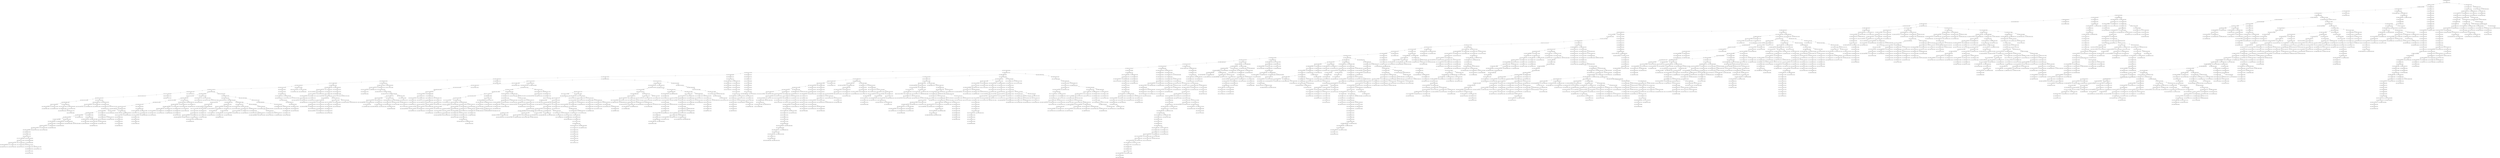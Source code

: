 digraph g { graph []; node [ fontsize="16" shape = "ellipse"]; edge [];"node0" [ label = "0 | -0.529306 0.846697 0.054211 " shape = "record" ];"node1" [ label = "1 | -0.447176 0.852492 0.270723 " shape = "record" ];"node2" [ label = "2 | -0.566636 0.779115 -0.268148 " shape = "record" ];"node4" [ label = "4 | -0.558666 0.812642 0.165844 " shape = "record" ];"node5" [ label = "5 | -0.367016 0.895284 0.252519 " shape = "record" ];"node13" [ label = "13 | -0.778051 0.627069 -0.037689 " shape = "record" ];"node16" [ label = "16 | -0.479203 0.785218 0.392171 " shape = "record" ];"node30" [ label = "30 | -0.345277 0.829767 0.438487 " shape = "record" ];"node31" [ label = "31 | 0.417288 -0.734404 0.535278 " shape = "record" ];"node47" [ label = "47 | 0.446935 -0.695825 0.562207 " shape = "record" ];"node58" [ label = "58 | 0.611199 -0.632029 0.476419 " shape = "record" ];"node60" [ label = "60 | -0.829487 0.368015 0.420138 " shape = "record" ];"node68" [ label = "68 | -0.306927 0.920130 0.243220 " shape = "record" ];"node83" [ label = "83 | -0.853687 0.299689 -0.425916 " shape = "record" ];"node84" [ label = "84 | -0.939962 -0.050739 0.337487 " shape = "record" ];"node85" [ label = "85 | -0.287455 0.843989 0.452827 " shape = "record" ];"node94" [ label = "94 | -0.275577 0.871054 0.406599 " shape = "record" ];"node97" [ label = "97 | -0.278687 0.852115 0.442982 " shape = "record" ];"node101" [ label = "101 | -0.062671 0.978472 0.196635 " shape = "record" ];"node125" [ label = "125 | -0.752366 0.084345 0.653324 " shape = "record" ];"node128" [ label = "128 | -0.645777 0.551778 -0.527744 " shape = "record" ];"node129" [ label = "129 | -0.651888 0.141321 0.745030 " shape = "record" ];"node154" [ label = "154 | 0.013304 0.981148 0.192799 " shape = "record" ];"node175" [ label = "175 | -0.131544 0.841092 0.524653 " shape = "record" ];"node187" [ label = "187 | 0.075729 0.970843 0.227442 " shape = "record" ];"node220" [ label = "220 | -0.124603 0.825569 0.550372 " shape = "record" ];"node248" [ label = "248 | 0.410984 0.910715 0.041125 " shape = "record" ];"node327" [ label = "327 | 0.458304 0.884311 0.089169 " shape = "record" ];"node348" [ label = "348 | 0.097096 0.772304 0.627789 " shape = "record" ];"node394" [ label = "394 | -0.986094 0.165639 0.013516 " shape = "record" ];"node478" [ label = "478 | -0.814454 -0.240774 -0.527913 " shape = "record" ];"node498" [ label = "498 | -0.759449 -0.347430 -0.550027 " shape = "record" ];"node510" [ label = "510 | -0.544379 -0.774737 0.321611 " shape = "record" ];"node535" [ label = "535 | -0.401791 -0.606397 -0.686183 " shape = "record" ];"node579" [ label = "579 | 0.551216 0.827421 0.107405 " shape = "record" ];"node605" [ label = "605 | 0.467010 0.836550 0.286506 " shape = "record" ];"node611" [ label = "611 | -0.218670 -0.809537 -0.544824 " shape = "record" ];"node616" [ label = "616 | -0.615622 -0.766098 -0.184671 " shape = "record" ];"node632" [ label = "632 | -0.710386 -0.668712 0.219492 " shape = "record" ];"node678" [ label = "678 | -0.237177 -0.860665 -0.450559 " shape = "record" ];"node1515" [ label = "1515 | 0.416910 0.417883 0.807193 " shape = "record" ];"node1535" [ label = "1535 | 0.624921 0.241022 0.742551 " shape = "record" ];"node1702" [ label = "1702 | 0.909419 0.127973 0.395701 " shape = "record" ];"node1956" [ label = "1956 | 0.685979 0.083109 0.722860 " shape = "record" ];"node2279" [ label = "2279 | 0.702107 -0.163353 0.693081 " shape = "record" ];"node2298" [ label = "2298 | 0.670144 0.007649 0.742191 " shape = "record" ];"node2394" [ label = "2394 | -0.585622 0.734453 -0.342967 " shape = "record" ];"node2403" [ label = "2403 | -0.663341 0.557576 -0.499087 " shape = "record" ];"node2428" [ label = "2428 | 0.790395 -0.598995 0.128380 " shape = "record" ];"node2436" [ label = "2436 | 0.977143 0.054535 0.205471 " shape = "record" ];"node2463" [ label = "2463 | -0.239975 0.907048 -0.345943 " shape = "record" ];"node2479" [ label = "2479 | 0.983024 0.030951 0.180850 " shape = "record" ];"node2447" [ label = "2447 | 0.393783 -0.917441 -0.056891 " shape = "record" ];"node2462" [ label = "2462 | -0.430628 0.655276 -0.620623 " shape = "record" ];"node2441" [ label = "2441 | 0.802216 -0.416555 0.427705 " shape = "record" ];"node2454" [ label = "2454 | 0.611932 -0.762622 -0.209636 " shape = "record" ];"node2469" [ label = "2469 | -0.678863 0.487522 -0.549061 " shape = "record" ];"node2601" [ label = "2601 | 0.902466 -0.048631 0.428008 " shape = "record" ];"node2490" [ label = "2490 | -0.475616 0.835321 -0.275731 " shape = "record" ];"node2506" [ label = "2506 | 0.437725 0.005882 0.899090 " shape = "record" ];"node2461" [ label = "2461 | -0.556715 0.533298 -0.636916 " shape = "record" ];"node2481" [ label = "2481 | -0.507642 0.579091 -0.637929 " shape = "record" ];"node2404" [ label = "2404 | -0.504773 0.762025 -0.405613 " shape = "record" ];"node2445" [ label = "2445 | -0.507606 0.815869 -0.276937 " shape = "record" ];"node2446" [ label = "2446 | -0.378261 0.925699 -0.000567 " shape = "record" ];"node2453" [ label = "2453 | 0.730701 -0.655414 0.191072 " shape = "record" ];"node2515" [ label = "2515 | -0.295284 0.559380 -0.774533 " shape = "record" ];"node2529" [ label = "2529 | -0.368723 -0.003896 -0.929531 " shape = "record" ];"node2534" [ label = "2534 | -0.467008 0.593161 -0.655793 " shape = "record" ];"node2438" [ label = "2438 | 0.731585 -0.627261 0.267070 " shape = "record" ];"node2489" [ label = "2489 | 0.285968 0.931257 0.225795 " shape = "record" ];"node2544" [ label = "2544 | 0.389113 0.884591 0.257080 " shape = "record" ];"node2546" [ label = "2546 | 0.386904 0.914709 -0.116677 " shape = "record" ];"node2595" [ label = "2595 | -0.114837 0.474227 0.872881 " shape = "record" ];"node2336" [ label = "2336 | 0.657382 -0.180024 0.731738 " shape = "record" ];"node2338" [ label = "2338 | 0.658866 -0.176134 0.731349 " shape = "record" ];"node2013" [ label = "2013 | 0.715985 -0.022233 0.697761 " shape = "record" ];"node1784" [ label = "1784 | 0.866614 0.498555 0.020566 " shape = "record" ];"node1785" [ label = "1785 | 0.463984 0.096472 0.880575 " shape = "record" ];"node1828" [ label = "1828 | 0.877610 0.416240 0.237794 " shape = "record" ];"node1860" [ label = "1860 | 0.665035 -0.018953 0.746572 " shape = "record" ];"node1904" [ label = "1904 | 0.833770 0.337573 0.436888 " shape = "record" ];"node1958" [ label = "1958 | 0.842548 0.291751 0.452762 " shape = "record" ];"node2071" [ label = "2071 | 0.949136 0.257532 0.181160 " shape = "record" ];"node2081" [ label = "2081 | 0.941705 0.312268 -0.125224 " shape = "record" ];"node2136" [ label = "2136 | 0.980026 0.198058 0.017943 " shape = "record" ];"node2178" [ label = "2178 | 0.917502 0.090469 0.387305 " shape = "record" ];"node2250" [ label = "2250 | 0.996595 0.069943 0.043663 " shape = "record" ];"node2251" [ label = "2251 | 0.995070 0.098284 -0.013285 " shape = "record" ];"node2391" [ label = "2391 | 0.993939 -0.107659 0.022250 " shape = "record" ];"node2411" [ label = "2411 | 0.824417 -0.105552 0.556053 " shape = "record" ];"node2473" [ label = "2473 | 0.762523 -0.144954 0.630513 " shape = "record" ];"node2474" [ label = "2474 | 0.890545 -0.128279 0.436432 " shape = "record" ];"node2483" [ label = "2483 | 0.991014 -0.133738 -0.002177 " shape = "record" ];"node2493" [ label = "2493 | -0.498293 0.515310 -0.697251 " shape = "record" ];"node2505" [ label = "2505 | 0.902963 -0.166848 0.396004 " shape = "record" ];"node2522" [ label = "2522 | -0.498520 0.551648 -0.668702 " shape = "record" ];"node2545" [ label = "2545 | 0.950201 -0.260637 0.170839 " shape = "record" ];"node2562" [ label = "2562 | 0.811038 -0.491143 -0.317799 " shape = "record" ];"node2577" [ label = "2577 | 0.752772 -0.484082 0.446093 " shape = "record" ];"node2583" [ label = "2583 | 0.880552 -0.472776 0.033329 " shape = "record" ];"node2586" [ label = "2586 | 0.644589 -0.602453 0.470696 " shape = "record" ];"node2603" [ label = "2603 | 0.839449 -0.466004 0.279581 " shape = "record" ];"node2605" [ label = "2605 | 0.840818 -0.511418 0.177415 " shape = "record" ];"node2617" [ label = "2617 | 0.134706 0.631042 0.763964 " shape = "record" ];"node2629" [ label = "2629 | 0.309154 0.793903 0.523585 " shape = "record" ];"node2600" [ label = "2600 | 0.767647 -0.625569 -0.139220 " shape = "record" ];"node2613" [ label = "2613 | 0.767269 -0.114235 0.631069 " shape = "record" ];"node2658" [ label = "2658 | 0.923074 0.072045 0.377814 " shape = "record" ];"node2632" [ label = "2632 | 0.783248 -0.457740 0.420709 " shape = "record" ];"node2653" [ label = "2653 | 0.789287 -0.593240 -0.158406 " shape = "record" ];"node2654" [ label = "2654 | 0.996608 -0.022866 0.079056 " shape = "record" ];"node2655" [ label = "2655 | 0.976304 0.212152 -0.042697 " shape = "record" ];"node2667" [ label = "2667 | 0.945087 0.183193 0.270648 " shape = "record" ];"node2688" [ label = "2688 | 0.426362 0.870207 0.246891 " shape = "record" ];"node2769" [ label = "2769 | 0.906768 0.403657 -0.121786 " shape = "record" ];"node2588" [ label = "2588 | 0.910761 -0.213463 0.353481 " shape = "record" ];"node2606" [ label = "2606 | -0.232394 0.252396 -0.939302 " shape = "record" ];"node2778" [ label = "2778 | 0.366026 0.858638 0.358839 " shape = "record" ];"node2638" [ label = "2638 | 0.048907 0.657500 0.751866 " shape = "record" ];"node2547" [ label = "2547 | 0.822345 -0.118619 0.556488 " shape = "record" ];"node2646" [ label = "2646 | 0.570313 -0.818535 -0.068879 " shape = "record" ];"node2717" [ label = "2717 | 0.485392 0.797954 0.357302 " shape = "record" ];"node2788" [ label = "2788 | 0.859614 0.500466 -0.102943 " shape = "record" ];"node2501" [ label = "2501 | 0.964275 -0.185746 -0.188870 " shape = "record" ];"node2610" [ label = "2610 | 0.666588 -0.630523 -0.397620 " shape = "record" ];"node2784" [ label = "2784 | 0.339014 0.865978 0.367629 " shape = "record" ];"node2845" [ label = "2845 | 0.894527 0.441444 0.070347 " shape = "record" ];"node2549" [ label = "2549 | 0.899922 -0.300349 -0.316118 " shape = "record" ];"node2568" [ label = "2568 | 0.900826 -0.199978 0.385385 " shape = "record" ];"node2864" [ label = "2864 | 0.752241 0.584740 0.303664 " shape = "record" ];"node2657" [ label = "2657 | -0.324108 0.554914 -0.766175 " shape = "record" ];"node2337" [ label = "2337 | 0.648380 0.180723 0.739555 " shape = "record" ];"node2362" [ label = "2362 | 0.978244 -0.022681 0.206213 " shape = "record" ];"node2435" [ label = "2435 | 0.896991 -0.377020 0.230790 " shape = "record" ];"node2487" [ label = "2487 | -0.405577 0.289817 -0.866899 " shape = "record" ];"node2513" [ label = "2513 | 0.835313 -0.228909 -0.499852 " shape = "record" ];"node2389" [ label = "2389 | 0.989461 -0.016617 0.143842 " shape = "record" ];"node2390" [ label = "2390 | 0.890617 -0.138048 -0.433295 " shape = "record" ];"node2491" [ label = "2491 | 0.599123 0.159359 0.784638 " shape = "record" ];"node2548" [ label = "2548 | 0.962093 -0.205515 0.179275 " shape = "record" ];"node2582" [ label = "2582 | -0.282042 0.138906 -0.949293 " shape = "record" ];"node2685" [ label = "2685 | -0.399887 0.565131 -0.721607 " shape = "record" ];"node2182" [ label = "2182 | 0.841117 0.063852 0.537070 " shape = "record" ];"node2186" [ label = "2186 | 0.959154 0.090423 0.268042 " shape = "record" ];"node2303" [ label = "2303 | 0.921279 0.060693 0.384138 " shape = "record" ];"node2430" [ label = "2430 | 0.921972 -0.056999 0.383039 " shape = "record" ];"node2227" [ label = "2227 | 0.902894 0.125240 0.411215 " shape = "record" ];"node2294" [ label = "2294 | 0.956439 0.181684 0.228505 " shape = "record" ];"node2232" [ label = "2232 | 0.988263 0.136716 0.068149 " shape = "record" ];"node2259" [ label = "2259 | 0.633412 0.187673 0.750712 " shape = "record" ];"node2361" [ label = "2361 | 0.433473 -0.268409 0.860266 " shape = "record" ];"node2274" [ label = "2274 | 0.919730 0.182537 -0.347531 " shape = "record" ];"node2354" [ label = "2354 | 0.890557 -0.137939 -0.433452 " shape = "record" ];"node2283" [ label = "2283 | 0.260999 0.240363 0.934936 " shape = "record" ];"node2466" [ label = "2466 | 0.657177 0.032772 0.753023 " shape = "record" ];"node2636" [ label = "2636 | -0.336170 0.138594 -0.931548 " shape = "record" ];"node2679" [ label = "2679 | -0.414042 0.549293 -0.725842 " shape = "record" ];"node2707" [ label = "2707 | 0.663422 -0.684703 -0.301751 " shape = "record" ];"node2742" [ label = "2742 | 0.577792 -0.813435 0.066934 " shape = "record" ];"node2743" [ label = "2743 | 0.503501 -0.863901 0.012727 " shape = "record" ];"node2378" [ label = "2378 | 0.942493 0.084404 0.323394 " shape = "record" ];"node2383" [ label = "2383 | -0.243594 0.126209 -0.961631 " shape = "record" ];"node2452" [ label = "2452 | -0.496408 0.694634 -0.520637 " shape = "record" ];"node2457" [ label = "2457 | 0.860077 -0.366482 0.354906 " shape = "record" ];"node2754" [ label = "2754 | 0.658242 -0.036221 0.751934 " shape = "record" ];"node2509" [ label = "2509 | 0.418599 0.261791 0.869621 " shape = "record" ];"node2517" [ label = "2517 | 0.652507 0.623316 0.430943 " shape = "record" ];"node2643" [ label = "2643 | -0.347540 0.122156 -0.929674 " shape = "record" ];"node2681" [ label = "2681 | 0.525623 -0.827467 -0.197533 " shape = "record" ];"node2699" [ label = "2699 | -0.443065 0.572085 -0.690226 " shape = "record" ];"node2705" [ label = "2705 | 0.518411 -0.838822 -0.166215 " shape = "record" ];"node2727" [ label = "2727 | 0.680710 -0.718638 -0.142103 " shape = "record" ];"node2537" [ label = "2537 | 0.595455 0.800962 0.062399 " shape = "record" ];"node1975" [ label = "1975 | 0.331624 0.022034 0.943154 " shape = "record" ];"node2119" [ label = "2119 | 0.402090 -0.109724 0.909002 " shape = "record" ];"node2230" [ label = "2230 | 0.808631 0.006814 0.588277 " shape = "record" ];"node2289" [ label = "2289 | 0.589433 -0.149664 0.793832 " shape = "record" ];"node2295" [ label = "2295 | 0.618263 -0.132983 0.774640 " shape = "record" ];"node2311" [ label = "2311 | 0.707302 -0.130587 0.694745 " shape = "record" ];"node2355" [ label = "2355 | -0.489377 0.281614 -0.825351 " shape = "record" ];"node2455" [ label = "2455 | 0.717533 -0.140168 0.682275 " shape = "record" ];"node2631" [ label = "2631 | 0.265054 0.688419 0.675148 " shape = "record" ];"node2726" [ label = "2726 | 0.416404 0.756951 0.503621 " shape = "record" ];"node2368" [ label = "2368 | 0.957783 -0.094743 0.271433 " shape = "record" ];"node2748" [ label = "2748 | 0.080836 0.305643 0.948709 " shape = "record" ];"node2774" [ label = "2774 | 0.398069 0.613883 0.681680 " shape = "record" ];"node2776" [ label = "2776 | 0.477473 0.652424 0.588526 " shape = "record" ];"node2834" [ label = "2834 | 0.823888 0.504365 0.258503 " shape = "record" ];"node2846" [ label = "2846 | 0.823999 0.498366 0.269548 " shape = "record" ];"node2890" [ label = "2890 | 0.734420 0.498639 0.460421 " shape = "record" ];"node2903" [ label = "2903 | 0.756907 0.620426 0.205336 " shape = "record" ];"node2353" [ label = "2353 | 0.992911 -0.092660 -0.074444 " shape = "record" ];"node2806" [ label = "2806 | 0.403723 0.542085 0.736988 " shape = "record" ];"node2887" [ label = "2887 | 0.201714 0.300396 0.932241 " shape = "record" ];"node2930" [ label = "2930 | 0.552411 0.330025 0.765458 " shape = "record" ];"node2058" [ label = "2058 | 0.592864 0.222986 0.773815 " shape = "record" ];"node2348" [ label = "2348 | 0.976130 0.005830 0.217107 " shape = "record" ];"node2399" [ label = "2399 | 0.839394 -0.514526 0.175161 " shape = "record" ];"node1966" [ label = "1966 | 0.910895 0.185771 0.368455 " shape = "record" ];"node2202" [ label = "2202 | 0.694190 0.057073 0.717526 " shape = "record" ];"node2296" [ label = "2296 | 0.764292 0.069796 0.641083 " shape = "record" ];"node2363" [ label = "2363 | 0.821195 -0.057425 0.567752 " shape = "record" ];"node2082" [ label = "2082 | 0.871764 0.220334 0.437586 " shape = "record" ];"node2340" [ label = "2340 | 0.799736 -0.143107 0.583046 " shape = "record" ];"node2264" [ label = "2264 | 0.872799 0.285511 0.395861 " shape = "record" ];"node1794" [ label = "1794 | 0.741579 0.281657 0.608876 " shape = "record" ];"node1831" [ label = "1831 | 0.830086 0.355001 0.430037 " shape = "record" ];"node1998" [ label = "1998 | 0.620893 -0.240623 0.746051 " shape = "record" ];"node2020" [ label = "2020 | 0.754578 0.262138 0.601577 " shape = "record" ];"node2049" [ label = "2049 | 0.627626 0.103313 0.771630 " shape = "record" ];"node2097" [ label = "2097 | 0.881240 0.388277 -0.269551 " shape = "record" ];"node2260" [ label = "2260 | 0.846354 0.128560 -0.516872 " shape = "record" ];"node2199" [ label = "2199 | 0.409048 -0.192599 0.891956 " shape = "record" ];"node2309" [ label = "2309 | 0.714773 0.197944 0.670759 " shape = "record" ];"node2339" [ label = "2339 | 0.831122 0.012022 0.555960 " shape = "record" ];"node2423" [ label = "2423 | 0.868428 -0.495004 0.028338 " shape = "record" ];"node2432" [ label = "2432 | 0.852725 -0.384208 0.353899 " shape = "record" ];"node2480" [ label = "2480 | 0.866018 0.465805 0.181763 " shape = "record" ];"node2496" [ label = "2496 | 0.838027 -0.261988 0.478615 " shape = "record" ];"node2539" [ label = "2539 | 0.639168 0.768962 0.012694 " shape = "record" ];"node2552" [ label = "2552 | 0.757552 0.551823 0.348721 " shape = "record" ];"node2634" [ label = "2634 | 0.940475 0.326771 -0.093420 " shape = "record" ];"node2716" [ label = "2716 | 0.723393 -0.682438 0.104789 " shape = "record" ];"node2680" [ label = "2680 | 0.950548 0.310473 0.008078 " shape = "record" ];"node2293" [ label = "2293 | 0.404759 0.142167 0.903304 " shape = "record" ];"node2388" [ label = "2388 | 0.833646 -0.125526 0.537845 " shape = "record" ];"node2626" [ label = "2626 | 0.590288 0.773077 0.232191 " shape = "record" ];"node2668" [ label = "2668 | -0.421277 0.224920 -0.878600 " shape = "record" ];"node2715" [ label = "2715 | 0.905544 -0.019473 -0.423806 " shape = "record" ];"node2000" [ label = "2000 | 0.906096 -0.010649 0.422938 " shape = "record" ];"node2333" [ label = "2333 | 0.856555 -0.515393 -0.026138 " shape = "record" ];"node2343" [ label = "2343 | 0.986310 -0.013731 0.164330 " shape = "record" ];"node2365" [ label = "2365 | 0.864713 -0.410435 -0.289508 " shape = "record" ];"node2377" [ label = "2377 | 0.870649 -0.409783 -0.272118 " shape = "record" ];"node2387" [ label = "2387 | 0.984287 0.038949 0.172224 " shape = "record" ];"node2408" [ label = "2408 | 0.878044 0.462939 -0.121348 " shape = "record" ];"node2410" [ label = "2410 | 0.365241 0.030230 0.930422 " shape = "record" ];"node2503" [ label = "2503 | 0.994831 0.041803 -0.092541 " shape = "record" ];"node2384" [ label = "2384 | 0.960595 0.272027 -0.057089 " shape = "record" ];"node2405" [ label = "2405 | 0.992496 0.011267 -0.121754 " shape = "record" ];"node2413" [ label = "2413 | 0.998357 -0.028014 -0.049992 " shape = "record" ];"node2433" [ label = "2433 | 0.998081 0.028013 0.055225 " shape = "record" ];"node2511" [ label = "2511 | 0.999100 -0.042417 -0.000577 " shape = "record" ];"node2565" [ label = "2565 | 0.996534 0.082424 -0.011255 " shape = "record" ];"node2204" [ label = "2204 | 0.987469 0.095502 -0.125639 " shape = "record" ];"node2262" [ label = "2262 | 0.949936 -0.152730 0.272572 " shape = "record" ];"node2323" [ label = "2323 | 0.471359 -0.667522 -0.576398 " shape = "record" ];"node2360" [ label = "2360 | 0.377914 -0.067761 0.923358 " shape = "record" ];"node2308" [ label = "2308 | 0.961474 -0.176334 -0.210887 " shape = "record" ];"node2373" [ label = "2373 | 0.515380 -0.597495 -0.614316 " shape = "record" ];"node2375" [ label = "2375 | 0.970792 -0.233278 -0.056069 " shape = "record" ];"node2381" [ label = "2381 | 0.457794 -0.631867 -0.625434 " shape = "record" ];"node2434" [ label = "2434 | 0.498614 -0.765499 -0.406687 " shape = "record" ];"node2376" [ label = "2376 | 0.935323 -0.335978 -0.110861 " shape = "record" ];"node2477" [ label = "2477 | 0.776689 0.616703 -0.128185 " shape = "record" ];"node2521" [ label = "2521 | 0.894601 0.436059 0.097679 " shape = "record" ];"node2359" [ label = "2359 | 0.539453 -0.054708 0.840237 " shape = "record" ];"node2516" [ label = "2516 | 0.323678 0.074641 0.943219 " shape = "record" ];"node2528" [ label = "2528 | 0.496651 0.096516 0.862567 " shape = "record" ];"node2542" [ label = "2542 | 0.760858 0.647538 0.042314 " shape = "record" ];"node2672" [ label = "2672 | 0.884961 -0.254655 -0.389866 " shape = "record" ];"node2598" [ label = "2598 | 0.700602 0.710514 -0.065785 " shape = "record" ];"node2233" [ label = "2233 | 0.799722 0.160380 0.578553 " shape = "record" ];"node2320" [ label = "2320 | 0.654116 0.042830 0.755181 " shape = "record" ];"node2324" [ label = "2324 | 0.976482 0.068021 -0.204589 " shape = "record" ];"node2341" [ label = "2341 | 0.839419 0.042535 0.541818 " shape = "record" ];"node2472" [ label = "2472 | 0.996881 -0.011818 -0.078036 " shape = "record" ];"node2639" [ label = "2639 | 0.902107 0.014000 0.431286 " shape = "record" ];"node2358" [ label = "2358 | 0.877092 0.182645 0.444240 " shape = "record" ];"node2471" [ label = "2471 | 0.942608 0.018922 0.333366 " shape = "record" ];"node2531" [ label = "2531 | 0.912362 -0.013226 0.409170 " shape = "record" ];"node1934" [ label = "1934 | 0.523642 -0.096200 0.846490 " shape = "record" ];"node1976" [ label = "1976 | 0.921106 0.374677 -0.105743 " shape = "record" ];"node2044" [ label = "2044 | 0.423443 -0.204466 0.882547 " shape = "record" ];"node2129" [ label = "2129 | 0.914892 -0.016284 0.403371 " shape = "record" ];"node2148" [ label = "2148 | 0.944886 0.280857 0.168258 " shape = "record" ];"node2282" [ label = "2282 | 0.985718 -0.023912 -0.166696 " shape = "record" ];"node2188" [ label = "2188 | 0.685719 0.288277 0.668345 " shape = "record" ];"node2189" [ label = "2189 | 0.765958 0.304806 0.566040 " shape = "record" ];"node2252" [ label = "2252 | 0.949956 0.192934 0.245684 " shape = "record" ];"node2261" [ label = "2261 | 0.964034 0.210731 0.161960 " shape = "record" ];"node2329" [ label = "2329 | 0.952012 -0.004336 0.306030 " shape = "record" ];"node1569" [ label = "1569 | 0.550345 0.512913 0.658817 " shape = "record" ];"node1619" [ label = "1619 | 0.928319 0.107043 0.356042 " shape = "record" ];"node1661" [ label = "1661 | 0.545390 0.302943 0.781521 " shape = "record" ];"node1770" [ label = "1770 | 0.720941 0.463003 0.515628 " shape = "record" ];"node1820" [ label = "1820 | 0.632030 0.279366 0.722837 " shape = "record" ];"node1914" [ label = "1914 | 0.710894 0.299437 0.636370 " shape = "record" ];"node1944" [ label = "1944 | 0.475526 0.059198 0.877707 " shape = "record" ];"node1965" [ label = "1965 | 0.823248 0.239126 0.514861 " shape = "record" ];"node1986" [ label = "1986 | 0.648529 0.120742 0.751553 " shape = "record" ];"node1996" [ label = "1996 | 0.504415 0.052850 0.861842 " shape = "record" ];"node2209" [ label = "2209 | 0.759301 -0.001540 0.650738 " shape = "record" ];"node1718" [ label = "1718 | 0.483633 0.208864 0.849985 " shape = "record" ];"node1782" [ label = "1782 | 0.592223 0.315531 0.741426 " shape = "record" ];"node1871" [ label = "1871 | 0.727663 0.128131 0.673862 " shape = "record" ];"node1558" [ label = "1558 | 0.403267 0.427707 0.808976 " shape = "record" ];"node1668" [ label = "1668 | 0.415142 0.221719 0.882325 " shape = "record" ];"node1701" [ label = "1701 | 0.555550 0.403637 0.726940 " shape = "record" ];"node1677" [ label = "1677 | 0.723721 0.113801 0.680644 " shape = "record" ];"node1945" [ label = "1945 | 0.740825 0.093940 0.665097 " shape = "record" ];"node722" [ label = "722 | -0.269351 -0.840092 -0.470846 " shape = "record" ];"node2497" [ label = "2497 | -0.368879 0.388458 -0.844410 " shape = "record" ];"node2661" [ label = "2661 | 0.619041 0.259399 0.741283 " shape = "record" ];"node2674" [ label = "2674 | 0.759141 0.413464 0.502745 " shape = "record" ];"node2692" [ label = "2692 | 0.799883 0.592263 -0.097020 " shape = "record" ];"node2747" [ label = "2747 | 0.564735 0.715995 0.410397 " shape = "record" ];"node2764" [ label = "2764 | 0.799570 0.594219 -0.087132 " shape = "record" ];"node2823" [ label = "2823 | 0.817274 0.576216 -0.006166 " shape = "record" ];"node2926" [ label = "2926 | 0.766062 0.615650 0.184728 " shape = "record" ];"node2831" [ label = "2831 | 0.559080 0.708380 0.430844 " shape = "record" ];"node2892" [ label = "2892 | 0.806060 0.500895 0.315233 " shape = "record" ];"node2851" [ label = "2851 | 0.837856 0.528777 0.135618 " shape = "record" ];"node2948" [ label = "2948 | 0.748203 0.622523 0.229471 " shape = "record" ];"node3042" [ label = "3042 | 0.962993 0.269280 0.011548 " shape = "record" ];"node2795" [ label = "2795 | 0.397653 0.653861 0.643691 " shape = "record" ];"node2514" [ label = "2514 | 0.717404 0.622630 0.312511 " shape = "record" ];"node2541" [ label = "2541 | 0.656023 0.272000 0.704024 " shape = "record" ];"node2563" [ label = "2563 | -0.311475 0.394211 -0.864628 " shape = "record" ];"node2961" [ label = "2961 | 0.782176 0.535381 0.318698 " shape = "record" ];"node2576" [ label = "2576 | 0.344148 0.929850 -0.130155 " shape = "record" ];"node2640" [ label = "2640 | 0.313938 0.869360 0.381649 " shape = "record" ];"node2690" [ label = "2690 | 0.476757 0.831330 0.285644 " shape = "record" ];"node2757" [ label = "2757 | 0.606754 0.567331 0.556763 " shape = "record" ];"node2789" [ label = "2789 | 0.696376 0.514081 0.500781 " shape = "record" ];"node2917" [ label = "2917 | 0.504446 0.004412 0.863432 " shape = "record" ];"node2812" [ label = "2812 | 0.696838 0.536132 0.476423 " shape = "record" ];"node2888" [ label = "2888 | 0.797907 0.053046 0.600443 " shape = "record" ];"node2797" [ label = "2797 | 0.212269 0.782341 0.585563 " shape = "record" ];"node2870" [ label = "2870 | 0.371732 0.813283 0.447645 " shape = "record" ];"node2882" [ label = "2882 | 0.341015 0.684337 0.644509 " shape = "record" ];"node2897" [ label = "2897 | 0.238033 0.296239 0.924977 " shape = "record" ];"node3008" [ label = "3008 | 0.897158 0.315880 0.308752 " shape = "record" ];"node2919" [ label = "2919 | -0.245837 0.356723 0.901284 " shape = "record" ];"node3026" [ label = "3026 | 0.845139 -0.020909 0.534138 " shape = "record" ];"node2590" [ label = "2590 | -0.196344 0.449967 0.871194 " shape = "record" ];"node2696" [ label = "2696 | -0.064740 0.317522 0.946038 " shape = "record" ];"node2880" [ label = "2880 | 0.147971 0.277630 0.949224 " shape = "record" ];"node2944" [ label = "2944 | 0.742405 0.383774 0.549137 " shape = "record" ];"node2946" [ label = "2946 | 0.530402 0.278050 0.800851 " shape = "record" ];"node3040" [ label = "3040 | 0.609388 0.048077 0.791413 " shape = "record" ];"node3044" [ label = "3044 | 0.853789 0.201188 0.480176 " shape = "record" ];"node3045" [ label = "3045 | 0.912922 0.280597 0.296375 " shape = "record" ];"node2730" [ label = "2730 | -0.128163 0.209929 0.969280 " shape = "record" ];"node2879" [ label = "2879 | 0.383929 0.822403 0.419824 " shape = "record" ];"node2900" [ label = "2900 | 0.410972 0.823289 0.391532 " shape = "record" ];"node2684" [ label = "2684 | 0.214957 0.973765 -0.074668 " shape = "record" ];"node2733" [ label = "2733 | 0.292808 0.742379 0.602608 " shape = "record" ];"node2703" [ label = "2703 | 0.125022 0.982642 0.137052 " shape = "record" ];"node2916" [ label = "2916 | 0.800611 0.046632 0.597367 " shape = "record" ];"node2991" [ label = "2991 | 0.087653 0.461599 -0.882748 " shape = "record" ];"node3035" [ label = "3035 | -0.681435 0.645455 -0.345014 " shape = "record" ];"node3038" [ label = "3038 | -0.500946 0.789077 -0.355543 " shape = "record" ];"node3046" [ label = "3046 | 0.801127 0.373192 0.467893 " shape = "record" ];"node3110" [ label = "3110 | -0.582267 0.274037 -0.765420 " shape = "record" ];"node667" [ label = "667 | -0.930794 -0.341259 0.131014 " shape = "record" ];"node745" [ label = "745 | -0.388821 -0.917276 -0.086160 " shape = "record" ];"node746" [ label = "746 | -0.166017 -0.961803 -0.217654 " shape = "record" ];"node752" [ label = "752 | -0.379971 -0.924818 0.018268 " shape = "record" ];"node785" [ label = "785 | -0.534020 -0.845412 -0.010051 " shape = "record" ];"node881" [ label = "881 | -0.938420 0.195545 0.284835 " shape = "record" ];"node871" [ label = "871 | -0.936349 0.332551 -0.112514 " shape = "record" ];"node832" [ label = "832 | -0.965883 0.229567 0.119873 " shape = "record" ];"node2334" [ label = "2334 | -0.549148 0.554943 -0.624880 " shape = "record" ];"node2402" [ label = "2402 | 0.904446 -0.112762 0.411415 " shape = "record" ];"node2344" [ label = "2344 | 0.807136 -0.171386 0.564941 " shape = "record" ];"node2482" [ label = "2482 | 0.596904 0.774221 0.210445 " shape = "record" ];"node2398" [ label = "2398 | 0.582807 0.760692 0.285803 " shape = "record" ];"node2449" [ label = "2449 | 0.831094 0.293810 0.472185 " shape = "record" ];"node2566" [ label = "2566 | 0.781754 -0.093719 0.616504 " shape = "record" ];"node2584" [ label = "2584 | -0.621759 0.582280 -0.523798 " shape = "record" ];"node2652" [ label = "2652 | -0.197525 0.838099 -0.508501 " shape = "record" ];"node2659" [ label = "2659 | -0.617592 0.568326 -0.543678 " shape = "record" ];"node2720" [ label = "2720 | 0.133512 0.357139 -0.924460 " shape = "record" ];"node2771" [ label = "2771 | 0.147526 0.667310 -0.730023 " shape = "record" ];"node2669" [ label = "2669 | 0.584302 0.012823 0.811435 " shape = "record" ];"node2732" [ label = "2732 | 0.594930 0.061378 0.801431 " shape = "record" ];"node2775" [ label = "2775 | -0.539452 -0.110038 -0.834795 " shape = "record" ];"node2805" [ label = "2805 | -0.052996 0.726259 -0.685375 " shape = "record" ];"node2824" [ label = "2824 | 0.211472 0.067921 -0.975021 " shape = "record" ];"node2525" [ label = "2525 | 0.664154 0.426724 0.613845 " shape = "record" ];"node2585" [ label = "2585 | 0.666964 0.420960 0.614778 " shape = "record" ];"node2597" [ label = "2597 | 0.631736 -0.095408 0.769290 " shape = "record" ];"node2873" [ label = "2873 | -0.266783 0.364901 -0.892006 " shape = "record" ];"node2896" [ label = "2896 | -0.254629 0.515108 -0.818430 " shape = "record" ];"node2956" [ label = "2956 | 0.683067 -0.507849 0.524889 " shape = "record" ];"node2665" [ label = "2665 | -0.016850 0.451730 0.891996 " shape = "record" ];"node2724" [ label = "2724 | -0.243162 0.110351 0.963688 " shape = "record" ];"node2671" [ label = "2671 | -0.027967 0.318028 0.947669 " shape = "record" ];"node2836" [ label = "2836 | 0.685953 -0.005989 0.727622 " shape = "record" ];"node2856" [ label = "2856 | 0.617726 -0.183990 0.764567 " shape = "record" ];"node2966" [ label = "2966 | -0.774775 0.404616 -0.485807 " shape = "record" ];"node2581" [ label = "2581 | 0.636435 0.640317 0.430052 " shape = "record" ];"node2627" [ label = "2627 | 0.447399 0.814818 0.368654 " shape = "record" ];"node2796" [ label = "2796 | 0.576593 0.345255 0.740500 " shape = "record" ];"node704" [ label = "704 | -0.938718 -0.330225 0.098791 " shape = "record" ];"node898" [ label = "898 | -0.945777 0.288710 0.148839 " shape = "record" ];"node921" [ label = "921 | -0.955813 0.236228 0.174978 " shape = "record" ];"node2630" [ label = "2630 | -0.453278 0.863121 -0.222626 " shape = "record" ];"node671" [ label = "671 | -0.542989 -0.839690 -0.009103 " shape = "record" ];"node2492" [ label = "2492 | 0.977722 -0.047414 0.204478 " shape = "record" ];"node2648" [ label = "2648 | 0.674722 -0.006699 -0.738042 " shape = "record" ];"node2676" [ label = "2676 | 0.482571 0.053293 -0.874234 " shape = "record" ];"node2694" [ label = "2694 | -0.567352 0.607046 -0.556423 " shape = "record" ];"node2698" [ label = "2698 | 0.821903 -0.452214 0.346379 " shape = "record" ];"node2723" [ label = "2723 | 0.427673 -0.656059 -0.621838 " shape = "record" ];"node2744" [ label = "2744 | 0.543016 -0.837516 -0.060829 " shape = "record" ];"node2750" [ label = "2750 | 0.812035 0.171166 0.557944 " shape = "record" ];"node2758" [ label = "2758 | 0.955460 -0.083186 -0.283155 " shape = "record" ];"node2763" [ label = "2763 | 0.869444 0.483260 0.102603 " shape = "record" ];"node2770" [ label = "2770 | 0.888374 0.029380 -0.458179 " shape = "record" ];"node2828" [ label = "2828 | 0.866568 0.239609 -0.437775 " shape = "record" ];"node2768" [ label = "2768 | 0.812489 0.582519 0.023093 " shape = "record" ];"node2862" [ label = "2862 | 0.937993 0.272647 -0.214085 " shape = "record" ];"node2755" [ label = "2755 | 0.808765 -0.042330 0.586607 " shape = "record" ];"node2779" [ label = "2779 | 0.545667 0.196638 0.814605 " shape = "record" ];"node2838" [ label = "2838 | 0.734526 0.286433 0.615165 " shape = "record" ];"node3155" [ label = "3155 | 0.680570 -0.665697 0.306059 " shape = "record" ];"node3160" [ label = "3160 | -0.248731 0.968508 -0.011195 " shape = "record" ];"node3161" [ label = "3161 | 0.910902 -0.190102 -0.366222 " shape = "record" ];"node3185" [ label = "3185 | -0.691814 0.569426 -0.444013 " shape = "record" ];"node3193" [ label = "3193 | -0.489387 0.744677 -0.453824 " shape = "record" ];"node3265" [ label = "3265 | -0.466753 0.340050 -0.816399 " shape = "record" ];"node2810" [ label = "2810 | 0.228968 0.964982 0.127996 " shape = "record" ];"node2849" [ label = "2849 | 0.225452 0.958490 -0.174549 " shape = "record" ];"node2850" [ label = "2850 | 0.515045 0.702403 0.491283 " shape = "record" ];"node2945" [ label = "2945 | 0.815967 0.129993 0.563294 " shape = "record" ];"node3064" [ label = "3064 | 0.954717 -0.233657 -0.184175 " shape = "record" ];"node3069" [ label = "3069 | 0.860078 -0.270982 0.432243 " shape = "record" ];"node3136" [ label = "3136 | 0.796823 -0.590975 -0.125779 " shape = "record" ];"node3096" [ label = "3096 | 0.856449 -0.404769 0.320401 " shape = "record" ];"node3149" [ label = "3149 | 0.958921 -0.215955 -0.183940 " shape = "record" ];"node3058" [ label = "3058 | 0.923745 -0.003360 -0.382993 " shape = "record" ];"node2954" [ label = "2954 | 0.948573 0.053070 -0.312080 " shape = "record" ];"node3347" [ label = "3347 | 0.520744 -0.000527 -0.853713 " shape = "record" ];"node3350" [ label = "3350 | 0.608142 0.065941 -0.791085 " shape = "record" ];"node2512" [ label = "2512 | 0.972391 0.041000 -0.229727 " shape = "record" ];"node2554" [ label = "2554 | 0.985408 0.146074 -0.087369 " shape = "record" ];"node2573" [ label = "2573 | 0.960558 0.001228 -0.278078 " shape = "record" ];"node2611" [ label = "2611 | 0.993925 -0.107763 0.022353 " shape = "record" ];"node2645" [ label = "2645 | 0.964223 -0.005027 -0.265043 " shape = "record" ];"node2664" [ label = "2664 | 0.957277 -0.259705 -0.127178 " shape = "record" ];"node2712" [ label = "2712 | 0.321059 -0.894458 -0.311233 " shape = "record" ];"node2718" [ label = "2718 | -0.543874 0.570654 -0.615268 " shape = "record" ];"node2722" [ label = "2722 | -0.771557 0.442809 -0.456750 " shape = "record" ];"node2737" [ label = "2737 | 0.475796 -0.055851 0.877781 " shape = "record" ];"node2783" [ label = "2783 | 0.869330 -0.042507 0.492400 " shape = "record" ];"node2809" [ label = "2809 | 0.421253 -0.149397 0.894554 " shape = "record" ];"node2899" [ label = "2899 | 0.531948 -0.141196 0.834922 " shape = "record" ];"node2857" [ label = "2857 | 0.423910 -0.049268 0.904363 " shape = "record" ];"node2923" [ label = "2923 | 0.733315 0.322252 0.598668 " shape = "record" ];"node3009" [ label = "3009 | 0.961674 0.218916 -0.165100 " shape = "record" ];"node3115" [ label = "3115 | 0.703242 -0.437006 0.560782 " shape = "record" ];"node3123" [ label = "3123 | 0.716546 -0.425467 0.552756 " shape = "record" ];"node2940" [ label = "2940 | -0.453429 -0.625741 0.634705 " shape = "record" ];"node2835" [ label = "2835 | 0.661995 0.597956 0.451898 " shape = "record" ];"node2840" [ label = "2840 | 0.513933 0.517281 0.684319 " shape = "record" ];"node2983" [ label = "2983 | 0.679135 -0.340501 0.650257 " shape = "record" ];"node2985" [ label = "2985 | 0.854876 0.274410 -0.440324 " shape = "record" ];"node3003" [ label = "3003 | 0.974039 0.012923 0.226012 " shape = "record" ];"node3024" [ label = "3024 | 0.992031 0.032959 0.121604 " shape = "record" ];"node3025" [ label = "3025 | 0.687979 -0.323595 0.649594 " shape = "record" ];"node3030" [ label = "3030 | 0.894298 -0.171195 0.413430 " shape = "record" ];"node3089" [ label = "3089 | 0.954403 -0.101136 0.280869 " shape = "record" ];"node3126" [ label = "3126 | 0.930224 -0.366739 -0.013623 " shape = "record" ];"node3092" [ label = "3092 | 0.947149 -0.320400 -0.015918 " shape = "record" ];"node2871" [ label = "2871 | 0.892314 0.298326 0.338788 " shape = "record" ];"node2931" [ label = "2931 | 0.953268 0.215584 -0.211667 " shape = "record" ];"node2935" [ label = "2935 | 0.922069 0.060145 0.382323 " shape = "record" ];"node2980" [ label = "2980 | 0.937397 0.092223 -0.335830 " shape = "record" ];"node2987" [ label = "2987 | 0.957722 -0.048345 0.283604 " shape = "record" ];"node3066" [ label = "3066 | 0.952617 -0.102774 0.286283 " shape = "record" ];"node2962" [ label = "2962 | 0.991748 0.115734 -0.055153 " shape = "record" ];"node3028" [ label = "3028 | 0.950309 -0.274670 -0.146525 " shape = "record" ];"node3080" [ label = "3080 | 0.982279 -0.186641 -0.017144 " shape = "record" ];"node3140" [ label = "3140 | 0.930525 -0.245924 -0.271374 " shape = "record" ];"node3229" [ label = "3229 | 0.926814 -0.367361 0.077855 " shape = "record" ];"node3190" [ label = "3190 | 0.986460 -0.013072 -0.163479 " shape = "record" ];"node3203" [ label = "3203 | 0.885677 -0.419410 -0.199179 " shape = "record" ];"node2939" [ label = "2939 | 0.647167 -0.246090 0.721536 " shape = "record" ];"node3022" [ label = "3022 | 0.961905 0.196429 0.190143 " shape = "record" ];"node3047" [ label = "3047 | 0.930951 -0.240356 -0.274882 " shape = "record" ];"node3156" [ label = "3156 | 0.948040 -0.235454 0.213965 " shape = "record" ];"node3171" [ label = "3171 | 0.992965 -0.113054 0.035199 " shape = "record" ];"node3107" [ label = "3107 | 0.995382 -0.065928 0.069779 " shape = "record" ];"node2921" [ label = "2921 | 0.904427 0.413694 0.104257 " shape = "record" ];"node2967" [ label = "2967 | 0.992210 0.106146 -0.065205 " shape = "record" ];"node2984" [ label = "2984 | 0.963753 0.166769 0.208251 " shape = "record" ];"node3122" [ label = "3122 | 0.842255 0.036851 0.537819 " shape = "record" ];"node3078" [ label = "3078 | 0.983355 0.146577 0.107367 " shape = "record" ];"node2695" [ label = "2695 | 0.999862 0.014331 -0.008390 " shape = "record" ];"node2913" [ label = "2913 | 0.867076 -0.088231 0.490301 " shape = "record" ];"node3027" [ label = "3027 | 0.556064 -0.064438 0.828638 " shape = "record" ];"node3097" [ label = "3097 | 0.762637 -0.128591 0.633915 " shape = "record" ];"node3210" [ label = "3210 | 0.760648 -0.168888 0.626811 " shape = "record" ];"node3241" [ label = "3241 | -0.532751 0.195497 -0.823382 " shape = "record" ];"node3277" [ label = "3277 | -0.606480 0.544765 -0.579148 " shape = "record" ];"node3055" [ label = "3055 | 0.869088 0.287376 -0.402618 " shape = "record" ];"node3176" [ label = "3176 | 0.880785 -0.330518 0.339081 " shape = "record" ];"node3213" [ label = "3213 | 0.654066 -0.565241 -0.502693 " shape = "record" ];"node3145" [ label = "3145 | 0.932921 -0.308463 0.185767 " shape = "record" ];"node2656" [ label = "2656 | 0.998509 -0.028660 -0.046466 " shape = "record" ];"node2738" [ label = "2738 | 0.884379 -0.030022 0.465803 " shape = "record" ];"node2877" [ label = "2877 | 0.999053 -0.037635 0.021849 " shape = "record" ];"node2952" [ label = "2952 | 0.889138 -0.108247 0.444653 " shape = "record" ];"node2964" [ label = "2964 | 0.998054 -0.062320 0.002140 " shape = "record" ];"node3137" [ label = "3137 | 0.993875 -0.106568 -0.029237 " shape = "record" ];"node3262" [ label = "3262 | 0.819569 -0.203037 0.535801 " shape = "record" ];"node3272" [ label = "3272 | 0.828338 -0.284140 0.482826 " shape = "record" ];"node3290" [ label = "3290 | 0.928388 -0.356165 0.106025 " shape = "record" ];"node3172" [ label = "3172 | 0.990502 -0.113571 0.077510 " shape = "record" ];"node3260" [ label = "3260 | 0.995227 -0.096681 -0.013280 " shape = "record" ];"node3131" [ label = "3131 | 0.985275 -0.161332 0.056622 " shape = "record" ];"node3127" [ label = "3127 | 0.890881 -0.097691 0.443608 " shape = "record" ];"node3144" [ label = "3144 | 0.911886 -0.113591 0.394413 " shape = "record" ];"node2701" [ label = "2701 | 0.933039 0.323094 -0.158265 " shape = "record" ];"node2739" [ label = "2739 | 0.986121 0.153981 0.062095 " shape = "record" ];"node2777" [ label = "2777 | 0.995670 -0.071851 -0.058983 " shape = "record" ];"node2786" [ label = "2786 | 0.989492 -0.144211 0.010390 " shape = "record" ];"node2883" [ label = "2883 | 0.996554 -0.081527 0.015279 " shape = "record" ];"node2999" [ label = "2999 | 0.996704 -0.079041 -0.018275 " shape = "record" ];"node2814" [ label = "2814 | 0.985562 0.149609 -0.079273 " shape = "record" ];"node2905" [ label = "2905 | 0.987323 -0.104344 -0.119602 " shape = "record" ];"node2933" [ label = "2933 | 0.995080 -0.098916 -0.005640 " shape = "record" ];"node3099" [ label = "3099 | 0.999462 0.027208 0.018322 " shape = "record" ];"node2906" [ label = "2906 | 0.997813 0.012422 0.064926 " shape = "record" ];"node2922" [ label = "2922 | 0.975727 0.043252 -0.214676 " shape = "record" ];"node3041" [ label = "3041 | 0.998207 -0.012397 0.058551 " shape = "record" ];"node3079" [ label = "3079 | 0.988207 -0.026387 -0.150835 " shape = "record" ];"node2829" [ label = "2829 | 0.954915 -0.077881 -0.286482 " shape = "record" ];"node2649" [ label = "2649 | 0.674793 -0.006721 -0.737976 " shape = "record" ];"node2666" [ label = "2666 | 0.997062 0.029838 0.070553 " shape = "record" ];"node2869" [ label = "2869 | 0.994947 0.014189 0.099391 " shape = "record" ];"node3071" [ label = "3071 | 0.976626 0.007760 -0.214805 " shape = "record" ];"node2878" [ label = "2878 | 0.986880 0.013195 -0.160914 " shape = "record" ];"node2908" [ label = "2908 | 0.984288 0.025731 0.174685 " shape = "record" ];"node3074" [ label = "3074 | 0.990362 -0.058694 0.125449 " shape = "record" ];"node3351" [ label = "3351 | 0.608168 0.065970 -0.791062 " shape = "record" ];"node3358" [ label = "3358 | 0.551771 -0.017399 -0.833814 " shape = "record" ];"node2574" [ label = "2574 | 0.999881 0.014084 0.006232 " shape = "record" ];"node846" [ label = "846 | -0.875224 -0.437109 -0.207165 " shape = "record" ];"node2523" [ label = "2523 | 0.348874 0.822865 -0.448532 " shape = "record" ];"node2553" [ label = "2553 | 0.432603 0.878576 -0.202381 " shape = "record" ];"node2567" [ label = "2567 | -0.039389 0.871090 -0.489541 " shape = "record" ];"node2571" [ label = "2571 | 0.132504 0.954255 -0.268029 " shape = "record" ];"node2958" [ label = "2958 | 0.650279 -0.493416 -0.577648 " shape = "record" ];"node3004" [ label = "3004 | -0.121336 0.257759 -0.958560 " shape = "record" ];"node3020" [ label = "3020 | -0.509882 0.743649 -0.432443 " shape = "record" ];"node2969" [ label = "2969 | 0.406791 -0.634771 0.656953 " shape = "record" ];"node3060" [ label = "3060 | -0.289575 -0.937223 -0.194318 " shape = "record" ];"node3068" [ label = "3068 | 0.722047 -0.554939 -0.413147 " shape = "record" ];"node3103" [ label = "3103 | 0.299999 0.929259 -0.215589 " shape = "record" ];"node3111" [ label = "3111 | -0.150077 -0.988672 -0.002305 " shape = "record" ];"node3114" [ label = "3114 | 0.597474 -0.519703 -0.610684 " shape = "record" ];"node3167" [ label = "3167 | 0.253652 -0.956396 -0.144803 " shape = "record" ];"node3175" [ label = "3175 | 0.139521 -0.966031 -0.217527 " shape = "record" ];"node3133" [ label = "3133 | 0.554638 0.815776 -0.163970 " shape = "record" ];"node3148" [ label = "3148 | 0.436580 -0.891968 -0.117432 " shape = "record" ];"node3158" [ label = "3158 | 0.772480 -0.627609 -0.096857 " shape = "record" ];"node3181" [ label = "3181 | 0.500792 -0.846718 -0.179655 " shape = "record" ];"node3183" [ label = "3183 | 0.352393 -0.916395 -0.189840 " shape = "record" ];"node3187" [ label = "3187 | 0.366598 -0.921812 -0.125968 " shape = "record" ];"node3208" [ label = "3208 | 0.580783 -0.777801 -0.240245 " shape = "record" ];"node3192" [ label = "3192 | 0.395910 -0.903012 -0.166808 " shape = "record" ];"node3236" [ label = "3236 | 0.282743 -0.947006 -0.152436 " shape = "record" ];"node3198" [ label = "3198 | 0.412473 -0.891697 0.186394 " shape = "record" ];"node3199" [ label = "3199 | 0.601630 -0.776358 -0.187907 " shape = "record" ];"node3200" [ label = "3200 | 0.453731 -0.852457 -0.259702 " shape = "record" ];"node3212" [ label = "3212 | 0.274459 -0.941627 -0.194964 " shape = "record" ];"node3231" [ label = "3231 | -0.036489 0.913444 -0.405326 " shape = "record" ];"node3230" [ label = "3230 | 0.581725 -0.775825 -0.244318 " shape = "record" ];"node3248" [ label = "3248 | 0.243741 -0.955074 -0.168596 " shape = "record" ];"node3252" [ label = "3252 | 0.543575 -0.783069 -0.302207 " shape = "record" ];"node3159" [ label = "3159 | 0.843108 -0.498864 0.200757 " shape = "record" ];"node3170" [ label = "3170 | 0.420966 -0.697289 -0.580152 " shape = "record" ];"node3182" [ label = "3182 | 0.486343 -0.714379 -0.503123 " shape = "record" ];"node3222" [ label = "3222 | -0.206824 0.682520 -0.700992 " shape = "record" ];"node3207" [ label = "3207 | 0.876373 0.390995 -0.281236 " shape = "record" ];"node3263" [ label = "3263 | 0.539090 -0.834512 0.113894 " shape = "record" ];"node3224" [ label = "3224 | 0.705375 -0.033015 -0.708065 " shape = "record" ];"node3168" [ label = "3168 | 0.786273 -0.460473 0.411994 " shape = "record" ];"node3214" [ label = "3214 | -0.753128 0.573979 -0.321475 " shape = "record" ];"node3223" [ label = "3223 | 0.424233 -0.083357 -0.901708 " shape = "record" ];"node3244" [ label = "3244 | 0.771328 -0.588560 0.242176 " shape = "record" ];"node3205" [ label = "3205 | 0.757104 -0.567800 -0.323105 " shape = "record" ];"node3234" [ label = "3234 | 0.881747 -0.434557 -0.183525 " shape = "record" ];"node3243" [ label = "3243 | 0.680094 -0.694309 -0.235386 " shape = "record" ];"node3250" [ label = "3250 | 0.673221 -0.692505 -0.259248 " shape = "record" ];"node3153" [ label = "3153 | -0.142575 -0.840017 -0.523491 " shape = "record" ];"node3195" [ label = "3195 | 0.081735 -0.980976 -0.176086 " shape = "record" ];"node3220" [ label = "3220 | 0.404012 -0.901143 -0.157214 " shape = "record" ];"node3081" [ label = "3081 | 0.901510 -0.286028 -0.324758 " shape = "record" ];"node2976" [ label = "2976 | 0.172027 0.701689 -0.691404 " shape = "record" ];"node3059" [ label = "3059 | 0.141681 0.870502 -0.471330 " shape = "record" ];"node3062" [ label = "3062 | -0.607050 0.262440 -0.750077 " shape = "record" ];"node3072" [ label = "3072 | 0.123975 0.650321 -0.749475 " shape = "record" ];"node3093" [ label = "3093 | 0.035715 0.809513 -0.586015 " shape = "record" ];"node3095" [ label = "3095 | 0.734632 -0.035805 0.677520 " shape = "record" ];"node3134" [ label = "3134 | -0.608054 0.367298 -0.703820 " shape = "record" ];"node3162" [ label = "3162 | -0.079157 0.821029 -0.565373 " shape = "record" ];"node3174" [ label = "3174 | -0.080615 0.972069 -0.220417 " shape = "record" ];"node3178" [ label = "3178 | 0.963067 -0.087933 0.254500 " shape = "record" ];"node3209" [ label = "3209 | 0.679555 -0.515129 0.522348 " shape = "record" ];"node3211" [ label = "3211 | -0.195193 0.959637 -0.202474 " shape = "record" ];"node3219" [ label = "3219 | -0.417578 0.773713 -0.476442 " shape = "record" ];"node3226" [ label = "3226 | 0.398860 -0.902961 -0.159912 " shape = "record" ];"node3228" [ label = "3228 | 0.944759 -0.327431 -0.014790 " shape = "record" ];"node3237" [ label = "3237 | -0.274037 0.907926 -0.317135 " shape = "record" ];"node3238" [ label = "3238 | -0.273627 0.923525 -0.268756 " shape = "record" ];"node3239" [ label = "3239 | 0.769562 -0.509590 0.384829 " shape = "record" ];"node3240" [ label = "3240 | -0.516399 0.740542 -0.430034 " shape = "record" ];"node3245" [ label = "3245 | 0.755522 -0.630195 0.178998 " shape = "record" ];"node3253" [ label = "3253 | 0.587234 -0.759991 0.278513 " shape = "record" ];"node3255" [ label = "3255 | 0.399387 -0.916782 -0.000098 " shape = "record" ];"node3258" [ label = "3258 | 0.776552 -0.620131 0.111378 " shape = "record" ];"node3259" [ label = "3259 | 0.644032 -0.752355 -0.138509 " shape = "record" ];"node3261" [ label = "3261 | 0.348896 -0.937161 0.000184 " shape = "record" ];"node3152" [ label = "3152 | 0.888696 -0.294402 0.351492 " shape = "record" ];"node3215" [ label = "3215 | 0.444724 -0.706104 -0.551033 " shape = "record" ];"node3091" [ label = "3091 | 0.344799 0.936850 -0.058535 " shape = "record" ];"node3191" [ label = "3191 | 0.027542 0.990215 0.136802 " shape = "record" ];"node3116" [ label = "3116 | 0.870859 -0.268265 0.411871 " shape = "record" ];"node3142" [ label = "3142 | 0.592308 -0.268735 0.759574 " shape = "record" ];"node3108" [ label = "3108 | 0.107503 0.872346 -0.476923 " shape = "record" ];"node2979" [ label = "2979 | 0.108673 -0.973413 -0.201637 " shape = "record" ];"node3029" [ label = "3029 | -0.108697 0.217614 -0.969964 " shape = "record" ];"node3036" [ label = "3036 | 0.212083 0.735776 -0.643159 " shape = "record" ];"node3076" [ label = "3076 | 0.239929 0.856129 -0.457686 " shape = "record" ];"node3098" [ label = "3098 | 0.187225 0.835828 -0.516080 " shape = "record" ];"node3104" [ label = "3104 | -0.525750 0.336207 -0.781378 " shape = "record" ];"node3119" [ label = "3119 | -0.597589 0.286090 -0.749026 " shape = "record" ];"node2997" [ label = "2997 | 0.251310 0.645496 -0.721234 " shape = "record" ];"node3165" [ label = "3165 | 0.575567 -0.280561 0.768119 " shape = "record" ];"node3177" [ label = "3177 | 0.840525 -0.474788 0.260948 " shape = "record" ];"node3184" [ label = "3184 | -0.031970 -0.991913 -0.122825 " shape = "record" ];"node3225" [ label = "3225 | -0.707352 0.571471 -0.416023 " shape = "record" ];"node2998" [ label = "2998 | 0.824739 0.153106 0.544393 " shape = "record" ];"node3001" [ label = "3001 | 0.485325 -0.605240 -0.630987 " shape = "record" ];"node3031" [ label = "3031 | 0.492518 -0.867661 -0.067751 " shape = "record" ];"node3129" [ label = "3129 | 0.342609 0.937551 -0.060137 " shape = "record" ];"node3138" [ label = "3138 | 0.100488 0.842255 -0.529631 " shape = "record" ];"node3197" [ label = "3197 | -0.025399 0.999677 -0.000572 " shape = "record" ];"node2596" [ label = "2596 | -0.280132 0.747168 -0.602715 " shape = "record" ];"node2615" [ label = "2615 | -0.323006 0.939568 -0.113484 " shape = "record" ];"node2621" [ label = "2621 | -0.340706 0.904795 -0.255471 " shape = "record" ];"node2624" [ label = "2624 | -0.050721 0.696628 -0.715637 " shape = "record" ];"node2633" [ label = "2633 | 0.114255 0.991573 0.061070 " shape = "record" ];"node2647" [ label = "2647 | -0.086698 0.748876 -0.657014 " shape = "record" ];"node2642" [ label = "2642 | 0.269486 0.906909 -0.323873 " shape = "record" ];"node2637" [ label = "2637 | -0.288109 0.950111 -0.119505 " shape = "record" ];"node2641" [ label = "2641 | 0.124867 0.989114 0.077863 " shape = "record" ];"node2678" [ label = "2678 | -0.123866 0.721614 -0.681125 " shape = "record" ];"node3048" [ label = "3048 | 0.990162 -0.046756 0.131883 " shape = "record" ];"node3067" [ label = "3067 | 0.954054 -0.290311 0.074163 " shape = "record" ];"node3061" [ label = "3061 | 0.162723 0.979955 -0.114936 " shape = "record" ];"node3087" [ label = "3087 | 0.156351 0.862458 -0.481374 " shape = "record" ];"node3147" [ label = "3147 | -0.022795 0.965439 -0.259631 " shape = "record" ];"node3139" [ label = "3139 | 0.296560 0.926354 -0.232210 " shape = "record" ];"node2682" [ label = "2682 | 0.365264 0.516913 -0.774198 " shape = "record" ];"node2693" [ label = "2693 | 0.238215 0.516923 -0.822219 " shape = "record" ];"node2719" [ label = "2719 | 0.515871 0.757984 -0.399172 " shape = "record" ];"node2953" [ label = "2953 | 0.096043 0.988273 -0.118712 " shape = "record" ];"node3032" [ label = "3032 | 0.270982 0.928946 -0.252246 " shape = "record" ];"node3117" [ label = "3117 | 0.873113 -0.467325 -0.138855 " shape = "record" ];"node3130" [ label = "3130 | -0.102302 0.991722 -0.077595 " shape = "record" ];"node2644" [ label = "2644 | 0.370168 0.903220 -0.217185 " shape = "record" ];"node2974" [ label = "2974 | 0.503982 -0.688452 -0.521572 " shape = "record" ];"node3019" [ label = "3019 | 0.467322 -0.776879 -0.421982 " shape = "record" ];"node3018" [ label = "3018 | 0.923154 0.332535 0.192893 " shape = "record" ];"node3082" [ label = "3082 | 0.934151 -0.350156 0.068938 " shape = "record" ];"node3053" [ label = "3053 | 0.889481 -0.413020 0.195548 " shape = "record" ];"node3118" [ label = "3118 | 0.916445 -0.397046 0.049826 " shape = "record" ];"node3125" [ label = "3125 | 0.845569 -0.515267 0.139689 " shape = "record" ];"node2612" [ label = "2612 | -0.194362 -0.980592 -0.025743 " shape = "record" ];"node2807" [ label = "2807 | -0.002886 0.726563 -0.687094 " shape = "record" ];"node2891" [ label = "2891 | -0.219213 0.552101 -0.804444 " shape = "record" ];"node2950" [ label = "2950 | -0.629227 0.589040 -0.507056 " shape = "record" ];"node2988" [ label = "2988 | -0.579110 0.685534 -0.441220 " shape = "record" ];"node2865" [ label = "2865 | 0.103489 0.429268 -0.897229 " shape = "record" ];"node2620" [ label = "2620 | 0.099892 0.879215 -0.465836 " shape = "record" ];"node2651" [ label = "2651 | 0.077418 0.896573 -0.436078 " shape = "record" ];"node2677" [ label = "2677 | 0.424643 0.876515 -0.226715 " shape = "record" ];"node2713" [ label = "2713 | -0.190401 0.816101 -0.545643 " shape = "record" ];"node2780" [ label = "2780 | 0.303576 0.688785 -0.658344 " shape = "record" ];"node2820" [ label = "2820 | 0.293758 0.713316 -0.636307 " shape = "record" ];"node2875" [ label = "2875 | 0.249996 0.432527 -0.866269 " shape = "record" ];"node2943" [ label = "2943 | -0.296810 0.797279 -0.525595 " shape = "record" ];"node2970" [ label = "2970 | -0.160059 0.941607 -0.296240 " shape = "record" ];"node2972" [ label = "2972 | -0.158830 0.942295 -0.294708 " shape = "record" ];"node2975" [ label = "2975 | -0.175791 0.937511 -0.300284 " shape = "record" ];"node2994" [ label = "2994 | 0.641970 -0.685688 0.343085 " shape = "record" ];"node2996" [ label = "2996 | -0.246513 0.928814 -0.276653 " shape = "record" ];"node3010" [ label = "3010 | -0.060978 0.889834 0.452192 " shape = "record" ];"node3013" [ label = "3013 | -0.553567 0.768540 -0.320795 " shape = "record" ];"node3033" [ label = "3033 | 0.506219 -0.861011 -0.049020 " shape = "record" ];"node3034" [ label = "3034 | 0.892697 -0.333163 0.303471 " shape = "record" ];"node3000" [ label = "3000 | -0.630302 0.696654 -0.342627 " shape = "record" ];"node2858" [ label = "2858 | 0.449724 0.637602 -0.625470 " shape = "record" ];"node2706" [ label = "2706 | -0.350961 0.843060 -0.407525 " shape = "record" ];"node2708" [ label = "2708 | 0.348015 0.719643 -0.600832 " shape = "record" ];"node2709" [ label = "2709 | 0.394892 0.146810 -0.906922 " shape = "record" ];"node2734" [ label = "2734 | 0.409032 0.562693 -0.718380 " shape = "record" ];"node2749" [ label = "2749 | 0.290199 0.322485 -0.900993 " shape = "record" ];"node2751" [ label = "2751 | 0.754501 0.438073 -0.488693 " shape = "record" ];"node2781" [ label = "2781 | 0.257703 0.808396 -0.529231 " shape = "record" ];"node2816" [ label = "2816 | -0.207708 0.406557 -0.889702 " shape = "record" ];"node2833" [ label = "2833 | 0.012477 -0.993766 -0.110788 " shape = "record" ];"node2895" [ label = "2895 | -0.111421 0.857631 -0.502050 " shape = "record" ];"node2914" [ label = "2914 | 0.064974 0.995912 -0.062749 " shape = "record" ];"node2934" [ label = "2934 | 0.148239 0.972707 -0.178511 " shape = "record" ];"node2949" [ label = "2949 | -0.620041 0.327498 -0.712947 " shape = "record" ];"node2989" [ label = "2989 | 0.051583 0.988983 -0.138751 " shape = "record" ];"node3050" [ label = "3050 | -0.768469 -0.631587 -0.102731 " shape = "record" ];"node3128" [ label = "3128 | -0.112491 0.985324 -0.128381 " shape = "record" ];"node3065" [ label = "3065 | 0.331979 0.908985 -0.252062 " shape = "record" ];"node2907" [ label = "2907 | 0.137551 0.926814 -0.349423 " shape = "record" ];"node2817" [ label = "2817 | -0.155933 0.229495 -0.960738 " shape = "record" ];"node2842" [ label = "2842 | 0.625319 0.481683 -0.613969 " shape = "record" ];"node2752" [ label = "2752 | 0.098087 0.365829 -0.925499 " shape = "record" ];"node2798" [ label = "2798 | 0.241335 0.758865 -0.604881 " shape = "record" ];"node2822" [ label = "2822 | 0.420337 0.678756 -0.602169 " shape = "record" ];"node2886" [ label = "2886 | -0.690855 -0.718922 -0.076614 " shape = "record" ];"node3012" [ label = "3012 | -0.713714 0.483993 -0.506323 " shape = "record" ];"node3135" [ label = "3135 | -0.256479 0.948127 -0.187814 " shape = "record" ];"node2841" [ label = "2841 | 0.220597 0.764510 -0.605691 " shape = "record" ];"node2898" [ label = "2898 | -0.190579 0.866505 -0.461354 " shape = "record" ];"node2765" [ label = "2765 | 0.091169 0.839462 -0.535716 " shape = "record" ];"node2787" [ label = "2787 | -0.157213 -0.984321 -0.079977 " shape = "record" ];"node2881" [ label = "2881 | -0.048518 0.988304 -0.144573 " shape = "record" ];"node2808" [ label = "2808 | 0.256610 0.882106 -0.395020 " shape = "record" ];"node2876" [ label = "2876 | 0.358401 0.838478 -0.410491 " shape = "record" ];"node2915" [ label = "2915 | -0.240639 0.617920 -0.748511 " shape = "record" ];"node2936" [ label = "2936 | 0.000147 0.812206 -0.583370 " shape = "record" ];"node3014" [ label = "3014 | 0.263171 0.936855 -0.230315 " shape = "record" ];"node3023" [ label = "3023 | -0.297708 0.859424 -0.415644 " shape = "record" ];"node3054" [ label = "3054 | -0.231882 0.898594 -0.372503 " shape = "record" ];"node3070" [ label = "3070 | 0.385839 0.915344 -0.115209 " shape = "record" ];"node2924" [ label = "2924 | 0.363703 0.836556 -0.409749 " shape = "record" ];"node2570" [ label = "2570 | 0.418043 0.746568 -0.517567 " shape = "record" ];"node2579" [ label = "2579 | -0.605080 -0.791912 0.082174 " shape = "record" ];"node893" [ label = "893 | -0.968542 0.248124 -0.019022 " shape = "record" ];"node1065" [ label = "1065 | -0.980760 -0.179616 0.076472 " shape = "record" ];"node1447" [ label = "1447 | -0.900467 -0.361361 0.242029 " shape = "record" ];"node1545" [ label = "1545 | -0.771987 -0.239152 -0.588933 " shape = "record" ];"node1716" [ label = "1716 | -0.806812 -0.514817 -0.289860 " shape = "record" ];"node1732" [ label = "1732 | -0.723591 -0.310178 -0.616609 " shape = "record" ];"node2425" [ label = "2425 | -0.733997 -0.678053 0.038640 " shape = "record" ];"node2451" [ label = "2451 | 0.637013 0.725302 -0.261057 " shape = "record" ];"node2558" [ label = "2558 | -0.438148 -0.895744 -0.075292 " shape = "record" ];"node1839" [ label = "1839 | -0.841648 -0.482834 -0.241869 " shape = "record" ];"node668" [ label = "668 | 0.287965 0.941296 -0.176173 " shape = "record" ];"node1208" [ label = "1208 | 0.503413 -0.420586 0.754773 " shape = "record" ];"node1281" [ label = "1281 | 0.880326 -0.240525 0.408868 " shape = "record" ];"node1331" [ label = "1331 | 0.818546 0.349618 0.455796 " shape = "record" ];"node1340" [ label = "1340 | 0.447334 0.148845 0.881895 " shape = "record" ];"node1403" [ label = "1403 | 0.334394 0.210553 0.918612 " shape = "record" ];"node1418" [ label = "1418 | 0.408717 0.912468 0.018799 " shape = "record" ];"node1251" [ label = "1251 | 0.502686 -0.422032 0.754450 " shape = "record" ];"node1371" [ label = "1371 | 0.395782 0.903405 0.164973 " shape = "record" ];"node1388" [ label = "1388 | 0.409173 0.900629 0.146441 " shape = "record" ];"node1448" [ label = "1448 | 0.401828 0.915360 0.025504 " shape = "record" ];"node1468" [ label = "1468 | 0.530280 0.669771 0.519818 " shape = "record" ];"node1492" [ label = "1492 | 0.521417 0.542106 0.658973 " shape = "record" ];"node1501" [ label = "1501 | 0.656278 0.714762 0.241689 " shape = "record" ];"node1513" [ label = "1513 | 0.591738 0.633700 0.498267 " shape = "record" ];"node1560" [ label = "1560 | 0.732783 0.648462 0.206220 " shape = "record" ];"node1565" [ label = "1565 | 0.674131 0.661676 0.328227 " shape = "record" ];"node1620" [ label = "1620 | 0.639612 0.530745 0.556063 " shape = "record" ];"node1650" [ label = "1650 | 0.746708 0.540416 0.387785 " shape = "record" ];"node1690" [ label = "1690 | 0.705326 0.486949 0.515166 " shape = "record" ];"node1713" [ label = "1713 | 0.874857 0.482586 0.041659 " shape = "record" ];"node1811" [ label = "1811 | 0.853531 0.420503 0.307672 " shape = "record" ];"node1587" [ label = "1587 | 0.293234 -0.001509 0.956040 " shape = "record" ];"node1766" [ label = "1766 | 0.743387 0.145666 0.652807 " shape = "record" ];"node1603" [ label = "1603 | 0.666850 0.743261 0.053617 " shape = "record" ];"node1627" [ label = "1627 | 0.572864 0.534272 0.621595 " shape = "record" ];"node1779" [ label = "1779 | 0.646859 0.283382 0.708003 " shape = "record" ];"node1845" [ label = "1845 | 0.497202 -0.019629 0.867413 " shape = "record" ];"node2109" [ label = "2109 | 0.848578 0.029123 0.528268 " shape = "record" ];"node645" [ label = "645 | 0.180407 0.976902 0.114522 " shape = "record" ];"node1298" [ label = "1298 | 0.689799 -0.255002 0.677607 " shape = "record" ];"node1435" [ label = "1435 | 0.125960 0.091817 0.987777 " shape = "record" ];"node1546" [ label = "1546 | 0.537175 0.145099 0.830896 " shape = "record" ];"node1617" [ label = "1617 | 0.837778 0.004059 0.545996 " shape = "record" ];"node1642" [ label = "1642 | 0.289675 0.035364 0.956472 " shape = "record" ];"node1788" [ label = "1788 | 0.275624 0.014316 0.961159 " shape = "record" ];"node1797" [ label = "1797 | 0.567998 0.052154 0.821376 " shape = "record" ];"node1800" [ label = "1800 | 0.977627 0.210237 0.006815 " shape = "record" ];"node1852" [ label = "1852 | 0.851668 -0.001804 0.524079 " shape = "record" ];"node1859" [ label = "1859 | 0.938268 0.154531 0.309474 " shape = "record" ];"node2041" [ label = "2041 | 0.964910 0.080141 0.250051 " shape = "record" ];"node2156" [ label = "2156 | 0.963511 -0.038026 0.264956 " shape = "record" ];"node2033" [ label = "2033 | 0.771980 0.314880 0.552175 " shape = "record" ];"node573" [ label = "573 | -0.925952 -0.360178 -0.113512 " shape = "record" ];"node602" [ label = "602 | -0.855385 -0.489846 -0.168427 " shape = "record" ];"node757" [ label = "757 | -0.752936 -0.561733 0.342845 " shape = "record" ];"node787" [ label = "787 | -0.672014 -0.653936 0.347513 " shape = "record" ];"node2990" [ label = "2990 | -0.022725 -0.978594 -0.204540 " shape = "record" ];"node3039" [ label = "3039 | -0.461048 -0.829211 -0.315981 " shape = "record" ];"node3057" [ label = "3057 | -0.355025 -0.833159 -0.424033 " shape = "record" ];"node3100" [ label = "3100 | 0.998130 -0.061115 -0.001533 " shape = "record" ];"node3143" [ label = "3143 | 0.260580 -0.918466 -0.297520 " shape = "record" ];"node3154" [ label = "3154 | 0.872942 -0.438963 0.212799 " shape = "record" ];"node3357" [ label = "3357 | 0.551766 -0.017400 -0.833817 " shape = "record" ];"node3235" [ label = "3235 | -0.238057 0.293214 -0.925934 " shape = "record" ];"node3179" [ label = "3179 | 0.881993 -0.446996 0.149274 " shape = "record" ];"node3180" [ label = "3180 | -0.092706 0.532547 -0.841308 " shape = "record" ];"node3186" [ label = "3186 | -0.006010 -0.933399 -0.358790 " shape = "record" ];"node3189" [ label = "3189 | 0.053991 -0.967573 -0.246753 " shape = "record" ];"node3201" [ label = "3201 | -0.164990 0.937934 -0.305055 " shape = "record" ];"node3202" [ label = "3202 | 0.025292 -0.915684 -0.401104 " shape = "record" ];"node3221" [ label = "3221 | 0.364845 -0.797570 -0.480386 " shape = "record" ];"node3249" [ label = "3249 | 0.447470 -0.800589 -0.398532 " shape = "record" ];"node3232" [ label = "3232 | -0.201099 0.628496 -0.751367 " shape = "record" ];"node3196" [ label = "3196 | 0.010951 -0.998092 -0.060768 " shape = "record" ];"node3227" [ label = "3227 | -0.164097 0.862672 -0.478403 " shape = "record" ];"node3251" [ label = "3251 | -0.004345 0.521379 -0.853314 " shape = "record" ];"node3188" [ label = "3188 | 0.914329 0.404382 -0.021859 " shape = "record" ];"node3218" [ label = "3218 | 0.921774 -0.018990 -0.387263 " shape = "record" ];"node3256" [ label = "3256 | 0.447536 -0.800265 -0.399109 " shape = "record" ];"node3257" [ label = "3257 | -0.265801 0.848852 -0.456946 " shape = "record" ];"node3266" [ label = "3266 | 0.529771 -0.837180 0.135910 " shape = "record" ];"node3233" [ label = "3233 | -0.098813 0.905695 -0.412253 " shape = "record" ];"node3271" [ label = "3271 | -0.173375 0.631645 -0.755623 " shape = "record" ];"node3278" [ label = "3278 | -0.129673 0.907119 -0.400399 " shape = "record" ];"node3206" [ label = "3206 | -0.188639 0.380455 -0.905356 " shape = "record" ];"node3254" [ label = "3254 | 0.990694 -0.112271 0.076944 " shape = "record" ];"node3270" [ label = "3270 | -0.203991 0.571031 -0.795180 " shape = "record" ];"node3273" [ label = "3273 | 0.990703 -0.113184 0.075474 " shape = "record" ];"node3276" [ label = "3276 | 0.985606 -0.154583 -0.068443 " shape = "record" ];"node3280" [ label = "3280 | 0.923430 -0.365686 0.116404 " shape = "record" ];"node3281" [ label = "3281 | 0.519175 -0.115389 -0.846843 " shape = "record" ];"node3285" [ label = "3285 | -0.100011 0.993951 -0.045369 " shape = "record" ];"node3286" [ label = "3286 | -0.610844 0.489627 -0.622202 " shape = "record" ];"node3288" [ label = "3288 | 0.452741 -0.204721 -0.867822 " shape = "record" ];"node3291" [ label = "3291 | -0.545873 0.566375 -0.617448 " shape = "record" ];"node3292" [ label = "3292 | -0.166114 0.977693 -0.128538 " shape = "record" ];"node3293" [ label = "3293 | 0.761188 -0.617747 0.197436 " shape = "record" ];"node3294" [ label = "3294 | 0.234753 -0.250644 -0.939185 " shape = "record" ];"node3296" [ label = "3296 | 0.761591 -0.617506 0.196637 " shape = "record" ];"node3297" [ label = "3297 | -0.321984 0.944463 -0.065695 " shape = "record" ];"node3298" [ label = "3298 | -0.500892 0.835165 -0.227171 " shape = "record" ];"node3300" [ label = "3300 | 0.324613 -0.944191 0.055941 " shape = "record" ];"node3302" [ label = "3302 | 0.860574 -0.509119 0.014502 " shape = "record" ];"node3303" [ label = "3303 | 0.714945 -0.695444 0.072181 " shape = "record" ];"node3304" [ label = "3304 | 0.799496 -0.600639 -0.006231 " shape = "record" ];"node3359" [ label = "3359 | 0.453538 -0.035359 -0.890535 " shape = "record" ];"node3308" [ label = "3308 | 0.830023 -0.553243 0.070605 " shape = "record" ];"node3307" [ label = "3307 | 0.363346 -0.911432 -0.193059 " shape = "record" ];"node3301" [ label = "3301 | -0.349999 0.933369 -0.079521 " shape = "record" ];"node3295" [ label = "3295 | 0.234761 -0.250652 -0.939181 " shape = "record" ];"node3282" [ label = "3282 | 0.519159 -0.115374 -0.846854 " shape = "record" ];"node3287" [ label = "3287 | 0.452750 -0.204704 -0.867821 " shape = "record" ];"node3275" [ label = "3275 | 0.940395 -0.283061 -0.188506 " shape = "record" ];"node3284" [ label = "3284 | 0.923072 -0.365934 0.118447 " shape = "record" ];"node3204" [ label = "3204 | 0.988549 -0.059202 -0.138800 " shape = "record" ];"node3216" [ label = "3216 | 0.989504 -0.094570 0.109260 " shape = "record" ];"node3269" [ label = "3269 | 0.983280 -0.130136 0.127375 " shape = "record" ];"node3217" [ label = "3217 | 0.991059 -0.050766 -0.123393 " shape = "record" ];"node3101" [ label = "3101 | 0.053650 -0.381879 -0.922654 " shape = "record" ];"node3166" [ label = "3166 | -0.082018 0.791548 -0.605578 " shape = "record" ];"node3246" [ label = "3246 | 0.036993 -0.542934 -0.838960 " shape = "record" ];"node3268" [ label = "3268 | -0.103956 0.993439 -0.047670 " shape = "record" ];"node3299" [ label = "3299 | 0.131678 -0.977036 -0.167515 " shape = "record" ];"node3305" [ label = "3305 | 0.424986 -0.900817 -0.088965 " shape = "record" ];"node3306" [ label = "3306 | 0.270828 -0.555043 -0.786498 " shape = "record" ];"node3360" [ label = "3360 | 0.058811 -0.372110 -0.926324 " shape = "record" ];"node3361" [ label = "3361 | 0.055696 -0.377771 -0.924222 " shape = "record" ];"node3364" [ label = "3364 | 0.086308 -0.327863 -0.940775 " shape = "record" ];"node3365" [ label = "3365 | 0.170087 -0.266498 -0.948709 " shape = "record" ];"node3366" [ label = "3366 | 0.233020 -0.249359 -0.939958 " shape = "record" ];"node3289" [ label = "3289 | 0.088548 -0.611995 -0.785889 " shape = "record" ];"node3083" [ label = "3083 | 0.015493 -0.998090 -0.059800 " shape = "record" ];"node3084" [ label = "3084 | 0.018870 -0.997903 -0.061911 " shape = "record" ];"node3090" [ label = "3090 | 0.024234 0.619826 -0.784365 " shape = "record" ];"node3124" [ label = "3124 | 0.002156 0.771886 -0.635757 " shape = "record" ];"node3141" [ label = "3141 | 0.028313 -0.980772 -0.193091 " shape = "record" ];"node3163" [ label = "3163 | -0.038016 0.998959 0.025198 " shape = "record" ];"node3169" [ label = "3169 | 0.058126 -0.997773 -0.032711 " shape = "record" ];"node3247" [ label = "3247 | 0.036992 -0.542908 -0.838977 " shape = "record" ];"node3283" [ label = "3283 | 0.051519 -0.994423 -0.092028 " shape = "record" ];"node3352" [ label = "3352 | -0.005434 -0.541863 -0.840449 " shape = "record" ];"node3356" [ label = "3356 | 0.001534 -0.549915 -0.835219 " shape = "record" ];"node3362" [ label = "3362 | 0.022409 -0.561309 -0.827303 " shape = "record" ];"node3353" [ label = "3353 | -0.010231 -0.525847 -0.850518 " shape = "record" ];"node3354" [ label = "3354 | -0.010229 -0.525856 -0.850512 " shape = "record" ];"node3355" [ label = "3355 | 0.001531 -0.549900 -0.835229 " shape = "record" ];"node3194" [ label = "3194 | 0.057861 -0.997714 -0.034907 " shape = "record" ];"node3242" [ label = "3242 | -0.128136 0.991463 -0.024140 " shape = "record" ];"node3264" [ label = "3264 | 0.054645 -0.998000 -0.031769 " shape = "record" ];"node3173" [ label = "3173 | 0.034762 -0.996053 -0.081676 " shape = "record" ];"node3363" [ label = "3363 | 0.022406 -0.561300 -0.827309 " shape = "record" ];"node3267" [ label = "3267 | 0.031753 -0.517450 -0.855124 " shape = "record" ];"node3274" [ label = "3274 | 0.016581 -0.994776 -0.100731 " shape = "record" ];"node3279" [ label = "3279 | 0.000544 -0.980684 -0.195598 " shape = "record" ];"node3106" [ label = "3106 | -0.029395 -0.978872 -0.202351 " shape = "record" ];"node3112" [ label = "3112 | 0.044841 -0.992096 -0.117198 " shape = "record" ];"node2728" [ label = "2728 | -0.052882 0.939175 -0.339342 " shape = "record" ];"node2767" [ label = "2767 | 0.586497 -0.791348 0.172596 " shape = "record" ];"node2867" [ label = "2867 | 0.064978 -0.519457 -0.852023 " shape = "record" ];"node2782" [ label = "2782 | 0.212269 -0.865937 -0.452875 " shape = "record" ];"node2785" [ label = "2785 | 0.057831 0.641399 -0.765025 " shape = "record" ];"node2847" [ label = "2847 | -0.069163 -0.997152 -0.030075 " shape = "record" ];"node2852" [ label = "2852 | -0.013674 -0.978144 -0.207479 " shape = "record" ];"node3002" [ label = "3002 | -0.006622 -0.998301 -0.057889 " shape = "record" ];"node2960" [ label = "2960 | -0.019954 -0.977795 -0.208610 " shape = "record" ];"node2799" [ label = "2799 | 0.396576 -0.679648 -0.617095 " shape = "record" ];"node2801" [ label = "2801 | -0.053418 0.495945 -0.866710 " shape = "record" ];"node2839" [ label = "2839 | -0.726092 -0.596782 0.341529 " shape = "record" ];"node2872" [ label = "2872 | -0.881987 -0.395115 -0.256873 " shape = "record" ];"node2791" [ label = "2791 | -0.082761 0.496781 -0.863921 " shape = "record" ];"node2792" [ label = "2792 | 0.038650 0.628140 -0.777140 " shape = "record" ];"node2957" [ label = "2957 | 0.020482 0.766166 -0.642316 " shape = "record" ];"node2977" [ label = "2977 | -0.041346 -0.998703 -0.029699 " shape = "record" ];"node3113" [ label = "3113 | 0.001684 0.771098 -0.636715 " shape = "record" ];"node3132" [ label = "3132 | 0.029715 0.984308 -0.173940 " shape = "record" ];"node2995" [ label = "2995 | -0.035356 -0.998188 -0.048697 " shape = "record" ];"node3021" [ label = "3021 | 0.025707 0.984296 -0.174644 " shape = "record" ];"node2802" [ label = "2802 | 0.423983 -0.673764 -0.605211 " shape = "record" ];"node2832" [ label = "2832 | 0.367030 -0.658536 -0.656977 " shape = "record" ];"node3052" [ label = "3052 | 0.722627 -0.553223 -0.414434 " shape = "record" ];"node3086" [ label = "3086 | -0.713438 -0.686745 0.139235 " shape = "record" ];"node2901" [ label = "2901 | -0.354747 -0.725280 -0.590020 " shape = "record" ];"node2938" [ label = "2938 | 0.418089 -0.637247 -0.647393 " shape = "record" ];"node2965" [ label = "2965 | -0.337161 -0.864968 -0.371690 " shape = "record" ];"node3016" [ label = "3016 | -0.835809 -0.534860 -0.123886 " shape = "record" ];"node3037" [ label = "3037 | -0.688719 -0.725016 -0.004215 " shape = "record" ];"node3151" [ label = "3151 | -0.030807 -0.964314 -0.262962 " shape = "record" ];"node3157" [ label = "3157 | -0.288450 -0.957214 0.023178 " shape = "record" ];"node3164" [ label = "3164 | 0.262600 -0.915545 -0.304663 " shape = "record" ];"node2912" [ label = "2912 | 0.026674 0.645209 -0.763540 " shape = "record" ];"node2951" [ label = "2951 | -0.043972 0.478832 -0.876805 " shape = "record" ];"node2978" [ label = "2978 | 0.114798 0.497479 -0.859846 " shape = "record" ];"node2993" [ label = "2993 | 0.413896 0.854947 -0.312659 " shape = "record" ];"node3011" [ label = "3011 | -0.628062 -0.666757 -0.401214 " shape = "record" ];"node2929" [ label = "2929 | -0.824034 -0.540992 -0.168214 " shape = "record" ];"node2937" [ label = "2937 | -0.824761 -0.551763 -0.123799 " shape = "record" ];"node3056" [ label = "3056 | -0.461346 -0.828087 -0.318485 " shape = "record" ];"node3088" [ label = "3088 | -0.190093 -0.941698 -0.277616 " shape = "record" ];"node3146" [ label = "3146 | -0.340081 0.777989 -0.528278 " shape = "record" ];"node3105" [ label = "3105 | -0.124083 -0.986880 -0.103298 " shape = "record" ];"node3121" [ label = "3121 | 0.229044 0.963287 0.140062 " shape = "record" ];"node2992" [ label = "2992 | -0.834782 -0.535461 -0.128144 " shape = "record" ];"node856" [ label = "856 | -0.786071 0.344647 -0.513138 " shape = "record" ];"node2507" [ label = "2507 | 0.525027 0.831207 -0.182869 " shape = "record" ];"node2663" [ label = "2663 | 0.078525 0.968576 -0.235998 " shape = "record" ];"node2759" [ label = "2759 | 0.409609 -0.684686 -0.602848 " shape = "record" ];"node2673" [ label = "2673 | -0.016625 -0.764655 -0.644225 " shape = "record" ];"node2687" [ label = "2687 | 0.046702 -0.958758 -0.280361 " shape = "record" ];"node2741" [ label = "2741 | -0.012165 -0.960787 -0.277021 " shape = "record" ];"node2790" [ label = "2790 | -0.009695 -0.955633 -0.294399 " shape = "record" ];"node2889" [ label = "2889 | 0.377953 -0.627517 -0.680715 " shape = "record" ];"node2821" [ label = "2821 | 0.732978 0.021375 -0.679916 " shape = "record" ];"node2843" [ label = "2843 | -0.109659 -0.863962 -0.491471 " shape = "record" ];"node2910" [ label = "2910 | -0.131034 -0.967643 -0.215634 " shape = "record" ];"node2854" [ label = "2854 | 0.746403 0.013430 -0.665359 " shape = "record" ];"node2844" [ label = "2844 | -0.148844 -0.900964 -0.407564 " shape = "record" ];"node2982" [ label = "2982 | 0.399491 -0.681596 -0.613053 " shape = "record" ];"node3015" [ label = "3015 | -0.396647 -0.878388 -0.266658 " shape = "record" ];"node2691" [ label = "2691 | 0.210811 0.463691 -0.860552 " shape = "record" ];"node2731" [ label = "2731 | 0.109308 0.696757 -0.708930 " shape = "record" ];"node2736" [ label = "2736 | -0.134514 0.659471 -0.739597 " shape = "record" ];"node2825" [ label = "2825 | -0.135946 -0.988041 -0.072754 " shape = "record" ];"node2968" [ label = "2968 | 0.070837 0.932904 -0.353091 " shape = "record" ];"node2794" [ label = "2794 | 0.093917 0.934131 -0.344353 " shape = "record" ];"node2527" [ label = "2527 | 0.256101 0.453274 -0.853788 " shape = "record" ];"node2704" [ label = "2704 | 0.068942 0.633588 -0.770593 " shape = "record" ];"node2543" [ label = "2543 | -0.550072 -0.266400 -0.791487 " shape = "record" ];"node2607" [ label = "2607 | 0.686224 0.093280 -0.721384 " shape = "record" ];"node2608" [ label = "2608 | -0.453413 -0.465906 -0.759835 " shape = "record" ];"node2697" [ label = "2697 | 0.720928 0.088131 -0.687383 " shape = "record" ];"node2756" [ label = "2756 | -0.222159 -0.969699 -0.101635 " shape = "record" ];"node2813" [ label = "2813 | 0.690047 -0.723645 -0.013146 " shape = "record" ];"node2848" [ label = "2848 | 0.148767 0.987470 -0.052639 " shape = "record" ];"node2866" [ label = "2866 | 0.070958 -0.942962 -0.325249 " shape = "record" ];"node2920" [ label = "2920 | 0.186339 -0.910421 -0.369340 " shape = "record" ];"node2925" [ label = "2925 | 0.838590 -0.136619 -0.527354 " shape = "record" ];"node2932" [ label = "2932 | 0.360044 -0.864218 -0.351418 " shape = "record" ];"node3007" [ label = "3007 | 0.895263 -0.190629 -0.402697 " shape = "record" ];"node3051" [ label = "3051 | 0.767336 -0.500045 -0.401435 " shape = "record" ];"node2981" [ label = "2981 | 0.373645 -0.785623 -0.493139 " shape = "record" ];"node3017" [ label = "3017 | 0.732264 0.116696 -0.670949 " shape = "record" ];"node3075" [ label = "3075 | 0.844542 -0.168365 -0.508332 " shape = "record" ];"node2971" [ label = "2971 | -0.274207 -0.916939 -0.289886 " shape = "record" ];"node3006" [ label = "3006 | 0.690100 -0.407870 -0.597832 " shape = "record" ];"node3077" [ label = "3077 | -0.312810 -0.937165 -0.154507 " shape = "record" ];"node2955" [ label = "2955 | 0.695155 0.084628 -0.713861 " shape = "record" ];"node2885" [ label = "2885 | 0.602012 0.009719 -0.798428 " shape = "record" ];"node3109" [ label = "3109 | 0.853296 -0.264214 -0.449531 " shape = "record" ];"node3150" [ label = "3150 | 0.556982 -0.816673 -0.151052 " shape = "record" ];"node2766" [ label = "2766 | 0.410897 0.887640 -0.207987 " shape = "record" ];"node2804" [ label = "2804 | -0.226363 -0.953650 -0.198270 " shape = "record" ];"node2819" [ label = "2819 | 0.305193 0.935296 -0.179104 " shape = "record" ];"node2893" [ label = "2893 | 0.017622 -0.998128 -0.058567 " shape = "record" ];"node2894" [ label = "2894 | -0.054284 0.991152 0.121123 " shape = "record" ];"node2918" [ label = "2918 | -0.017442 0.998334 0.054992 " shape = "record" ];"node2928" [ label = "2928 | 0.491640 0.823735 -0.282400 " shape = "record" ];"node2927" [ label = "2927 | 0.647619 -0.028849 -0.761418 " shape = "record" ];"node2947" [ label = "2947 | 0.000568 0.998354 0.057349 " shape = "record" ];"node2986" [ label = "2986 | 0.553457 0.787356 -0.271581 " shape = "record" ];"node3063" [ label = "3063 | 0.767297 -0.081888 -0.636043 " shape = "record" ];"node3085" [ label = "3085 | 0.135711 0.984199 -0.113729 " shape = "record" ];"node3120" [ label = "3120 | 0.568059 -0.798675 -0.198565 " shape = "record" ];"node3094" [ label = "3094 | 0.168007 0.981447 -0.092387 " shape = "record" ];"node3005" [ label = "3005 | 0.514539 0.846013 -0.139681 " shape = "record" ];"node2863" [ label = "2863 | 0.355458 0.922557 -0.150124 " shape = "record" ];"node2874" [ label = "2874 | 0.359183 0.920331 -0.154852 " shape = "record" ];"node2859" [ label = "2859 | 0.594814 0.002641 -0.803859 " shape = "record" ];"node2909" [ label = "2909 | 0.484395 0.754702 -0.442477 " shape = "record" ];"node2941" [ label = "2941 | 0.298659 0.944655 -0.135756 " shape = "record" ];"node2959" [ label = "2959 | 0.191700 -0.766934 -0.612425 " shape = "record" ];"node2963" [ label = "2963 | 0.618737 -0.305697 -0.723681 " shape = "record" ];"node2973" [ label = "2973 | 0.000557 -0.973049 -0.230598 " shape = "record" ];"node3043" [ label = "3043 | 0.625050 -0.365655 -0.689644 " shape = "record" ];"node3049" [ label = "3049 | 0.296895 0.944907 -0.137856 " shape = "record" ];"node3073" [ label = "3073 | 0.234994 -0.920021 -0.313589 " shape = "record" ];"node3102" [ label = "3102 | 0.209592 -0.963667 -0.165578 " shape = "record" ];"node2818" [ label = "2818 | -0.197119 -0.979905 0.030512 " shape = "record" ];"node2702" [ label = "2702 | 0.651566 0.049245 -0.756992 " shape = "record" ];"node2811" [ label = "2811 | 0.653415 -0.207028 -0.728140 " shape = "record" ];"node2830" [ label = "2830 | 0.053973 -0.922757 -0.381584 " shape = "record" ];"node2904" [ label = "2904 | 0.812906 -0.170954 -0.556740 " shape = "record" ];"node2855" [ label = "2855 | 0.651054 -0.207388 -0.730150 " shape = "record" ];"node2884" [ label = "2884 | 0.247287 -0.921148 -0.300558 " shape = "record" ];"node2650" [ label = "2650 | 0.155919 -0.288436 0.944719 " shape = "record" ];"node2745" [ label = "2745 | 0.102516 -0.306934 -0.946193 " shape = "record" ];"node2753" [ label = "2753 | 0.579453 0.151933 -0.800718 " shape = "record" ];"node2826" [ label = "2826 | 0.783439 0.063093 -0.618258 " shape = "record" ];"node940" [ label = "940 | -0.571600 -0.043976 0.819353 " shape = "record" ];"node2130" [ label = "2130 | -0.582526 -0.614588 -0.531925 " shape = "record" ];"node2255" [ label = "2255 | -0.536727 -0.809917 -0.236554 " shape = "record" ];"node2290" [ label = "2290 | -0.579049 -0.617066 -0.532852 " shape = "record" ];"node2314" [ label = "2314 | -0.475521 -0.779136 -0.408444 " shape = "record" ];"node2318" [ label = "2318 | -0.500820 -0.798672 -0.333620 " shape = "record" ];"node2412" [ label = "2412 | -0.275406 -0.919873 -0.279257 " shape = "record" ];"node2431" [ label = "2431 | -0.488939 -0.809068 -0.326111 " shape = "record" ];"node2443" [ label = "2443 | -0.482548 -0.786556 -0.385328 " shape = "record" ];"node2500" [ label = "2500 | -0.431682 -0.805375 -0.406228 " shape = "record" ];"node2335" [ label = "2335 | -0.400249 -0.915465 0.041532 " shape = "record" ];"node2386" [ label = "2386 | -0.398923 -0.809175 -0.431389 " shape = "record" ];"node2427" [ label = "2427 | 0.186922 0.392100 -0.900732 " shape = "record" ];"node2486" [ label = "2486 | 0.321360 -0.330823 0.887290 " shape = "record" ];"node2538" [ label = "2538 | 0.234699 -0.341581 0.910076 " shape = "record" ];"node2484" [ label = "2484 | 0.190912 0.390008 -0.900803 " shape = "record" ];"node2495" [ label = "2495 | -0.316026 0.322115 -0.892396 " shape = "record" ];"node2609" [ label = "2609 | 0.211779 -0.287816 0.933976 " shape = "record" ];"node2265" [ label = "2265 | 0.262186 0.417427 -0.870065 " shape = "record" ];"node2364" [ label = "2364 | 0.261200 0.419910 -0.869166 " shape = "record" ];"node2569" [ label = "2569 | 0.274366 0.631374 -0.725320 " shape = "record" ];"node2575" [ label = "2575 | 0.224727 0.568086 -0.791692 " shape = "record" ];"node2599" [ label = "2599 | 0.216291 0.935736 -0.278598 " shape = "record" ];"node2772" [ label = "2772 | 0.116969 0.950352 -0.288355 " shape = "record" ];"node2773" [ label = "2773 | 0.108207 0.994086 -0.009190 " shape = "record" ];"node2424" [ label = "2424 | 0.489369 -0.266432 0.830380 " shape = "record" ];"node2476" [ label = "2476 | -0.608182 -0.060114 -0.791518 " shape = "record" ];"node2535" [ label = "2535 | -0.355799 0.150905 -0.922298 " shape = "record" ];"node2540" [ label = "2540 | -0.562317 -0.091671 -0.821825 " shape = "record" ];"node2578" [ label = "2578 | -0.308481 0.148938 -0.939498 " shape = "record" ];"node2580" [ label = "2580 | -0.725182 -0.615421 -0.308817 " shape = "record" ];"node2662" [ label = "2662 | -0.548499 -0.398618 -0.735019 " shape = "record" ];"node2686" [ label = "2686 | -0.129290 -0.150194 -0.980166 " shape = "record" ];"node2700" [ label = "2700 | -0.559808 -0.804147 -0.199907 " shape = "record" ];"node2740" [ label = "2740 | -0.541702 -0.823850 -0.166823 " shape = "record" ];"node2746" [ label = "2746 | 0.219721 -0.030246 -0.975094 " shape = "record" ];"node2761" [ label = "2761 | -0.227900 -0.490930 -0.840862 " shape = "record" ];"node2762" [ label = "2762 | -0.418931 -0.509342 -0.751710 " shape = "record" ];"node2793" [ label = "2793 | 0.321135 -0.627078 -0.709680 " shape = "record" ];"node2800" [ label = "2800 | 0.278732 -0.652475 -0.704687 " shape = "record" ];"node2815" [ label = "2815 | -0.367453 -0.915612 -0.163195 " shape = "record" ];"node2827" [ label = "2827 | 0.953944 -0.162045 -0.252454 " shape = "record" ];"node2860" [ label = "2860 | 0.113000 -0.874810 -0.471104 " shape = "record" ];"node2911" [ label = "2911 | 0.201486 -0.878647 -0.432878 " shape = "record" ];"node2942" [ label = "2942 | 0.265809 0.961580 -0.068624 " shape = "record" ];"node2861" [ label = "2861 | 0.244728 -0.623450 -0.742576 " shape = "record" ];"node964" [ label = "964 | -0.771649 0.126105 -0.623422 " shape = "record" ];"node1094" [ label = "1094 | -0.701875 -0.003061 -0.712294 " shape = "record" ];"node2287" [ label = "2287 | -0.588957 0.207692 -0.781021 " shape = "record" ];"node2312" [ label = "2312 | -0.464268 -0.872621 0.151618 " shape = "record" ];"node2347" [ label = "2347 | -0.470091 0.228116 -0.852630 " shape = "record" ];"node2380" [ label = "2380 | -0.778758 -0.613481 -0.131063 " shape = "record" ];"node2465" [ label = "2465 | -0.712009 -0.635448 -0.298745 " shape = "record" ];"node2572" [ label = "2572 | -0.544922 -0.834887 0.077617 " shape = "record" ];"node2591" [ label = "2591 | -0.490233 -0.853869 -0.174869 " shape = "record" ];"node2628" [ label = "2628 | -0.489460 -0.854213 -0.175356 " shape = "record" ];"node2721" [ label = "2721 | -0.277253 -0.946161 -0.167064 " shape = "record" ];"node2660" [ label = "2660 | 0.436641 0.792007 -0.426696 " shape = "record" ];"node2592" [ label = "2592 | -0.489468 -0.855252 -0.170189 " shape = "record" ];"node2602" [ label = "2602 | -0.304443 -0.922713 -0.236465 " shape = "record" ];"node2711" [ label = "2711 | 0.290120 0.952729 -0.090207 " shape = "record" ];"node2714" [ label = "2714 | 0.105188 -0.870154 -0.481423 " shape = "record" ];"node2619" [ label = "2619 | -0.656497 -0.754132 0.017222 " shape = "record" ];"node2729" [ label = "2729 | -0.227228 -0.923568 -0.308851 " shape = "record" ];"node2735" [ label = "2735 | 0.415006 0.900468 -0.130105 " shape = "record" ];"node2760" [ label = "2760 | 0.401462 0.832563 -0.381663 " shape = "record" ];"node2902" [ label = "2902 | 0.380226 0.895767 -0.230282 " shape = "record" ];"node2395" [ label = "2395 | -0.581807 -0.741058 0.335162 " shape = "record" ];"node2460" [ label = "2460 | -0.635917 -0.744478 -0.203376 " shape = "record" ];"node2467" [ label = "2467 | -0.699338 -0.700323 0.143088 " shape = "record" ];"node2536" [ label = "2536 | -0.513615 -0.830675 -0.214892 " shape = "record" ];"node2593" [ label = "2593 | -0.347008 -0.936117 -0.057190 " shape = "record" ];"node2618" [ label = "2618 | -0.279015 -0.959488 -0.039155 " shape = "record" ];"node2604" [ label = "2604 | 0.503306 0.840284 -0.201508 " shape = "record" ];"node2635" [ label = "2635 | 0.528129 0.822365 -0.211652 " shape = "record" ];"node2551" [ label = "2551 | -0.701468 -0.690402 0.176883 " shape = "record" ];"node2464" [ label = "2464 | -0.738551 -0.178988 -0.650005 " shape = "record" ];"node2526" [ label = "2526 | -0.715160 -0.623586 -0.315732 " shape = "record" ];"node2557" [ label = "2557 | -0.618447 -0.775368 0.127782 " shape = "record" ];"node2725" [ label = "2725 | 0.525897 0.826603 -0.200401 " shape = "record" ];"node2397" [ label = "2397 | -0.650160 -0.756186 0.073991 " shape = "record" ];"node2616" [ label = "2616 | 0.493009 0.702651 -0.513054 " shape = "record" ];"node1031" [ label = "1031 | -0.656427 0.197112 0.728183 " shape = "record" ];"node1032" [ label = "1032 | -0.770181 -0.132761 0.623856 " shape = "record" ];"node883" [ label = "883 | -0.933710 0.292008 -0.207165 " shape = "record" ];"node1014" [ label = "1014 | -0.998649 -0.006615 -0.051548 " shape = "record" ];"node1053" [ label = "1053 | -0.783077 0.098355 -0.614098 " shape = "record" ];"node1117" [ label = "1117 | -0.954578 -0.006288 -0.297894 " shape = "record" ];"node1288" [ label = "1288 | -0.980867 -0.185122 0.060245 " shape = "record" ];"node1429" [ label = "1429 | -0.871505 -0.462247 0.163724 " shape = "record" ];"node1681" [ label = "1681 | -0.829780 -0.544658 -0.121708 " shape = "record" ];"node1875" [ label = "1875 | -0.848528 -0.525590 -0.061280 " shape = "record" ];"node1942" [ label = "1942 | -0.807401 -0.537625 0.243027 " shape = "record" ];"node2002" [ label = "2002 | -0.777821 -0.553916 -0.296937 " shape = "record" ];"node2069" [ label = "2069 | -0.649535 -0.635307 -0.417719 " shape = "record" ];"node2078" [ label = "2078 | -0.978981 -0.158833 -0.127941 " shape = "record" ];"node2191" [ label = "2191 | -0.422614 -0.904615 0.055404 " shape = "record" ];"node2239" [ label = "2239 | -0.600491 -0.752358 -0.270863 " shape = "record" ];"node2248" [ label = "2248 | -0.664936 -0.578865 -0.471990 " shape = "record" ];"node2258" [ label = "2258 | 0.622912 -0.321893 0.712998 " shape = "record" ];"node2095" [ label = "2095 | -0.691335 -0.718451 0.076705 " shape = "record" ];"node2124" [ label = "2124 | -0.602475 -0.797590 -0.029566 " shape = "record" ];"node2125" [ label = "2125 | -0.632930 -0.753364 -0.178444 " shape = "record" ];"node2010" [ label = "2010 | -0.613948 -0.773028 0.159675 " shape = "record" ];"node2012" [ label = "2012 | -0.940703 0.268038 -0.207926 " shape = "record" ];"node2054" [ label = "2054 | 0.444243 -0.730264 0.519002 " shape = "record" ];"node1801" [ label = "1801 | -0.845680 -0.522967 -0.106444 " shape = "record" ];"node1552" [ label = "1552 | -0.966032 -0.196156 0.168240 " shape = "record" ];"node1553" [ label = "1553 | -0.919233 -0.393678 -0.005325 " shape = "record" ];"node1561" [ label = "1561 | -0.917714 -0.395847 0.033245 " shape = "record" ];"node1570" [ label = "1570 | -0.935585 -0.225554 0.271674 " shape = "record" ];"node1596" [ label = "1596 | -0.911171 -0.276334 0.305625 " shape = "record" ];"node1648" [ label = "1648 | -0.805316 -0.587841 0.076876 " shape = "record" ];"node1672" [ label = "1672 | -0.644931 -0.763095 -0.041837 " shape = "record" ];"node1855" [ label = "1855 | -0.685047 -0.415524 -0.598373 " shape = "record" ];"node1649" [ label = "1649 | -0.795798 -0.591330 0.130513 " shape = "record" ];"node1706" [ label = "1706 | -0.789722 -0.599460 0.130332 " shape = "record" ];"node1742" [ label = "1742 | -0.935695 -0.352239 -0.020050 " shape = "record" ];"node1726" [ label = "1726 | -0.894852 -0.434043 0.104148 " shape = "record" ];"node1842" [ label = "1842 | -0.694413 -0.553068 0.460332 " shape = "record" ];"node1893" [ label = "1893 | -0.558567 -0.628028 0.541834 " shape = "record" ];"node2229" [ label = "2229 | -0.680775 0.298133 -0.669075 " shape = "record" ];"node2379" [ label = "2379 | -0.704233 -0.230280 -0.671586 " shape = "record" ];"node2310" [ label = "2310 | -0.838872 -0.404474 -0.364271 " shape = "record" ];"node2519" [ label = "2519 | -0.735305 -0.593770 -0.326748 " shape = "record" ];"node1913" [ label = "1913 | 0.687261 -0.324602 0.649851 " shape = "record" ];"node2406" [ label = "2406 | -0.767178 -0.576166 -0.281906 " shape = "record" ];"node2437" [ label = "2437 | -0.619246 -0.774635 0.128358 " shape = "record" ];"node2009" [ label = "2009 | -0.316741 0.919782 -0.231682 " shape = "record" ];"node1741" [ label = "1741 | -0.869929 -0.350282 0.347169 " shape = "record" ];"node1989" [ label = "1989 | -0.755457 -0.653278 0.050122 " shape = "record" ];"node2066" [ label = "2066 | -0.607310 0.558136 -0.565384 " shape = "record" ];"node2237" [ label = "2237 | -0.866809 -0.022308 -0.498141 " shape = "record" ];"node2382" [ label = "2382 | 0.519515 0.829201 -0.206227 " shape = "record" ];"node2429" [ label = "2429 | -0.628185 -0.755699 -0.185208 " shape = "record" ];"node2448" [ label = "2448 | -0.696746 -0.708709 -0.110802 " shape = "record" ];"node2494" [ label = "2494 | 0.458344 0.763937 -0.454225 " shape = "record" ];"node1920" [ label = "1920 | 0.153048 -0.863432 0.480688 " shape = "record" ];"node1854" [ label = "1854 | -0.674310 -0.355415 -0.647292 " shape = "record" ];"node2214" [ label = "2214 | -0.719175 -0.674120 0.168375 " shape = "record" ];"node2330" [ label = "2330 | 0.481073 0.757257 -0.441737 " shape = "record" ];"node1891" [ label = "1891 | 0.685985 -0.652824 0.321317 " shape = "record" ];"node2030" [ label = "2030 | -0.944251 0.007179 -0.329148 " shape = "record" ];"node2079" [ label = "2079 | -0.883739 0.107312 -0.455510 " shape = "record" ];"node2216" [ label = "2216 | -0.872920 -0.465073 -0.147371 " shape = "record" ];"node2241" [ label = "2241 | 0.480123 0.761201 -0.435953 " shape = "record" ];"node2243" [ label = "2243 | -0.777659 -0.623944 0.077070 " shape = "record" ];"node2273" [ label = "2273 | -0.856066 -0.377439 -0.353115 " shape = "record" ];"node2316" [ label = "2316 | -0.782680 -0.619544 -0.059813 " shape = "record" ];"node2345" [ label = "2345 | -0.675305 -0.730393 -0.102420 " shape = "record" ];"node2331" [ label = "2331 | 0.573171 0.775213 -0.265554 " shape = "record" ];"node1872" [ label = "1872 | -0.638001 0.463400 -0.614992 " shape = "record" ];"node2011" [ label = "2011 | -0.861720 -0.505039 0.048729 " shape = "record" ];"node2076" [ label = "2076 | -0.812456 -0.572571 0.109899 " shape = "record" ];"node2100" [ label = "2100 | -0.948897 -0.247859 -0.195347 " shape = "record" ];"node2215" [ label = "2215 | -0.870165 -0.469793 -0.148683 " shape = "record" ];"node1143" [ label = "1143 | -0.961198 0.008815 -0.275717 " shape = "record" ];"node1211" [ label = "1211 | -0.995469 -0.079652 0.051934 " shape = "record" ];"node726" [ label = "726 | -0.064202 -0.917013 0.393655 " shape = "record" ];"node749" [ label = "749 | -0.054559 -0.630008 0.774670 " shape = "record" ];"node1259" [ label = "1259 | -0.077760 -0.523729 0.848328 " shape = "record" ];"node1783" [ label = "1783 | 0.888221 0.179876 -0.422738 " shape = "record" ];"node1977" [ label = "1977 | 0.892222 0.393501 -0.221577 " shape = "record" ];"node2068" [ label = "2068 | 0.971975 0.213709 0.097948 " shape = "record" ];"node1915" [ label = "1915 | 0.489282 0.074806 -0.868912 " shape = "record" ];"node1916" [ label = "1916 | 0.489285 0.074801 -0.868910 " shape = "record" ];"node1955" [ label = "1955 | 0.920395 0.373733 -0.114875 " shape = "record" ];"node2001" [ label = "2001 | 0.990018 0.117109 -0.078426 " shape = "record" ];"node2062" [ label = "2062 | 0.986550 0.162058 -0.021352 " shape = "record" ];"node2084" [ label = "2084 | 0.798403 0.098513 0.594009 " shape = "record" ];"node2123" [ label = "2123 | 0.991181 0.021629 -0.130739 " shape = "record" ];"node2154" [ label = "2154 | 0.978905 0.182581 0.091700 " shape = "record" ];"node2167" [ label = "2167 | 0.590678 0.018746 -0.806690 " shape = "record" ];"node2168" [ label = "2168 | 0.590704 0.018733 -0.806671 " shape = "record" ];"node2219" [ label = "2219 | 0.988202 -0.083231 -0.128564 " shape = "record" ];"node2236" [ label = "2236 | 0.995830 -0.065938 -0.063049 " shape = "record" ];"node2257" [ label = "2257 | 0.999745 0.001272 -0.022537 " shape = "record" ];"node2269" [ label = "2269 | 0.993041 -0.011697 -0.117190 " shape = "record" ];"node2270" [ label = "2270 | 0.986116 -0.009166 0.165803 " shape = "record" ];"node2419" [ label = "2419 | 0.544892 0.007171 -0.838476 " shape = "record" ];"node2420" [ label = "2420 | 0.544811 0.007147 -0.838528 " shape = "record" ];"node3341" [ label = "3341 | 0.588707 0.045838 -0.807046 " shape = "record" ];"node2220" [ label = "2220 | 0.995816 0.059420 0.069429 " shape = "record" ];"node2328" [ label = "2328 | 0.996903 0.050354 0.060410 " shape = "record" ];"node2400" [ label = "2400 | 0.956208 -0.033127 0.290806 " shape = "record" ];"node3342" [ label = "3342 | 0.588648 0.045792 -0.807091 " shape = "record" ];"node2268" [ label = "2268 | 0.990954 0.022556 -0.132295 " shape = "record" ];"node2285" [ label = "2285 | 0.819039 0.477547 -0.318001 " shape = "record" ];"node2350" [ label = "2350 | 0.990306 -0.031601 -0.135261 " shape = "record" ];"node2426" [ label = "2426 | 0.988450 0.008918 -0.151286 " shape = "record" ];"node750" [ label = "750 | -0.054549 -0.629997 0.774680 " shape = "record" ];"node891" [ label = "891 | -0.021878 -0.584929 0.810789 " shape = "record" ];"node892" [ label = "892 | -0.021891 -0.584928 0.810790 " shape = "record" ];"node1035" [ label = "1035 | -0.072568 -0.589424 0.804558 " shape = "record" ];"node1168" [ label = "1168 | -0.036460 -0.638357 0.768877 " shape = "record" ];"node563" [ label = "563 | -0.932596 -0.354864 -0.065847 " shape = "record" ];"node2070" [ label = "2070 | -0.540974 -0.611926 -0.576970 " shape = "record" ];"node2165" [ label = "2165 | 0.390525 0.355298 -0.849267 " shape = "record" ];"node2175" [ label = "2175 | 0.391213 0.361258 -0.846431 " shape = "record" ];"node2357" [ label = "2357 | 0.308872 0.479059 -0.821645 " shape = "record" ];"node2442" [ label = "2442 | 0.327049 0.601288 -0.729035 " shape = "record" ];"node2468" [ label = "2468 | 0.145329 0.902165 -0.406176 " shape = "record" ];"node2587" [ label = "2587 | 0.103007 0.994298 -0.027582 " shape = "record" ];"node2622" [ label = "2622 | -0.036654 -0.507237 -0.861027 " shape = "record" ];"node2675" [ label = "2675 | -0.090539 -0.920092 0.381095 " shape = "record" ];"node2853" [ label = "2853 | 0.000018 0.685463 -0.728108 " shape = "record" ];"node2868" [ label = "2868 | 0.064985 -0.519486 -0.852004 " shape = "record" ];"node3348" [ label = "3348 | -0.019675 -0.467096 -0.883988 " shape = "record" ];"node3349" [ label = "3349 | -0.018027 -0.467098 -0.884022 " shape = "record" ];"node2683" [ label = "2683 | -0.094226 -0.995099 0.030004 " shape = "record" ];"node2689" [ label = "2689 | -0.087322 -0.989892 -0.111751 " shape = "record" ];"node2837" [ label = "2837 | -0.057840 -0.990632 -0.123706 " shape = "record" ];"node2803" [ label = "2803 | -0.106599 -0.994295 0.003861 " shape = "record" ];"node2561" [ label = "2561 | 0.202922 0.915918 -0.346289 " shape = "record" ];"node2710" [ label = "2710 | 0.136882 0.990136 -0.029885 " shape = "record" ];"node1163" [ label = "1163 | -0.961392 -0.002210 -0.275174 " shape = "record" ];"node1186" [ label = "1186 | -0.684223 0.312974 -0.658700 " shape = "record" ];"node1188" [ label = "1188 | -0.947606 -0.033558 -0.317675 " shape = "record" ];"node1263" [ label = "1263 | -0.770534 -0.095558 -0.630195 " shape = "record" ];"node1376" [ label = "1376 | -0.928675 -0.239629 -0.283089 " shape = "record" ];"node1425" [ label = "1425 | -0.966056 -0.257692 -0.018210 " shape = "record" ];"node1452" [ label = "1452 | -0.814578 -0.258546 -0.519246 " shape = "record" ];"node1476" [ label = "1476 | -0.839595 -0.291257 -0.458530 " shape = "record" ];"node1576" [ label = "1576 | -0.865701 -0.485551 -0.121659 " shape = "record" ];"node1586" [ label = "1586 | -0.833508 -0.372672 -0.407896 " shape = "record" ];"node1734" [ label = "1734 | -0.716264 -0.512335 -0.473792 " shape = "record" ];"node1827" [ label = "1827 | -0.701209 -0.621502 -0.349346 " shape = "record" ];"node1862" [ label = "1862 | 0.480622 0.351700 -0.803312 " shape = "record" ];"node1937" [ label = "1937 | 0.479475 0.261431 -0.837710 " shape = "record" ];"node2198" [ label = "2198 | 0.405188 0.378073 -0.832396 " shape = "record" ];"node2213" [ label = "2213 | 0.406806 0.378469 -0.831427 " shape = "record" ];"node2409" [ label = "2409 | 0.246538 0.516308 -0.820149 " shape = "record" ];"node1728" [ label = "1728 | 0.573902 0.229775 -0.786028 " shape = "record" ];"node1264" [ label = "1264 | -0.822331 -0.148647 -0.549251 " shape = "record" ];"node1294" [ label = "1294 | -0.918545 -0.135654 0.371313 " shape = "record" ];"node1537" [ label = "1537 | -0.921623 -0.314130 -0.227887 " shape = "record" ];"node1333" [ label = "1333 | -0.771385 -0.079251 -0.631415 " shape = "record" ];"node1437" [ label = "1437 | -0.975929 0.171172 0.135142 " shape = "record" ];"node1187" [ label = "1187 | -0.737405 0.405220 0.540399 " shape = "record" ];"node574" [ label = "574 | -0.882588 -0.437168 -0.172978 " shape = "record" ];"node653" [ label = "653 | -0.230271 -0.847640 -0.477998 " shape = "record" ];"node760" [ label = "760 | -0.999259 0.031690 -0.021828 " shape = "record" ];"node809" [ label = "809 | -0.916236 -0.008294 0.400552 " shape = "record" ];"node876" [ label = "876 | -0.999886 -0.003271 -0.014733 " shape = "record" ];"node916" [ label = "916 | -0.938113 -0.028970 0.345115 " shape = "record" ];"node975" [ label = "975 | -0.998972 -0.023842 -0.038553 " shape = "record" ];"node1132" [ label = "1132 | -0.994042 -0.005549 -0.108857 " shape = "record" ];"node1201" [ label = "1201 | -0.994082 -0.036570 -0.102296 " shape = "record" ];"node1236" [ label = "1236 | -0.752552 -0.165312 0.637446 " shape = "record" ];"node1279" [ label = "1279 | -0.995444 -0.083432 -0.046160 " shape = "record" ];"node1399" [ label = "1399 | -0.966886 -0.127308 0.221189 " shape = "record" ];"node1416" [ label = "1416 | -0.992596 -0.096687 -0.073518 " shape = "record" ];"node1422" [ label = "1422 | -0.548987 -0.119793 -0.827202 " shape = "record" ];"node1618" [ label = "1618 | -0.986543 -0.162888 -0.014132 " shape = "record" ];"node1669" [ label = "1669 | -0.912174 -0.145187 0.383222 " shape = "record" ];"node1814" [ label = "1814 | -0.831353 -0.227832 0.506896 " shape = "record" ];"node1823" [ label = "1823 | -0.667322 -0.252584 0.700631 " shape = "record" ];"node1929" [ label = "1929 | -0.976217 -0.208748 0.058523 " shape = "record" ];"node1931" [ label = "1931 | -0.965585 -0.247096 -0.081172 " shape = "record" ];"node1950" [ label = "1950 | -0.903625 -0.310022 0.295547 " shape = "record" ];"node1959" [ label = "1959 | 0.535615 0.347210 -0.769780 " shape = "record" ];"node2051" [ label = "2051 | -0.881886 -0.363473 0.300275 " shape = "record" ];"node2143" [ label = "2143 | -0.893628 -0.445002 -0.058330 " shape = "record" ];"node2205" [ label = "2205 | -0.742197 -0.432661 0.511808 " shape = "record" ];"node2246" [ label = "2246 | 0.397043 0.408219 -0.822018 " shape = "record" ];"node2256" [ label = "2256 | -0.753050 -0.641021 -0.148351 " shape = "record" ];"node2284" [ label = "2284 | -0.764472 -0.631182 0.131120 " shape = "record" ];"node2292" [ label = "2292 | 0.695465 0.533658 -0.481182 " shape = "record" ];"node2302" [ label = "2302 | -0.700092 -0.697654 -0.152152 " shape = "record" ];"node2306" [ label = "2306 | 0.536074 0.599016 -0.594814 " shape = "record" ];"node2325" [ label = "2325 | -0.582129 -0.807685 -0.093649 " shape = "record" ];"node2352" [ label = "2352 | 0.241283 0.844949 -0.477330 " shape = "record" ];"node2385" [ label = "2385 | -0.419779 -0.904382 -0.076670 " shape = "record" ];"node2459" [ label = "2459 | -0.174241 -0.507183 -0.844041 " shape = "record" ];"node2499" [ label = "2499 | 0.108727 0.993315 -0.038773 " shape = "record" ];"node2530" [ label = "2530 | 0.170901 0.968972 -0.178566 " shape = "record" ];"node2614" [ label = "2614 | -0.076235 -0.993953 0.079028 " shape = "record" ];"node2623" [ label = "2623 | -0.036658 -0.507270 -0.861007 " shape = "record" ];"node3325" [ label = "3325 | -0.510587 0.033666 -0.859166 " shape = "record" ];"node3326" [ label = "3326 | -0.469234 0.015180 -0.882943 " shape = "record" ];"node3328" [ label = "3328 | -0.474757 -0.018744 -0.879917 " shape = "record" ];"node3344" [ label = "3344 | -0.165491 -0.359631 -0.918302 " shape = "record" ];"node3345" [ label = "3345 | -0.162478 -0.473538 -0.865657 " shape = "record" ];"node3346" [ label = "3346 | -0.162511 -0.473650 -0.865590 " shape = "record" ];"node3329" [ label = "3329 | -0.457930 0.027911 -0.888550 " shape = "record" ];"node2550" [ label = "2550 | -0.142617 -0.971273 -0.190498 " shape = "record" ];"node2670" [ label = "2670 | -0.109763 -0.978919 -0.172250 " shape = "record" ];"node2502" [ label = "2502 | 0.120842 0.992642 -0.007622 " shape = "record" ];"node2393" [ label = "2393 | -0.479081 -0.870331 -0.114039 " shape = "record" ];"node2456" [ label = "2456 | -0.184617 -0.982314 -0.031233 " shape = "record" ];"node2508" [ label = "2508 | -0.125745 -0.987998 -0.089706 " shape = "record" ];"node2458" [ label = "2458 | -0.431052 -0.902326 -0.001504 " shape = "record" ];"node2374" [ label = "2374 | 0.364769 0.824856 -0.431922 " shape = "record" ];"node2417" [ label = "2417 | 0.277501 0.780665 -0.559960 " shape = "record" ];"node2322" [ label = "2322 | -0.717471 -0.696550 0.007334 " shape = "record" ];"node2418" [ label = "2418 | -0.461639 -0.882411 -0.090771 " shape = "record" ];"node3340" [ label = "3340 | -0.396259 -0.340548 -0.852647 " shape = "record" ];"node3343" [ label = "3343 | -0.139323 -0.398004 -0.906743 " shape = "record" ];"node2207" [ label = "2207 | -0.896610 -0.439271 -0.055962 " shape = "record" ];"node2253" [ label = "2253 | -0.865792 -0.491207 -0.095502 " shape = "record" ];"node2118" [ label = "2118 | 0.553957 0.302103 -0.775800 " shape = "record" ];"node1932" [ label = "1932 | -0.956720 -0.286478 -0.051167 " shape = "record" ];"node2179" [ label = "2179 | -0.853677 -0.472240 0.219602 " shape = "record" ];"node1665" [ label = "1665 | -0.991547 -0.127828 -0.022243 " shape = "record" ];"node1696" [ label = "1696 | -0.983536 -0.170918 0.058693 " shape = "record" ];"node1423" [ label = "1423 | -0.548996 -0.119796 -0.827195 " shape = "record" ];"node1589" [ label = "1589 | -0.990673 -0.119004 -0.066373 " shape = "record" ];"node1656" [ label = "1656 | -0.525196 -0.113627 -0.843361 " shape = "record" ];"node1657" [ label = "1657 | -0.525234 -0.113628 -0.843337 " shape = "record" ];"node3330" [ label = "3330 | -0.564096 0.027338 -0.825256 " shape = "record" ];"node3332" [ label = "3332 | -0.513166 -0.013331 -0.858186 " shape = "record" ];"node3331" [ label = "3331 | -0.564067 0.027345 -0.825276 " shape = "record" ];"node1753" [ label = "1753 | -0.975149 -0.214116 -0.056904 " shape = "record" ];"node1973" [ label = "1973 | -0.961755 -0.245086 0.122315 " shape = "record" ];"node2026" [ label = "2026 | -0.564525 -0.107185 -0.818427 " shape = "record" ];"node3338" [ label = "3338 | -0.367558 -0.227395 -0.901772 " shape = "record" ];"node3339" [ label = "3339 | -0.396284 -0.340572 -0.852625 " shape = "record" ];"node2027" [ label = "2027 | -0.564542 -0.107191 -0.818415 " shape = "record" ];"node3333" [ label = "3333 | -0.549490 -0.098630 -0.829658 " shape = "record" ];"node3336" [ label = "3336 | -0.567248 -0.111282 -0.815994 " shape = "record" ];"node3337" [ label = "3337 | -0.567177 -0.111254 -0.816047 " shape = "record" ];"node1309" [ label = "1309 | -0.996355 -0.067881 -0.051670 " shape = "record" ];"node1357" [ label = "1357 | -0.992588 -0.120620 0.014849 " shape = "record" ];"node1313" [ label = "1313 | -0.682026 -0.088846 0.725911 " shape = "record" ];"node1517" [ label = "1517 | -0.907914 -0.202786 0.366838 " shape = "record" ];"node1522" [ label = "1522 | -0.673400 -0.101591 0.732264 " shape = "record" ];"node1578" [ label = "1578 | -0.677009 -0.101077 0.729001 " shape = "record" ];"node1693" [ label = "1693 | -0.628307 -0.224282 0.744935 " shape = "record" ];"node1068" [ label = "1068 | -0.951096 -0.009308 0.308755 " shape = "record" ];"node1096" [ label = "1096 | -0.676687 -0.020805 0.735977 " shape = "record" ];"node1345" [ label = "1345 | -0.957042 -0.111575 0.267621 " shape = "record" ];"node366" [ label = "366 | -0.449710 -0.491125 0.746027 " shape = "record" ];"node466" [ label = "466 | -0.618707 -0.552910 0.558115 " shape = "record" ];"node877" [ label = "877 | 0.380382 0.264463 0.886210 " shape = "record" ];"node929" [ label = "929 | 0.299589 0.533758 0.790790 " shape = "record" ];"node967" [ label = "967 | 0.523296 0.097493 0.846556 " shape = "record" ];"node1099" [ label = "1099 | -0.540993 0.094959 -0.835649 " shape = "record" ];"node1238" [ label = "1238 | 0.192806 0.966432 0.169811 " shape = "record" ];"node1125" [ label = "1125 | -0.398265 0.360586 -0.843423 " shape = "record" ];"node1271" [ label = "1271 | 0.661812 -0.264579 0.701429 " shape = "record" ];"node1028" [ label = "1028 | 0.590895 -0.303154 0.747624 " shape = "record" ];"node1042" [ label = "1042 | 0.504696 0.111166 0.856110 " shape = "record" ];"node1043" [ label = "1043 | 0.736606 -0.092531 0.669963 " shape = "record" ];"node1045" [ label = "1045 | 0.490612 0.078475 0.867837 " shape = "record" ];"node1030" [ label = "1030 | 0.672331 0.197078 0.713534 " shape = "record" ];"node1139" [ label = "1139 | 0.075170 0.932532 0.353176 " shape = "record" ];"node1158" [ label = "1158 | 0.582201 0.102246 0.806591 " shape = "record" ];"node961" [ label = "961 | 0.642015 0.319555 0.696923 " shape = "record" ];"node988" [ label = "988 | 0.947831 0.192857 0.253816 " shape = "record" ];"node1018" [ label = "1018 | 0.420591 0.632515 0.650406 " shape = "record" ];"node1025" [ label = "1025 | 0.041915 0.985617 -0.163715 " shape = "record" ];"node1003" [ label = "1003 | 0.762802 0.383365 0.520735 " shape = "record" ];"node1070" [ label = "1070 | 0.086389 0.886564 0.454467 " shape = "record" ];"node1120" [ label = "1120 | 0.343885 0.864115 0.367489 " shape = "record" ];"node1180" [ label = "1180 | 0.383513 0.908661 -0.165086 " shape = "record" ];"node1282" [ label = "1282 | 0.706330 0.707567 -0.021132 " shape = "record" ];"node1310" [ label = "1310 | 0.563982 0.553784 0.612575 " shape = "record" ];"node1415" [ label = "1415 | 0.700319 0.346246 0.624233 " shape = "record" ];"node1434" [ label = "1434 | 0.649048 0.505656 0.568373 " shape = "record" ];"node1459" [ label = "1459 | 0.595217 0.260642 0.760120 " shape = "record" ];"node1481" [ label = "1481 | 0.808520 0.407345 0.424695 " shape = "record" ];"node1531" [ label = "1531 | 0.578717 0.176083 0.796292 " shape = "record" ];"node1600" [ label = "1600 | 0.752110 0.136580 0.644729 " shape = "record" ];"node1456" [ label = "1456 | 0.874110 0.484940 -0.027663 " shape = "record" ];"node1469" [ label = "1469 | 0.676641 0.259966 0.688894 " shape = "record" ];"node1487" [ label = "1487 | 0.909515 0.324563 0.259694 " shape = "record" ];"node1575" [ label = "1575 | 0.958166 0.194746 0.209743 " shape = "record" ];"node1283" [ label = "1283 | 0.702866 0.613806 0.359474 " shape = "record" ];"node1396" [ label = "1396 | 0.534326 0.664243 0.522760 " shape = "record" ];"node1455" [ label = "1455 | 0.470344 0.547520 0.692097 " shape = "record" ];"node1196" [ label = "1196 | 0.353691 0.736880 0.576117 " shape = "record" ];"node1359" [ label = "1359 | 0.447805 0.570816 0.688214 " shape = "record" ];"node1152" [ label = "1152 | 0.073563 0.924198 0.374761 " shape = "record" ];"node1231" [ label = "1231 | 0.181120 0.948743 0.259001 " shape = "record" ];"node1308" [ label = "1308 | 0.357249 0.734994 0.576331 " shape = "record" ];"node1323" [ label = "1323 | 0.381361 0.714843 0.586143 " shape = "record" ];"node1412" [ label = "1412 | 0.490943 0.658962 0.569863 " shape = "record" ];"node504" [ label = "504 | 0.156697 0.921116 0.356358 " shape = "record" ];"node542" [ label = "542 | -0.459299 -0.867661 -0.190284 " shape = "record" ];"node1133" [ label = "1133 | 0.786188 0.573887 0.229265 " shape = "record" ];"node1246" [ label = "1246 | 0.961649 0.229384 0.150377 " shape = "record" ];"node591" [ label = "591 | -0.274434 -0.830355 0.484971 " shape = "record" ];"node424" [ label = "424 | 0.142378 0.925698 0.350446 " shape = "record" ];"node427" [ label = "427 | 0.358013 0.918965 0.165317 " shape = "record" ];"node525" [ label = "525 | 0.363063 0.905651 0.219046 " shape = "record" ];"node598" [ label = "598 | 0.570397 0.684298 0.454293 " shape = "record" ];"node691" [ label = "691 | 0.766950 0.602793 0.220063 " shape = "record" ];"node2046" [ label = "2046 | 0.977952 0.190089 0.086460 " shape = "record" ];"node643" [ label = "643 | 0.620978 -0.761217 0.186910 " shape = "record" ];"node698" [ label = "698 | 0.468253 -0.653503 0.594704 " shape = "record" ];"node1261" [ label = "1261 | -0.524105 0.584687 -0.619237 " shape = "record" ];"node1719" [ label = "1719 | 0.473246 0.330822 0.816452 " shape = "record" ];"node1881" [ label = "1881 | 0.785063 0.211525 0.582179 " shape = "record" ];"node1964" [ label = "1964 | 0.415733 0.155048 0.896173 " shape = "record" ];"node1743" [ label = "1743 | 0.809950 0.212329 -0.546715 " shape = "record" ];"node1367" [ label = "1367 | 0.354250 0.480908 0.802019 " shape = "record" ];"node1528" [ label = "1528 | 0.480387 0.309724 0.820548 " shape = "record" ];"node1606" [ label = "1606 | 0.621887 0.141362 0.770242 " shape = "record" ];"node1678" [ label = "1678 | 0.841590 0.347669 0.413344 " shape = "record" ];"node1695" [ label = "1695 | 0.865251 0.333117 0.374665 " shape = "record" ];"node1781" [ label = "1781 | 0.964409 0.257028 0.062062 " shape = "record" ];"node1858" [ label = "1858 | 0.933775 0.157302 0.321434 " shape = "record" ];"node1821" [ label = "1821 | 0.968440 0.244077 0.050496 " shape = "record" ];"node1887" [ label = "1887 | 0.693380 0.375180 0.615195 " shape = "record" ];"node2038" [ label = "2038 | 0.748916 0.142925 0.647068 " shape = "record" ];"node1715" [ label = "1715 | 0.479736 0.215256 0.850599 " shape = "record" ];"node1460" [ label = "1460 | 0.252256 0.467943 0.846992 " shape = "record" ];"node564" [ label = "564 | 0.172737 0.700101 0.692835 " shape = "record" ];"node948" [ label = "948 | 0.609014 0.757524 0.235071 " shape = "record" ];"node1074" [ label = "1074 | 0.782300 0.574123 0.241640 " shape = "record" ];"node1135" [ label = "1135 | 0.366498 -0.034902 0.929764 " shape = "record" ];"node260" [ label = "260 | -0.352371 -0.897569 0.264962 " shape = "record" ];"node315" [ label = "315 | 0.434831 0.900161 0.025154 " shape = "record" ];"node328" [ label = "328 | -0.273866 0.720067 0.637574 " shape = "record" ];"node356" [ label = "356 | 0.310703 0.916396 0.252351 " shape = "record" ];"node400" [ label = "400 | -0.283889 0.669592 0.686334 " shape = "record" ];"node442" [ label = "442 | 0.417797 0.866558 0.272989 " shape = "record" ];"node448" [ label = "448 | 0.107929 0.807163 0.580378 " shape = "record" ];"node457" [ label = "457 | 0.875110 0.459509 -0.151767 " shape = "record" ];"node513" [ label = "513 | 0.673624 0.738828 0.019076 " shape = "record" ];"node583" [ label = "583 | 0.910001 0.354886 -0.214369 " shape = "record" ];"node587" [ label = "587 | 0.745265 0.666540 0.017436 " shape = "record" ];"node648" [ label = "648 | 0.793995 0.566819 0.219745 " shape = "record" ];"node728" [ label = "728 | 0.131685 0.895742 0.424624 " shape = "record" ];"node612" [ label = "612 | 0.795355 0.605343 -0.031149 " shape = "record" ];"node613" [ label = "613 | -0.653218 -0.639961 0.404669 " shape = "record" ];"node715" [ label = "715 | -0.041071 0.999150 -0.003563 " shape = "record" ];"node782" [ label = "782 | -0.046047 0.980555 -0.190763 " shape = "record" ];"node725" [ label = "725 | 0.414621 -0.664602 0.621605 " shape = "record" ];"node812" [ label = "812 | -0.135886 0.923662 0.358307 " shape = "record" ];"node1597" [ label = "1597 | 0.743199 0.576981 0.338744 " shape = "record" ];"node1685" [ label = "1685 | 0.793149 0.270422 -0.545699 " shape = "record" ];"node1790" [ label = "1790 | 0.800526 0.454723 0.390364 " shape = "record" ];"node1877" [ label = "1877 | 0.989855 0.128895 0.059774 " shape = "record" ];"node2021" [ label = "2021 | 0.991973 0.123357 0.027804 " shape = "record" ];"node1707" [ label = "1707 | 0.914998 0.390388 0.101865 " shape = "record" ];"node730" [ label = "730 | 0.087819 0.865941 0.492376 " shape = "record" ];"node814" [ label = "814 | -0.139763 0.929670 0.340852 " shape = "record" ];"node449" [ label = "449 | 0.267938 0.930298 0.250511 " shape = "record" ];"node571" [ label = "571 | 0.604626 0.719910 0.340818 " shape = "record" ];"node1115" [ label = "1115 | 0.429646 0.279302 0.858717 " shape = "record" ];"node1206" [ label = "1206 | 0.433525 -0.123878 0.892586 " shape = "record" ];"node1296" [ label = "1296 | 0.561215 -0.209722 0.800659 " shape = "record" ];"node1413" [ label = "1413 | 0.427301 0.604114 0.672651 " shape = "record" ];"node1432" [ label = "1432 | 0.445248 0.710009 0.545565 " shape = "record" ];"node1538" [ label = "1538 | 0.668618 0.433800 0.603960 " shape = "record" ];"node920" [ label = "920 | 0.182542 0.649495 0.738129 " shape = "record" ];"node1156" [ label = "1156 | 0.393305 0.250260 0.884693 " shape = "record" ];"node1171" [ label = "1171 | 0.509555 0.736554 0.444794 " shape = "record" ];"node1267" [ label = "1267 | 0.829144 -0.488678 0.271504 " shape = "record" ];"node546" [ label = "546 | -0.479751 -0.352053 0.803677 " shape = "record" ];"node676" [ label = "676 | -0.639454 -0.566520 0.519763 " shape = "record" ];"node796" [ label = "796 | 0.640902 0.763136 0.082874 " shape = "record" ];"node835" [ label = "835 | 0.261506 0.657727 0.706407 " shape = "record" ];"node626" [ label = "626 | -0.497698 0.863910 0.077177 " shape = "record" ];"node688" [ label = "688 | -0.105691 0.809192 0.577959 " shape = "record" ];"node443" [ label = "443 | 0.289703 0.929736 0.227297 " shape = "record" ];"node748" [ label = "748 | -0.015081 -0.996054 0.087454 " shape = "record" ];"node816" [ label = "816 | -0.081352 0.975628 0.203795 " shape = "record" ];"node1334" [ label = "1334 | 0.691260 -0.112378 0.713814 " shape = "record" ];"node1428" [ label = "1428 | 0.577647 0.813187 0.071068 " shape = "record" ];"node1475" [ label = "1475 | 0.480026 0.770144 0.420063 " shape = "record" ];"node1482" [ label = "1482 | 0.660838 0.696791 0.278882 " shape = "record" ];"node1564" [ label = "1564 | 0.836261 0.547530 0.029635 " shape = "record" ];"node1607" [ label = "1607 | 0.828479 0.560020 0.000267 " shape = "record" ];"node1453" [ label = "1453 | 0.382148 0.601098 0.701886 " shape = "record" ];"node1502" [ label = "1502 | 0.646294 0.710429 0.278557 " shape = "record" ];"node1539" [ label = "1539 | 0.818123 0.563774 0.113291 " shape = "record" ];"node1572" [ label = "1572 | 0.718969 0.462866 0.518497 " shape = "record" ];"node1663" [ label = "1663 | 0.891966 0.423595 0.158002 " shape = "record" ];"node627" [ label = "627 | -0.508744 0.860511 -0.026469 " shape = "record" ];"node658" [ label = "658 | -0.071610 0.996024 -0.052997 " shape = "record" ];"node660" [ label = "660 | -0.064648 0.926783 0.369992 " shape = "record" ];"node702" [ label = "702 | 0.006743 0.964268 0.264842 " shape = "record" ];"node707" [ label = "707 | -0.000472 0.946782 0.321877 " shape = "record" ];"node753" [ label = "753 | -0.254538 -0.939451 0.229437 " shape = "record" ];"node755" [ label = "755 | 0.109494 -0.833282 0.541896 " shape = "record" ];"node834" [ label = "834 | 0.245023 0.797891 0.550757 " shape = "record" ];"node854" [ label = "854 | -0.311184 0.945839 -0.092483 " shape = "record" ];"node890" [ label = "890 | -0.406233 -0.906984 0.111153 " shape = "record" ];"node930" [ label = "930 | 0.252307 0.699064 0.669067 " shape = "record" ];"node963" [ label = "963 | 0.642000 0.694445 0.324933 " shape = "record" ];"node972" [ label = "972 | 0.607704 0.658286 0.444247 " shape = "record" ];"node1013" [ label = "1013 | 0.657712 0.405260 0.634964 " shape = "record" ];"node1026" [ label = "1026 | 0.738540 0.541672 0.401435 " shape = "record" ];"node1148" [ label = "1148 | 0.470487 0.805612 0.360043 " shape = "record" ];"node1036" [ label = "1036 | 0.522597 0.740438 0.422662 " shape = "record" ];"node1161" [ label = "1161 | 0.385846 0.583109 0.714918 " shape = "record" ];"node1305" [ label = "1305 | 0.693125 -0.113852 0.711769 " shape = "record" ];"node1368" [ label = "1368 | 0.849059 0.370303 0.376796 " shape = "record" ];"node1402" [ label = "1402 | 0.575895 0.800216 0.167328 " shape = "record" ];"node1109" [ label = "1109 | -0.092445 0.990179 0.104877 " shape = "record" ];"node1151" [ label = "1151 | 0.276718 0.807917 0.520286 " shape = "record" ];"node1162" [ label = "1162 | 0.280213 0.796427 0.535896 " shape = "record" ];"node1213" [ label = "1213 | 0.505440 0.480746 0.716529 " shape = "record" ];"node1255" [ label = "1255 | 0.726349 0.444058 0.524624 " shape = "record" ];"node1324" [ label = "1324 | 0.812185 0.215822 0.542011 " shape = "record" ];"node1019" [ label = "1019 | 0.516682 0.620529 0.589901 " shape = "record" ];"node1346" [ label = "1346 | 0.988517 0.059211 0.139024 " shape = "record" ];"node1360" [ label = "1360 | 0.966347 0.136576 -0.217993 " shape = "record" ];"node1128" [ label = "1128 | -0.053205 0.946128 0.319391 " shape = "record" ];"node1182" [ label = "1182 | 0.718155 0.642657 0.266919 " shape = "record" ];"node1262" [ label = "1262 | 0.571695 0.779761 0.255223 " shape = "record" ];"node857" [ label = "857 | 0.407316 0.912909 -0.026269 " shape = "record" ];"node779" [ label = "779 | 0.248994 -0.677059 0.692526 " shape = "record" ];"node827" [ label = "827 | -0.247395 -0.850606 0.463967 " shape = "record" ];"node859" [ label = "859 | -0.571740 0.752069 0.327881 " shape = "record" ];"node894" [ label = "894 | -0.184246 0.975034 -0.123942 " shape = "record" ];"node872" [ label = "872 | -0.438670 0.859249 0.263172 " shape = "record" ];"node950" [ label = "950 | -0.221690 0.909889 0.350651 " shape = "record" ];"node673" [ label = "673 | 0.104626 -0.993439 -0.046178 " shape = "record" ];"node301" [ label = "301 | 0.120966 0.983823 0.132134 " shape = "record" ];"node385" [ label = "385 | -0.426212 -0.885549 0.184788 " shape = "record" ];"node395" [ label = "395 | 0.294903 0.934811 0.197890 " shape = "record" ];"node429" [ label = "429 | 0.518785 0.854484 -0.026833 " shape = "record" ];"node441" [ label = "441 | -0.558491 -0.760031 0.332327 " shape = "record" ];"node541" [ label = "541 | 0.647534 0.760962 -0.040451 " shape = "record" ];"node486" [ label = "486 | -0.554313 -0.763320 0.331781 " shape = "record" ];"node527" [ label = "527 | 0.769573 0.608768 -0.192766 " shape = "record" ];"node624" [ label = "624 | -0.005634 0.678875 0.734232 " shape = "record" ];"node552" [ label = "552 | 0.062100 -0.997181 0.042116 " shape = "record" ];"node615" [ label = "615 | -0.039202 -0.982372 0.182779 " shape = "record" ];"node657" [ label = "657 | 0.105957 0.967934 0.227766 " shape = "record" ];"node720" [ label = "720 | -0.007202 0.680593 0.732627 " shape = "record" ];"node737" [ label = "737 | -0.092732 -0.981154 0.169522 " shape = "record" ];"node848" [ label = "848 | -0.134601 -0.949426 0.283676 " shape = "record" ];"node850" [ label = "850 | -0.031443 -0.922281 0.385238 " shape = "record" ];"node880" [ label = "880 | 0.112667 0.782350 0.612565 " shape = "record" ];"node900" [ label = "900 | -0.163319 -0.977120 0.136244 " shape = "record" ];"node1059" [ label = "1059 | 0.253519 0.967267 0.011092 " shape = "record" ];"node1126" [ label = "1126 | 0.255175 0.951498 0.171862 " shape = "record" ];"node1202" [ label = "1202 | 0.355780 0.893371 0.274424 " shape = "record" ];"node1431" [ label = "1431 | -0.341184 -0.934920 0.097565 " shape = "record" ];"node1440" [ label = "1440 | 0.697647 0.716419 -0.005728 " shape = "record" ];"node1465" [ label = "1465 | -0.155026 -0.453877 0.877475 " shape = "record" ];"node1590" [ label = "1590 | 0.754930 0.610846 0.238636 " shape = "record" ];"node1644" [ label = "1644 | 0.909935 0.260632 -0.322630 " shape = "record" ];"node1712" [ label = "1712 | 0.393700 0.261994 0.881113 " shape = "record" ];"node1878" [ label = "1878 | 0.409113 0.074657 -0.909425 " shape = "record" ];"node3327" [ label = "3327 | -0.083807 -0.476940 0.874931 " shape = "record" ];"node3335" [ label = "3335 | -0.332899 -0.123931 0.934783 " shape = "record" ];"node1464" [ label = "1464 | -0.155024 -0.453887 0.877470 " shape = "record" ];"node1489" [ label = "1489 | 0.258451 0.482996 0.836611 " shape = "record" ];"node1509" [ label = "1509 | 0.412593 0.909292 0.054353 " shape = "record" ];"node1547" [ label = "1547 | -0.218508 -0.339220 0.914978 " shape = "record" ];"node1555" [ label = "1555 | 0.629664 0.775393 -0.047845 " shape = "record" ];"node1622" [ label = "1622 | -0.269790 -0.294903 0.916649 " shape = "record" ];"node1623" [ label = "1623 | -0.269793 -0.294902 0.916648 " shape = "record" ];"node1632" [ label = "1632 | 0.420432 0.409069 0.809876 " shape = "record" ];"node1641" [ label = "1641 | 0.792475 0.608643 0.039210 " shape = "record" ];"node1643" [ label = "1643 | -0.268456 -0.229834 0.935472 " shape = "record" ];"node1646" [ label = "1646 | 0.833674 0.551172 0.034610 " shape = "record" ];"node1652" [ label = "1652 | 0.628300 0.527979 0.571382 " shape = "record" ];"node1721" [ label = "1721 | 0.903725 0.408253 0.128883 " shape = "record" ];"node1730" [ label = "1730 | 0.766616 0.418794 0.486736 " shape = "record" ];"node1740" [ label = "1740 | 0.883527 0.468097 -0.016283 " shape = "record" ];"node1765" [ label = "1765 | 0.966453 0.254421 0.035200 " shape = "record" ];"node1786" [ label = "1786 | 0.742239 0.262343 0.616650 " shape = "record" ];"node1791" [ label = "1791 | -0.287444 -0.161736 0.944043 " shape = "record" ];"node1824" [ label = "1824 | 0.548936 0.108633 -0.828775 " shape = "record" ];"node1848" [ label = "1848 | 0.987368 0.152717 0.042211 " shape = "record" ];"node1888" [ label = "1888 | 0.993425 0.096679 -0.061325 " shape = "record" ];"node3334" [ label = "3334 | -0.319328 -0.116179 0.940496 " shape = "record" ];"node1787" [ label = "1787 | 0.963264 0.267652 0.022023 " shape = "record" ];"node1750" [ label = "1750 | 0.562913 0.219699 -0.796782 " shape = "record" ];"node1556" [ label = "1556 | 0.629321 0.775868 0.044544 " shape = "record" ];"node1582" [ label = "1582 | 0.634234 0.771287 0.053520 " shape = "record" ];"node1621" [ label = "1621 | -0.366358 -0.319829 0.873780 " shape = "record" ];"node1723" [ label = "1723 | 0.919002 0.384707 0.086232 " shape = "record" ];"node1530" [ label = "1530 | 0.678031 0.732726 -0.058194 " shape = "record" ];"node1351" [ label = "1351 | 0.260926 0.898463 0.353104 " shape = "record" ];"node1365" [ label = "1365 | 0.336002 0.810656 0.479521 " shape = "record" ];"node1471" [ label = "1471 | 0.435262 0.900019 0.022649 " shape = "record" ];"node1497" [ label = "1497 | 0.441423 0.809929 0.386215 " shape = "record" ];"node1581" [ label = "1581 | 0.628003 0.610467 0.482641 " shape = "record" ];"node1210" [ label = "1210 | 0.458262 0.748730 -0.478957 " shape = "record" ];"node1242" [ label = "1242 | 0.245232 0.969227 0.021449 " shape = "record" ];"node1353" [ label = "1353 | 0.264236 0.963173 0.049768 " shape = "record" ];"node1392" [ label = "1392 | 0.293867 0.955328 -0.031467 " shape = "record" ];"node1214" [ label = "1214 | -0.175296 -0.980646 0.087204 " shape = "record" ];"node1230" [ label = "1230 | 0.245102 0.969303 0.019429 " shape = "record" ];"node1421" [ label = "1421 | -0.295584 -0.954178 0.046636 " shape = "record" ];"node978" [ label = "978 | -0.017674 0.969161 0.245795 " shape = "record" ];"node1085" [ label = "1085 | 0.264122 0.942856 0.203131 " shape = "record" ];"node1356" [ label = "1356 | 0.861266 0.375589 -0.342278 " shape = "record" ];"node1457" [ label = "1457 | 0.624127 0.760063 0.181022 " shape = "record" ];"node1519" [ label = "1519 | 0.687534 0.716668 0.116980 " shape = "record" ];"node979" [ label = "979 | -0.000164 0.912734 0.408553 " shape = "record" ];"node1136" [ label = "1136 | -0.122284 -0.757009 0.641860 " shape = "record" ];"node923" [ label = "923 | -0.065891 -0.956172 0.285297 " shape = "record" ];"node937" [ label = "937 | -0.139023 -0.968150 0.208227 " shape = "record" ];"node947" [ label = "947 | -0.145650 -0.985604 0.085849 " shape = "record" ];"node1034" [ label = "1034 | -0.072568 -0.589425 0.804557 " shape = "record" ];"node1203" [ label = "1203 | -0.170573 -0.978600 0.115091 " shape = "record" ];"node1106" [ label = "1106 | -0.052526 -0.986501 0.155100 " shape = "record" ];"node1243" [ label = "1243 | -0.158407 -0.982690 0.096058 " shape = "record" ];"node1258" [ label = "1258 | -0.077763 -0.523704 0.848344 " shape = "record" ];"node1167" [ label = "1167 | -0.036472 -0.638324 0.768903 " shape = "record" ];"node888" [ label = "888 | -0.140689 -0.975586 0.168637 " shape = "record" ];"node1257" [ label = "1257 | 0.575648 0.771639 -0.270560 " shape = "record" ];"node1290" [ label = "1290 | 0.890273 0.392507 0.230980 " shape = "record" ];"node1316" [ label = "1316 | 0.945414 0.223506 0.237144 " shape = "record" ];"node1378" [ label = "1378 | 0.796185 0.510754 0.324377 " shape = "record" ];"node1438" [ label = "1438 | 0.645817 0.763281 0.017971 " shape = "record" ];"node958" [ label = "958 | 0.237416 -0.933887 0.267374 " shape = "record" ];"node708" [ label = "708 | 0.071861 0.961638 0.264743 " shape = "record" ];"node744" [ label = "744 | -0.126930 -0.982989 0.132743 " shape = "record" ];"node853" [ label = "853 | 0.093946 0.951114 0.294203 " shape = "record" ];"node981" [ label = "981 | -0.201468 -0.978945 0.032823 " shape = "record" ];"node1134" [ label = "1134 | 0.346253 0.634826 0.690728 " shape = "record" ];"node1239" [ label = "1239 | 0.042583 -0.998936 -0.017690 " shape = "record" ];"node1240" [ label = "1240 | 0.347030 0.792953 0.500795 " shape = "record" ];"node1280" [ label = "1280 | 0.423650 0.881122 -0.210107 " shape = "record" ];"node805" [ label = "805 | 0.227206 -0.970114 0.085181 " shape = "record" ];"node855" [ label = "855 | -0.127672 0.952096 0.277874 " shape = "record" ];"node886" [ label = "886 | 0.035538 0.998391 -0.044195 " shape = "record" ];"node911" [ label = "911 | -0.170345 0.968184 0.183311 " shape = "record" ];"node957" [ label = "957 | 0.506395 -0.728309 0.461660 " shape = "record" ];"node990" [ label = "990 | -0.642332 -0.752218 0.146890 " shape = "record" ];"node1008" [ label = "1008 | 0.624697 0.609546 0.488065 " shape = "record" ];"node1082" [ label = "1082 | 0.624787 0.609440 0.488081 " shape = "record" ];"node1160" [ label = "1160 | -0.275214 -0.830953 0.483502 " shape = "record" ];"node1054" [ label = "1054 | 0.104385 -0.865341 0.490192 " shape = "record" ];"node1072" [ label = "1072 | 0.551438 0.623078 0.554698 " shape = "record" ];"node1073" [ label = "1073 | -0.254220 -0.949414 0.184350 " shape = "record" ];"node1164" [ label = "1164 | 0.656650 0.740821 -0.141406 " shape = "record" ];"node1172" [ label = "1172 | 0.677759 0.694001 0.242909 " shape = "record" ];"node1297" [ label = "1297 | 0.987964 -0.019180 -0.153490 " shape = "record" ];"node1245" [ label = "1245 | 0.608864 0.745248 0.271826 " shape = "record" ];"node1183" [ label = "1183 | 0.292739 0.932568 0.211238 " shape = "record" ];"node1204" [ label = "1204 | 0.340695 0.918474 0.200830 " shape = "record" ];"node1278" [ label = "1278 | 0.911916 0.408885 0.034969 " shape = "record" ];"node1320" [ label = "1320 | 0.627507 0.747808 0.216837 " shape = "record" ];"node1087" [ label = "1087 | 0.241109 0.949637 0.200141 " shape = "record" ];"node1114" [ label = "1114 | -0.077021 0.996787 -0.022001 " shape = "record" ];"node1121" [ label = "1121 | 0.002526 -0.975566 0.219692 " shape = "record" ];"node1131" [ label = "1131 | 0.379240 0.797828 0.468665 " shape = "record" ];"node1153" [ label = "1153 | 0.283690 -0.952987 0.106471 " shape = "record" ];"node1199" [ label = "1199 | 0.485920 0.873653 0.024736 " shape = "record" ];"node1226" [ label = "1226 | -0.070379 -0.857270 0.510035 " shape = "record" ];"node953" [ label = "953 | 0.791479 0.526092 0.311108 " shape = "record" ];"node1009" [ label = "1009 | 0.396531 0.902965 0.165582 " shape = "record" ];"node1010" [ label = "1010 | -0.397330 -0.904812 -0.153117 " shape = "record" ];"node1012" [ label = "1012 | 0.126111 -0.885326 0.447543 " shape = "record" ];"node895" [ label = "895 | -0.380486 0.905153 0.189545 " shape = "record" ];"node901" [ label = "901 | -0.001547 -0.999752 -0.022229 " shape = "record" ];"node999" [ label = "999 | -0.586222 -0.625791 0.514518 " shape = "record" ];"node1038" [ label = "1038 | 0.311586 0.943732 0.110835 " shape = "record" ];"node840" [ label = "840 | 0.443276 -0.868427 0.222129 " shape = "record" ];"node887" [ label = "887 | 0.134391 -0.945719 0.295896 " shape = "record" ];"node924" [ label = "924 | 0.524904 -0.533671 0.663077 " shape = "record" ];"node954" [ label = "954 | 0.723885 0.622763 0.296913 " shape = "record" ];"node1057" [ label = "1057 | -0.058323 -0.989368 0.133228 " shape = "record" ];"node1102" [ label = "1102 | 0.265171 0.858575 0.438785 " shape = "record" ];"node1218" [ label = "1218 | 0.639638 0.727713 0.247582 " shape = "record" ];"node1269" [ label = "1269 | 0.434584 0.561459 0.704202 " shape = "record" ];"node238" [ label = "238 | -0.353876 0.716853 0.600745 " shape = "record" ];"node292" [ label = "292 | 0.277946 0.960347 0.021890 " shape = "record" ];"node479" [ label = "479 | 0.451433 0.892217 0.012490 " shape = "record" ];"node543" [ label = "543 | -0.022629 0.768251 0.639748 " shape = "record" ];"node578" [ label = "578 | -0.605149 -0.585632 0.539287 " shape = "record" ];"node641" [ label = "641 | 0.094775 0.653529 0.750945 " shape = "record" ];"node701" [ label = "701 | 0.604878 0.794357 -0.055857 " shape = "record" ];"node849" [ label = "849 | 0.616359 0.740412 0.268126 " shape = "record" ];"node934" [ label = "934 | 0.279273 0.431634 0.857729 " shape = "record" ];"node665" [ label = "665 | 0.427960 0.810702 0.399516 " shape = "record" ];"node802" [ label = "802 | 0.540939 0.573084 0.615597 " shape = "record" ];"node864" [ label = "864 | 0.422458 0.344638 0.838304 " shape = "record" ];"node863" [ label = "863 | 0.456910 0.615700 0.641986 " shape = "record" ];"node692" [ label = "692 | 0.119323 0.715252 0.688605 " shape = "record" ];"node544" [ label = "544 | 0.242425 0.884603 0.398381 " shape = "record" ];"node580" [ label = "580 | 0.176456 0.592332 0.786133 " shape = "record" ];"node659" [ label = "659 | 0.438735 0.502558 0.744948 " shape = "record" ];"node897" [ label = "897 | 0.669038 0.397519 0.627987 " shape = "record" ];"node790" [ label = "790 | 0.406631 0.482409 0.775843 " shape = "record" ];"node906" [ label = "906 | 0.732000 0.681256 -0.008088 " shape = "record" ];"node680" [ label = "680 | 0.548838 0.815208 0.184967 " shape = "record" ];"node904" [ label = "904 | 0.795130 -0.006973 0.606398 " shape = "record" ];"node164" [ label = "164 | -0.009908 0.978159 0.207623 " shape = "record" ];"node180" [ label = "180 | 0.001906 0.974760 0.223248 " shape = "record" ];"node196" [ label = "196 | 0.079404 0.845364 0.528256 " shape = "record" ];"node299" [ label = "299 | 0.196943 0.933052 0.301045 " shape = "record" ];"node438" [ label = "438 | -0.513550 -0.351285 0.782858 " shape = "record" ];"node461" [ label = "461 | 0.318456 0.934281 0.160328 " shape = "record" ];"node793" [ label = "793 | 0.721600 0.282689 0.631965 " shape = "record" ];"node797" [ label = "797 | 0.716710 0.630987 0.296954 " shape = "record" ];"node2181" [ label = "2181 | 0.933045 0.358562 -0.029326 " shape = "record" ];"node2225" [ label = "2225 | -0.878404 -0.463308 -0.117267 " shape = "record" ];"node2266" [ label = "2266 | 0.690520 -0.387455 0.610787 " shape = "record" ];"node2326" [ label = "2326 | 0.637974 -0.461034 0.616795 " shape = "record" ];"node2396" [ label = "2396 | -0.731382 -0.662631 0.161248 " shape = "record" ];"node2372" [ label = "2372 | 0.568555 0.770413 0.288459 " shape = "record" ];"node2275" [ label = "2275 | 0.940739 -0.089294 -0.327164 " shape = "record" ];"node2286" [ label = "2286 | 0.790674 -0.214157 -0.573561 " shape = "record" ];"node2291" [ label = "2291 | 0.711462 -0.688228 -0.142004 " shape = "record" ];"node2299" [ label = "2299 | 0.257716 -0.872035 -0.416097 " shape = "record" ];"node2371" [ label = "2371 | 0.546366 0.722869 0.423020 " shape = "record" ];"node2555" [ label = "2555 | -0.370922 0.387189 -0.844098 " shape = "record" ];"node2556" [ label = "2556 | -0.042788 0.712590 -0.700274 " shape = "record" ];"node2589" [ label = "2589 | -0.121512 -0.992347 -0.021965 " shape = "record" ];"node2625" [ label = "2625 | -0.458333 0.856093 -0.238822 " shape = "record" ];"node2444" [ label = "2444 | 0.717193 0.228437 0.658370 " shape = "record" ];"node2504" [ label = "2504 | -0.367526 0.555425 -0.745941 " shape = "record" ];"node2510" [ label = "2510 | 0.809108 0.159561 0.565583 " shape = "record" ];"node2533" [ label = "2533 | 0.815803 -0.417551 0.400147 " shape = "record" ];"node2594" [ label = "2594 | -0.662790 0.545082 -0.513415 " shape = "record" ];"node2280" [ label = "2280 | -0.638496 0.254231 -0.726422 " shape = "record" ];"node2288" [ label = "2288 | 0.703870 -0.419252 0.573407 " shape = "record" ];"node823" [ label = "823 | 0.727382 0.679847 0.093395 " shape = "record" ];"node878" [ label = "878 | -0.397794 0.532875 -0.746862 " shape = "record" ];"node989" [ label = "989 | 0.308677 0.897777 0.314189 " shape = "record" ];"node1024" [ label = "1024 | 0.067878 0.996704 -0.044434 " shape = "record" ];"node1033" [ label = "1033 | 0.419797 0.664667 0.618051 " shape = "record" ];"node1252" [ label = "1252 | 0.455805 0.543063 0.705212 " shape = "record" ];"node1312" [ label = "1312 | 0.482471 0.380392 0.789002 " shape = "record" ];"node1478" [ label = "1478 | 0.609066 0.288642 0.738732 " shape = "record" ];"node1542" [ label = "1542 | 0.679583 0.244044 0.691816 " shape = "record" ];"node1592" [ label = "1592 | 0.705311 0.133431 0.696228 " shape = "record" ];"node1694" [ label = "1694 | 0.653972 0.052967 0.754663 " shape = "record" ];"node2116" [ label = "2116 | 0.687192 -0.081991 0.721835 " shape = "record" ];"node2190" [ label = "2190 | -0.519439 0.197819 -0.831294 " shape = "record" ];"node1796" [ label = "1796 | 0.651916 0.085278 0.753481 " shape = "record" ];"node1962" [ label = "1962 | 0.712075 0.059536 0.699575 " shape = "record" ];"node2032" [ label = "2032 | 0.520779 -0.119967 0.845220 " shape = "record" ];"node2111" [ label = "2111 | 0.711041 0.606825 -0.355225 " shape = "record" ];"node2249" [ label = "2249 | 0.957811 0.111150 -0.265034 " shape = "record" ];"node2271" [ label = "2271 | 0.903275 -0.156805 0.399384 " shape = "record" ];"node2245" [ label = "2245 | 0.792762 -0.438166 0.423721 " shape = "record" ];"node1410" [ label = "1410 | 0.537894 0.406679 0.738432 " shape = "record" ];"node1273" [ label = "1273 | 0.430533 0.535225 0.726757 " shape = "record" ];"node1048" [ label = "1048 | 0.286019 0.842788 0.455962 " shape = "record" ];"node1200" [ label = "1200 | 0.311867 0.721228 0.618522 " shape = "record" ];"node201" [ label = "201 | -0.904315 0.342992 0.254110 " shape = "record" ];"node774" [ label = "774 | 0.544856 0.765842 0.341493 " shape = "record" ];"node784" [ label = "784 | -0.580065 -0.808998 0.095113 " shape = "record" ];"node1004" [ label = "1004 | 0.423459 0.601290 0.677593 " shape = "record" ];"node1090" [ label = "1090 | 0.484960 0.523576 0.700487 " shape = "record" ];"node1142" [ label = "1142 | 0.962797 -0.256869 0.083906 " shape = "record" ];"node1194" [ label = "1194 | 0.480441 0.513530 0.710959 " shape = "record" ];"node1237" [ label = "1237 | 0.571844 0.816505 0.079458 " shape = "record" ];"node1338" [ label = "1338 | 0.633402 0.742429 0.218176 " shape = "record" ];"node1544" [ label = "1544 | 0.765123 0.539416 -0.351593 " shape = "record" ];"node1699" [ label = "1699 | 0.991264 0.117700 -0.059521 " shape = "record" ];"node1773" [ label = "1773 | 0.982128 0.088767 -0.165965 " shape = "record" ];"node1864" [ label = "1864 | 0.962408 -0.264126 0.063309 " shape = "record" ];"node2040" [ label = "2040 | 0.542660 -0.106370 0.833190 " shape = "record" ];"node1711" [ label = "1711 | -0.486434 -0.089677 0.869103 " shape = "record" ];"node1822" [ label = "1822 | 0.670846 -0.072200 -0.738073 " shape = "record" ];"node1900" [ label = "1900 | 0.647935 -0.230999 -0.725823 " shape = "record" ];"node1908" [ label = "1908 | 0.619160 -0.249435 -0.744596 " shape = "record" ];"node1995" [ label = "1995 | 0.772470 -0.316929 -0.550315 " shape = "record" ];"node2093" [ label = "2093 | 0.756422 -0.488917 -0.434494 " shape = "record" ];"node2114" [ label = "2114 | 0.757948 -0.508483 -0.408607 " shape = "record" ];"node2180" [ label = "2180 | 0.754051 -0.614563 -0.231774 " shape = "record" ];"node1803" [ label = "1803 | 0.600708 0.054390 0.797616 " shape = "record" ];"node1550" [ label = "1550 | 0.900432 0.409715 0.146137 " shape = "record" ];"node1666" [ label = "1666 | 0.592152 0.349496 -0.726091 " shape = "record" ];"node1774" [ label = "1774 | 0.764560 -0.002931 -0.644546 " shape = "record" ];"node1532" [ label = "1532 | -0.504748 -0.451135 0.736007 " shape = "record" ];"node1253" [ label = "1253 | 0.550826 0.397187 0.734052 " shape = "record" ];"node1254" [ label = "1254 | 0.552985 0.337770 0.761655 " shape = "record" ];"node1424" [ label = "1424 | 0.601068 0.283072 0.747387 " shape = "record" ];"node1605" [ label = "1605 | 0.546266 0.121119 0.828808 " shape = "record" ];"node1299" [ label = "1299 | 0.551049 0.397277 0.733836 " shape = "record" ];"node1832" [ label = "1832 | 0.895698 -0.116067 -0.429247 " shape = "record" ];"node2016" [ label = "2016 | 0.993858 -0.086025 -0.069617 " shape = "record" ];"node2090" [ label = "2090 | 0.761034 -0.508101 -0.403312 " shape = "record" ];"node2135" [ label = "2135 | 0.800432 -0.594419 0.077296 " shape = "record" ];"node2152" [ label = "2152 | 0.847485 -0.530550 0.016943 " shape = "record" ];"node2153" [ label = "2153 | 0.716256 -0.654828 -0.241201 " shape = "record" ];"node1972" [ label = "1972 | 0.895855 -0.110803 -0.430309 " shape = "record" ];"node2023" [ label = "2023 | 0.999445 -0.029832 0.014831 " shape = "record" ];"node1047" [ label = "1047 | 0.884051 0.353626 0.305620 " shape = "record" ];"node1129" [ label = "1129 | 0.927544 -0.240341 0.286177 " shape = "record" ];"node1176" [ label = "1176 | -0.628175 -0.772962 0.089032 " shape = "record" ];"node1216" [ label = "1216 | -0.038104 -0.814702 0.578627 " shape = "record" ];"node1119" [ label = "1119 | -0.109225 -0.977725 0.179230 " shape = "record" ];"node1268" [ label = "1268 | -0.225954 -0.737412 0.636528 " shape = "record" ];"node1322" [ label = "1322 | -0.380213 -0.866389 0.323741 " shape = "record" ];"node1330" [ label = "1330 | -0.386522 -0.795990 0.465833 " shape = "record" ];"node1341" [ label = "1341 | 0.512907 0.858147 -0.022588 " shape = "record" ];"node1398" [ label = "1398 | -0.461901 -0.662829 0.589326 " shape = "record" ];"node1443" [ label = "1443 | 0.663542 0.735569 0.136565 " shape = "record" ];"node1444" [ label = "1444 | -0.473331 -0.680587 0.559249 " shape = "record" ];"node1496" [ label = "1496 | 0.410262 0.329501 0.850361 " shape = "record" ];"node1498" [ label = "1498 | -0.604552 -0.632146 0.484674 " shape = "record" ];"node1508" [ label = "1508 | 0.830851 0.303317 0.466568 " shape = "record" ];"node1521" [ label = "1521 | 0.841308 0.413423 0.348256 " shape = "record" ];"node1674" [ label = "1674 | 0.965240 0.216590 -0.146288 " shape = "record" ];"node1709" [ label = "1709 | 0.739825 0.195085 -0.643894 " shape = "record" ];"node1749" [ label = "1749 | 0.978879 0.172903 -0.109087 " shape = "record" ];"node1846" [ label = "1846 | 0.960628 -0.079667 -0.266173 " shape = "record" ];"node1863" [ label = "1863 | 0.959027 0.082478 0.271045 " shape = "record" ];"node1869" [ label = "1869 | 0.839139 0.094653 0.535618 " shape = "record" ];"node1905" [ label = "1905 | 0.973834 -0.185508 -0.131276 " shape = "record" ];"node1970" [ label = "1970 | -0.568792 0.729647 -0.379594 " shape = "record" ];"node2075" [ label = "2075 | 0.985880 -0.108533 0.127521 " shape = "record" ];"node2089" [ label = "2089 | 0.980057 -0.189155 0.060900 " shape = "record" ];"node2029" [ label = "2029 | 0.963513 -0.154481 -0.218583 " shape = "record" ];"node2086" [ label = "2086 | 0.658536 -0.141156 0.739192 " shape = "record" ];"node2088" [ label = "2088 | 0.533231 -0.251758 0.807640 " shape = "record" ];"node2099" [ label = "2099 | -0.551318 0.250726 -0.795729 " shape = "record" ];"node1933" [ label = "1933 | 0.929346 0.368216 -0.027056 " shape = "record" ];"node1615" [ label = "1615 | 0.824112 0.433614 0.364442 " shape = "record" ];"node1543" [ label = "1543 | 0.702456 0.570743 0.425216 " shape = "record" ];"node1549" [ label = "1549 | 0.231383 0.114210 0.966136 " shape = "record" ];"node1598" [ label = "1598 | 0.719170 0.385392 0.578159 " shape = "record" ];"node1654" [ label = "1654 | 0.815647 0.532982 0.225056 " shape = "record" ];"node1717" [ label = "1717 | 0.839932 0.224339 0.494153 " shape = "record" ];"node1724" [ label = "1724 | 0.929241 0.172002 0.326995 " shape = "record" ];"node1745" [ label = "1745 | 0.826531 0.112526 0.551530 " shape = "record" ];"node1747" [ label = "1747 | 0.939807 0.273691 0.204588 " shape = "record" ];"node1883" [ label = "1883 | 0.885586 0.043927 -0.462393 " shape = "record" ];"node1979" [ label = "1979 | 0.841737 -0.539614 0.017179 " shape = "record" ];"node1676" [ label = "1676 | 0.642314 0.077317 0.762532 " shape = "record" ];"node1703" [ label = "1703 | 0.610910 -0.002602 0.791696 " shape = "record" ];"node1754" [ label = "1754 | 0.969286 0.001689 0.245929 " shape = "record" ];"node1809" [ label = "1809 | 0.963811 -0.173005 0.202826 " shape = "record" ];"node1813" [ label = "1813 | 0.790617 -0.243472 0.561824 " shape = "record" ];"node1961" [ label = "1961 | -0.346263 0.761508 -0.547912 " shape = "record" ];"node1850" [ label = "1850 | 0.824907 0.147842 0.545592 " shape = "record" ];"node1880" [ label = "1880 | 0.846900 0.195921 -0.494343 " shape = "record" ];"node1861" [ label = "1861 | 0.997774 -0.062691 -0.022735 " shape = "record" ];"node1911" [ label = "1911 | 0.977016 0.032572 0.210663 " shape = "record" ];"node2053" [ label = "2053 | 0.749545 -0.614185 0.246898 " shape = "record" ];"node1912" [ label = "1912 | 0.831673 -0.189993 0.521750 " shape = "record" ];"node1926" [ label = "1926 | 0.726763 -0.082811 0.681878 " shape = "record" ];"node1969" [ label = "1969 | 0.755871 -0.654656 -0.009140 " shape = "record" ];"node2047" [ label = "2047 | 0.783856 -0.472849 0.402472 " shape = "record" ];"node1927" [ label = "1927 | 0.632689 -0.178054 0.753659 " shape = "record" ];"node1568" [ label = "1568 | 0.629797 0.582270 -0.514118 " shape = "record" ];"node1585" [ label = "1585 | 0.852080 0.308246 0.423018 " shape = "record" ];"node1614" [ label = "1614 | 0.584896 0.485627 -0.649664 " shape = "record" ];"node1795" [ label = "1795 | 0.750993 0.003327 -0.660302 " shape = "record" ];"node1851" [ label = "1851 | 0.948159 0.128351 0.290723 " shape = "record" ];"node1602" [ label = "1602 | 0.799741 0.437695 0.410897 " shape = "record" ];"node1625" [ label = "1625 | 0.640241 0.115157 0.759493 " shape = "record" ];"node1763" [ label = "1763 | 0.981640 0.173222 -0.079858 " shape = "record" ];"node1792" [ label = "1792 | 0.518434 -0.522009 0.677298 " shape = "record" ];"node1812" [ label = "1812 | 0.974234 -0.114506 0.194310 " shape = "record" ];"node1626" [ label = "1626 | 0.734596 0.626596 0.260281 " shape = "record" ];"node1629" [ label = "1629 | 0.428215 0.626874 0.650892 " shape = "record" ];"node1744" [ label = "1744 | 0.780578 -0.409556 0.472189 " shape = "record" ];"node1771" [ label = "1771 | -0.483491 0.473885 -0.735982 " shape = "record" ];"node1631" [ label = "1631 | 0.373786 0.615998 0.693419 " shape = "record" ];"node1708" [ label = "1708 | 0.914886 0.398801 0.062786 " shape = "record" ];"node1714" [ label = "1714 | 0.575977 0.192572 0.794460 " shape = "record" ];"node1802" [ label = "1802 | 0.957569 -0.199092 -0.208383 " shape = "record" ];"node1612" [ label = "1612 | 0.610817 0.577647 -0.541504 " shape = "record" ];"node1692" [ label = "1692 | 0.890359 0.454989 -0.015671 " shape = "record" ];"node1588" [ label = "1588 | -0.603963 -0.632759 0.484609 " shape = "record" ];"node1609" [ label = "1609 | -0.556140 -0.422315 0.715792 " shape = "record" ];"node1634" [ label = "1634 | 0.883428 0.468567 0.000215 " shape = "record" ];"node1286" [ label = "1286 | 0.721263 -0.263614 0.640537 " shape = "record" ];"node943" [ label = "943 | -0.935494 0.223685 0.273525 " shape = "record" ];"node1638" [ label = "1638 | -0.128151 0.235751 -0.963327 " shape = "record" ];"node1662" [ label = "1662 | 0.558993 -0.026587 0.828746 " shape = "record" ];"node1705" [ label = "1705 | -0.350402 0.234413 -0.906790 " shape = "record" ];"node1738" [ label = "1738 | -0.105609 0.475219 -0.873506 " shape = "record" ];"node1756" [ label = "1756 | -0.378922 0.454738 -0.805997 " shape = "record" ];"node1778" [ label = "1778 | -0.323416 0.493465 -0.807400 " shape = "record" ];"node1793" [ label = "1793 | 0.644322 -0.139305 0.751960 " shape = "record" ];"node1810" [ label = "1810 | -0.439300 0.473449 -0.763454 " shape = "record" ];"node1876" [ label = "1876 | -0.508575 0.860884 0.015174 " shape = "record" ];"node1885" [ label = "1885 | -0.426562 0.562132 -0.708557 " shape = "record" ];"node1906" [ label = "1906 | -0.291448 0.654670 -0.697471 " shape = "record" ];"node1918" [ label = "1918 | -0.313355 0.776061 -0.547301 " shape = "record" ];"node1922" [ label = "1922 | 0.890804 -0.155192 0.427064 " shape = "record" ];"node1935" [ label = "1935 | 0.996446 -0.083726 -0.009201 " shape = "record" ];"node1999" [ label = "1999 | -0.299015 0.905435 -0.301292 " shape = "record" ];"node2065" [ label = "2065 | -0.387439 0.893566 -0.226784 " shape = "record" ];"node2140" [ label = "2140 | 0.505171 0.810849 -0.295510 " shape = "record" ];"node2158" [ label = "2158 | -0.291293 0.955590 -0.044684 " shape = "record" ];"node2187" [ label = "2187 | -0.407857 0.709041 -0.575251 " shape = "record" ];"node2228" [ label = "2228 | -0.704043 0.629831 -0.328081 " shape = "record" ];"node2327" [ label = "2327 | -0.738414 -0.653385 0.166831 " shape = "record" ];"node2121" [ label = "2121 | -0.387597 0.868222 -0.309774 " shape = "record" ];"node2146" [ label = "2146 | -0.450141 0.872371 -0.190633 " shape = "record" ];"node2200" [ label = "2200 | 0.209824 0.668580 -0.713425 " shape = "record" ];"node2134" [ label = "2134 | 0.935415 -0.265079 -0.233947 " shape = "record" ];"node2159" [ label = "2159 | -0.511380 0.555795 -0.655426 " shape = "record" ];"node2254" [ label = "2254 | 0.808367 0.041327 0.587226 " shape = "record" ];"node2056" [ label = "2056 | -0.473798 0.820491 -0.319858 " shape = "record" ];"node2166" [ label = "2166 | -0.233015 0.942594 -0.239207 " shape = "record" ];"node2211" [ label = "2211 | 0.168058 0.821466 -0.544931 " shape = "record" ];"node2277" [ label = "2277 | 0.377647 0.852450 -0.361540 " shape = "record" ];"node2297" [ label = "2297 | 0.408585 0.892487 -0.191116 " shape = "record" ];"node2304" [ label = "2304 | 0.025081 0.632815 -0.773897 " shape = "record" ];"node2332" [ label = "2332 | 0.222312 0.779253 -0.585954 " shape = "record" ];"node2342" [ label = "2342 | 0.503398 0.765946 -0.399896 " shape = "record" ];"node2346" [ label = "2346 | -0.660891 -0.680470 0.316519 " shape = "record" ];"node2475" [ label = "2475 | 0.612145 0.720613 -0.325570 " shape = "record" ];"node2144" [ label = "2144 | -0.380384 0.835585 -0.396365 " shape = "record" ];"node2203" [ label = "2203 | -0.202098 0.935121 -0.291043 " shape = "record" ];"node2242" [ label = "2242 | -0.506485 0.660126 -0.554713 " shape = "record" ];"node2244" [ label = "2244 | -0.398506 0.834218 -0.381147 " shape = "record" ];"node2278" [ label = "2278 | -0.371475 0.895300 -0.245857 " shape = "record" ];"node2210" [ label = "2210 | -0.329299 0.576812 -0.747562 " shape = "record" ];"node2307" [ label = "2307 | 0.706261 -0.125504 0.696738 " shape = "record" ];"node2366" [ label = "2366 | 0.308378 0.768273 -0.560945 " shape = "record" ];"node2485" [ label = "2485 | 0.505693 0.759980 -0.408295 " shape = "record" ];"node2498" [ label = "2498 | 0.268950 0.857582 -0.438428 " shape = "record" ];"node2235" [ label = "2235 | 0.164819 0.806851 -0.567298 " shape = "record" ];"node2272" [ label = "2272 | -0.406141 0.635482 -0.656667 " shape = "record" ];"node2301" [ label = "2301 | 0.364590 0.853654 -0.371954 " shape = "record" ];"node2315" [ label = "2315 | -0.375250 0.670345 -0.640176 " shape = "record" ];"node2317" [ label = "2317 | 0.456260 0.878808 -0.139726 " shape = "record" ];"node2401" [ label = "2401 | -0.076350 0.739135 -0.669216 " shape = "record" ];"node2560" [ label = "2560 | -0.298252 0.710265 -0.637628 " shape = "record" ];"node2416" [ label = "2416 | 0.641363 0.732022 -0.229775 " shape = "record" ];"node2422" [ label = "2422 | 0.632338 0.728161 -0.264444 " shape = "record" ];"node2488" [ label = "2488 | 0.365474 0.907806 0.205711 " shape = "record" ];"node2349" [ label = "2349 | -0.231831 0.695811 -0.679781 " shape = "record" ];"node2370" [ label = "2370 | 0.240417 0.788802 -0.565678 " shape = "record" ];"node2392" [ label = "2392 | 0.006217 0.729671 -0.683770 " shape = "record" ];"node2470" [ label = "2470 | 0.074924 0.842131 -0.534042 " shape = "record" ];"node2478" [ label = "2478 | -0.071887 0.735011 -0.674233 " shape = "record" ];"node2532" [ label = "2532 | 0.064181 0.851780 -0.519953 " shape = "record" ];"node2281" [ label = "2281 | 0.032268 0.618127 -0.785416 " shape = "record" ];"node2300" [ label = "2300 | -0.576220 0.375791 -0.725777 " shape = "record" ];"node2321" [ label = "2321 | -0.008188 0.814539 -0.580051 " shape = "record" ];"node2367" [ label = "2367 | -0.542670 0.615233 -0.571837 " shape = "record" ];"node2440" [ label = "2440 | -0.109460 0.539963 -0.834541 " shape = "record" ];"node2407" [ label = "2407 | -0.214104 0.400850 -0.890774 " shape = "record" ];"node2520" [ label = "2520 | -0.291941 0.365114 -0.884004 " shape = "record" ];"node2415" [ label = "2415 | 0.503380 0.763431 -0.404698 " shape = "record" ];"node2421" [ label = "2421 | 0.267438 0.795745 -0.543384 " shape = "record" ];"node2564" [ label = "2564 | 0.118331 0.879999 -0.460000 " shape = "record" ];"node1947" [ label = "1947 | 0.940980 -0.185372 0.283185 " shape = "record" ];"node1963" [ label = "1963 | -0.355164 0.732952 -0.580207 " shape = "record" ];"node1981" [ label = "1981 | 0.650913 -0.455140 -0.607585 " shape = "record" ];"node2072" [ label = "2072 | -0.504514 0.820626 -0.268401 " shape = "record" ];"node2147" [ label = "2147 | 0.696458 -0.621621 -0.358516 " shape = "record" ];"node2161" [ label = "2161 | 0.681664 -0.635280 -0.362978 " shape = "record" ];"node2174" [ label = "2174 | 0.665936 -0.741193 0.084626 " shape = "record" ];"node2177" [ label = "2177 | -0.453408 0.871042 -0.188962 " shape = "record" ];"node2183" [ label = "2183 | 0.617304 -0.786149 0.030076 " shape = "record" ];"node2184" [ label = "2184 | 0.534136 -0.844069 0.047396 " shape = "record" ];"node2185" [ label = "2185 | 0.512622 -0.853434 -0.094173 " shape = "record" ];"node2240" [ label = "2240 | 0.693220 -0.590739 0.412885 " shape = "record" ];"node2164" [ label = "2164 | 0.792840 0.313421 0.522659 " shape = "record" ];"node2131" [ label = "2131 | -0.501449 0.817568 -0.283074 " shape = "record" ];"node2073" [ label = "2073 | 0.929767 0.275250 0.244479 " shape = "record" ];"node2238" [ label = "2238 | 0.834174 -0.522813 0.175554 " shape = "record" ];"node2247" [ label = "2247 | 0.853109 -0.080958 0.515413 " shape = "record" ];"node2267" [ label = "2267 | 0.788506 -0.150980 0.596208 " shape = "record" ];"node2305" [ label = "2305 | -0.543285 0.792666 -0.276626 " shape = "record" ];"node2313" [ label = "2313 | 0.498796 -0.859530 -0.111404 " shape = "record" ];"node2319" [ label = "2319 | 0.744923 0.621311 0.243029 " shape = "record" ];"node2356" [ label = "2356 | -0.526998 -0.068028 -0.847139 " shape = "record" ];"node2369" [ label = "2369 | 0.770416 0.113860 0.627292 " shape = "record" ];"node2439" [ label = "2439 | -0.367005 0.418342 -0.830841 " shape = "record" ];"node2518" [ label = "2518 | 0.070769 0.971836 -0.224780 " shape = "record" ];"node2524" [ label = "2524 | -0.340700 0.315746 -0.885566 " shape = "record" ];"node2559" [ label = "2559 | -0.343419 0.666196 -0.662001 " shape = "record" ];"node2414" [ label = "2414 | 0.519712 -0.121033 0.845725 " shape = "record" ];"node2450" [ label = "2450 | 0.688336 0.209701 0.694420 " shape = "record" ];"node2276" [ label = "2276 | 0.814619 0.034244 0.578985 " shape = "record" ];"node2110" [ label = "2110 | 0.714276 0.609761 -0.343512 " shape = "record" ];"node2142" [ label = "2142 | 0.993051 0.116871 0.013819 " shape = "record" ];"node2226" [ label = "2226 | 0.517763 -0.803584 0.293555 " shape = "record" ];"node2231" [ label = "2231 | 0.747457 -0.649766 -0.138244 " shape = "record" ];"node2170" [ label = "2170 | 0.847128 -0.097574 0.522355 " shape = "record" ];"node2234" [ label = "2234 | 0.808864 -0.415952 0.415599 " shape = "record" ];"node1987" [ label = "1987 | -0.198856 0.539798 -0.817970 " shape = "record" ];"node2060" [ label = "2060 | -0.488125 0.828167 -0.275451 " shape = "record" ];"node1994" [ label = "1994 | 0.889377 0.318226 0.328238 " shape = "record" ];"node2048" [ label = "2048 | 0.717424 -0.537634 0.443005 " shape = "record" ];"node2112" [ label = "2112 | 0.926150 0.024185 0.376379 " shape = "record" ];"node2126" [ label = "2126 | 0.623144 -0.750940 0.218591 " shape = "record" ];"node1943" [ label = "1943 | -0.291726 0.785489 -0.545805 " shape = "record" ];"node2034" [ label = "2034 | -0.486471 0.814650 -0.315740 " shape = "record" ];"node1819" [ label = "1819 | -0.370146 0.494274 -0.786565 " shape = "record" ];"node1874" [ label = "1874 | -0.592691 0.749450 -0.295030 " shape = "record" ];"node1017" [ label = "1017 | 0.363695 0.746394 0.557334 " shape = "record" ];"node1377" [ label = "1377 | 0.755754 0.654851 -0.002185 " shape = "record" ];"node1397" [ label = "1397 | 0.837959 0.545716 -0.004410 " shape = "record" ];"node1436" [ label = "1436 | 0.161080 0.675395 0.719649 " shape = "record" ];"node1442" [ label = "1442 | 0.914077 0.132136 -0.383409 " shape = "record" ];"node1466" [ label = "1466 | 0.766210 0.436064 0.471985 " shape = "record" ];"node1488" [ label = "1488 | 0.033462 0.948091 -0.316235 " shape = "record" ];"node1520" [ label = "1520 | 0.562821 0.382509 0.732747 " shape = "record" ];"node1525" [ label = "1525 | 0.695080 0.533101 0.482356 " shape = "record" ];"node1639" [ label = "1639 | 0.112206 0.634667 0.764597 " shape = "record" ];"node1472" [ label = "1472 | -0.162735 -0.986658 -0.004754 " shape = "record" ];"node1559" [ label = "1559 | 0.866880 0.393230 0.306413 " shape = "record" ];"node1562" [ label = "1562 | 0.759164 0.648097 -0.060336 " shape = "record" ];"node1630" [ label = "1630 | 0.666724 0.740404 -0.085328 " shape = "record" ];"node1411" [ label = "1411 | 0.748155 0.648942 0.138341 " shape = "record" ];"node115" [ label = "115 | -0.099410 -0.820425 0.563046 " shape = "record" ];"node200" [ label = "200 | -0.274125 -0.677715 0.682319 " shape = "record" ];"node207" [ label = "207 | -0.290273 -0.689130 0.663959 " shape = "record" ];"node354" [ label = "354 | -0.208844 -0.972746 0.100742 " shape = "record" ];"node497" [ label = "497 | -0.044486 0.715357 0.697341 " shape = "record" ];"node545" [ label = "545 | 0.098999 0.832499 0.545109 " shape = "record" ];"node679" [ label = "679 | 0.549582 0.818130 0.169183 " shape = "record" ];"node717" [ label = "717 | 0.421053 0.265973 0.867164 " shape = "record" ];"node723" [ label = "723 | 0.482966 0.536281 0.692204 " shape = "record" ];"node762" [ label = "762 | 0.561514 -0.410645 0.718382 " shape = "record" ];"node781" [ label = "781 | 0.586628 0.556662 0.588214 " shape = "record" ];"node936" [ label = "936 | 0.585370 0.517308 0.624287 " shape = "record" ];"node1097" [ label = "1097 | 0.880416 0.171109 0.442255 " shape = "record" ];"node1113" [ label = "1113 | -0.072975 -0.973419 0.217095 " shape = "record" ];"node1222" [ label = "1222 | 0.325755 0.942565 0.073861 " shape = "record" ];"node1327" [ label = "1327 | 0.550162 0.814251 0.185249 " shape = "record" ];"node1352" [ label = "1352 | 0.252820 0.199498 0.946722 " shape = "record" ];"node1366" [ label = "1366 | 0.670258 0.740947 -0.041845 " shape = "record" ];"node1404" [ label = "1404 | 0.484508 0.705679 0.516981 " shape = "record" ];"node1441" [ label = "1441 | 0.526715 0.571130 0.629589 " shape = "record" ];"node1470" [ label = "1470 | 0.834489 0.394205 0.385007 " shape = "record" ];"node1491" [ label = "1491 | 0.283708 0.329689 0.900453 " shape = "record" ];"node1391" [ label = "1391 | 0.671243 0.741110 -0.013755 " shape = "record" ];"node100" [ label = "100 | -0.941821 0.286859 0.175174 " shape = "record" ];"node256" [ label = "256 | -0.726465 -0.123254 0.676060 " shape = "record" ];"node272" [ label = "272 | -0.935963 -0.159096 -0.314105 " shape = "record" ];"node313" [ label = "313 | -0.751973 -0.162167 0.638935 " shape = "record" ];"node517" [ label = "517 | -0.897100 -0.377007 0.230385 " shape = "record" ];"node592" [ label = "592 | -0.714676 -0.665913 0.214004 " shape = "record" ];"node420" [ label = "420 | -0.754431 -0.152037 0.638529 " shape = "record" ];"node365" [ label = "365 | -0.964002 0.195814 -0.179879 " shape = "record" ];"node491" [ label = "491 | -0.901800 -0.373165 0.217955 " shape = "record" ];"node494" [ label = "494 | -0.738140 -0.653927 -0.165916 " shape = "record" ];"node307" [ label = "307 | -0.990112 0.100950 0.097407 " shape = "record" ];"node522" [ label = "522 | -0.991100 -0.131561 0.020321 " shape = "record" ];"node652" [ label = "652 | -0.869928 -0.485751 0.085279 " shape = "record" ];"node674" [ label = "674 | -0.982864 -0.172583 0.064760 " shape = "record" ];"node695" [ label = "695 | -0.886695 -0.460552 0.040797 " shape = "record" ];"node703" [ label = "703 | -0.869147 -0.487243 0.084721 " shape = "record" ];"node731" [ label = "731 | -0.865956 -0.499595 0.022911 " shape = "record" ];"node773" [ label = "773 | -0.527803 -0.848784 -0.031463 " shape = "record" ];"node1551" [ label = "1551 | -0.076452 0.014658 -0.996966 " shape = "record" ];"node1594" [ label = "1594 | 0.133826 0.246496 -0.959860 " shape = "record" ];"node1645" [ label = "1645 | -0.064576 0.305135 -0.950117 " shape = "record" ];"node867" [ label = "867 | -0.927585 0.125799 -0.351796 " shape = "record" ];"node1659" [ label = "1659 | 0.122882 0.426369 -0.896164 " shape = "record" ];"node1729" [ label = "1729 | -0.053601 0.518267 -0.853538 " shape = "record" ];"node1752" [ label = "1752 | -0.057969 0.631289 -0.773378 " shape = "record" ];"node1764" [ label = "1764 | -0.002432 0.712289 -0.701882 " shape = "record" ];"node1817" [ label = "1817 | -0.111875 0.711375 -0.693851 " shape = "record" ];"node1928" [ label = "1928 | -0.154484 0.891548 -0.425767 " shape = "record" ];"node1930" [ label = "1930 | -0.135341 0.895976 -0.422978 " shape = "record" ];"node1980" [ label = "1980 | -0.255115 0.887060 -0.384761 " shape = "record" ];"node2087" [ label = "2087 | 0.191976 0.943835 -0.268925 " shape = "record" ];"node2117" [ label = "2117 | -0.456911 0.862173 -0.218840 " shape = "record" ];"node2019" [ label = "2019 | 0.278639 0.839840 -0.465864 " shape = "record" ];"node2025" [ label = "2025 | -0.381941 0.814225 -0.437217 " shape = "record" ];"node1949" [ label = "1949 | -0.277204 0.810989 -0.515222 " shape = "record" ];"node1836" [ label = "1836 | 0.092148 0.772636 -0.628126 " shape = "record" ];"node818" [ label = "818 | -0.912374 0.403447 -0.069315 " shape = "record" ];"node766" [ label = "766 | -0.902900 0.429849 0.001478 " shape = "record" ];"node866" [ label = "866 | -0.274609 0.477137 -0.834823 " shape = "record" ];"node879" [ label = "879 | -0.916130 0.297443 -0.268762 " shape = "record" ];"node1007" [ label = "1007 | -0.956138 0.275955 0.098225 " shape = "record" ];"node1103" [ label = "1103 | -0.755407 -0.292690 -0.586254 " shape = "record" ];"node1680" [ label = "1680 | 0.424387 0.647396 -0.633067 " shape = "record" ];"node1683" [ label = "1683 | 0.162640 0.565333 -0.808670 " shape = "record" ];"node1697" [ label = "1697 | -0.866040 -0.080158 0.493507 " shape = "record" ];"node1722" [ label = "1722 | -0.828996 -0.542386 -0.136324 " shape = "record" ];"node2115" [ label = "2115 | 0.235335 0.652961 -0.719902 " shape = "record" ];"node2133" [ label = "2133 | -0.771820 -0.624173 0.121252 " shape = "record" ];"node2223" [ label = "2223 | 0.645756 0.719064 -0.256799 " shape = "record" ];"node2351" [ label = "2351 | 0.385696 0.788912 -0.478389 " shape = "record" ];"node1731" [ label = "1731 | -0.986037 -0.131376 -0.102334 " shape = "record" ];"node2045" [ label = "2045 | -0.546015 -0.715925 0.435107 " shape = "record" ];"node2061" [ label = "2061 | -0.779974 -0.590149 0.208241 " shape = "record" ];"node2074" [ label = "2074 | -0.820402 -0.571098 -0.028050 " shape = "record" ];"node2224" [ label = "2224 | -0.776204 -0.613552 0.145125 " shape = "record" ];"node1735" [ label = "1735 | -0.984645 -0.119114 -0.127616 " shape = "record" ];"node1946" [ label = "1946 | -0.756457 -0.628551 0.180820 " shape = "record" ];"node1761" [ label = "1761 | -0.992690 -0.107213 0.055419 " shape = "record" ];"node1762" [ label = "1762 | -0.918242 0.346263 -0.192181 " shape = "record" ];"node1830" [ label = "1830 | -0.968939 -0.244703 0.035750 " shape = "record" ];"node1847" [ label = "1847 | -0.976833 -0.213504 -0.014637 " shape = "record" ];"node1804" [ label = "1804 | -0.908659 0.382787 -0.166775 " shape = "record" ];"node1710" [ label = "1710 | -0.994544 -0.024242 -0.101462 " shape = "record" ];"node1760" [ label = "1760 | -0.433776 0.799276 -0.415928 " shape = "record" ];"node1768" [ label = "1768 | -0.565033 -0.594872 -0.571721 " shape = "record" ];"node1799" [ label = "1799 | 0.367143 -0.877940 0.307289 " shape = "record" ];"node1808" [ label = "1808 | -0.553404 0.825312 0.112263 " shape = "record" ];"node1841" [ label = "1841 | 0.624594 -0.621124 0.473377 " shape = "record" ];"node1886" [ label = "1886 | -0.221525 0.953478 0.204466 " shape = "record" ];"node1898" [ label = "1898 | 0.320652 -0.787573 -0.526223 " shape = "record" ];"node1901" [ label = "1901 | -0.459821 -0.871713 -0.169357 " shape = "record" ];"node1909" [ label = "1909 | -0.450189 0.882337 -0.137155 " shape = "record" ];"node1923" [ label = "1923 | 0.575304 -0.723191 -0.382126 " shape = "record" ];"node1988" [ label = "1988 | -0.803071 -0.555912 0.214566 " shape = "record" ];"node1919" [ label = "1919 | 0.928674 -0.343442 -0.140041 " shape = "record" ];"node1971" [ label = "1971 | -0.559913 0.824855 0.078177 " shape = "record" ];"node1924" [ label = "1924 | 0.121530 -0.705598 -0.698113 " shape = "record" ];"node1936" [ label = "1936 | 0.455393 0.667021 -0.589661 " shape = "record" ];"node1938" [ label = "1938 | 0.919399 -0.392994 -0.016142 " shape = "record" ];"node1967" [ label = "1967 | 0.522331 0.699347 -0.487939 " shape = "record" ];"node2043" [ label = "2043 | -0.712781 -0.627824 0.312698 " shape = "record" ];"node2083" [ label = "2083 | 0.577094 0.690773 -0.435655 " shape = "record" ];"node2127" [ label = "2127 | 0.537095 0.672257 -0.509509 " shape = "record" ];"node1948" [ label = "1948 | 0.936742 -0.151992 -0.315298 " shape = "record" ];"node1990" [ label = "1990 | 0.947274 -0.177069 -0.267055 " shape = "record" ];"node2022" [ label = "2022 | 0.832001 -0.510382 -0.217451 " shape = "record" ];"node2094" [ label = "2094 | 0.457180 0.666398 -0.588982 " shape = "record" ];"node2108" [ label = "2108 | 0.487738 0.785718 -0.380473 " shape = "record" ];"node1925" [ label = "1925 | 0.817089 -0.512960 -0.263130 " shape = "record" ];"node2006" [ label = "2006 | -0.802551 -0.596069 0.024778 " shape = "record" ];"node2004" [ label = "2004 | 0.832151 -0.399699 -0.384403 " shape = "record" ];"node2005" [ label = "2005 | 0.619241 -0.573333 -0.536498 " shape = "record" ];"node2064" [ label = "2064 | 0.579929 -0.724727 -0.372093 " shape = "record" ];"node2085" [ label = "2085 | 0.857949 -0.441885 -0.262032 " shape = "record" ];"node2096" [ label = "2096 | -0.712871 -0.628041 0.312057 " shape = "record" ];"node2192" [ label = "2192 | 0.645464 0.718865 -0.258086 " shape = "record" ];"node1849" [ label = "1849 | 0.967205 -0.154579 0.201542 " shape = "record" ];"node1907" [ label = "1907 | 0.366659 0.929582 0.037936 " shape = "record" ];"node1866" [ label = "1866 | 0.977926 -0.202241 0.052536 " shape = "record" ];"node1953" [ label = "1953 | 0.021258 -0.996056 -0.086138 " shape = "record" ];"node1982" [ label = "1982 | 0.907225 -0.419474 0.031375 " shape = "record" ];"node1997" [ label = "1997 | 0.909083 -0.292099 -0.297061 " shape = "record" ];"node2015" [ label = "2015 | 0.921124 -0.385093 -0.056869 " shape = "record" ];"node2150" [ label = "2150 | 0.847670 -0.524515 -0.079621 " shape = "record" ];"node2151" [ label = "2151 | 0.789478 -0.581709 -0.195807 " shape = "record" ];"node2028" [ label = "2028 | 0.895185 -0.292048 -0.336678 " shape = "record" ];"node2104" [ label = "2104 | 0.823683 -0.419168 -0.381896 " shape = "record" ];"node1890" [ label = "1890 | -0.532132 0.514586 -0.672337 " shape = "record" ];"node1954" [ label = "1954 | -0.127427 0.889872 -0.438053 " shape = "record" ];"node1985" [ label = "1985 | 0.254189 -0.956855 0.140773 " shape = "record" ];"node2107" [ label = "2107 | -0.633778 -0.698891 -0.331478 " shape = "record" ];"node2176" [ label = "2176 | 0.492070 0.687410 -0.534167 " shape = "record" ];"node2263" [ label = "2263 | 0.507843 0.763975 -0.398044 " shape = "record" ];"node2106" [ label = "2106 | 0.186050 0.940978 -0.282748 " shape = "record" ];"node1992" [ label = "1992 | -0.121150 0.572683 -0.810776 " shape = "record" ];"node1772" [ label = "1772 | -0.972256 -0.064973 0.224714 " shape = "record" ];"node1882" [ label = "1882 | -0.858325 -0.470644 0.204383 " shape = "record" ];"node2042" [ label = "2042 | -0.860930 -0.476033 0.179423 " shape = "record" ];"node1805" [ label = "1805 | 0.138071 0.854160 -0.501346 " shape = "record" ];"node1807" [ label = "1807 | 0.441211 0.796279 -0.413852 " shape = "record" ];"node1899" [ label = "1899 | 0.373582 0.920625 -0.113519 " shape = "record" ];"node1921" [ label = "1921 | 0.271357 0.931719 -0.241382 " shape = "record" ];"node1941" [ label = "1941 | -0.109742 0.946066 -0.304822 " shape = "record" ];"node2052" [ label = "2052 | 0.509339 0.855544 -0.092838 " shape = "record" ];"node2120" [ label = "2120 | 0.189854 0.943234 -0.272517 " shape = "record" ];"node2077" [ label = "2077 | 0.298121 0.724672 -0.621269 " shape = "record" ];"node2122" [ label = "2122 | 0.222722 0.894957 -0.386583 " shape = "record" ];"node1856" [ label = "1856 | 0.908097 -0.408897 -0.090351 " shape = "record" ];"node1837" [ label = "1837 | 0.128238 0.789146 -0.600669 " shape = "record" ];"node2007" [ label = "2007 | 0.907722 -0.416439 0.051176 " shape = "record" ];"node2160" [ label = "2160 | 0.783231 -0.519253 -0.341943 " shape = "record" ];"node1767" [ label = "1767 | 0.059504 0.916601 -0.395351 " shape = "record" ];"node1777" [ label = "1777 | 0.927540 -0.132786 0.349339 " shape = "record" ];"node1868" [ label = "1868 | 0.911356 -0.210651 0.353634 " shape = "record" ];"node1902" [ label = "1902 | 0.918120 -0.395916 -0.017483 " shape = "record" ];"node2008" [ label = "2008 | 0.902822 -0.320051 0.287193 " shape = "record" ];"node2050" [ label = "2050 | 0.903007 -0.429328 0.016008 " shape = "record" ];"node2055" [ label = "2055 | 0.783161 -0.522718 0.336786 " shape = "record" ];"node2067" [ label = "2067 | 0.831406 -0.553630 -0.047526 " shape = "record" ];"node2172" [ label = "2172 | 0.651562 -0.718602 -0.243060 " shape = "record" ];"node2196" [ label = "2196 | 0.839212 -0.501054 0.211346 " shape = "record" ];"node2098" [ label = "2098 | 0.880102 -0.454312 0.137917 " shape = "record" ];"node2128" [ label = "2128 | 0.850726 -0.522027 -0.061265 " shape = "record" ];"node2169" [ label = "2169 | 0.839951 -0.537815 -0.072365 " shape = "record" ];"node2171" [ label = "2171 | 0.811368 -0.571152 0.124365 " shape = "record" ];"node2193" [ label = "2193 | 0.627435 -0.736845 0.251765 " shape = "record" ];"node2194" [ label = "2194 | 0.791214 -0.609710 -0.047278 " shape = "record" ];"node2208" [ label = "2208 | 0.783780 -0.618944 -0.050969 " shape = "record" ];"node2217" [ label = "2217 | 0.690990 -0.721637 -0.042095 " shape = "record" ];"node2173" [ label = "2173 | 0.782985 -0.620011 -0.050206 " shape = "record" ];"node2157" [ label = "2157 | 0.830330 -0.552992 0.068938 " shape = "record" ];"node2102" [ label = "2102 | -0.609499 0.711756 -0.349163 " shape = "record" ];"node2063" [ label = "2063 | 0.857840 -0.473227 0.200416 " shape = "record" ];"node1951" [ label = "1951 | 0.942413 -0.315073 0.112190 " shape = "record" ];"node2018" [ label = "2018 | 0.919638 -0.328713 -0.214975 " shape = "record" ];"node2105" [ label = "2105 | 0.862608 -0.461405 0.207397 " shape = "record" ];"node1873" [ label = "1873 | 0.897928 -0.413815 -0.149940 " shape = "record" ];"node1957" [ label = "1957 | 0.827784 -0.532094 0.177903 " shape = "record" ];"node1108" [ label = "1108 | -0.887951 0.203168 0.412632 " shape = "record" ];"node1433" [ label = "1433 | -0.719263 -0.355343 -0.596986 " shape = "record" ];"node1640" [ label = "1640 | -0.833269 -0.346010 -0.431207 " shape = "record" ];"node1700" [ label = "1700 | -0.799777 -0.591006 0.105207 " shape = "record" ];"node1806" [ label = "1806 | -0.923273 0.354393 -0.148235 " shape = "record" ];"node1439" [ label = "1439 | -0.815357 -0.469212 0.339166 " shape = "record" ];"node1610" [ label = "1610 | -0.847532 -0.490774 -0.202064 " shape = "record" ];"node1940" [ label = "1940 | -0.956993 -0.288547 -0.030069 " shape = "record" ];"node1064" [ label = "1064 | -0.842637 -0.026899 -0.537810 " shape = "record" ];"node993" [ label = "993 | -0.882088 0.236757 0.407266 " shape = "record" ];"node1000" [ label = "1000 | -0.986194 -0.013166 0.165069 " shape = "record" ];"node778" [ label = "778 | -0.906578 0.412814 -0.087750 " shape = "record" ];"node550" [ label = "550 | -0.990177 0.062767 0.124937 " shape = "record" ];"node557" [ label = "557 | -0.979842 -0.015560 0.199166 " shape = "record" ];"node639" [ label = "639 | -0.729197 -0.683315 -0.036772 " shape = "record" ];"node712" [ label = "712 | -0.868398 -0.466632 0.167750 " shape = "record" ];"node655" [ label = "655 | -0.933560 -0.325140 0.150831 " shape = "record" ];"node661" [ label = "661 | -0.847435 -0.530513 -0.020271 " shape = "record" ];"node685" [ label = "685 | -0.846619 -0.529377 -0.054744 " shape = "record" ];"node775" [ label = "775 | -0.555984 -0.822143 0.122323 " shape = "record" ];"node1088" [ label = "1088 | -0.992481 0.105539 -0.061996 " shape = "record" ];"node1145" [ label = "1145 | -0.989443 -0.141567 0.030992 " shape = "record" ];"node1147" [ label = "1147 | -0.983483 0.126965 0.129003 " shape = "record" ];"node1178" [ label = "1178 | -0.967180 0.135863 0.214720 " shape = "record" ];"node1250" [ label = "1250 | -0.933366 -0.149190 0.326451 " shape = "record" ];"node1362" [ label = "1362 | -0.872638 -0.224583 -0.433665 " shape = "record" ];"node1493" [ label = "1493 | -0.880594 -0.386207 -0.274588 " shape = "record" ];"node1511" [ label = "1511 | -0.932675 -0.346876 -0.098966 " shape = "record" ];"node1574" [ label = "1574 | -0.732828 -0.503233 -0.457952 " shape = "record" ];"node1670" [ label = "1670 | -0.712759 -0.701370 0.007424 " shape = "record" ];"node1682" [ label = "1682 | -0.712805 -0.698089 0.067680 " shape = "record" ];"node1686" [ label = "1686 | -0.068422 -0.620766 -0.781004 " shape = "record" ];"node1826" [ label = "1826 | 0.395151 -0.723561 -0.565964 " shape = "record" ];"node1364" [ label = "1364 | -0.976976 -0.199480 0.075674 " shape = "record" ];"node1380" [ label = "1380 | -0.932575 -0.145506 0.330351 " shape = "record" ];"node1326" [ label = "1326 | -0.881303 -0.255149 -0.397748 " shape = "record" ];"node1510" [ label = "1510 | -0.880168 -0.467408 0.082670 " shape = "record" ];"node1608" [ label = "1608 | -0.214124 -0.798257 -0.562971 " shape = "record" ];"node1155" [ label = "1155 | -0.957825 -0.062550 -0.280460 " shape = "record" ];"node1165" [ label = "1165 | -0.888835 0.201503 0.411545 " shape = "record" ];"node1347" [ label = "1347 | -0.899047 -0.224169 -0.376115 " shape = "record" ];"node1233" [ label = "1233 | -0.956732 0.290364 -0.018765 " shape = "record" ];"node1089" [ label = "1089 | -0.920828 -0.122132 0.370351 " shape = "record" ];"node1104" [ label = "1104 | -0.968854 -0.230523 0.090444 " shape = "record" ];"node811" [ label = "811 | -0.925281 0.377950 -0.031761 " shape = "record" ];"node949" [ label = "949 | -0.987200 0.147075 -0.061680 " shape = "record" ];"node986" [ label = "986 | -0.941086 0.193144 -0.277584 " shape = "record" ];"node1098" [ label = "1098 | -0.987320 -0.055816 -0.148608 " shape = "record" ];"node1101" [ label = "1101 | -0.733004 -0.242512 -0.635526 " shape = "record" ];"node1285" [ label = "1285 | -0.972960 -0.120548 -0.197018 " shape = "record" ];"node1370" [ label = "1370 | -0.960059 -0.248295 -0.128978 " shape = "record" ];"node1414" [ label = "1414 | -0.958543 -0.284362 -0.018278 " shape = "record" ];"node1479" [ label = "1479 | -0.258971 -0.507806 -0.821625 " shape = "record" ];"node1675" [ label = "1675 | -0.156609 -0.633809 -0.757469 " shape = "record" ];"node2149" [ label = "2149 | -0.789459 0.520693 -0.325012 " shape = "record" ];"node2221" [ label = "2221 | -0.669338 0.736231 -0.099748 " shape = "record" ];"node1503" [ label = "1503 | -0.892699 -0.450330 -0.017066 " shape = "record" ];"node1563" [ label = "1563 | -0.788956 -0.487187 -0.374429 " shape = "record" ];"node1857" [ label = "1857 | -0.070780 -0.778187 -0.624032 " shape = "record" ];"node1897" [ label = "1897 | 0.386365 -0.718702 -0.578091 " shape = "record" ];"node1952" [ label = "1952 | -0.019651 -0.840270 -0.541812 " shape = "record" ];"node2101" [ label = "2101 | 0.562610 -0.739363 -0.369881 " shape = "record" ];"node2137" [ label = "2137 | 0.877994 0.469705 -0.092214 " shape = "record" ];"node2141" [ label = "2141 | 0.004937 0.934034 -0.357150 " shape = "record" ];"node2145" [ label = "2145 | -0.568278 -0.821717 -0.042904 " shape = "record" ];"node2155" [ label = "2155 | -0.017439 -0.955974 -0.292934 " shape = "record" ];"node2162" [ label = "2162 | 0.006325 -0.940104 -0.340829 " shape = "record" ];"node2163" [ label = "2163 | 0.576167 -0.753219 -0.317321 " shape = "record" ];"node2195" [ label = "2195 | 0.022381 -0.994817 -0.099185 " shape = "record" ];"node2197" [ label = "2197 | -0.029166 0.992719 -0.116871 " shape = "record" ];"node2201" [ label = "2201 | 0.121017 -0.974822 -0.187290 " shape = "record" ];"node2206" [ label = "2206 | 0.575670 -0.797807 -0.179190 " shape = "record" ];"node2212" [ label = "2212 | -0.129064 0.970274 -0.204719 " shape = "record" ];"node2218" [ label = "2218 | 0.765159 -0.636688 -0.095705 " shape = "record" ];"node2222" [ label = "2222 | -0.118260 0.992846 0.016471 " shape = "record" ];"node2138" [ label = "2138 | -0.856460 -0.504465 0.109506 " shape = "record" ];"node2139" [ label = "2139 | 0.367213 -0.517315 -0.773007 " shape = "record" ];"node2080" [ label = "2080 | 0.061159 -0.861374 -0.504277 " shape = "record" ];"node1757" [ label = "1757 | -0.183367 -0.735688 -0.652027 " shape = "record" ];"node1895" [ label = "1895 | -0.535193 -0.735160 -0.416062 " shape = "record" ];"node2003" [ label = "2003 | 0.008895 -0.816660 -0.577051 " shape = "record" ];"node2036" [ label = "2036 | -0.460128 -0.822242 -0.334964 " shape = "record" ];"node2057" [ label = "2057 | -0.646068 -0.751145 -0.135564 " shape = "record" ];"node2091" [ label = "2091 | -0.058774 -0.909106 -0.412398 " shape = "record" ];"node1157" [ label = "1157 | -0.776236 -0.096328 -0.623040 " shape = "record" ];"node1461" [ label = "1461 | -0.910443 -0.304306 -0.280162 " shape = "record" ];"node610" [ label = "610 | -0.650798 -0.741059 0.165206 " shape = "record" ];"node860" [ label = "860 | -0.951709 0.305859 -0.026476 " shape = "record" ];"node1027" [ label = "1027 | -0.998758 0.029743 -0.039982 " shape = "record" ];"node1058" [ label = "1058 | -0.999526 -0.003817 0.030540 " shape = "record" ];"node1140" [ label = "1140 | -0.300795 0.088087 -0.949612 " shape = "record" ];"node1295" [ label = "1295 | -0.972722 -0.203864 0.110689 " shape = "record" ];"node1339" [ label = "1339 | -0.376389 -0.192305 -0.906284 " shape = "record" ];"node1889" [ label = "1889 | -0.774379 -0.616415 -0.142723 " shape = "record" ];"node1894" [ label = "1894 | -0.697484 -0.595725 -0.398280 " shape = "record" ];"node1974" [ label = "1974 | -0.852230 -0.523154 0.003711 " shape = "record" ];"node2024" [ label = "2024 | -0.569597 -0.820734 -0.044217 " shape = "record" ];"node2031" [ label = "2031 | -0.459630 -0.880874 0.113142 " shape = "record" ];"node2039" [ label = "2039 | -0.562347 -0.804133 -0.192709 " shape = "record" ];"node2059" [ label = "2059 | -0.446333 -0.886863 0.119421 " shape = "record" ];"node2113" [ label = "2113 | -0.892941 -0.420520 0.160681 " shape = "record" ];"node1232" [ label = "1232 | -0.991264 -0.066460 0.113925 " shape = "record" ];"node1516" [ label = "1516 | -0.282005 -0.525725 -0.802550 " shape = "record" ];"node1577" [ label = "1577 | -0.648739 -0.542033 -0.534169 " shape = "record" ];"node1704" [ label = "1704 | -0.805918 -0.528131 -0.267532 " shape = "record" ];"node1727" [ label = "1727 | -0.380222 -0.714987 -0.586707 " shape = "record" ];"node1775" [ label = "1775 | -0.559231 -0.690290 -0.459087 " shape = "record" ];"node1789" [ label = "1789 | -0.808066 -0.536073 -0.244243 " shape = "record" ];"node1879" [ label = "1879 | -0.670961 -0.683756 -0.286861 " shape = "record" ];"node1892" [ label = "1892 | -0.879174 -0.476223 -0.016267 " shape = "record" ];"node1293" [ label = "1293 | -0.408419 -0.182387 -0.894388 " shape = "record" ];"node1524" [ label = "1524 | -0.521326 -0.490455 -0.698336 " shape = "record" ];"node329" [ label = "329 | -0.969059 0.009537 0.246647 " shape = "record" ];"node405" [ label = "405 | -0.985867 0.115485 0.121364 " shape = "record" ];"node524" [ label = "524 | -0.991663 0.055931 0.116084 " shape = "record" ];"node560" [ label = "560 | -0.964579 0.084198 0.249995 " shape = "record" ];"node836" [ label = "836 | -0.646168 0.187488 -0.739808 " shape = "record" ];"node919" [ label = "919 | -0.743844 0.042421 -0.667006 " shape = "record" ];"node1361" [ label = "1361 | -0.963414 -0.233664 -0.131282 " shape = "record" ];"node1394" [ label = "1394 | -0.710097 -0.321180 -0.626583 " shape = "record" ];"node1505" [ label = "1505 | -0.824270 -0.453440 -0.339075 " shape = "record" ];"node1776" [ label = "1776 | -0.782240 -0.555850 -0.281303 " shape = "record" ];"node1780" [ label = "1780 | -0.776881 -0.624400 0.081118 " shape = "record" ];"node1865" [ label = "1865 | -0.860039 -0.341859 -0.378768 " shape = "record" ];"node1548" [ label = "1548 | -0.959796 -0.267669 -0.084524 " shape = "record" ];"node1571" [ label = "1571 | -0.893074 -0.409859 -0.185563 " shape = "record" ];"node1637" [ label = "1637 | -0.926279 -0.272211 -0.260591 " shape = "record" ];"node1579" [ label = "1579 | -0.870040 -0.365723 -0.330571 " shape = "record" ];"node1375" [ label = "1375 | -0.967316 -0.224322 -0.118235 " shape = "record" ];"node945" [ label = "945 | -0.445633 0.181706 -0.876581 " shape = "record" ];"node1079" [ label = "1079 | -0.901394 -0.123218 -0.415098 " shape = "record" ];"node1321" [ label = "1321 | -0.420803 -0.183573 -0.888384 " shape = "record" ];"node1355" [ label = "1355 | -0.677788 -0.330965 -0.656556 " shape = "record" ];"node1022" [ label = "1022 | -0.644753 -0.014984 -0.764244 " shape = "record" ];"node126" [ label = "126 | -0.928799 0.319693 0.187425 " shape = "record" ];"node190" [ label = "190 | -0.764479 0.036561 0.643611 " shape = "record" ];"node249" [ label = "249 | -0.907666 -0.079011 0.412189 " shape = "record" ];"node103" [ label = "103 | -0.884931 0.337938 -0.320462 " shape = "record" ];"node132" [ label = "132 | -0.863745 0.354796 -0.357861 " shape = "record" ];"node274" [ label = "274 | -0.881113 0.316437 -0.351437 " shape = "record" ];"node282" [ label = "282 | -0.986318 0.164300 0.013464 " shape = "record" ];"node316" [ label = "316 | -0.613145 0.224665 -0.757350 " shape = "record" ];"node324" [ label = "324 | -0.999354 0.021659 -0.028694 " shape = "record" ];"node450" [ label = "450 | -0.922867 -0.191444 -0.334164 " shape = "record" ];"node528" [ label = "528 | -0.898599 -0.302634 -0.317698 " shape = "record" ];"node603" [ label = "603 | -0.979346 0.106177 -0.172069 " shape = "record" ];"node644" [ label = "644 | -0.996518 0.069347 -0.046300 " shape = "record" ];"node696" [ label = "696 | -0.978081 0.101357 -0.181890 " shape = "record" ];"node803" [ label = "803 | -0.511191 0.068257 -0.856753 " shape = "record" ];"node896" [ label = "896 | -0.980668 0.064785 -0.184644 " shape = "record" ];"node968" [ label = "968 | -0.992540 -0.020184 -0.120238 " shape = "record" ];"node3322" [ label = "3322 | -0.497790 0.022579 -0.867004 " shape = "record" ];"node3323" [ label = "3323 | -0.497780 0.022581 -0.867009 " shape = "record" ];"node3324" [ label = "3324 | -0.510573 0.033669 -0.859175 " shape = "record" ];"node331" [ label = "331 | -0.993983 0.016966 0.108214 " shape = "record" ];"node205" [ label = "205 | -0.738913 0.104223 -0.665691 " shape = "record" ];"node141" [ label = "141 | -0.765722 0.430429 0.477912 " shape = "record" ];"node153" [ label = "153 | -0.797370 0.496537 -0.343004 " shape = "record" ];"node222" [ label = "222 | -0.980329 0.155504 0.121543 " shape = "record" ];"node239" [ label = "239 | -0.722125 0.482751 0.495466 " shape = "record" ];"node296" [ label = "296 | -0.707690 0.481378 0.517156 " shape = "record" ];"node471" [ label = "471 | -0.990672 0.110141 0.080237 " shape = "record" ];"node586" [ label = "586 | -0.965804 -0.247119 -0.078446 " shape = "record" ];"node718" [ label = "718 | -0.903651 -0.386621 -0.184229 " shape = "record" ];"node2092" [ label = "2092 | 0.675415 -0.652984 0.342675 " shape = "record" ];"node2014" [ label = "2014 | -0.636938 0.646616 -0.419759 " shape = "record" ];"node2103" [ label = "2103 | 0.702707 -0.643251 0.304026 " shape = "record" ];"node807" [ label = "807 | 0.636727 -0.614269 0.466103 " shape = "record" ];"node1818" [ label = "1818 | -0.762284 -0.640387 0.093956 " shape = "record" ];"node2017" [ label = "2017 | 0.422713 0.841561 -0.336287 " shape = "record" ];"node2035" [ label = "2035 | 0.114440 0.838550 -0.532670 " shape = "record" ];"node2132" [ label = "2132 | -0.037985 0.903635 -0.426616 " shape = "record" ];"node2037" [ label = "2037 | -0.932169 -0.326720 0.155932 " shape = "record" ];"node1853" [ label = "1853 | -0.776952 -0.629555 0.002538 " shape = "record" ];"node1896" [ label = "1896 | -0.904829 -0.362790 0.222861 " shape = "record" ];"node1983" [ label = "1983 | -0.757248 -0.647979 0.081847 " shape = "record" ];"node1993" [ label = "1993 | -0.850423 -0.525333 0.028380 " shape = "record" ];"node1834" [ label = "1834 | 0.791127 -0.285078 0.541155 " shape = "record" ];"node1960" [ label = "1960 | -0.512754 0.655289 -0.554689 " shape = "record" ];"node1968" [ label = "1968 | 0.548100 0.755540 -0.358811 " shape = "record" ];"node1991" [ label = "1991 | 0.763160 0.493364 -0.417346 " shape = "record" ];"node326" [ label = "326 | -0.795464 0.415085 0.441522 " shape = "record" ];"node1651" [ label = "1651 | 0.219850 0.584896 -0.780745 " shape = "record" ];"node1751" [ label = "1751 | 0.843420 -0.491276 0.217464 " shape = "record" ];"node1720" [ label = "1720 | 0.821064 -0.482960 0.304309 " shape = "record" ];"node1843" [ label = "1843 | 0.882602 -0.319719 0.344664 " shape = "record" ];"node344" [ label = "344 | -0.868148 0.470614 0.157613 " shape = "record" ];"node374" [ label = "374 | -0.881813 0.448365 0.146201 " shape = "record" ];"node465" [ label = "465 | -0.936860 0.329671 0.116665 " shape = "record" ];"node538" [ label = "538 | -0.807837 0.432917 0.399977 " shape = "record" ];"node1473" [ label = "1473 | -0.118040 0.051333 0.991681 " shape = "record" ];"node1477" [ label = "1477 | 0.271046 0.115440 -0.955619 " shape = "record" ];"node1512" [ label = "1512 | 0.361770 0.312547 -0.878315 " shape = "record" ];"node1526" [ label = "1526 | 0.101831 -0.018345 -0.994633 " shape = "record" ];"node1527" [ label = "1527 | 0.161904 0.181492 -0.969973 " shape = "record" ];"node1613" [ label = "1613 | 0.816378 -0.244136 0.523377 " shape = "record" ];"node1829" [ label = "1829 | -0.722382 -0.624667 0.296572 " shape = "record" ];"node1616" [ label = "1616 | 0.151728 0.365570 -0.918334 " shape = "record" ];"node1684" [ label = "1684 | 0.331119 0.547005 -0.768860 " shape = "record" ];"node1533" [ label = "1533 | 0.323064 0.266608 -0.908047 " shape = "record" ];"node1584" [ label = "1584 | 0.351649 0.506680 -0.787158 " shape = "record" ];"node1759" [ label = "1759 | -0.663035 -0.729507 0.167941 " shape = "record" ];"node1917" [ label = "1917 | -0.815233 -0.490288 0.308241 " shape = "record" ];"node1554" [ label = "1554 | 0.753864 0.075180 0.652715 " shape = "record" ];"node1611" [ label = "1611 | 0.804008 -0.245864 0.541408 " shape = "record" ];"node1758" [ label = "1758 | -0.696744 -0.645325 0.313215 " shape = "record" ];"node1769" [ label = "1769 | 0.862481 -0.447230 0.236879 " shape = "record" ];"node1870" [ label = "1870 | -0.644076 -0.731574 0.223529 " shape = "record" ];"node1939" [ label = "1939 | 0.518900 0.743974 -0.421005 " shape = "record" ];"node1624" [ label = "1624 | 0.830612 -0.299995 0.469134 " shape = "record" ];"node1673" [ label = "1673 | -0.706595 0.428745 -0.562941 " shape = "record" ];"node1736" [ label = "1736 | -0.629408 0.425369 -0.650313 " shape = "record" ];"node1833" [ label = "1833 | -0.601780 0.601994 -0.524847 " shape = "record" ];"node1835" [ label = "1835 | 0.439282 0.652340 -0.617643 " shape = "record" ];"node1844" [ label = "1844 | -0.807905 -0.483553 0.336849 " shape = "record" ];"node1884" [ label = "1884 | 0.524081 0.738588 -0.424060 " shape = "record" ];"node1903" [ label = "1903 | 0.009695 0.740614 -0.671861 " shape = "record" ];"node1978" [ label = "1978 | -0.050164 0.783823 -0.618955 " shape = "record" ];"node1840" [ label = "1840 | -0.167065 0.669103 -0.724148 " shape = "record" ];"node1867" [ label = "1867 | -0.854550 0.359583 -0.374760 " shape = "record" ];"node1910" [ label = "1910 | -0.528756 0.602327 -0.598013 " shape = "record" ];"node1984" [ label = "1984 | 0.838799 -0.351872 0.415454 " shape = "record" ];"node1798" [ label = "1798 | -0.587696 0.415667 -0.694143 " shape = "record" ];"node1737" [ label = "1737 | 0.799859 -0.292810 0.523915 " shape = "record" ];"node1746" [ label = "1746 | -0.615435 0.390518 -0.684643 " shape = "record" ];"node1335" [ label = "1335 | 0.750742 0.041080 0.659317 " shape = "record" ];"node1467" [ label = "1467 | -0.851248 0.235061 -0.469173 " shape = "record" ];"node1486" [ label = "1486 | -0.307513 0.358209 -0.881546 " shape = "record" ];"node1500" [ label = "1500 | -0.091839 0.487340 -0.868369 " shape = "record" ];"node1660" [ label = "1660 | 0.343415 0.581966 -0.737144 " shape = "record" ];"node1664" [ label = "1664 | -0.034929 0.560531 -0.827397 " shape = "record" ];"node1679" [ label = "1679 | -0.813113 -0.424003 0.398833 " shape = "record" ];"node1733" [ label = "1733 | 0.654740 0.591817 -0.470178 " shape = "record" ];"node1748" [ label = "1748 | -0.119508 0.579615 -0.806080 " shape = "record" ];"node1755" [ label = "1755 | -0.775724 -0.488761 0.399206 " shape = "record" ];"node1688" [ label = "1688 | 0.340536 0.580560 -0.739585 " shape = "record" ];"node1825" [ label = "1825 | 0.317353 0.726846 -0.609083 " shape = "record" ];"node1506" [ label = "1506 | -0.097346 0.354636 -0.929923 " shape = "record" ];"node1689" [ label = "1689 | -0.588631 0.501137 -0.634331 " shape = "record" ];"node1490" [ label = "1490 | 0.862115 -0.121333 0.491972 " shape = "record" ];"node1504" [ label = "1504 | 0.716420 -0.166460 0.677520 " shape = "record" ];"node1655" [ label = "1655 | 0.766602 -0.346879 0.540367 " shape = "record" ];"node1363" [ label = "1363 | 0.727325 -0.106410 0.677993 " shape = "record" ];"node1382" [ label = "1382 | 0.793813 0.059962 0.605199 " shape = "record" ];"node1389" [ label = "1389 | 0.748055 0.063315 0.660609 " shape = "record" ];"node1485" [ label = "1485 | 0.744124 -0.133550 0.654556 " shape = "record" ];"node1499" [ label = "1499 | 0.577805 -0.212782 0.787950 " shape = "record" ];"node1426" [ label = "1426 | 0.760592 0.104033 0.640841 " shape = "record" ];"node1483" [ label = "1483 | 0.363322 0.165495 -0.916847 " shape = "record" ];"node376" [ label = "376 | -0.667309 0.665565 0.334248 " shape = "record" ];"node462" [ label = "462 | -0.919455 0.241873 0.310000 " shape = "record" ];"node229" [ label = "229 | -0.984404 0.152531 0.087651 " shape = "record" ];"node407" [ label = "407 | -0.778088 0.548010 0.307025 " shape = "record" ];"node435" [ label = "435 | -0.989489 0.116065 0.086262 " shape = "record" ];"node649" [ label = "649 | -0.409705 -0.133943 -0.902331 " shape = "record" ];"node1534" [ label = "1534 | 0.496275 0.494725 -0.713413 " shape = "record" ];"node1647" [ label = "1647 | -0.823784 -0.426738 0.373194 " shape = "record" ];"node651" [ label = "651 | -0.883888 -0.443565 -0.148297 " shape = "record" ];"node445" [ label = "445 | -0.994466 0.104206 0.013389 " shape = "record" ];"node1557" [ label = "1557 | -0.825919 -0.415555 0.381015 " shape = "record" ];"node1601" [ label = "1601 | -0.855390 -0.449598 -0.257235 " shape = "record" ];"node1687" [ label = "1687 | -0.810150 -0.470415 -0.349810 " shape = "record" ];"node1838" [ label = "1838 | -0.792161 -0.607044 -0.063072 " shape = "record" ];"node1725" [ label = "1725 | -0.770258 -0.635648 0.051525 " shape = "record" ];"node1636" [ label = "1636 | 0.474040 0.565092 -0.675246 " shape = "record" ];"node1301" [ label = "1301 | 0.881457 0.339065 0.328737 " shape = "record" ];"node1449" [ label = "1449 | 0.891066 -0.407072 0.200736 " shape = "record" ];"node1450" [ label = "1450 | 0.930670 -0.333843 0.149675 " shape = "record" ];"node1474" [ label = "1474 | 0.107084 0.509631 -0.853703 " shape = "record" ];"node1484" [ label = "1484 | 0.534879 0.632591 -0.560118 " shape = "record" ];"node1446" [ label = "1446 | -0.267846 0.212417 -0.939754 " shape = "record" ];"node467" [ label = "467 | -0.735753 0.562840 0.376668 " shape = "record" ];"node492" [ label = "492 | -0.993592 0.112432 0.011564 " shape = "record" ];"node509" [ label = "509 | -0.969882 0.174878 0.169549 " shape = "record" ];"node584" [ label = "584 | -0.966253 0.027340 0.256140 " shape = "record" ];"node1580" [ label = "1580 | -0.838309 -0.299938 0.455275 " shape = "record" ];"node1593" [ label = "1593 | -0.921474 -0.376035 -0.097379 " shape = "record" ];"node1633" [ label = "1633 | -0.839620 -0.341469 0.422419 " shape = "record" ];"node1653" [ label = "1653 | -0.908391 -0.403254 0.110507 " shape = "record" ];"node1815" [ label = "1815 | -0.763863 -0.613661 0.199835 " shape = "record" ];"node1816" [ label = "1816 | -0.857261 -0.487200 -0.166552 " shape = "record" ];"node1658" [ label = "1658 | -0.821597 -0.564083 0.082393 " shape = "record" ];"node1667" [ label = "1667 | -0.698798 -0.662072 0.270818 " shape = "record" ];"node1691" [ label = "1691 | -0.728104 -0.442992 0.523090 " shape = "record" ];"node1595" [ label = "1595 | -0.869663 -0.440828 0.222164 " shape = "record" ];"node1698" [ label = "1698 | -0.884454 -0.461890 -0.066330 " shape = "record" ];"node1739" [ label = "1739 | -0.775918 -0.557305 0.295573 " shape = "record" ];"node633" [ label = "633 | 0.185672 -0.305323 0.933972 " shape = "record" ];"node727" [ label = "727 | -0.838553 0.256752 -0.480529 " shape = "record" ];"node767" [ label = "767 | -0.968756 0.041059 -0.244592 " shape = "record" ];"node810" [ label = "810 | 0.385619 -0.232016 0.893010 " shape = "record" ];"node912" [ label = "912 | -0.982167 -0.030836 -0.185466 " shape = "record" ];"node962" [ label = "962 | 0.320659 -0.172456 0.931363 " shape = "record" ];"node1067" [ label = "1067 | -0.986689 -0.126362 -0.102358 " shape = "record" ];"node1306" [ label = "1306 | -0.953052 -0.302807 0.000495 " shape = "record" ];"node1319" [ label = "1319 | -0.938532 -0.257894 -0.229454 " shape = "record" ];"node1386" [ label = "1386 | -0.872233 -0.339575 0.351992 " shape = "record" ];"node1495" [ label = "1495 | -0.872102 -0.425795 0.241115 " shape = "record" ];"node1599" [ label = "1599 | -0.858592 -0.512658 0.001316 " shape = "record" ];"node1635" [ label = "1635 | -0.923457 -0.356434 -0.142062 " shape = "record" ];"node1573" [ label = "1573 | -0.918013 -0.388547 -0.079267 " shape = "record" ];"node1604" [ label = "1604 | -0.871967 -0.340094 0.352149 " shape = "record" ];"node1507" [ label = "1507 | -0.867996 -0.488025 -0.091736 " shape = "record" ];"node1567" [ label = "1567 | -0.847806 -0.241610 0.472069 " shape = "record" ];"node1628" [ label = "1628 | -0.815928 -0.559519 -0.145603 " shape = "record" ];"node1207" [ label = "1207 | -0.951358 0.160471 -0.262995 " shape = "record" ];"node1291" [ label = "1291 | -0.956418 -0.239107 -0.167609 " shape = "record" ];"node1328" [ label = "1328 | -0.896646 -0.412202 0.161602 " shape = "record" ];"node1337" [ label = "1337 | -0.861450 -0.507843 -0.000757 " shape = "record" ];"node1354" [ label = "1354 | -0.870097 0.193853 -0.453157 " shape = "record" ];"node1406" [ label = "1406 | -0.889336 -0.310479 -0.335685 " shape = "record" ];"node1451" [ label = "1451 | -0.782591 -0.622468 -0.009213 " shape = "record" ];"node1529" [ label = "1529 | -0.906658 -0.179995 -0.381540 " shape = "record" ];"node1373" [ label = "1373 | -0.966715 -0.107214 -0.232310 " shape = "record" ];"node1379" [ label = "1379 | -0.955903 -0.263782 -0.129106 " shape = "record" ];"node1518" [ label = "1518 | -0.834262 -0.536680 0.126419 " shape = "record" ];"node1583" [ label = "1583 | -0.885029 -0.457170 -0.087855 " shape = "record" ];"node1408" [ label = "1408 | -0.945137 -0.256593 -0.202181 " shape = "record" ];"node1480" [ label = "1480 | -0.906902 -0.374211 0.193636 " shape = "record" ];"node1671" [ label = "1671 | -0.891214 -0.303797 -0.336815 " shape = "record" ];"node1221" [ label = "1221 | -0.849508 -0.478007 -0.223261 " shape = "record" ];"node951" [ label = "951 | -0.931807 0.297478 -0.207950 " shape = "record" ];"node1029" [ label = "1029 | -0.974356 -0.074964 -0.212157 " shape = "record" ];"node1044" [ label = "1044 | -0.937506 -0.106842 -0.331160 " shape = "record" ];"node1170" [ label = "1170 | -0.904400 -0.402814 -0.140720 " shape = "record" ];"node1055" [ label = "1055 | -0.987240 -0.131763 -0.089413 " shape = "record" ];"node1116" [ label = "1116 | -0.930383 -0.080766 -0.357581 " shape = "record" ];"node984" [ label = "984 | -0.996303 -0.021054 -0.083290 " shape = "record" ];"node874" [ label = "874 | -0.959099 0.128675 -0.252133 " shape = "record" ];"node1005" [ label = "1005 | -0.829063 -0.048370 -0.557060 " shape = "record" ];"node724" [ label = "724 | 0.210537 -0.389906 0.896464 " shape = "record" ];"node476" [ label = "476 | -0.935604 0.325447 -0.136853 " shape = "record" ];"node499" [ label = "499 | 0.546880 -0.661086 0.513700 " shape = "record" ];"node520" [ label = "520 | -0.084403 -0.656398 0.749678 " shape = "record" ];"node526" [ label = "526 | 0.538420 -0.656104 0.528802 " shape = "record" ];"node567" [ label = "567 | 0.630907 -0.482557 0.607532 " shape = "record" ];"node577" [ label = "577 | -0.715383 0.461778 -0.524394 " shape = "record" ];"node675" [ label = "675 | -0.960097 0.274486 -0.053585 " shape = "record" ];"node677" [ label = "677 | -0.997959 0.034067 -0.054015 " shape = "record" ];"node1191" [ label = "1191 | -0.027087 -0.975079 -0.220200 " shape = "record" ];"node1272" [ label = "1272 | 0.071466 -0.972075 -0.223525 " shape = "record" ];"node1405" [ label = "1405 | 0.864654 -0.081147 0.495770 " shape = "record" ];"node1317" [ label = "1317 | 0.760088 0.383327 -0.524716 " shape = "record" ];"node1193" [ label = "1193 | -0.859665 -0.502818 0.090275 " shape = "record" ];"node1212" [ label = "1212 | -0.856778 -0.504869 0.105064 " shape = "record" ];"node1220" [ label = "1220 | -0.018730 -0.972787 -0.230943 " shape = "record" ];"node1400" [ label = "1400 | -0.171578 0.689162 -0.704000 " shape = "record" ];"node1445" [ label = "1445 | 0.869735 -0.422394 0.255234 " shape = "record" ];"node1247" [ label = "1247 | -0.887950 -0.248149 0.387256 " shape = "record" ];"node1303" [ label = "1303 | -0.780926 -0.619161 0.082429 " shape = "record" ];"node1332" [ label = "1332 | -0.240115 -0.713754 -0.657952 " shape = "record" ];"node1417" [ label = "1417 | -0.022385 -0.953913 -0.299247 " shape = "record" ];"node1462" [ label = "1462 | 0.444149 -0.812839 -0.376862 " shape = "record" ];"node1342" [ label = "1342 | -0.682521 -0.729386 -0.046480 " shape = "record" ];"node1343" [ label = "1343 | -0.781140 -0.407861 0.472725 " shape = "record" ];"node1390" [ label = "1390 | 0.613619 0.430770 -0.661748 " shape = "record" ];"node1458" [ label = "1458 | -0.748922 -0.551441 0.367462 " shape = "record" ];"node1494" [ label = "1494 | 0.697609 0.615421 -0.366876 " shape = "record" ];"node1514" [ label = "1514 | 0.532416 0.528050 -0.661587 " shape = "record" ];"node1523" [ label = "1523 | -0.902695 -0.400875 0.156336 " shape = "record" ];"node1540" [ label = "1540 | -0.686824 -0.268094 0.675572 " shape = "record" ];"node1383" [ label = "1383 | -0.320349 -0.855282 -0.407271 " shape = "record" ];"node1454" [ label = "1454 | 0.532609 -0.795229 0.289721 " shape = "record" ];"node1463" [ label = "1463 | 0.096752 -0.995259 -0.009954 " shape = "record" ];"node1336" [ label = "1336 | -0.557266 -0.790858 -0.252980 " shape = "record" ];"node1395" [ label = "1395 | 0.441177 0.870295 -0.218975 " shape = "record" ];"node1223" [ label = "1223 | -0.943237 -0.311212 0.115977 " shape = "record" ];"node1249" [ label = "1249 | -0.931159 -0.107835 0.348303 " shape = "record" ];"node1277" [ label = "1277 | -0.836084 -0.548510 0.010012 " shape = "record" ];"node1344" [ label = "1344 | -0.872528 -0.124770 0.472363 " shape = "record" ];"node1419" [ label = "1419 | -0.872074 -0.132687 0.471043 " shape = "record" ];"node1427" [ label = "1427 | -0.825519 -0.563673 0.028118 " shape = "record" ];"node1536" [ label = "1536 | -0.776023 -0.630604 -0.011318 " shape = "record" ];"node1541" [ label = "1541 | -0.752222 -0.296684 0.588337 " shape = "record" ];"node1591" [ label = "1591 | -0.725192 -0.638758 0.257068 " shape = "record" ];"node1307" [ label = "1307 | -0.913260 -0.389454 0.119510 " shape = "record" ];"node1566" [ label = "1566 | -0.841615 -0.412799 0.348254 " shape = "record" ];"node1369" [ label = "1369 | -0.936999 -0.117276 0.329058 " shape = "record" ];"node1420" [ label = "1420 | -0.887752 -0.434830 -0.151061 " shape = "record" ];"node699" [ label = "699 | -0.976343 0.048562 -0.210702 " shape = "record" ];"node716" [ label = "716 | -0.950257 0.162266 -0.265858 " shape = "record" ];"node736" [ label = "736 | -0.981660 0.190514 -0.006913 " shape = "record" ];"node801" [ label = "801 | -0.955797 -0.235842 -0.175586 " shape = "record" ];"node841" [ label = "841 | -0.887949 -0.350856 -0.297400 " shape = "record" ];"node847" [ label = "847 | -0.927823 -0.297139 -0.225504 " shape = "record" ];"node882" [ label = "882 | -0.860972 0.006933 -0.508606 " shape = "record" ];"node1016" [ label = "1016 | -0.827676 -0.491042 -0.271718 " shape = "record" ];"node1061" [ label = "1061 | -0.622055 -0.768980 -0.147366 " shape = "record" ];"node1105" [ label = "1105 | -0.273282 -0.958509 0.081100 " shape = "record" ];"node1111" [ label = "1111 | -0.396936 -0.914931 -0.073102 " shape = "record" ];"node1127" [ label = "1127 | 0.138294 -0.971044 -0.194803 " shape = "record" ];"node1195" [ label = "1195 | -0.976028 -0.217644 -0.000499 " shape = "record" ];"node1080" [ label = "1080 | -0.972934 -0.090572 0.212593 " shape = "record" ];"node1198" [ label = "1198 | -0.962709 -0.019095 0.269865 " shape = "record" ];"node910" [ label = "910 | -0.983177 -0.049199 0.175905 " shape = "record" ];"node851" [ label = "851 | -0.943955 -0.222790 -0.243543 " shape = "record" ];"node918" [ label = "918 | -0.947979 0.274276 -0.161581 " shape = "record" ];"node870" [ label = "870 | -0.961499 0.228232 -0.153065 " shape = "record" ];"node903" [ label = "903 | -0.986222 -0.044212 0.159412 " shape = "record" ];"node926" [ label = "926 | -0.991976 -0.118397 -0.044340 " shape = "record" ];"node942" [ label = "942 | -0.961343 0.224905 -0.158862 " shape = "record" ];"node998" [ label = "998 | -0.945406 -0.297021 -0.134111 " shape = "record" ];"node1075" [ label = "1075 | -0.974335 -0.076792 -0.211600 " shape = "record" ];"node1149" [ label = "1149 | -0.902306 -0.409129 -0.135854 " shape = "record" ];"node1006" [ label = "1006 | -0.949037 -0.310453 -0.054294 " shape = "record" ];"node1130" [ label = "1130 | -0.979414 0.026088 -0.200171 " shape = "record" ];"node1154" [ label = "1154 | -0.946757 -0.311480 0.081438 " shape = "record" ];"node1217" [ label = "1217 | -0.978484 0.023599 -0.204970 " shape = "record" ];"node1275" [ label = "1275 | -0.854876 -0.518650 0.013727 " shape = "record" ];"node1349" [ label = "1349 | -0.965669 -0.122968 -0.228829 " shape = "record" ];"node1189" [ label = "1189 | -0.989132 -0.024579 -0.144959 " shape = "record" ];"node1274" [ label = "1274 | -0.906045 -0.419424 0.056268 " shape = "record" ];"node955" [ label = "955 | -0.991751 -0.110945 -0.064202 " shape = "record" ];"node1107" [ label = "1107 | -0.965817 -0.249460 -0.070481 " shape = "record" ];"node1138" [ label = "1138 | -0.966196 0.000456 0.257807 " shape = "record" ];"node1122" [ label = "1122 | -0.975791 -0.173369 -0.133321 " shape = "record" ];"node1021" [ label = "1021 | -0.804414 -0.481611 -0.347806 " shape = "record" ];"node585" [ label = "585 | -0.832615 0.304465 -0.462660 " shape = "record" ];"node594" [ label = "594 | -0.936771 0.321648 -0.137850 " shape = "record" ];"node551" [ label = "551 | 0.359992 -0.701840 0.614675 " shape = "record" ];"node558" [ label = "558 | -0.071162 -0.851547 0.519426 " shape = "record" ];"node566" [ label = "566 | -0.987919 -0.041318 -0.149362 " shape = "record" ];"node596" [ label = "596 | 0.367911 -0.706152 0.604972 " shape = "record" ];"node548" [ label = "548 | -0.936659 0.329495 0.118754 " shape = "record" ];"node575" [ label = "575 | -0.888042 0.451489 -0.086826 " shape = "record" ];"node664" [ label = "664 | -0.931882 0.149615 -0.330472 " shape = "record" ];"node614" [ label = "614 | -0.978158 0.168561 -0.121631 " shape = "record" ];"node127" [ label = "127 | -0.904450 0.142928 0.401924 " shape = "record" ];"node804" [ label = "804 | -0.511195 0.068257 -0.856750 " shape = "record" ];"node34" [ label = "34 | -0.701198 0.535494 0.470710 " shape = "record" ];"node40" [ label = "40 | -0.261303 0.932451 0.249510 " shape = "record" ];"node44" [ label = "44 | -0.233034 0.963048 0.135028 " shape = "record" ];"node51" [ label = "51 | -0.812839 0.420482 0.403097 " shape = "record" ];"node70" [ label = "70 | -0.144369 0.987982 0.055215 " shape = "record" ];"node72" [ label = "72 | -0.220092 0.963647 0.151472 " shape = "record" ];"node89" [ label = "89 | -0.102678 0.994615 0.014101 " shape = "record" ];"node114" [ label = "114 | -0.023036 -0.797001 0.603538 " shape = "record" ];"node131" [ label = "131 | -0.091212 -0.973281 0.210721 " shape = "record" ];"node142" [ label = "142 | -0.159655 -0.937613 0.308856 " shape = "record" ];"node143" [ label = "143 | -0.953533 0.173374 0.246407 " shape = "record" ];"node146" [ label = "146 | -0.114246 -0.992528 0.042851 " shape = "record" ];"node181" [ label = "181 | -0.016774 0.996886 0.077045 " shape = "record" ];"node184" [ label = "184 | -0.141825 -0.986097 0.086593 " shape = "record" ];"node224" [ label = "224 | -0.262138 -0.887784 0.378316 " shape = "record" ];"node225" [ label = "225 | -0.154263 -0.776559 0.610868 " shape = "record" ];"node250" [ label = "250 | 0.230347 0.972230 0.041337 " shape = "record" ];"node251" [ label = "251 | -0.270356 -0.955841 0.115217 " shape = "record" ];"node269" [ label = "269 | -0.861574 0.013979 -0.507439 " shape = "record" ];"node278" [ label = "278 | -0.924729 0.018977 -0.380153 " shape = "record" ];"node286" [ label = "286 | -0.114245 -0.531948 0.839035 " shape = "record" ];"node287" [ label = "287 | -0.114248 -0.531942 0.839038 " shape = "record" ];"node320" [ label = "320 | -0.275357 -0.838267 0.470624 " shape = "record" ];"node325" [ label = "325 | -0.999765 0.016958 -0.013514 " shape = "record" ];"node337" [ label = "337 | -0.997157 0.003186 -0.075279 " shape = "record" ];"node358" [ label = "358 | -0.440415 -0.687425 0.577478 " shape = "record" ];"node359" [ label = "359 | -0.445911 -0.801358 0.398734 " shape = "record" ];"node410" [ label = "410 | -0.911907 -0.172232 -0.372508 " shape = "record" ];"node452" [ label = "452 | -0.845741 -0.184747 -0.500590 " shape = "record" ];"node3318" [ label = "3318 | 0.068027 -0.330783 0.941252 " shape = "record" ];"node539" [ label = "539 | -0.974198 0.169718 -0.148773 " shape = "record" ];"node370" [ label = "370 | -0.319831 -0.887109 0.332786 " shape = "record" ];"node371" [ label = "371 | -0.260224 -0.619689 0.740452 " shape = "record" ];"node386" [ label = "386 | -0.521011 -0.653362 0.549240 " shape = "record" ];"node391" [ label = "391 | -0.478114 -0.784903 0.394125 " shape = "record" ];"node408" [ label = "408 | -0.383299 -0.577213 0.721046 " shape = "record" ];"node472" [ label = "472 | -0.046324 -0.955613 0.290961 " shape = "record" ];"node439" [ label = "439 | 0.088378 -0.950493 0.297913 " shape = "record" ];"node495" [ label = "495 | -0.135779 -0.895627 0.423576 " shape = "record" ];"node387" [ label = "387 | -0.313443 -0.939268 -0.139747 " shape = "record" ];"node417" [ label = "417 | -0.113854 -0.531866 0.839140 " shape = "record" ];"node418" [ label = "418 | -0.113850 -0.531872 0.839137 " shape = "record" ];"node532" [ label = "532 | -0.017805 -0.555021 0.831645 " shape = "record" ];"node533" [ label = "533 | -0.017806 -0.555018 0.831648 " shape = "record" ];"node531" [ label = "531 | 0.006520 -0.953165 0.302382 " shape = "record" ];"node339" [ label = "339 | -0.995757 0.060263 0.069538 " shape = "record" ];"node3315" [ label = "3315 | -0.594417 0.139569 -0.791953 " shape = "record" ];"node3317" [ label = "3317 | -0.489306 0.071339 -0.869190 " shape = "record" ];"node3320" [ label = "3320 | -0.516654 0.061504 -0.853982 " shape = "record" ];"node3321" [ label = "3321 | -0.516650 0.061504 -0.853985 " shape = "record" ];"node416" [ label = "416 | -0.985170 0.165077 0.046795 " shape = "record" ];"node540" [ label = "540 | -0.983112 0.096400 -0.155557 " shape = "record" ];"node683" [ label = "683 | -0.982995 0.096670 -0.156128 " shape = "record" ];"node361" [ label = "361 | -0.241762 -0.958015 0.154138 " shape = "record" ];"node262" [ label = "262 | 0.001454 -0.732542 0.680720 " shape = "record" ];"node537" [ label = "537 | 0.158128 -0.930340 0.330851 " shape = "record" ];"node589" [ label = "589 | -0.023418 -0.548019 0.836138 " shape = "record" ];"node619" [ label = "619 | -0.031629 -0.977104 0.210397 " shape = "record" ];"node647" [ label = "647 | -0.065308 -0.917654 0.391977 " shape = "record" ];"node90" [ label = "90 | -0.097239 0.992048 0.079906 " shape = "record" ];"node77" [ label = "77 | -0.218164 0.970205 0.105390 " shape = "record" ];"node36" [ label = "36 | -0.334693 0.838896 0.429225 " shape = "record" ];"node885" [ label = "885 | 0.716599 0.697126 -0.022393 " shape = "record" ];"node1046" [ label = "1046 | 0.987580 0.108016 -0.114100 " shape = "record" ];"node1235" [ label = "1235 | -0.541669 0.107515 0.833688 " shape = "record" ];"node1315" [ label = "1315 | -0.693963 0.014761 -0.719859 " shape = "record" ];"node1372" [ label = "1372 | -0.242452 0.074076 0.967331 " shape = "record" ];"node1401" [ label = "1401 | -0.543729 -0.054463 0.837492 " shape = "record" ];"node1276" [ label = "1276 | 0.342898 0.919893 0.190310 " shape = "record" ];"node1292" [ label = "1292 | 0.747157 -0.049577 0.662796 " shape = "record" ];"node43" [ label = "43 | -0.014153 -0.780861 0.624544 " shape = "record" ];"node138" [ label = "138 | -0.109722 -0.824064 0.555769 " shape = "record" ];"node160" [ label = "160 | -0.234443 0.893692 0.382559 " shape = "record" ];"node198" [ label = "198 | -0.048061 -0.995647 0.079861 " shape = "record" ];"node268" [ label = "268 | 0.051205 0.998683 0.003235 " shape = "record" ];"node373" [ label = "373 | 0.046629 0.966661 0.251780 " shape = "record" ];"node404" [ label = "404 | 0.155393 0.895169 0.417763 " shape = "record" ];"node489" [ label = "489 | 0.160068 0.782175 0.602147 " shape = "record" ];"node508" [ label = "508 | 0.225648 0.881493 0.414793 " shape = "record" ];"node534" [ label = "534 | 0.261331 0.927816 0.266202 " shape = "record" ];"node536" [ label = "536 | 0.440901 0.722523 0.532510 " shape = "record" ];"node640" [ label = "640 | 0.594941 0.722892 0.351385 " shape = "record" ];"node501" [ label = "501 | 0.218035 0.929979 0.295973 " shape = "record" ];"node515" [ label = "515 | 0.327238 0.892560 0.310246 " shape = "record" ];"node518" [ label = "518 | 0.276056 0.417627 0.865668 " shape = "record" ];"node554" [ label = "554 | 0.625966 0.233392 0.744107 " shape = "record" ];"node609" [ label = "609 | 0.601228 0.216115 0.769298 " shape = "record" ];"node623" [ label = "623 | 0.455769 0.841845 0.289089 " shape = "record" ];"node625" [ label = "625 | 0.585294 0.534775 0.609464 " shape = "record" ];"node650" [ label = "650 | 0.474809 0.151129 0.867016 " shape = "record" ];"node670" [ label = "670 | 0.422747 0.262098 0.867519 " shape = "record" ];"node621" [ label = "621 | 0.363735 0.797516 0.481316 " shape = "record" ];"node693" [ label = "693 | 0.463157 0.753277 0.466968 " shape = "record" ];"node732" [ label = "732 | 0.368993 0.701508 0.609697 " shape = "record" ];"node761" [ label = "761 | 0.513345 0.740651 0.433489 " shape = "record" ];"node884" [ label = "884 | 0.582565 0.517431 0.626805 " shape = "record" ];"node1265" [ label = "1265 | 0.528885 0.416223 0.739621 " shape = "record" ];"node1325" [ label = "1325 | 0.790864 0.047447 0.610150 " shape = "record" ];"node820" [ label = "820 | 0.478728 0.765442 0.430021 " shape = "record" ];"node833" [ label = "833 | 0.476699 0.740152 0.474271 " shape = "record" ];"node1314" [ label = "1314 | -0.321584 0.298484 0.898605 " shape = "record" ];"node976" [ label = "976 | 0.108380 0.940221 0.322858 " shape = "record" ];"node1037" [ label = "1037 | 0.810063 0.186978 0.555731 " shape = "record" ];"node1060" [ label = "1060 | 0.556905 0.829222 -0.047417 " shape = "record" ];"node933" [ label = "933 | 0.584390 0.585835 0.561502 " shape = "record" ];"node969" [ label = "969 | 0.270840 0.920246 0.282476 " shape = "record" ];"node1015" [ label = "1015 | 0.846942 -0.063734 0.527851 " shape = "record" ];"node927" [ label = "927 | -0.348666 -0.852124 0.390278 " shape = "record" ];"node959" [ label = "959 | 0.601424 0.587115 0.541835 " shape = "record" ];"node1051" [ label = "1051 | 0.016403 0.972358 0.232916 " shape = "record" ];"node1095" [ label = "1095 | -0.153946 -0.987982 0.013837 " shape = "record" ];"node1159" [ label = "1159 | 0.053248 0.892425 0.448042 " shape = "record" ];"node1174" [ label = "1174 | 0.170782 0.931164 0.322129 " shape = "record" ];"node1181" [ label = "1181 | 0.068708 0.868543 0.490829 " shape = "record" ];"node1241" [ label = "1241 | -0.076706 0.774846 0.627479 " shape = "record" ];"node1248" [ label = "1248 | 0.243324 0.922981 0.298162 " shape = "record" ];"node1302" [ label = "1302 | -0.135163 0.446432 0.884550 " shape = "record" ];"node1311" [ label = "1311 | 0.458646 0.776837 0.431472 " shape = "record" ];"node1350" [ label = "1350 | 0.463232 0.780864 0.419127 " shape = "record" ];"node1384" [ label = "1384 | 0.813385 0.545877 0.201054 " shape = "record" ];"node1385" [ label = "1385 | 0.055417 0.597366 0.800052 " shape = "record" ];"node1393" [ label = "1393 | -0.064965 0.420561 0.904935 " shape = "record" ];"node1407" [ label = "1407 | 0.044243 0.466680 0.883319 " shape = "record" ];"node1409" [ label = "1409 | 0.196584 0.642988 0.740217 " shape = "record" ];"node1430" [ label = "1430 | 0.382029 0.828839 0.408755 " shape = "record" ];"node1287" [ label = "1287 | -0.048341 0.766618 0.640281 " shape = "record" ];"node1318" [ label = "1318 | 0.567693 0.813032 0.129243 " shape = "record" ];"node1209" [ label = "1209 | 0.055130 0.935195 0.349815 " shape = "record" ];"node1228" [ label = "1228 | 0.152346 0.896097 0.416894 " shape = "record" ];"node1284" [ label = "1284 | 0.363862 0.581740 0.727450 " shape = "record" ];"node1066" [ label = "1066 | 0.015833 0.972675 0.231632 " shape = "record" ];"node559" [ label = "559 | 0.321983 0.692403 0.645681 " shape = "record" ];"node270" [ label = "270 | -0.107381 0.917404 0.383196 " shape = "record" ];"node345" [ label = "345 | 0.046852 0.910822 0.410131 " shape = "record" ];"node352" [ label = "352 | -0.181257 0.731109 0.657742 " shape = "record" ];"node382" [ label = "382 | 0.183209 0.976707 0.111703 " shape = "record" ];"node168" [ label = "168 | -0.167781 0.910911 0.376949 " shape = "record" ];"node172" [ label = "172 | -0.272545 0.822953 0.498465 " shape = "record" ];"node232" [ label = "232 | -0.056122 -0.983281 0.173229 " shape = "record" ];"node279" [ label = "279 | -0.263764 0.755788 0.599344 " shape = "record" ];"node322" [ label = "322 | -0.109517 0.865274 0.489191 " shape = "record" ];"node246" [ label = "246 | -0.171267 0.958943 0.226043 " shape = "record" ];"node290" [ label = "290 | 0.006787 0.947381 0.320035 " shape = "record" ];"node454" [ label = "454 | 0.132267 0.769262 0.625093 " shape = "record" ];"node493" [ label = "493 | 0.285641 0.934145 0.213968 " shape = "record" ];"node17" [ label = "17 | -0.661452 0.688380 0.297680 " shape = "record" ];"node23" [ label = "23 | 0.405414 -0.708746 0.577337 " shape = "record" ];"node25" [ label = "25 | 0.145937 -0.847928 0.509628 " shape = "record" ];"node26" [ label = "26 | 0.161608 -0.818983 0.550590 " shape = "record" ];"node38" [ label = "38 | -0.488472 0.694710 0.527991 " shape = "record" ];"node48" [ label = "48 | -0.657064 0.457772 0.598925 " shape = "record" ];"node61" [ label = "61 | -0.452095 0.861976 0.229362 " shape = "record" ];"node82" [ label = "82 | -0.198335 0.959056 0.202178 " shape = "record" ];"node88" [ label = "88 | -0.258716 0.727752 0.635171 " shape = "record" ];"node92" [ label = "92 | -0.091706 -0.825121 0.557464 " shape = "record" ];"node119" [ label = "119 | -0.061816 -0.996520 0.055912 " shape = "record" ];"node124" [ label = "124 | -0.179896 0.846363 0.501305 " shape = "record" ];"node110" [ label = "110 | -0.264598 0.869409 0.417273 " shape = "record" ];"node135" [ label = "135 | -0.222235 0.891503 0.394758 " shape = "record" ];"node213" [ label = "213 | -0.349962 0.926800 0.136262 " shape = "record" ];"node62" [ label = "62 | -0.422954 0.687138 0.590721 " shape = "record" ];"node50" [ label = "50 | -0.573424 0.437611 0.692590 " shape = "record" ];"node69" [ label = "69 | -0.688559 0.287399 0.665798 " shape = "record" ];"node91" [ label = "91 | -0.893018 0.304215 0.331621 " shape = "record" ];"node63" [ label = "63 | -0.693143 0.603157 0.394657 " shape = "record" ];"node102" [ label = "102 | -0.652332 0.509544 0.561095 " shape = "record" ];"node109" [ label = "109 | -0.891195 0.447939 0.071575 " shape = "record" ];"node171" [ label = "171 | -0.938797 0.344466 -0.001711 " shape = "record" ];"node185" [ label = "185 | -0.656011 0.546045 0.521041 " shape = "record" ];"node195" [ label = "195 | -0.736375 0.496105 0.460035 " shape = "record" ];"node53" [ label = "53 | -0.358424 0.929604 0.085841 " shape = "record" ];"node56" [ label = "56 | -0.657977 0.749511 0.072806 " shape = "record" ];"node73" [ label = "73 | -0.711936 0.693659 -0.109476 " shape = "record" ];"node75" [ label = "75 | -0.229423 0.655234 0.719746 " shape = "record" ];"node76" [ label = "76 | -0.667885 0.624278 0.405224 " shape = "record" ];"node87" [ label = "87 | -0.426927 0.517944 0.741261 " shape = "record" ];"node98" [ label = "98 | -0.716413 0.550011 0.429232 " shape = "record" ];"node105" [ label = "105 | -0.413385 0.662049 0.625143 " shape = "record" ];"node122" [ label = "122 | -0.716149 0.519641 0.465943 " shape = "record" ];"node145" [ label = "145 | -0.471696 0.611954 0.634835 " shape = "record" ];"node293" [ label = "293 | -0.785218 0.526317 0.326225 " shape = "record" ];"node189" [ label = "189 | -0.703290 0.650796 0.286090 " shape = "record" ];"node104" [ label = "104 | -0.347438 0.675861 0.649999 " shape = "record" ];"node112" [ label = "112 | -0.354968 0.670155 0.651836 " shape = "record" ];"node139" [ label = "139 | -0.549051 0.824968 0.134054 " shape = "record" ];"node140" [ label = "140 | -0.536579 0.837540 0.103002 " shape = "record" ];"node152" [ label = "152 | -0.408976 0.906516 0.104727 " shape = "record" ];"node161" [ label = "161 | -0.658879 0.739339 0.138765 " shape = "record" ];"node162" [ label = "162 | -0.680439 0.722701 0.121264 " shape = "record" ];"node165" [ label = "165 | -0.384434 0.911750 0.144645 " shape = "record" ];"node170" [ label = "170 | -0.402199 0.885695 0.231905 " shape = "record" ];"node174" [ label = "174 | -0.669659 0.721814 0.174763 " shape = "record" ];"node188" [ label = "188 | -0.845227 0.526606 0.090976 " shape = "record" ];"node191" [ label = "191 | -0.591096 0.759472 0.271677 " shape = "record" ];"node206" [ label = "206 | -0.398723 0.840598 0.366626 " shape = "record" ];"node221" [ label = "221 | -0.598328 0.743276 0.299240 " shape = "record" ];"node228" [ label = "228 | -0.266459 0.890036 0.369914 " shape = "record" ];"node276" [ label = "276 | -0.153646 0.953800 0.258185 " shape = "record" ];"node284" [ label = "284 | -0.782942 0.543971 0.301823 " shape = "record" ];"node297" [ label = "297 | -0.122611 0.829224 0.545302 " shape = "record" ];"node312" [ label = "312 | -0.109281 0.778277 0.618338 " shape = "record" ];"node332" [ label = "332 | 0.007563 0.946971 0.321231 " shape = "record" ];"node342" [ label = "342 | -0.930695 0.364831 0.026555 " shape = "record" ];"node562" [ label = "562 | 0.540848 0.729360 0.418948 " shape = "record" ];"node590" [ label = "590 | 0.915799 0.396646 -0.063120 " shape = "record" ];"node672" [ label = "672 | -0.774886 0.400320 0.489178 " shape = "record" ];"node764" [ label = "764 | -0.241757 0.571080 0.784488 " shape = "record" ];"node817" [ label = "817 | -0.500400 0.486808 0.715973 " shape = "record" ];"node826" [ label = "826 | -0.705853 0.706072 -0.056864 " shape = "record" ];"node682" [ label = "682 | 0.077691 0.910281 0.406636 " shape = "record" ];"node710" [ label = "710 | 0.268056 0.913254 0.306779 " shape = "record" ];"node829" [ label = "829 | 0.175451 0.943578 0.280853 " shape = "record" ];"node837" [ label = "837 | 0.144302 0.984168 0.102908 " shape = "record" ];"node409" [ label = "409 | 0.051884 0.981073 0.186556 " shape = "record" ];"node419" [ label = "419 | -0.468712 0.747548 0.470618 " shape = "record" ];"node447" [ label = "447 | -0.406868 0.742977 0.531453 " shape = "record" ];"node475" [ label = "475 | 0.310236 0.692484 0.651322 " shape = "record" ];"node482" [ label = "482 | 0.350200 0.899033 0.262868 " shape = "record" ];"node503" [ label = "503 | -0.280708 0.751639 0.596860 " shape = "record" ];"node505" [ label = "505 | -0.752139 0.468272 0.463691 " shape = "record" ];"node553" [ label = "553 | 0.132361 0.945259 0.298271 " shape = "record" ];"node607" [ label = "607 | -0.548117 0.597277 0.585515 " shape = "record" ];"node636" [ label = "636 | -0.223698 0.632013 0.741969 " shape = "record" ];"node663" [ label = "663 | -0.286935 0.600877 0.746067 " shape = "record" ];"node681" [ label = "681 | -0.639890 0.501608 0.582177 " shape = "record" ];"node706" [ label = "706 | -0.256840 0.548477 0.795743 " shape = "record" ];"node719" [ label = "719 | -0.932282 0.309290 -0.187591 " shape = "record" ];"node776" [ label = "776 | -0.954029 0.280896 -0.104528 " shape = "record" ];"node825" [ label = "825 | -0.616664 0.760772 -0.202365 " shape = "record" ];"node561" [ label = "561 | -0.774808 0.466195 0.427007 " shape = "record" ];"node568" [ label = "568 | -0.516974 0.577667 0.631695 " shape = "record" ];"node721" [ label = "721 | 0.895831 0.302787 -0.325280 " shape = "record" ];"node795" [ label = "795 | -0.589733 0.807289 -0.022334 " shape = "record" ];"node523" [ label = "523 | 0.050426 0.818583 0.572170 " shape = "record" ];"node549" [ label = "549 | 0.078577 0.848277 0.523690 " shape = "record" ];"node630" [ label = "630 | 0.354613 0.794120 0.493581 " shape = "record" ];"node637" [ label = "637 | 0.223272 0.733680 0.641766 " shape = "record" ];"node642" [ label = "642 | -0.102572 0.636560 0.764376 " shape = "record" ];"node638" [ label = "638 | 0.208152 0.652583 0.728566 " shape = "record" ];"node684" [ label = "684 | -0.065144 0.989805 0.126661 " shape = "record" ];"node686" [ label = "686 | -0.749944 0.632984 0.192132 " shape = "record" ];"node687" [ label = "687 | -0.035864 0.999208 0.017263 " shape = "record" ];"node697" [ label = "697 | -0.739733 0.669167 -0.070793 " shape = "record" ];"node711" [ label = "711 | 0.107175 0.865166 0.489900 " shape = "record" ];"node729" [ label = "729 | 0.190939 0.948899 0.251261 " shape = "record" ];"node780" [ label = "780 | 0.686223 0.716947 -0.122821 " shape = "record" ];"node815" [ label = "815 | 0.315930 0.707359 0.632322 " shape = "record" ];"node700" [ label = "700 | -0.675830 0.730983 -0.094438 " shape = "record" ];"node709" [ label = "709 | -0.094827 0.864053 0.494389 " shape = "record" ];"node714" [ label = "714 | -0.538398 0.783611 0.309969 " shape = "record" ];"node743" [ label = "743 | -0.954891 0.256654 -0.149370 " shape = "record" ];"node798" [ label = "798 | 0.173488 0.783855 0.596215 " shape = "record" ];"node839" [ label = "839 | 0.365790 0.734484 0.571603 " shape = "record" ];"node1118" [ label = "1118 | -0.448730 0.344740 0.824497 " shape = "record" ];"node1215" [ label = "1215 | -0.416507 0.298721 0.858655 " shape = "record" ];"node1166" [ label = "1166 | 0.754131 0.236624 0.612614 " shape = "record" ];"node1197" [ label = "1197 | 0.732966 0.193289 0.652227 " shape = "record" ];"node1374" [ label = "1374 | -0.345730 0.080411 -0.934882 " shape = "record" ];"node1227" [ label = "1227 | 0.752246 0.198765 0.628186 " shape = "record" ];"node1381" [ label = "1381 | 0.860985 0.009305 0.508545 " shape = "record" ];"node956" [ label = "956 | 0.050495 0.992896 0.107744 " shape = "record" ];"node1144" [ label = "1144 | -0.290002 0.613589 0.734444 " shape = "record" ];"node1192" [ label = "1192 | -0.164538 0.721111 0.672998 " shape = "record" ];"node1304" [ label = "1304 | -0.256068 0.397022 0.881364 " shape = "record" ];"node788" [ label = "788 | -0.957241 0.252484 -0.141215 " shape = "record" ];"node713" [ label = "713 | -0.688545 0.648699 0.324184 " shape = "record" ];"node740" [ label = "740 | -0.062513 0.889486 0.452667 " shape = "record" ];"node838" [ label = "838 | 0.111782 0.991223 0.070577 " shape = "record" ];"node902" [ label = "902 | 0.092151 0.903796 0.417924 " shape = "record" ];"node1040" [ label = "1040 | -0.003037 0.897555 0.440893 " shape = "record" ];"node1076" [ label = "1076 | -0.011805 0.861584 0.507477 " shape = "record" ];"node1137" [ label = "1137 | -0.154692 0.720499 0.675982 " shape = "record" ];"node1091" [ label = "1091 | 0.021144 0.901888 0.431453 " shape = "record" ];"node1141" [ label = "1141 | -0.119142 0.879800 0.460170 " shape = "record" ];"node994" [ label = "994 | 0.290747 0.902950 0.316461 " shape = "record" ];"node734" [ label = "734 | -0.487643 0.851857 0.191164 " shape = "record" ];"node738" [ label = "738 | -0.606260 0.768529 0.204480 " shape = "record" ];"node769" [ label = "769 | 0.891297 0.422186 -0.165373 " shape = "record" ];"node819" [ label = "819 | 0.667622 0.744366 0.014125 " shape = "record" ];"node824" [ label = "824 | 0.729335 0.650032 0.213376 " shape = "record" ];"node983" [ label = "983 | 0.805657 0.408304 0.429190 " shape = "record" ];"node1112" [ label = "1112 | 0.806923 0.323148 0.494420 " shape = "record" ];"node1039" [ label = "1039 | -0.411737 0.601791 0.684339 " shape = "record" ];"node913" [ label = "913 | -0.338988 0.867271 0.364594 " shape = "record" ];"node1069" [ label = "1069 | -0.380362 0.584655 0.716591 " shape = "record" ];"node830" [ label = "830 | -0.626573 0.728251 0.277592 " shape = "record" ];"node792" [ label = "792 | 0.310092 0.825741 0.471164 " shape = "record" ];"node794" [ label = "794 | -0.641689 0.763222 -0.075682 " shape = "record" ];"node800" [ label = "800 | -0.622302 0.708132 0.333600 " shape = "record" ];"node828" [ label = "828 | -0.769123 0.428735 0.473958 " shape = "record" ];"node914" [ label = "914 | -0.376479 0.816257 0.438164 " shape = "record" ];"node977" [ label = "977 | -0.275651 0.815311 0.509200 " shape = "record" ];"node852" [ label = "852 | -0.375785 0.826411 0.419322 " shape = "record" ];"node808" [ label = "808 | 0.067406 0.930855 0.359117 " shape = "record" ];"node932" [ label = "932 | 0.045145 0.723508 0.688838 " shape = "record" ];"node1001" [ label = "1001 | -0.119555 0.935218 0.333278 " shape = "record" ];"node1056" [ label = "1056 | -0.115464 0.818483 0.562808 " shape = "record" ];"node430" [ label = "430 | 0.124228 0.966771 0.223432 " shape = "record" ];"node323" [ label = "323 | -0.778439 0.560193 0.283226 " shape = "record" ];"node390" [ label = "390 | -0.904867 0.376502 0.198651 " shape = "record" ];"node453" [ label = "453 | -0.788800 0.133924 -0.599883 " shape = "record" ];"node759" [ label = "759 | 0.904247 0.426965 0.006213 " shape = "record" ];"node789" [ label = "789 | 0.711989 0.509034 -0.483690 " shape = "record" ];"node909" [ label = "909 | 0.798387 0.419568 0.431904 " shape = "record" ];"node1081" [ label = "1081 | 0.749764 0.284139 0.597594 " shape = "record" ];"node1270" [ label = "1270 | 0.262946 0.117622 0.957614 " shape = "record" ];"node1358" [ label = "1358 | -0.010104 0.139059 -0.990232 " shape = "record" ];"node343" [ label = "343 | -0.891594 0.418668 -0.172559 " shape = "record" ];"node355" [ label = "355 | -0.282324 -0.916039 0.284896 " shape = "record" ];"node412" [ label = "412 | 0.150079 -0.909148 0.388493 " shape = "record" ];"node507" [ label = "507 | -0.001647 0.689028 0.724733 " shape = "record" ];"node604" [ label = "604 | 0.929062 0.285381 -0.235375 " shape = "record" ];"node922" [ label = "922 | 0.692786 0.357468 0.626310 " shape = "record" ];"node1002" [ label = "1002 | 0.482456 0.319205 0.815687 " shape = "record" ];"node1078" [ label = "1078 | -0.478005 -0.878227 -0.015153 " shape = "record" ];"node1092" [ label = "1092 | -0.935635 -0.322993 0.142347 " shape = "record" ];"node1146" [ label = "1146 | 0.990212 -0.077506 0.116073 " shape = "record" ];"node1169" [ label = "1169 | 0.957799 -0.217610 0.187796 " shape = "record" ];"node1179" [ label = "1179 | -0.661934 -0.749170 -0.024261 " shape = "record" ];"node1185" [ label = "1185 | -0.503685 -0.862967 0.039877 " shape = "record" ];"node1224" [ label = "1224 | 0.599441 0.390555 0.698668 " shape = "record" ];"node1244" [ label = "1244 | 0.183521 0.080963 -0.979676 " shape = "record" ];"node1329" [ label = "1329 | -0.359231 0.361996 -0.860181 " shape = "record" ];"node1205" [ label = "1205 | -0.389701 -0.888270 -0.243125 " shape = "record" ];"node1256" [ label = "1256 | 0.682007 0.398749 -0.613078 " shape = "record" ];"node1229" [ label = "1229 | 0.591965 0.377307 0.712192 " shape = "record" ];"node1260" [ label = "1260 | 0.980269 0.086992 0.177496 " shape = "record" ];"node1173" [ label = "1173 | 0.201343 0.143826 0.968904 " shape = "record" ];"node1177" [ label = "1177 | 0.140556 0.118729 0.982928 " shape = "record" ];"node1184" [ label = "1184 | 0.592407 0.238647 0.769481 " shape = "record" ];"node1219" [ label = "1219 | 0.014714 -0.003664 0.999885 " shape = "record" ];"node1300" [ label = "1300 | 0.890738 0.336922 0.305073 " shape = "record" ];"node1348" [ label = "1348 | 0.673368 -0.121407 0.729271 " shape = "record" ];"node1124" [ label = "1124 | -0.957415 -0.282948 0.057419 " shape = "record" ];"node1234" [ label = "1234 | -0.843612 -0.502278 0.189832 " shape = "record" ];"node1266" [ label = "1266 | -0.685080 -0.726502 -0.053481 " shape = "record" ];"node1289" [ label = "1289 | -0.691280 -0.722583 -0.002343 " shape = "record" ];"node1387" [ label = "1387 | 0.275850 0.816839 -0.506637 " shape = "record" ];"node629" [ label = "629 | 0.907322 0.414879 -0.068130 " shape = "record" ];"node406" [ label = "406 | -0.818958 0.315232 0.479516 " shape = "record" ];"node411" [ label = "411 | -0.926365 0.350645 0.137465 " shape = "record" ];"node425" [ label = "425 | -0.487230 0.666180 0.564633 " shape = "record" ];"node469" [ label = "469 | -0.342057 0.553646 0.759259 " shape = "record" ];"node401" [ label = "401 | -0.943451 0.331413 0.008075 " shape = "record" ];"node446" [ label = "446 | 0.218760 -0.860771 0.459583 " shape = "record" ];"node474" [ label = "474 | 0.477964 -0.838789 0.260737 " shape = "record" ];"node240" [ label = "240 | -0.280687 0.885221 0.370944 " shape = "record" ];"node247" [ label = "247 | -0.207292 0.921185 0.329313 " shape = "record" ];"node257" [ label = "257 | -0.174806 0.960325 0.217298 " shape = "record" ];"node305" [ label = "305 | -0.169319 0.985479 0.012706 " shape = "record" ];"node372" [ label = "372 | 0.141028 0.988797 0.048894 " shape = "record" ];"node396" [ label = "396 | 0.051587 0.653344 0.755301 " shape = "record" ];"node397" [ label = "397 | 0.090519 0.860914 0.500633 " shape = "record" ];"node458" [ label = "458 | 0.287196 0.428241 0.856813 " shape = "record" ];"node415" [ label = "415 | -0.245674 0.909373 0.335687 " shape = "record" ];"node436" [ label = "436 | -0.423370 0.756210 0.498903 " shape = "record" ];"node473" [ label = "473 | 0.026798 0.911135 0.411237 " shape = "record" ];"node388" [ label = "388 | 0.029453 0.938112 0.345079 " shape = "record" ];"node306" [ label = "306 | -0.176076 0.915363 0.362089 " shape = "record" ];"node314" [ label = "314 | 0.125741 0.964906 0.230534 " shape = "record" ];"node300" [ label = "300 | -0.782186 0.415565 -0.464209 " shape = "record" ];"node227" [ label = "227 | -0.397977 0.903488 -0.159133 " shape = "record" ];"node275" [ label = "275 | -0.208635 0.975573 0.068773 " shape = "record" ];"node347" [ label = "347 | 0.009601 0.743870 0.668256 " shape = "record" ];"node349" [ label = "349 | 0.043989 0.857429 0.512719 " shape = "record" ];"node351" [ label = "351 | -0.293618 0.684075 0.667704 " shape = "record" ];"node380" [ label = "380 | 0.004736 0.603983 0.796984 " shape = "record" ];"node236" [ label = "236 | -0.674470 0.674355 -0.300558 " shape = "record" ];"node319" [ label = "319 | -0.292721 0.663841 0.688207 " shape = "record" ];"node231" [ label = "231 | -0.844461 0.528483 0.087125 " shape = "record" ];"node244" [ label = "244 | -0.795032 0.584183 0.163262 " shape = "record" ];"node378" [ label = "378 | -0.814051 0.507273 -0.282835 " shape = "record" ];"node413" [ label = "413 | 0.464344 -0.770206 0.437226 " shape = "record" ];"node414" [ label = "414 | -0.953950 0.286016 -0.090418 " shape = "record" ];"node456" [ label = "456 | -0.724629 0.449909 -0.522010 " shape = "record" ];"node496" [ label = "496 | -0.975670 0.168558 -0.140203 " shape = "record" ];"node813" [ label = "813 | -0.981504 -0.117154 0.151410 " shape = "record" ];"node861" [ label = "861 | -0.919115 0.195777 -0.341904 " shape = "record" ];"node982" [ label = "982 | -0.882776 -0.468502 -0.034834 " shape = "record" ];"node997" [ label = "997 | -0.872214 -0.380010 -0.307955 " shape = "record" ];"node1020" [ label = "1020 | -0.673831 -0.734106 -0.083907 " shape = "record" ];"node1052" [ label = "1052 | -0.738430 -0.598166 0.311318 " shape = "record" ];"node530" [ label = "530 | -0.961684 0.210703 -0.175410 " shape = "record" ];"node771" [ label = "771 | -0.988041 0.039934 -0.148933 " shape = "record" ];"node565" [ label = "565 | -0.923916 -0.045219 -0.379913 " shape = "record" ];"node628" [ label = "628 | -0.928079 -0.174109 -0.329175 " shape = "record" ];"node646" [ label = "646 | -0.954071 0.296057 -0.045811 " shape = "record" ];"node176" [ label = "176 | -0.446366 0.884373 0.136536 " shape = "record" ];"node186" [ label = "186 | -0.490952 0.826625 0.275059 " shape = "record" ];"node218" [ label = "218 | -0.190821 0.964672 0.181646 " shape = "record" ];"node237" [ label = "237 | -0.361532 0.931564 -0.038508 " shape = "record" ];"node258" [ label = "258 | -0.262605 0.818071 0.511662 " shape = "record" ];"node273" [ label = "273 | -0.166952 0.949799 0.264591 " shape = "record" ];"node177" [ label = "177 | -0.428082 0.884304 0.186420 " shape = "record" ];"node208" [ label = "208 | -0.592295 0.775137 -0.219884 " shape = "record" ];"node216" [ label = "216 | -0.616500 0.757030 -0.216409 " shape = "record" ];"node235" [ label = "235 | -0.728975 0.667711 0.150859 " shape = "record" ];"node261" [ label = "261 | -0.687877 0.618769 0.379407 " shape = "record" ];"node263" [ label = "263 | -0.641297 0.676816 -0.361466 " shape = "record" ];"node267" [ label = "267 | -0.817068 0.576469 0.009177 " shape = "record" ];"node294" [ label = "294 | -0.394777 0.752214 0.527566 " shape = "record" ];"node336" [ label = "336 | -0.709213 0.581712 0.398281 " shape = "record" ];"node341" [ label = "341 | -0.814926 0.341479 -0.468282 " shape = "record" ];"node381" [ label = "381 | -0.442687 0.564797 0.696442 " shape = "record" ];"node383" [ label = "383 | -0.856402 0.422142 0.297274 " shape = "record" ];"node384" [ label = "384 | -0.774554 0.542005 0.326032 " shape = "record" ];"node364" [ label = "364 | -0.059175 -0.700451 0.711244 " shape = "record" ];"node377" [ label = "377 | 0.934621 0.351461 -0.054389 " shape = "record" ];"node569" [ label = "569 | -0.019149 0.513256 0.858022 " shape = "record" ];"node597" [ label = "597 | -0.683974 0.235232 0.690540 " shape = "record" ];"node601" [ label = "601 | -0.977808 0.196035 0.073902 " shape = "record" ];"node606" [ label = "606 | 0.538250 0.569370 0.621374 " shape = "record" ];"node608" [ label = "608 | -0.970737 0.206589 0.122432 " shape = "record" ];"node631" [ label = "631 | 0.684974 0.544397 0.484192 " shape = "record" ];"node634" [ label = "634 | -0.695643 0.008911 0.718332 " shape = "record" ];"node656" [ label = "656 | -0.983084 -0.052947 0.175334 " shape = "record" ];"node669" [ label = "669 | 0.076937 0.460511 0.884314 " shape = "record" ];"node690" [ label = "690 | -0.984276 -0.043806 -0.171120 " shape = "record" ];"node705" [ label = "705 | -0.863020 -0.175114 0.473847 " shape = "record" ];"node751" [ label = "751 | 0.492071 0.476065 0.728854 " shape = "record" ];"node768" [ label = "768 | -0.982368 -0.128633 0.135670 " shape = "record" ];"node770" [ label = "770 | -0.983459 -0.126454 0.129685 " shape = "record" ];"node806" [ label = "806 | 0.742571 0.452090 0.494170 " shape = "record" ];"node843" [ label = "843 | 0.604767 0.381521 0.699070 " shape = "record" ];"node973" [ label = "973 | 0.162448 0.327064 0.930935 " shape = "record" ];"node799" [ label = "799 | -0.752565 0.611505 -0.244351 " shape = "record" ];"node666" [ label = "666 | -0.983656 -0.050851 0.172729 " shape = "record" ];"node689" [ label = "689 | -0.977848 0.207731 0.025697 " shape = "record" ];"node735" [ label = "735 | -0.910380 0.258174 0.323350 " shape = "record" ];"node654" [ label = "654 | -0.764477 0.148433 0.627330 " shape = "record" ];"node747" [ label = "747 | -0.907752 0.239106 0.344694 " shape = "record" ];"node873" [ label = "873 | 0.095478 0.358899 0.928480 " shape = "record" ];"node907" [ label = "907 | -0.672663 0.148888 0.724815 " shape = "record" ];"node917" [ label = "917 | -0.904738 0.056250 0.422239 " shape = "record" ];"node694" [ label = "694 | -0.703964 0.447251 0.551725 " shape = "record" ];"node821" [ label = "821 | -0.901599 0.050491 0.429616 " shape = "record" ];"node865" [ label = "865 | -0.674142 0.149359 0.723342 " shape = "record" ];"node868" [ label = "868 | -0.770039 0.070501 0.634089 " shape = "record" ];"node996" [ label = "996 | 0.337284 -0.878486 0.338381 " shape = "record" ];"node1071" [ label = "1071 | -0.391738 0.197535 0.898622 " shape = "record" ];"node822" [ label = "822 | -0.005303 0.925928 0.377664 " shape = "record" ];"node1093" [ label = "1093 | -0.735843 -0.648366 0.195337 " shape = "record" ];"node944" [ label = "944 | 0.003625 0.954162 0.299269 " shape = "record" ];"node786" [ label = "786 | -0.877519 0.130963 0.461312 " shape = "record" ];"node741" [ label = "741 | -0.189710 0.966464 0.173085 " shape = "record" ];"node756" [ label = "756 | -0.535573 0.844373 -0.013984 " shape = "record" ];"node733" [ label = "733 | -0.539272 0.834525 0.112935 " shape = "record" ];"node742" [ label = "742 | -0.699434 0.702411 0.131954 " shape = "record" ];"node763" [ label = "763 | -0.856559 0.515932 -0.010989 " shape = "record" ];"node765" [ label = "765 | -0.737766 0.669563 -0.085946 " shape = "record" ];"node842" [ label = "842 | -0.974499 0.078968 0.210039 " shape = "record" ];"node845" [ label = "845 | -0.998636 -0.035992 0.037818 " shape = "record" ];"node869" [ label = "869 | -0.944781 0.124966 -0.302940 " shape = "record" ];"node908" [ label = "908 | -0.712014 0.159571 0.683793 " shape = "record" ];"node952" [ label = "952 | -0.916402 -0.394544 -0.067404 " shape = "record" ];"node899" [ label = "899 | -0.971589 -0.236666 -0.001984 " shape = "record" ];"node777" [ label = "777 | -0.613239 0.789867 -0.006905 " shape = "record" ];"node791" [ label = "791 | -0.950671 0.277855 -0.137917 " shape = "record" ];"node844" [ label = "844 | -0.973133 0.080566 0.215689 " shape = "record" ];"node754" [ label = "754 | -0.660696 0.284905 0.694485 " shape = "record" ];"node772" [ label = "772 | -0.733139 0.658153 0.171297 " shape = "record" ];"node862" [ label = "862 | -0.486602 0.267950 0.831517 " shape = "record" ];"node889" [ label = "889 | 0.042979 0.947494 0.316871 " shape = "record" ];"node941" [ label = "941 | -0.931470 0.079967 0.354922 " shape = "record" ];"node985" [ label = "985 | -0.394631 0.335947 0.855223 " shape = "record" ];"node1084" [ label = "1084 | 0.887625 0.448330 0.105463 " shape = "record" ];"node980" [ label = "980 | -0.161871 -0.973242 0.163091 " shape = "record" ];"node783" [ label = "783 | -0.961108 0.142199 0.236749 " shape = "record" ];"node831" [ label = "831 | -0.515916 0.723862 0.458099 " shape = "record" ];"node858" [ label = "858 | -0.846530 0.178277 0.501602 " shape = "record" ];"node875" [ label = "875 | -0.432186 0.771428 0.467026 " shape = "record" ];"node928" [ label = "928 | -0.558675 0.584321 0.588601 " shape = "record" ];"node939" [ label = "939 | -0.286201 0.948950 0.132602 " shape = "record" ];"node960" [ label = "960 | -0.172337 0.967838 -0.183277 " shape = "record" ];"node971" [ label = "971 | -0.881209 -0.328755 0.339693 " shape = "record" ];"node995" [ label = "995 | -0.819548 0.010491 0.572914 " shape = "record" ];"node970" [ label = "970 | -0.337555 0.879363 -0.335824 " shape = "record" ];"node974" [ label = "974 | -0.851356 0.516860 -0.089721 " shape = "record" ];"node1049" [ label = "1049 | -0.970447 -0.174508 -0.166672 " shape = "record" ];"node1063" [ label = "1063 | -0.689699 0.000501 0.724096 " shape = "record" ];"node1100" [ label = "1100 | -0.925939 -0.359139 0.116861 " shape = "record" ];"node1225" [ label = "1225 | 0.588840 0.408931 -0.697168 " shape = "record" ];"node1190" [ label = "1190 | -0.949610 -0.279976 0.140905 " shape = "record" ];"node1050" [ label = "1050 | -0.997412 0.052382 0.049251 " shape = "record" ];"node1123" [ label = "1123 | -0.956452 -0.286574 0.055457 " shape = "record" ];"node1011" [ label = "1011 | -0.942709 -0.073198 0.325486 " shape = "record" ];"node915" [ label = "915 | -0.858598 0.509591 -0.055907 " shape = "record" ];"node931" [ label = "931 | 0.591991 -0.784647 0.184055 " shape = "record" ];"node992" [ label = "992 | -0.871250 0.484500 -0.078639 " shape = "record" ];"node1023" [ label = "1023 | -0.888666 -0.044717 0.456370 " shape = "record" ];"node905" [ label = "905 | -0.391105 0.886003 0.249067 " shape = "record" ];"node925" [ label = "925 | 0.508733 -0.780872 0.362532 " shape = "record" ];"node935" [ label = "935 | -0.543167 0.483546 0.686406 " shape = "record" ];"node938" [ label = "938 | -0.817371 0.371945 0.439956 " shape = "record" ];"node946" [ label = "946 | -0.438960 0.415202 0.796820 " shape = "record" ];"node965" [ label = "965 | 0.243553 0.893221 0.377939 " shape = "record" ];"node966" [ label = "966 | 0.338793 0.939114 0.057298 " shape = "record" ];"node987" [ label = "987 | 0.067382 0.570292 0.818674 " shape = "record" ];"node991" [ label = "991 | 0.324505 0.801849 0.501731 " shape = "record" ];"node1041" [ label = "1041 | 0.736658 0.499070 0.456360 " shape = "record" ];"node1062" [ label = "1062 | -0.419134 0.188649 0.888109 " shape = "record" ];"node1077" [ label = "1077 | -0.252320 0.223191 -0.941552 " shape = "record" ];"node1083" [ label = "1083 | 0.903531 0.384791 0.188592 " shape = "record" ];"node1086" [ label = "1086 | 0.587081 0.140563 0.797231 " shape = "record" ];"node1110" [ label = "1110 | 0.597988 -0.135503 0.789968 " shape = "record" ];"node1150" [ label = "1150 | 0.689265 -0.335800 0.641991 " shape = "record" ];"node1175" [ label = "1175 | -0.138503 0.331379 0.933277 " shape = "record" ];"node393" [ label = "393 | 0.791811 0.583147 -0.181589 " shape = "record" ];"node468" [ label = "468 | 0.742704 0.662603 0.096685 " shape = "record" ];"node470" [ label = "470 | 0.825233 0.564121 0.027522 " shape = "record" ];"node512" [ label = "512 | 0.846787 0.499931 -0.181713 " shape = "record" ];"node547" [ label = "547 | 0.872262 0.467042 -0.145017 " shape = "record" ];"node556" [ label = "556 | 0.871549 0.484857 -0.072915 " shape = "record" ];"node570" [ label = "570 | 0.614817 0.738689 0.276294 " shape = "record" ];"node618" [ label = "618 | 0.697940 0.551371 0.457022 " shape = "record" ];"node758" [ label = "758 | 0.869011 0.417094 0.266182 " shape = "record" ];"node581" [ label = "581 | 0.890454 0.426777 -0.157968 " shape = "record" ];"node487" [ label = "487 | 0.799629 0.574270 -0.175522 " shape = "record" ];"node599" [ label = "599 | 0.873831 0.478341 0.087231 " shape = "record" ];"node739" [ label = "739 | 0.833828 0.532964 0.143805 " shape = "record" ];"node451" [ label = "451 | 0.794907 0.585662 -0.158501 " shape = "record" ];"node511" [ label = "511 | 0.656865 0.729840 0.189372 " shape = "record" ];"node242" [ label = "242 | 0.200328 -0.897450 0.393004 " shape = "record" ];"node245" [ label = "245 | -0.712860 0.614298 -0.338332 " shape = "record" ];"node254" [ label = "254 | -0.985469 0.153343 -0.073054 " shape = "record" ];"node255" [ label = "255 | -0.954977 0.270157 -0.122614 " shape = "record" ];"node317" [ label = "317 | 0.406984 0.867336 -0.286517 " shape = "record" ];"node338" [ label = "338 | 0.936479 0.346579 -0.053768 " shape = "record" ];"node360" [ label = "360 | -0.705799 0.502338 -0.499503 " shape = "record" ];"node480" [ label = "480 | -0.864998 0.489639 0.109689 " shape = "record" ];"node555" [ label = "555 | -0.811878 0.325550 0.484635 " shape = "record" ];"node582" [ label = "582 | -0.848896 0.144613 0.508392 " shape = "record" ];"node595" [ label = "595 | -0.719451 0.303510 0.624718 " shape = "record" ];"node600" [ label = "600 | -0.909943 0.411094 0.054812 " shape = "record" ];"node620" [ label = "620 | -0.958371 0.232888 0.165194 " shape = "record" ];"node635" [ label = "635 | -0.835957 0.068357 0.544522 " shape = "record" ];"node662" [ label = "662 | -0.955775 0.245706 0.161623 " shape = "record" ];"node488" [ label = "488 | -0.867445 0.067668 0.492909 " shape = "record" ];"node521" [ label = "521 | -0.926040 0.160567 0.341568 " shape = "record" ];"node392" [ label = "392 | 0.738064 0.662889 -0.125856 " shape = "record" ];"node399" [ label = "399 | -0.952591 0.289885 -0.092396 " shape = "record" ];"node303" [ label = "303 | -0.893658 0.373906 0.248134 " shape = "record" ];"node304" [ label = "304 | -0.937552 0.204759 -0.281195 " shape = "record" ];"node308" [ label = "308 | -0.880374 0.211600 -0.424461 " shape = "record" ];"node402" [ label = "402 | -0.947735 0.243110 0.206630 " shape = "record" ];"node485" [ label = "485 | -0.962681 0.048690 -0.266222 " shape = "record" ];"node500" [ label = "500 | -0.982509 0.084332 -0.166022 " shape = "record" ];"node576" [ label = "576 | -0.970991 0.152722 0.183992 " shape = "record" ];"node529" [ label = "529 | -0.884028 0.386664 0.262652 " shape = "record" ];"node490" [ label = "490 | -0.994642 0.001119 -0.103371 " shape = "record" ];"node622" [ label = "622 | -0.985782 0.070293 0.152621 " shape = "record" ];"node516" [ label = "516 | -0.950415 0.251686 0.182661 " shape = "record" ];"node588" [ label = "588 | -0.979504 0.200008 -0.023841 " shape = "record" ];"node346" [ label = "346 | -0.817121 0.553906 0.159691 " shape = "record" ];"node311" [ label = "311 | -0.770388 0.624880 -0.126597 " shape = "record" ];"node431" [ label = "431 | -0.836090 0.475229 -0.274063 " shape = "record" ];"node437" [ label = "437 | -0.904473 0.402594 0.140876 " shape = "record" ];"node455" [ label = "455 | -0.929660 0.276707 -0.243241 " shape = "record" ];"node463" [ label = "463 | -0.966487 0.234493 -0.104482 " shape = "record" ];"node593" [ label = "593 | -0.991965 0.096175 -0.082200 " shape = "record" ];"node357" [ label = "357 | -0.975842 0.217126 -0.024259 " shape = "record" ];"node434" [ label = "434 | -0.959380 0.280541 -0.029790 " shape = "record" ];"node440" [ label = "440 | -0.888769 0.155070 0.431327 " shape = "record" ];"node379" [ label = "379 | 0.577296 -0.737919 0.349579 " shape = "record" ];"node271" [ label = "271 | 0.255477 -0.911805 0.321471 " shape = "record" ];"node368" [ label = "368 | 0.151637 -0.911814 0.381578 " shape = "record" ];"node230" [ label = "230 | -0.620491 0.772026 -0.137715 " shape = "record" ];"node33" [ label = "33 | -0.736751 0.676122 -0.007461 " shape = "record" ];"node42" [ label = "42 | -0.706321 0.632487 -0.317915 " shape = "record" ];"node20" [ label = "20 | -0.391865 0.868994 0.302145 " shape = "record" ];"node67" [ label = "67 | 0.161513 -0.986870 -0.000845 " shape = "record" ];"node22" [ label = "22 | -0.397413 0.909993 -0.118217 " shape = "record" ];"node24" [ label = "24 | -0.406902 0.885979 0.222422 " shape = "record" ];"node35" [ label = "35 | -0.393334 0.794758 0.462222 " shape = "record" ];"node37" [ label = "37 | -0.454419 0.703165 0.546867 " shape = "record" ];"node41" [ label = "41 | -0.391348 0.745803 0.539096 " shape = "record" ];"node66" [ label = "66 | -0.183571 0.955409 0.231291 " shape = "record" ];"node28" [ label = "28 | -0.569429 0.778278 0.264640 " shape = "record" ];"node3" [ label = "3 | -0.479665 0.874383 0.073327 " shape = "record" ];"node6" [ label = "6 | -0.669783 0.733164 0.117732 " shape = "record" ];"node7" [ label = "7 | -0.573676 0.797652 -0.186138 " shape = "record" ];"node8" [ label = "8 | -0.447652 0.888211 0.103385 " shape = "record" ];"node9" [ label = "9 | -0.782861 0.622031 -0.014377 " shape = "record" ];"node10" [ label = "10 | 0.387466 -0.921726 0.017031 " shape = "record" ];"node11" [ label = "11 | -0.749114 0.656403 0.089236 " shape = "record" ];"node12" [ label = "12 | -0.527151 0.780712 0.335560 " shape = "record" ];"node14" [ label = "14 | -0.560943 0.796610 -0.225289 " shape = "record" ];"node15" [ label = "15 | -0.324566 0.944535 0.050111 " shape = "record" ];"node18" [ label = "18 | -0.299596 0.947038 0.115590 " shape = "record" ];"node19" [ label = "19 | -0.627362 0.699942 0.341318 " shape = "record" ];"node27" [ label = "27 | 0.412032 -0.893295 0.179594 " shape = "record" ];"node29" [ label = "29 | -0.844627 0.528558 -0.085040 " shape = "record" ];"node32" [ label = "32 | 0.512342 -0.825228 0.237706 " shape = "record" ];"node39" [ label = "39 | -0.824826 0.522658 0.215619 " shape = "record" ];"node45" [ label = "45 | -0.220988 0.975265 0.004852 " shape = "record" ];"node46" [ label = "46 | 0.278789 -0.934875 0.219740 " shape = "record" ];"node49" [ label = "49 | 0.647435 -0.671634 0.360190 " shape = "record" ];"node52" [ label = "52 | -0.787678 0.414078 0.456183 " shape = "record" ];"node54" [ label = "54 | -0.127577 0.985967 0.107670 " shape = "record" ];"node55" [ label = "55 | 0.500912 -0.763284 0.408025 " shape = "record" ];"node57" [ label = "57 | -0.906627 0.417506 -0.060958 " shape = "record" ];"node59" [ label = "59 | 0.202646 -0.891898 0.404292 " shape = "record" ];"node64" [ label = "64 | 0.189185 -0.957836 0.216237 " shape = "record" ];"node71" [ label = "71 | -0.933189 0.354308 0.060196 " shape = "record" ];"node74" [ label = "74 | -0.916126 0.390482 -0.090761 " shape = "record" ];"node78" [ label = "78 | 0.576974 -0.668572 0.469162 " shape = "record" ];"node79" [ label = "79 | 0.612738 -0.655870 0.440893 " shape = "record" ];"node80" [ label = "80 | -0.808335 0.500577 -0.309867 " shape = "record" ];"node81" [ label = "81 | 0.271270 -0.819143 0.505389 " shape = "record" ];"node86" [ label = "86 | -0.031709 -0.672936 0.739021 " shape = "record" ];"node93" [ label = "93 | -0.838306 0.425482 -0.340893 " shape = "record" ];"node99" [ label = "99 | -0.012811 -0.869332 0.494062 " shape = "record" ];"node106" [ label = "106 | -0.684519 0.513203 -0.517742 " shape = "record" ];"node107" [ label = "107 | -0.961876 0.253645 0.102272 " shape = "record" ];"node108" [ label = "108 | 0.039512 -0.984896 0.168579 " shape = "record" ];"node113" [ label = "113 | -0.898269 0.346504 -0.270274 " shape = "record" ];"node116" [ label = "116 | -0.826136 0.401274 -0.395574 " shape = "record" ];"node133" [ label = "133 | 0.147905 -0.523609 0.839022 " shape = "record" ];"node134" [ label = "134 | 0.147900 -0.523602 0.839027 " shape = "record" ];"node163" [ label = "163 | -0.982038 0.185675 0.033559 " shape = "record" ];"node179" [ label = "179 | 0.307903 -0.297845 0.903595 " shape = "record" ];"node209" [ label = "209 | -0.951742 0.096732 -0.291256 " shape = "record" ];"node210" [ label = "210 | -0.832023 0.320666 -0.452670 " shape = "record" ];"node243" [ label = "243 | -0.891301 -0.057768 -0.449717 " shape = "record" ];"node3309" [ label = "3309 | 0.303314 -0.529361 0.792325 " shape = "record" ];"node3310" [ label = "3310 | 0.303321 -0.529362 0.792321 " shape = "record" ];"node3314" [ label = "3314 | -0.594442 0.139539 -0.791939 " shape = "record" ];"node3313" [ label = "3313 | 0.588358 -0.116194 0.800209 " shape = "record" ];"node3311" [ label = "3311 | 0.312877 -0.307402 0.898672 " shape = "record" ];"node3312" [ label = "3312 | 0.588345 -0.116198 0.800217 " shape = "record" ];"node211" [ label = "211 | -0.919621 0.273533 -0.281917 " shape = "record" ];"node96" [ label = "96 | -0.076623 -0.825542 0.559115 " shape = "record" ];"node117" [ label = "117 | 0.103345 -0.980539 0.166922 " shape = "record" ];"node233" [ label = "233 | -0.083635 -0.965115 0.248109 " shape = "record" ];"node3316" [ label = "3316 | 0.048109 -0.386497 0.921035 " shape = "record" ];"node3319" [ label = "3319 | -0.012597 -0.409692 0.912137 " shape = "record" ];"node148" [ label = "148 | -0.017641 -0.665388 0.746289 " shape = "record" ];"node95" [ label = "95 | 0.631099 -0.775542 0.015770 " shape = "record" ];"node120" [ label = "120 | 0.688149 -0.689592 0.225641 " shape = "record" ];"node158" [ label = "158 | -0.746002 0.664960 -0.036175 " shape = "record" ];"node178" [ label = "178 | 0.307900 -0.297855 0.903593 " shape = "record" ];"node65" [ label = "65 | 0.157138 -0.974803 0.158325 " shape = "record" ];"node21" [ label = "21 | -0.320684 0.937707 0.133666 " shape = "record" ];"node111" [ label = "111 | -0.109342 0.983791 0.142123 " shape = "record" ];"node118" [ label = "118 | -0.591745 0.802076 0.080701 " shape = "record" ];"node121" [ label = "121 | -0.804152 0.591277 0.061078 " shape = "record" ];"node130" [ label = "130 | -0.583381 0.781660 0.220622 " shape = "record" ];"node137" [ label = "137 | -0.077417 0.982188 0.171213 " shape = "record" ];"node149" [ label = "149 | 0.386328 -0.891311 0.237309 " shape = "record" ];"node150" [ label = "150 | -0.939872 0.279605 0.196118 " shape = "record" ];"node151" [ label = "151 | -0.932708 0.344703 -0.105995 " shape = "record" ];"node159" [ label = "159 | 0.104553 -0.992960 0.055664 " shape = "record" ];"node166" [ label = "166 | 0.208943 -0.959995 0.186422 " shape = "record" ];"node167" [ label = "167 | -0.955016 0.293125 -0.044974 " shape = "record" ];"node192" [ label = "192 | 0.513516 0.849200 0.123126 " shape = "record" ];"node194" [ label = "194 | -0.935744 0.327797 -0.130126 " shape = "record" ];"node202" [ label = "202 | -0.057182 0.932382 0.356924 " shape = "record" ];"node214" [ label = "214 | 0.374332 0.927160 -0.015810 " shape = "record" ];"node234" [ label = "234 | -0.074819 0.903305 0.422423 " shape = "record" ];"node241" [ label = "241 | 0.251564 -0.838347 0.483623 " shape = "record" ];"node253" [ label = "253 | 0.486849 0.872872 0.032757 " shape = "record" ];"node259" [ label = "259 | 0.088568 -0.938527 0.333650 " shape = "record" ];"node277" [ label = "277 | 0.809239 0.570685 0.139467 " shape = "record" ];"node280" [ label = "280 | 0.059549 0.861447 0.504345 " shape = "record" ];"node318" [ label = "318 | -0.417933 -0.863814 0.281349 " shape = "record" ];"node330" [ label = "330 | -0.894447 0.248444 0.371807 " shape = "record" ];"node334" [ label = "334 | 0.936509 0.350115 -0.019240 " shape = "record" ];"node340" [ label = "340 | 0.794933 0.559686 0.234167 " shape = "record" ];"node375" [ label = "375 | -0.783052 0.349486 0.514480 " shape = "record" ];"node403" [ label = "403 | -0.095654 0.698233 0.709451 " shape = "record" ];"node464" [ label = "464 | 0.043028 0.638509 0.768411 " shape = "record" ];"node502" [ label = "502 | 0.450751 0.624742 0.637590 " shape = "record" ];"node617" [ label = "617 | 0.605749 0.581589 0.542976 " shape = "record" ];"node421" [ label = "421 | -0.405145 0.681359 0.609596 " shape = "record" ];"node572" [ label = "572 | -0.457665 0.437322 0.774140 " shape = "record" ];"node362" [ label = "362 | 0.641173 0.722796 0.257805 " shape = "record" ];"node398" [ label = "398 | 0.510971 0.758387 0.404669 " shape = "record" ];"node481" [ label = "481 | 0.582771 0.616963 0.528900 " shape = "record" ];"node389" [ label = "389 | 0.209808 0.889867 0.405114 " shape = "record" ];"node514" [ label = "514 | 0.548435 0.628975 0.551008 " shape = "record" ];"node363" [ label = "363 | -0.261237 0.683379 0.681725 " shape = "record" ];"node459" [ label = "459 | -0.768524 0.319020 0.554614 " shape = "record" ];"node506" [ label = "506 | -0.824577 0.163227 0.541692 " shape = "record" ];"node483" [ label = "483 | -0.515211 0.455954 0.725716 " shape = "record" ];"node291" [ label = "291 | 0.786218 0.569230 0.240494 " shape = "record" ];"node350" [ label = "350 | 0.274705 0.909084 0.313215 " shape = "record" ];"node460" [ label = "460 | 0.705965 0.679603 0.199383 " shape = "record" ];"node477" [ label = "477 | 0.590783 0.705193 0.392018 " shape = "record" ];"node519" [ label = "519 | 0.714807 0.631647 0.300122 " shape = "record" ];"node204" [ label = "204 | 0.678269 0.734586 -0.018287 " shape = "record" ];"node309" [ label = "309 | 0.465855 0.794280 0.389998 " shape = "record" ];"node252" [ label = "252 | 0.277696 0.957695 0.075537 " shape = "record" ];"node310" [ label = "310 | 0.676060 0.736588 -0.019529 " shape = "record" ];"node432" [ label = "432 | 0.746561 0.656116 0.110269 " shape = "record" ];"node333" [ label = "333 | 0.377449 0.901701 0.210873 " shape = "record" ];"node422" [ label = "422 | 0.753029 0.654708 -0.065602 " shape = "record" ];"node281" [ label = "281 | -0.853826 0.344599 -0.390171 " shape = "record" ];"node155" [ label = "155 | -0.315186 0.890867 0.327130 " shape = "record" ];"node157" [ label = "157 | -0.943630 0.308876 0.118986 " shape = "record" ];"node182" [ label = "182 | -0.956664 0.264158 -0.122537 " shape = "record" ];"node295" [ label = "295 | -0.874180 0.333626 0.352849 " shape = "record" ];"node321" [ label = "321 | -0.208045 0.789240 0.577769 " shape = "record" ];"node353" [ label = "353 | -0.927674 0.155101 0.339654 " shape = "record" ];"node423" [ label = "423 | -0.769155 0.319413 0.553513 " shape = "record" ];"node367" [ label = "367 | -0.786150 0.357330 0.504265 " shape = "record" ];"node369" [ label = "369 | -0.833140 0.344008 0.433054 " shape = "record" ];"node444" [ label = "444 | -0.803841 0.166802 0.570979 " shape = "record" ];"node426" [ label = "426 | -0.965516 0.165037 0.201350 " shape = "record" ];"node484" [ label = "484 | -0.838351 0.458910 0.294227 " shape = "record" ];"node223" [ label = "223 | -0.834998 0.546161 -0.066988 " shape = "record" ];"node266" [ label = "266 | -0.885293 0.451365 0.111917 " shape = "record" ];"node285" [ label = "285 | -0.878199 0.478208 -0.009120 " shape = "record" ];"node169" [ label = "169 | -0.861191 0.506379 0.043935 " shape = "record" ];"node264" [ label = "264 | -0.668905 0.281622 0.687936 " shape = "record" ];"node298" [ label = "298 | -0.942621 0.296912 -0.152675 " shape = "record" ];"node335" [ label = "335 | -0.909842 0.243849 0.335745 " shape = "record" ];"node283" [ label = "283 | -0.890424 0.402774 0.211939 " shape = "record" ];"node289" [ label = "289 | -0.935240 0.343708 0.084793 " shape = "record" ];"node428" [ label = "428 | -0.905890 0.217576 0.363351 " shape = "record" ];"node433" [ label = "433 | -0.947607 0.310280 0.075938 " shape = "record" ];"node197" [ label = "197 | -0.813566 0.579332 0.049847 " shape = "record" ];"node302" [ label = "302 | -0.908125 0.247858 0.337455 " shape = "record" ];"node226" [ label = "226 | -0.853468 0.414030 0.316500 " shape = "record" ];"node288" [ label = "288 | -0.374361 0.768126 0.519458 " shape = "record" ];"node144" [ label = "144 | -0.129861 0.950648 0.281788 " shape = "record" ];"node147" [ label = "147 | -0.962401 0.232681 0.140156 " shape = "record" ];"node193" [ label = "193 | -0.457558 0.699152 0.549388 " shape = "record" ];"node173" [ label = "173 | -0.407006 0.901472 0.147289 " shape = "record" ];"node199" [ label = "199 | -0.963863 0.247495 0.098559 " shape = "record" ];"node183" [ label = "183 | -0.687573 0.726083 0.006799 " shape = "record" ];"node123" [ label = "123 | -0.668605 0.692880 0.269973 " shape = "record" ];"node136" [ label = "136 | 0.175171 -0.980312 0.091122 " shape = "record" ];"node156" [ label = "156 | -0.961925 0.258986 -0.087325 " shape = "record" ];"node203" [ label = "203 | -0.384228 0.916327 0.112757 " shape = "record" ];"node215" [ label = "215 | -0.522818 0.780073 0.343725 " shape = "record" ];"node217" [ label = "217 | -0.718651 0.680332 0.143839 " shape = "record" ];"node219" [ label = "219 | -0.279432 0.886846 0.367998 " shape = "record" ];"node265" [ label = "265 | -0.408614 0.673485 0.615997 " shape = "record" ];"node212" [ label = "212 | -0.434063 0.894525 0.106841 " shape = "record" ];"node0"-> "node1" [ label = "left"];"node1"-> "node2" [ label = "left"];"node2"-> "node4" [ label = "left"];"node4"-> "node5" [ label = "left"];"node5"-> "node13" [ label = "left"];"node13"-> "node16" [ label = "left"];"node16"-> "node30" [ label = "left"];"node30"-> "node31" [ label = "left"];"node31"-> "node47" [ label = "left"];"node47"-> "node58" [ label = "left"];"node58"-> "node60" [ label = "left"];"node60"-> "node68" [ label = "left"];"node68"-> "node83" [ label = "left"];"node83"-> "node84" [ label = "left"];"node84"-> "node85" [ label = "left"];"node85"-> "node94" [ label = "left"];"node94"-> "node97" [ label = "left"];"node97"-> "node101" [ label = "left"];"node101"-> "node125" [ label = "left"];"node125"-> "node128" [ label = "left"];"node128"-> "node129" [ label = "left"];"node129"-> "node154" [ label = "left"];"node154"-> "node175" [ label = "left"];"node175"-> "node187" [ label = "left"];"node187"-> "node220" [ label = "left"];"node220"-> "node248" [ label = "left"];"node248"-> "node327" [ label = "left"];"node327"-> "node348" [ label = "left"];"node348"-> "node394" [ label = "left"];"node394"-> "node478" [ label = "left"];"node478"-> "node498" [ label = "left"];"node498"-> "node510" [ label = "left"];"node510"-> "node535" [ label = "left"];"node535"-> "node579" [ label = "left"];"node579"-> "node605" [ label = "left"];"node605"-> "node611" [ label = "left"];"node611"-> "node616" [ label = "left"];"node616"-> "node632" [ label = "left"];"node632"-> "node678" [ label = "left"];"node678"-> "node1515" [ label = "left"];"node1515"-> "node1535" [ label = "left"];"node1535"-> "node1702" [ label = "left"];"node1702"-> "node1956" [ label = "left"];"node1956"-> "node2279" [ label = "left"];"node2279"-> "node2298" [ label = "left"];"node2298"-> "node2394" [ label = "left"];"node2394"-> "node2403" [ label = "left"];"node2403"-> "node2428" [ label = "left"];"node2428"-> "node2436" [ label = "left"];"node2436"-> "node2463" [ label = "left"];"node2463"-> "node2479" [ label = "right"];"node2436"-> "node2447" [ label = "right"];"node2447"-> "node2462" [ label = "right"];"node2428"-> "node2441" [ label = "right"];"node2441"-> "node2454" [ label = "left"];"node2454"-> "node2469" [ label = "right"];"node2469"-> "node2601" [ label = "left"];"node2469"-> "node2490" [ label = "right"];"node2490"-> "node2506" [ label = "right"];"node2441"-> "node2461" [ label = "right"];"node2461"-> "node2481" [ label = "left"];"node2394"-> "node2404" [ label = "right"];"node2404"-> "node2445" [ label = "left"];"node2445"-> "node2446" [ label = "left"];"node2446"-> "node2453" [ label = "left"];"node2446"-> "node2515" [ label = "right"];"node2445"-> "node2529" [ label = "right"];"node2529"-> "node2534" [ label = "right"];"node2404"-> "node2438" [ label = "right"];"node2438"-> "node2489" [ label = "right"];"node2489"-> "node2544" [ label = "left"];"node2544"-> "node2546" [ label = "left"];"node2489"-> "node2595" [ label = "right"];"node2279"-> "node2336" [ label = "right"];"node2336"-> "node2338" [ label = "right"];"node1956"-> "node2013" [ label = "right"];"node1702"-> "node1784" [ label = "right"];"node1784"-> "node1785" [ label = "left"];"node1785"-> "node1828" [ label = "left"];"node1828"-> "node1860" [ label = "left"];"node1860"-> "node1904" [ label = "left"];"node1904"-> "node1958" [ label = "left"];"node1958"-> "node2071" [ label = "left"];"node2071"-> "node2081" [ label = "left"];"node2081"-> "node2136" [ label = "left"];"node2136"-> "node2178" [ label = "left"];"node2178"-> "node2250" [ label = "left"];"node2250"-> "node2251" [ label = "left"];"node2251"-> "node2391" [ label = "left"];"node2391"-> "node2411" [ label = "left"];"node2411"-> "node2473" [ label = "left"];"node2473"-> "node2474" [ label = "left"];"node2474"-> "node2483" [ label = "left"];"node2483"-> "node2493" [ label = "left"];"node2493"-> "node2505" [ label = "left"];"node2505"-> "node2522" [ label = "left"];"node2522"-> "node2545" [ label = "left"];"node2545"-> "node2562" [ label = "left"];"node2562"-> "node2577" [ label = "left"];"node2577"-> "node2583" [ label = "left"];"node2583"-> "node2586" [ label = "left"];"node2586"-> "node2603" [ label = "left"];"node2603"-> "node2605" [ label = "left"];"node2586"-> "node2617" [ label = "right"];"node2617"-> "node2629" [ label = "left"];"node2583"-> "node2600" [ label = "right"];"node2600"-> "node2613" [ label = "left"];"node2613"-> "node2658" [ label = "left"];"node2600"-> "node2632" [ label = "right"];"node2632"-> "node2653" [ label = "left"];"node2653"-> "node2654" [ label = "right"];"node2654"-> "node2655" [ label = "right"];"node2655"-> "node2667" [ label = "left"];"node2632"-> "node2688" [ label = "right"];"node2688"-> "node2769" [ label = "left"];"node2562"-> "node2588" [ label = "right"];"node2588"-> "node2606" [ label = "right"];"node2606"-> "node2778" [ label = "right"];"node2493"-> "node2638" [ label = "right"];"node2483"-> "node2547" [ label = "right"];"node2547"-> "node2646" [ label = "left"];"node2474"-> "node2717" [ label = "right"];"node2717"-> "node2788" [ label = "left"];"node2391"-> "node2501" [ label = "right"];"node2501"-> "node2610" [ label = "left"];"node2610"-> "node2784" [ label = "right"];"node2784"-> "node2845" [ label = "left"];"node2501"-> "node2549" [ label = "right"];"node2549"-> "node2568" [ label = "left"];"node2549"-> "node2864" [ label = "right"];"node2251"-> "node2657" [ label = "right"];"node2250"-> "node2337" [ label = "right"];"node2337"-> "node2362" [ label = "left"];"node2362"-> "node2435" [ label = "left"];"node2435"-> "node2487" [ label = "right"];"node2487"-> "node2513" [ label = "right"];"node2362"-> "node2389" [ label = "right"];"node2389"-> "node2390" [ label = "left"];"node2390"-> "node2491" [ label = "left"];"node2491"-> "node2548" [ label = "left"];"node2389"-> "node2582" [ label = "right"];"node2582"-> "node2685" [ label = "left"];"node2178"-> "node2182" [ label = "right"];"node2182"-> "node2186" [ label = "left"];"node2186"-> "node2303" [ label = "left"];"node2303"-> "node2430" [ label = "left"];"node2186"-> "node2227" [ label = "right"];"node2227"-> "node2294" [ label = "right"];"node2081"-> "node2232" [ label = "right"];"node2232"-> "node2259" [ label = "left"];"node2259"-> "node2361" [ label = "left"];"node2232"-> "node2274" [ label = "right"];"node2274"-> "node2354" [ label = "left"];"node2274"-> "node2283" [ label = "right"];"node2283"-> "node2466" [ label = "left"];"node2466"-> "node2636" [ label = "left"];"node2636"-> "node2679" [ label = "left"];"node2679"-> "node2707" [ label = "left"];"node2707"-> "node2742" [ label = "left"];"node2742"-> "node2743" [ label = "left"];"node2283"-> "node2378" [ label = "right"];"node2071"-> "node2383" [ label = "right"];"node2383"-> "node2452" [ label = "left"];"node2452"-> "node2457" [ label = "left"];"node2457"-> "node2754" [ label = "right"];"node2452"-> "node2509" [ label = "right"];"node2509"-> "node2517" [ label = "left"];"node2517"-> "node2643" [ label = "left"];"node2643"-> "node2681" [ label = "left"];"node2681"-> "node2699" [ label = "left"];"node2699"-> "node2705" [ label = "left"];"node2705"-> "node2727" [ label = "right"];"node2517"-> "node2537" [ label = "right"];"node1860"-> "node1975" [ label = "right"];"node1975"-> "node2119" [ label = "left"];"node2119"-> "node2230" [ label = "left"];"node2230"-> "node2289" [ label = "left"];"node2289"-> "node2295" [ label = "left"];"node2295"-> "node2311" [ label = "left"];"node2311"-> "node2355" [ label = "left"];"node2355"-> "node2455" [ label = "left"];"node2295"-> "node2631" [ label = "right"];"node2631"-> "node2726" [ label = "left"];"node2289"-> "node2368" [ label = "right"];"node2368"-> "node2748" [ label = "right"];"node2748"-> "node2774" [ label = "left"];"node2230"-> "node2776" [ label = "right"];"node2776"-> "node2834" [ label = "left"];"node2834"-> "node2846" [ label = "left"];"node2846"-> "node2890" [ label = "left"];"node2890"-> "node2903" [ label = "left"];"node2119"-> "node2353" [ label = "right"];"node2353"-> "node2806" [ label = "right"];"node2806"-> "node2887" [ label = "left"];"node2887"-> "node2930" [ label = "left"];"node1975"-> "node2058" [ label = "right"];"node2058"-> "node2348" [ label = "left"];"node2348"-> "node2399" [ label = "left"];"node1785"-> "node1966" [ label = "right"];"node1966"-> "node2202" [ label = "left"];"node2202"-> "node2296" [ label = "left"];"node2296"-> "node2363" [ label = "left"];"node1966"-> "node2082" [ label = "right"];"node2082"-> "node2340" [ label = "left"];"node2082"-> "node2264" [ label = "right"];"node1784"-> "node1794" [ label = "right"];"node1794"-> "node1831" [ label = "left"];"node1831"-> "node1998" [ label = "left"];"node1998"-> "node2020" [ label = "left"];"node2020"-> "node2049" [ label = "left"];"node2049"-> "node2097" [ label = "left"];"node2097"-> "node2260" [ label = "left"];"node2097"-> "node2199" [ label = "right"];"node2199"-> "node2309" [ label = "left"];"node2309"-> "node2339" [ label = "left"];"node2339"-> "node2423" [ label = "left"];"node2423"-> "node2432" [ label = "left"];"node2432"-> "node2480" [ label = "left"];"node2432"-> "node2496" [ label = "right"];"node2423"-> "node2539" [ label = "right"];"node2539"-> "node2552" [ label = "left"];"node2552"-> "node2634" [ label = "left"];"node2634"-> "node2716" [ label = "left"];"node2552"-> "node2680" [ label = "right"];"node2199"-> "node2293" [ label = "right"];"node2293"-> "node2388" [ label = "left"];"node2388"-> "node2626" [ label = "right"];"node2626"-> "node2668" [ label = "left"];"node2668"-> "node2715" [ label = "left"];"node1998"-> "node2000" [ label = "right"];"node2000"-> "node2333" [ label = "left"];"node2333"-> "node2343" [ label = "right"];"node2343"-> "node2365" [ label = "left"];"node2365"-> "node2377" [ label = "left"];"node2365"-> "node2387" [ label = "right"];"node2387"-> "node2408" [ label = "right"];"node2408"-> "node2410" [ label = "right"];"node2410"-> "node2503" [ label = "left"];"node2343"-> "node2384" [ label = "right"];"node2384"-> "node2405" [ label = "left"];"node2405"-> "node2413" [ label = "left"];"node2413"-> "node2433" [ label = "right"];"node2433"-> "node2511" [ label = "left"];"node2511"-> "node2565" [ label = "right"];"node2000"-> "node2204" [ label = "right"];"node2204"-> "node2262" [ label = "left"];"node2262"-> "node2323" [ label = "left"];"node2323"-> "node2360" [ label = "right"];"node2262"-> "node2308" [ label = "right"];"node2308"-> "node2373" [ label = "left"];"node2373"-> "node2375" [ label = "left"];"node2375"-> "node2381" [ label = "left"];"node2381"-> "node2434" [ label = "left"];"node2375"-> "node2376" [ label = "right"];"node2373"-> "node2477" [ label = "right"];"node2477"-> "node2521" [ label = "left"];"node2308"-> "node2359" [ label = "right"];"node2359"-> "node2516" [ label = "right"];"node2516"-> "node2528" [ label = "left"];"node2516"-> "node2542" [ label = "right"];"node2542"-> "node2672" [ label = "left"];"node2542"-> "node2598" [ label = "right"];"node2204"-> "node2233" [ label = "right"];"node2233"-> "node2320" [ label = "left"];"node2320"-> "node2324" [ label = "left"];"node2324"-> "node2341" [ label = "left"];"node2341"-> "node2472" [ label = "left"];"node2472"-> "node2639" [ label = "left"];"node2341"-> "node2358" [ label = "right"];"node2358"-> "node2471" [ label = "left"];"node2320"-> "node2531" [ label = "right"];"node1831"-> "node1934" [ label = "right"];"node1934"-> "node1976" [ label = "left"];"node1976"-> "node2044" [ label = "left"];"node2044"-> "node2129" [ label = "left"];"node2129"-> "node2148" [ label = "left"];"node2148"-> "node2282" [ label = "left"];"node2129"-> "node2188" [ label = "right"];"node2188"-> "node2189" [ label = "left"];"node2189"-> "node2252" [ label = "left"];"node2252"-> "node2261" [ label = "left"];"node2261"-> "node2329" [ label = "left"];"node1535"-> "node1569" [ label = "right"];"node1569"-> "node1619" [ label = "left"];"node1619"-> "node1661" [ label = "right"];"node1661"-> "node1770" [ label = "left"];"node1770"-> "node1820" [ label = "left"];"node1820"-> "node1914" [ label = "left"];"node1914"-> "node1944" [ label = "left"];"node1944"-> "node1965" [ label = "left"];"node1965"-> "node1986" [ label = "left"];"node1986"-> "node1996" [ label = "left"];"node1996"-> "node2209" [ label = "left"];"node1661"-> "node1718" [ label = "right"];"node1718"-> "node1782" [ label = "left"];"node1718"-> "node1871" [ label = "right"];"node1515"-> "node1558" [ label = "right"];"node1558"-> "node1668" [ label = "left"];"node1668"-> "node1701" [ label = "left"];"node1558"-> "node1677" [ label = "right"];"node1677"-> "node1945" [ label = "left"];"node678"-> "node722" [ label = "right"];"node722"-> "node2497" [ label = "left"];"node2497"-> "node2661" [ label = "left"];"node2661"-> "node2674" [ label = "left"];"node2661"-> "node2692" [ label = "right"];"node2692"-> "node2747" [ label = "left"];"node2747"-> "node2764" [ label = "left"];"node2764"-> "node2823" [ label = "left"];"node2823"-> "node2926" [ label = "left"];"node2823"-> "node2831" [ label = "right"];"node2831"-> "node2892" [ label = "left"];"node2747"-> "node2851" [ label = "right"];"node2851"-> "node2948" [ label = "left"];"node2948"-> "node3042" [ label = "left"];"node2692"-> "node2795" [ label = "right"];"node2497"-> "node2514" [ label = "right"];"node2514"-> "node2541" [ label = "right"];"node2541"-> "node2563" [ label = "right"];"node2563"-> "node2961" [ label = "left"];"node2563"-> "node2576" [ label = "right"];"node2576"-> "node2640" [ label = "left"];"node2640"-> "node2690" [ label = "left"];"node2690"-> "node2757" [ label = "left"];"node2757"-> "node2789" [ label = "left"];"node2789"-> "node2917" [ label = "left"];"node2789"-> "node2812" [ label = "right"];"node2812"-> "node2888" [ label = "left"];"node2690"-> "node2797" [ label = "right"];"node2797"-> "node2870" [ label = "left"];"node2870"-> "node2882" [ label = "left"];"node2882"-> "node2897" [ label = "left"];"node2897"-> "node3008" [ label = "left"];"node2897"-> "node2919" [ label = "right"];"node2919"-> "node3026" [ label = "left"];"node2576"-> "node2590" [ label = "right"];"node2590"-> "node2696" [ label = "left"];"node2696"-> "node2880" [ label = "left"];"node2880"-> "node2944" [ label = "left"];"node2944"-> "node2946" [ label = "left"];"node2946"-> "node3040" [ label = "left"];"node3040"-> "node3044" [ label = "left"];"node3044"-> "node3045" [ label = "left"];"node2696"-> "node2730" [ label = "right"];"node2730"-> "node2879" [ label = "right"];"node2879"-> "node2900" [ label = "left"];"node2590"-> "node2684" [ label = "right"];"node2684"-> "node2733" [ label = "left"];"node2684"-> "node2703" [ label = "right"];"node722"-> "node2916" [ label = "right"];"node2916"-> "node2991" [ label = "right"];"node2991"-> "node3035" [ label = "left"];"node3035"-> "node3038" [ label = "right"];"node3038"-> "node3046" [ label = "left"];"node3038"-> "node3110" [ label = "right"];"node632"-> "node667" [ label = "right"];"node667"-> "node745" [ label = "left"];"node745"-> "node746" [ label = "left"];"node746"-> "node752" [ label = "left"];"node752"-> "node785" [ label = "right"];"node785"-> "node881" [ label = "right"];"node746"-> "node871" [ label = "right"];"node745"-> "node832" [ label = "right"];"node832"-> "node2334" [ label = "left"];"node2334"-> "node2402" [ label = "left"];"node2334"-> "node2344" [ label = "right"];"node2344"-> "node2482" [ label = "left"];"node2344"-> "node2398" [ label = "right"];"node2398"-> "node2449" [ label = "left"];"node2449"-> "node2566" [ label = "left"];"node2566"-> "node2584" [ label = "left"];"node2584"-> "node2652" [ label = "left"];"node2584"-> "node2659" [ label = "right"];"node2659"-> "node2720" [ label = "right"];"node2720"-> "node2771" [ label = "left"];"node2566"-> "node2669" [ label = "right"];"node2669"-> "node2732" [ label = "right"];"node2732"-> "node2775" [ label = "right"];"node2775"-> "node2805" [ label = "left"];"node2775"-> "node2824" [ label = "right"];"node2449"-> "node2525" [ label = "right"];"node2525"-> "node2585" [ label = "left"];"node2585"-> "node2597" [ label = "left"];"node2597"-> "node2873" [ label = "right"];"node2873"-> "node2896" [ label = "left"];"node2896"-> "node2956" [ label = "left"];"node2585"-> "node2665" [ label = "right"];"node2665"-> "node2724" [ label = "left"];"node2525"-> "node2671" [ label = "right"];"node2671"-> "node2836" [ label = "left"];"node2836"-> "node2856" [ label = "left"];"node2856"-> "node2966" [ label = "left"];"node2398"-> "node2581" [ label = "right"];"node2581"-> "node2627" [ label = "right"];"node2627"-> "node2796" [ label = "left"];"node667"-> "node704" [ label = "right"];"node704"-> "node898" [ label = "right"];"node616"-> "node921" [ label = "right"];"node921"-> "node2630" [ label = "left"];"node611"-> "node671" [ label = "right"];"node671"-> "node2492" [ label = "left"];"node2492"-> "node2648" [ label = "left"];"node2648"-> "node2676" [ label = "left"];"node2676"-> "node2694" [ label = "left"];"node2694"-> "node2698" [ label = "right"];"node2698"-> "node2723" [ label = "right"];"node2723"-> "node2744" [ label = "left"];"node2744"-> "node2750" [ label = "right"];"node2750"-> "node2758" [ label = "left"];"node2758"-> "node2763" [ label = "right"];"node2763"-> "node2770" [ label = "right"];"node2770"-> "node2828" [ label = "right"];"node2750"-> "node2768" [ label = "right"];"node2768"-> "node2862" [ label = "left"];"node2723"-> "node2755" [ label = "right"];"node2755"-> "node2779" [ label = "right"];"node2779"-> "node2838" [ label = "left"];"node2838"-> "node3155" [ label = "left"];"node3155"-> "node3160" [ label = "left"];"node3155"-> "node3161" [ label = "right"];"node3161"-> "node3185" [ label = "right"];"node3185"-> "node3193" [ label = "right"];"node3193"-> "node3265" [ label = "right"];"node2779"-> "node2810" [ label = "right"];"node2810"-> "node2849" [ label = "left"];"node2849"-> "node2850" [ label = "left"];"node2850"-> "node2945" [ label = "left"];"node2945"-> "node3064" [ label = "left"];"node3064"-> "node3069" [ label = "left"];"node3069"-> "node3136" [ label = "right"];"node3064"-> "node3096" [ label = "right"];"node3096"-> "node3149" [ label = "right"];"node2945"-> "node3058" [ label = "right"];"node2850"-> "node2954" [ label = "right"];"node2676"-> "node3347" [ label = "right"];"node2648"-> "node3350" [ label = "right"];"node2492"-> "node2512" [ label = "right"];"node2512"-> "node2554" [ label = "left"];"node2554"-> "node2573" [ label = "left"];"node2573"-> "node2611" [ label = "left"];"node2611"-> "node2645" [ label = "left"];"node2645"-> "node2664" [ label = "left"];"node2664"-> "node2712" [ label = "left"];"node2712"-> "node2718" [ label = "right"];"node2718"-> "node2722" [ label = "left"];"node2722"-> "node2737" [ label = "right"];"node2718"-> "node2783" [ label = "right"];"node2783"-> "node2809" [ label = "left"];"node2809"-> "node2899" [ label = "left"];"node2809"-> "node2857" [ label = "right"];"node2857"-> "node2923" [ label = "right"];"node2923"-> "node3009" [ label = "left"];"node3009"-> "node3115" [ label = "left"];"node3115"-> "node3123" [ label = "left"];"node2923"-> "node2940" [ label = "right"];"node2783"-> "node2835" [ label = "right"];"node2835"-> "node2840" [ label = "left"];"node2840"-> "node2983" [ label = "left"];"node2983"-> "node2985" [ label = "left"];"node2985"-> "node3003" [ label = "left"];"node3003"-> "node3024" [ label = "left"];"node2983"-> "node3025" [ label = "right"];"node3025"-> "node3030" [ label = "right"];"node3030"-> "node3089" [ label = "right"];"node3089"-> "node3126" [ label = "left"];"node3089"-> "node3092" [ label = "right"];"node2840"-> "node2871" [ label = "right"];"node2871"-> "node2931" [ label = "left"];"node2931"-> "node2935" [ label = "left"];"node2935"-> "node2980" [ label = "left"];"node2980"-> "node2987" [ label = "left"];"node2987"-> "node3066" [ label = "left"];"node2935"-> "node2962" [ label = "right"];"node2962"-> "node3028" [ label = "left"];"node3028"-> "node3080" [ label = "right"];"node3080"-> "node3140" [ label = "right"];"node3140"-> "node3229" [ label = "left"];"node3140"-> "node3190" [ label = "right"];"node3190"-> "node3203" [ label = "left"];"node2931"-> "node2939" [ label = "right"];"node2871"-> "node3022" [ label = "right"];"node3022"-> "node3047" [ label = "left"];"node3047"-> "node3156" [ label = "left"];"node3156"-> "node3171" [ label = "left"];"node3022"-> "node3107" [ label = "right"];"node2835"-> "node2921" [ label = "right"];"node2921"-> "node2967" [ label = "left"];"node2967"-> "node2984" [ label = "left"];"node2984"-> "node3122" [ label = "left"];"node2984"-> "node3078" [ label = "right"];"node2664"-> "node2695" [ label = "right"];"node2695"-> "node2913" [ label = "left"];"node2913"-> "node3027" [ label = "left"];"node3027"-> "node3097" [ label = "left"];"node3097"-> "node3210" [ label = "left"];"node3210"-> "node3241" [ label = "left"];"node3241"-> "node3277" [ label = "left"];"node3027"-> "node3055" [ label = "right"];"node3055"-> "node3176" [ label = "left"];"node3176"-> "node3213" [ label = "left"];"node2913"-> "node3145" [ label = "right"];"node2611"-> "node2656" [ label = "right"];"node2656"-> "node2738" [ label = "left"];"node2738"-> "node2877" [ label = "left"];"node2877"-> "node2952" [ label = "left"];"node2952"-> "node2964" [ label = "left"];"node2964"-> "node3137" [ label = "left"];"node3137"-> "node3262" [ label = "left"];"node3262"-> "node3272" [ label = "left"];"node3272"-> "node3290" [ label = "left"];"node3137"-> "node3172" [ label = "right"];"node3172"-> "node3260" [ label = "right"];"node2964"-> "node3131" [ label = "right"];"node2952"-> "node3127" [ label = "right"];"node3127"-> "node3144" [ label = "left"];"node2656"-> "node2701" [ label = "right"];"node2701"-> "node2739" [ label = "left"];"node2739"-> "node2777" [ label = "left"];"node2777"-> "node2786" [ label = "left"];"node2786"-> "node2883" [ label = "right"];"node2883"-> "node2999" [ label = "left"];"node2777"-> "node2814" [ label = "right"];"node2814"-> "node2905" [ label = "left"];"node2905"-> "node2933" [ label = "left"];"node2933"-> "node3099" [ label = "right"];"node2905"-> "node2906" [ label = "right"];"node2906"-> "node2922" [ label = "left"];"node2922"-> "node3041" [ label = "left"];"node3041"-> "node3079" [ label = "left"];"node2701"-> "node2829" [ label = "right"];"node2573"-> "node2649" [ label = "right"];"node2649"-> "node2666" [ label = "left"];"node2666"-> "node2869" [ label = "left"];"node2869"-> "node3071" [ label = "left"];"node2869"-> "node2878" [ label = "right"];"node2649"-> "node2908" [ label = "right"];"node2908"-> "node3074" [ label = "left"];"node3074"-> "node3351" [ label = "left"];"node3351"-> "node3358" [ label = "left"];"node2512"-> "node2574" [ label = "right"];"node671"-> "node846" [ label = "right"];"node846"-> "node2523" [ label = "left"];"node2523"-> "node2553" [ label = "left"];"node2553"-> "node2567" [ label = "left"];"node2567"-> "node2571" [ label = "left"];"node2571"-> "node2958" [ label = "left"];"node2958"-> "node3004" [ label = "left"];"node3004"-> "node3020" [ label = "left"];"node2958"-> "node2969" [ label = "right"];"node2969"-> "node3060" [ label = "left"];"node3060"-> "node3068" [ label = "left"];"node3068"-> "node3103" [ label = "left"];"node3103"-> "node3111" [ label = "left"];"node3068"-> "node3114" [ label = "right"];"node3114"-> "node3167" [ label = "left"];"node3167"-> "node3175" [ label = "right"];"node3114"-> "node3133" [ label = "right"];"node3133"-> "node3148" [ label = "left"];"node3148"-> "node3158" [ label = "right"];"node3158"-> "node3181" [ label = "left"];"node3181"-> "node3183" [ label = "left"];"node3183"-> "node3187" [ label = "left"];"node3187"-> "node3208" [ label = "left"];"node3187"-> "node3192" [ label = "right"];"node3192"-> "node3236" [ label = "left"];"node3181"-> "node3198" [ label = "right"];"node3198"-> "node3199" [ label = "right"];"node3199"-> "node3200" [ label = "left"];"node3200"-> "node3212" [ label = "left"];"node3200"-> "node3231" [ label = "right"];"node3199"-> "node3230" [ label = "right"];"node3230"-> "node3248" [ label = "left"];"node3230"-> "node3252" [ label = "right"];"node3158"-> "node3159" [ label = "right"];"node3159"-> "node3170" [ label = "left"];"node3170"-> "node3182" [ label = "left"];"node3182"-> "node3222" [ label = "left"];"node3170"-> "node3207" [ label = "right"];"node3207"-> "node3263" [ label = "left"];"node3207"-> "node3224" [ label = "right"];"node3159"-> "node3168" [ label = "right"];"node3168"-> "node3214" [ label = "left"];"node3214"-> "node3223" [ label = "left"];"node3223"-> "node3244" [ label = "left"];"node3168"-> "node3205" [ label = "right"];"node3205"-> "node3234" [ label = "left"];"node3234"-> "node3243" [ label = "left"];"node3243"-> "node3250" [ label = "right"];"node3133"-> "node3153" [ label = "right"];"node3153"-> "node3195" [ label = "left"];"node3195"-> "node3220" [ label = "left"];"node3060"-> "node3081" [ label = "right"];"node2969"-> "node2976" [ label = "right"];"node2976"-> "node3059" [ label = "left"];"node3059"-> "node3062" [ label = "left"];"node3062"-> "node3072" [ label = "left"];"node3072"-> "node3093" [ label = "left"];"node3093"-> "node3095" [ label = "left"];"node3095"-> "node3134" [ label = "left"];"node3134"-> "node3162" [ label = "left"];"node3162"-> "node3174" [ label = "left"];"node3174"-> "node3178" [ label = "left"];"node3178"-> "node3209" [ label = "left"];"node3209"-> "node3211" [ label = "left"];"node3211"-> "node3219" [ label = "left"];"node3219"-> "node3226" [ label = "left"];"node3226"-> "node3228" [ label = "left"];"node3228"-> "node3237" [ label = "left"];"node3237"-> "node3238" [ label = "left"];"node3238"-> "node3239" [ label = "left"];"node3239"-> "node3240" [ label = "left"];"node3240"-> "node3245" [ label = "left"];"node3245"-> "node3253" [ label = "left"];"node3253"-> "node3255" [ label = "left"];"node3255"-> "node3258" [ label = "left"];"node3226"-> "node3259" [ label = "right"];"node3259"-> "node3261" [ label = "left"];"node3134"-> "node3152" [ label = "right"];"node3152"-> "node3215" [ label = "left"];"node3072"-> "node3091" [ label = "right"];"node3091"-> "node3191" [ label = "left"];"node3062"-> "node3116" [ label = "right"];"node3116"-> "node3142" [ label = "left"];"node3059"-> "node3108" [ label = "right"];"node2976"-> "node2979" [ label = "right"];"node2979"-> "node3029" [ label = "left"];"node3029"-> "node3036" [ label = "left"];"node3036"-> "node3076" [ label = "left"];"node3076"-> "node3098" [ label = "left"];"node3098"-> "node3104" [ label = "left"];"node3104"-> "node3119" [ label = "left"];"node2979"-> "node2997" [ label = "right"];"node2997"-> "node3165" [ label = "left"];"node3165"-> "node3177" [ label = "left"];"node3177"-> "node3184" [ label = "left"];"node3184"-> "node3225" [ label = "left"];"node2997"-> "node2998" [ label = "right"];"node2998"-> "node3001" [ label = "right"];"node3001"-> "node3031" [ label = "left"];"node3001"-> "node3129" [ label = "right"];"node3129"-> "node3138" [ label = "left"];"node3138"-> "node3197" [ label = "left"];"node2571"-> "node2596" [ label = "right"];"node2596"-> "node2615" [ label = "left"];"node2615"-> "node2621" [ label = "right"];"node2621"-> "node2624" [ label = "left"];"node2624"-> "node2633" [ label = "left"];"node2633"-> "node2647" [ label = "left"];"node2633"-> "node2642" [ label = "right"];"node2624"-> "node2637" [ label = "right"];"node2621"-> "node2641" [ label = "right"];"node2641"-> "node2678" [ label = "left"];"node2678"-> "node3048" [ label = "left"];"node3048"-> "node3067" [ label = "left"];"node3048"-> "node3061" [ label = "right"];"node3061"-> "node3087" [ label = "left"];"node3087"-> "node3147" [ label = "left"];"node3061"-> "node3139" [ label = "right"];"node2678"-> "node2682" [ label = "right"];"node2682"-> "node2693" [ label = "right"];"node2641"-> "node2719" [ label = "right"];"node2719"-> "node2953" [ label = "left"];"node2953"-> "node3032" [ label = "left"];"node3032"-> "node3117" [ label = "left"];"node2953"-> "node3130" [ label = "right"];"node2596"-> "node2644" [ label = "right"];"node2644"-> "node2974" [ label = "left"];"node2974"-> "node3019" [ label = "left"];"node2974"-> "node3018" [ label = "right"];"node3018"-> "node3082" [ label = "left"];"node2644"-> "node3053" [ label = "right"];"node3053"-> "node3118" [ label = "left"];"node3118"-> "node3125" [ label = "left"];"node2567"-> "node2612" [ label = "right"];"node2612"-> "node2807" [ label = "left"];"node2807"-> "node2891" [ label = "left"];"node2891"-> "node2950" [ label = "left"];"node2950"-> "node2988" [ label = "left"];"node2807"-> "node2865" [ label = "right"];"node2612"-> "node2620" [ label = "right"];"node2620"-> "node2651" [ label = "left"];"node2651"-> "node2677" [ label = "left"];"node2677"-> "node2713" [ label = "left"];"node2713"-> "node2780" [ label = "right"];"node2780"-> "node2820" [ label = "left"];"node2820"-> "node2875" [ label = "left"];"node2875"-> "node2943" [ label = "left"];"node2943"-> "node2970" [ label = "left"];"node2970"-> "node2972" [ label = "left"];"node2972"-> "node2975" [ label = "left"];"node2975"-> "node2994" [ label = "left"];"node2994"-> "node2996" [ label = "right"];"node2996"-> "node3010" [ label = "left"];"node3010"-> "node3013" [ label = "left"];"node3013"-> "node3033" [ label = "left"];"node3010"-> "node3034" [ label = "right"];"node2972"-> "node3000" [ label = "right"];"node2820"-> "node2858" [ label = "right"];"node2677"-> "node2706" [ label = "right"];"node2706"-> "node2708" [ label = "left"];"node2706"-> "node2709" [ label = "right"];"node2709"-> "node2734" [ label = "left"];"node2734"-> "node2749" [ label = "left"];"node2749"-> "node2751" [ label = "left"];"node2751"-> "node2781" [ label = "left"];"node2781"-> "node2816" [ label = "left"];"node2816"-> "node2833" [ label = "left"];"node2833"-> "node2895" [ label = "left"];"node2895"-> "node2914" [ label = "left"];"node2914"-> "node2934" [ label = "left"];"node2895"-> "node2949" [ label = "right"];"node2833"-> "node2989" [ label = "right"];"node2989"-> "node3050" [ label = "right"];"node3050"-> "node3128" [ label = "left"];"node3050"-> "node3065" [ label = "right"];"node2816"-> "node2907" [ label = "right"];"node2781"-> "node2817" [ label = "right"];"node2817"-> "node2842" [ label = "right"];"node2751"-> "node2752" [ label = "right"];"node2651"-> "node2798" [ label = "right"];"node2798"-> "node2822" [ label = "left"];"node2822"-> "node2886" [ label = "left"];"node2886"-> "node3012" [ label = "left"];"node3012"-> "node3135" [ label = "left"];"node2822"-> "node2841" [ label = "right"];"node2841"-> "node2898" [ label = "left"];"node2620"-> "node2765" [ label = "right"];"node2765"-> "node2787" [ label = "left"];"node2787"-> "node2881" [ label = "left"];"node2765"-> "node2808" [ label = "right"];"node2808"-> "node2876" [ label = "left"];"node2876"-> "node2915" [ label = "left"];"node2915"-> "node2936" [ label = "left"];"node2936"-> "node3014" [ label = "left"];"node3014"-> "node3023" [ label = "left"];"node3023"-> "node3054" [ label = "left"];"node3054"-> "node3070" [ label = "left"];"node2876"-> "node2924" [ label = "right"];"node2523"-> "node2570" [ label = "right"];"node2570"-> "node2579" [ label = "left"];"node846"-> "node893" [ label = "right"];"node893"-> "node1065" [ label = "left"];"node1065"-> "node1447" [ label = "left"];"node1447"-> "node1545" [ label = "right"];"node1545"-> "node1716" [ label = "left"];"node1716"-> "node1732" [ label = "left"];"node1732"-> "node2425" [ label = "left"];"node2425"-> "node2451" [ label = "left"];"node2451"-> "node2558" [ label = "left"];"node1716"-> "node1839" [ label = "right"];"node605"-> "node668" [ label = "right"];"node668"-> "node1208" [ label = "left"];"node1208"-> "node1281" [ label = "left"];"node1281"-> "node1331" [ label = "right"];"node1331"-> "node1340" [ label = "right"];"node1340"-> "node1403" [ label = "right"];"node1403"-> "node1418" [ label = "right"];"node1208"-> "node1251" [ label = "right"];"node1251"-> "node1371" [ label = "right"];"node1371"-> "node1388" [ label = "left"];"node1388"-> "node1448" [ label = "left"];"node1448"-> "node1468" [ label = "left"];"node1468"-> "node1492" [ label = "left"];"node1492"-> "node1501" [ label = "left"];"node1501"-> "node1513" [ label = "left"];"node1513"-> "node1560" [ label = "left"];"node1560"-> "node1565" [ label = "left"];"node1565"-> "node1620" [ label = "left"];"node1620"-> "node1650" [ label = "left"];"node1650"-> "node1690" [ label = "left"];"node1690"-> "node1713" [ label = "left"];"node1713"-> "node1811" [ label = "left"];"node1560"-> "node1587" [ label = "right"];"node1587"-> "node1766" [ label = "left"];"node1587"-> "node1603" [ label = "right"];"node1603"-> "node1627" [ label = "right"];"node1627"-> "node1779" [ label = "left"];"node1501"-> "node1845" [ label = "right"];"node1845"-> "node2109" [ label = "left"];"node579"-> "node645" [ label = "right"];"node645"-> "node1298" [ label = "left"];"node1298"-> "node1435" [ label = "right"];"node1435"-> "node1546" [ label = "left"];"node1546"-> "node1617" [ label = "left"];"node1617"-> "node1642" [ label = "right"];"node1642"-> "node1788" [ label = "left"];"node1788"-> "node1797" [ label = "left"];"node1797"-> "node1800" [ label = "left"];"node1800"-> "node1852" [ label = "left"];"node1852"-> "node1859" [ label = "left"];"node1859"-> "node2041" [ label = "left"];"node2041"-> "node2156" [ label = "left"];"node1800"-> "node2033" [ label = "right"];"node535"-> "node573" [ label = "right"];"node573"-> "node602" [ label = "left"];"node602"-> "node757" [ label = "left"];"node757"-> "node787" [ label = "left"];"node787"-> "node2990" [ label = "left"];"node2990"-> "node3039" [ label = "left"];"node3039"-> "node3057" [ label = "left"];"node3057"-> "node3100" [ label = "left"];"node3100"-> "node3143" [ label = "left"];"node3143"-> "node3154" [ label = "left"];"node3154"-> "node3357" [ label = "left"];"node3154"-> "node3235" [ label = "right"];"node3143"-> "node3179" [ label = "right"];"node3179"-> "node3180" [ label = "left"];"node3180"-> "node3186" [ label = "left"];"node3186"-> "node3189" [ label = "left"];"node3189"-> "node3201" [ label = "left"];"node3201"-> "node3202" [ label = "left"];"node3202"-> "node3221" [ label = "left"];"node3221"-> "node3249" [ label = "left"];"node3202"-> "node3232" [ label = "right"];"node3189"-> "node3196" [ label = "right"];"node3186"-> "node3227" [ label = "right"];"node3180"-> "node3251" [ label = "right"];"node3179"-> "node3188" [ label = "right"];"node3188"-> "node3218" [ label = "left"];"node3218"-> "node3256" [ label = "left"];"node3256"-> "node3257" [ label = "left"];"node3257"-> "node3266" [ label = "left"];"node3218"-> "node3233" [ label = "right"];"node3233"-> "node3271" [ label = "left"];"node3271"-> "node3278" [ label = "left"];"node3188"-> "node3206" [ label = "right"];"node3206"-> "node3254" [ label = "left"];"node3254"-> "node3270" [ label = "left"];"node3270"-> "node3273" [ label = "left"];"node3273"-> "node3276" [ label = "left"];"node3276"-> "node3280" [ label = "left"];"node3280"-> "node3281" [ label = "left"];"node3281"-> "node3285" [ label = "left"];"node3285"-> "node3286" [ label = "left"];"node3286"-> "node3288" [ label = "left"];"node3288"-> "node3291" [ label = "left"];"node3291"-> "node3292" [ label = "left"];"node3292"-> "node3293" [ label = "left"];"node3293"-> "node3294" [ label = "left"];"node3294"-> "node3296" [ label = "left"];"node3296"-> "node3297" [ label = "left"];"node3297"-> "node3298" [ label = "left"];"node3298"-> "node3300" [ label = "left"];"node3300"-> "node3302" [ label = "left"];"node3302"-> "node3303" [ label = "left"];"node3303"-> "node3304" [ label = "left"];"node3304"-> "node3359" [ label = "left"];"node3304"-> "node3308" [ label = "right"];"node3300"-> "node3307" [ label = "right"];"node3297"-> "node3301" [ label = "right"];"node3294"-> "node3295" [ label = "right"];"node3281"-> "node3282" [ label = "right"];"node3282"-> "node3287" [ label = "left"];"node3273"-> "node3275" [ label = "right"];"node3275"-> "node3284" [ label = "left"];"node3100"-> "node3204" [ label = "right"];"node3204"-> "node3216" [ label = "left"];"node3216"-> "node3269" [ label = "left"];"node3204"-> "node3217" [ label = "right"];"node3057"-> "node3101" [ label = "right"];"node3101"-> "node3166" [ label = "left"];"node3166"-> "node3246" [ label = "left"];"node3246"-> "node3268" [ label = "left"];"node3268"-> "node3299" [ label = "left"];"node3299"-> "node3305" [ label = "left"];"node3305"-> "node3306" [ label = "left"];"node3306"-> "node3360" [ label = "left"];"node3360"-> "node3361" [ label = "left"];"node3361"-> "node3364" [ label = "left"];"node3364"-> "node3365" [ label = "left"];"node3365"-> "node3366" [ label = "left"];"node3246"-> "node3289" [ label = "right"];"node3039"-> "node3083" [ label = "right"];"node3083"-> "node3084" [ label = "left"];"node3084"-> "node3090" [ label = "left"];"node3090"-> "node3124" [ label = "left"];"node3124"-> "node3141" [ label = "left"];"node3141"-> "node3163" [ label = "left"];"node3163"-> "node3169" [ label = "left"];"node3169"-> "node3247" [ label = "left"];"node3247"-> "node3283" [ label = "left"];"node3283"-> "node3352" [ label = "left"];"node3352"-> "node3356" [ label = "left"];"node3356"-> "node3362" [ label = "left"];"node3352"-> "node3353" [ label = "right"];"node3353"-> "node3354" [ label = "left"];"node3354"-> "node3355" [ label = "left"];"node3169"-> "node3194" [ label = "right"];"node3194"-> "node3242" [ label = "left"];"node3194"-> "node3264" [ label = "right"];"node3141"-> "node3173" [ label = "right"];"node3173"-> "node3363" [ label = "left"];"node3173"-> "node3267" [ label = "right"];"node3267"-> "node3274" [ label = "left"];"node3274"-> "node3279" [ label = "right"];"node2990"-> "node3106" [ label = "right"];"node3106"-> "node3112" [ label = "left"];"node787"-> "node2728" [ label = "right"];"node2728"-> "node2767" [ label = "left"];"node2767"-> "node2867" [ label = "left"];"node2767"-> "node2782" [ label = "right"];"node2782"-> "node2785" [ label = "right"];"node2785"-> "node2847" [ label = "left"];"node2847"-> "node2852" [ label = "left"];"node2852"-> "node3002" [ label = "left"];"node2852"-> "node2960" [ label = "right"];"node2785"-> "node2799" [ label = "right"];"node2799"-> "node2801" [ label = "right"];"node2801"-> "node2839" [ label = "right"];"node2839"-> "node2872" [ label = "right"];"node2728"-> "node2791" [ label = "right"];"node2791"-> "node2792" [ label = "left"];"node2792"-> "node2957" [ label = "left"];"node2957"-> "node2977" [ label = "left"];"node2977"-> "node3113" [ label = "left"];"node3113"-> "node3132" [ label = "left"];"node2977"-> "node2995" [ label = "right"];"node2995"-> "node3021" [ label = "left"];"node2791"-> "node2802" [ label = "right"];"node2802"-> "node2832" [ label = "right"];"node2832"-> "node3052" [ label = "left"];"node3052"-> "node3086" [ label = "right"];"node2832"-> "node2901" [ label = "right"];"node2901"-> "node2938" [ label = "left"];"node2938"-> "node2965" [ label = "right"];"node2965"-> "node3016" [ label = "right"];"node3016"-> "node3037" [ label = "left"];"node3037"-> "node3151" [ label = "left"];"node3151"-> "node3157" [ label = "left"];"node3157"-> "node3164" [ label = "left"];"node2901"-> "node2912" [ label = "right"];"node2912"-> "node2951" [ label = "left"];"node2951"-> "node2978" [ label = "right"];"node2978"-> "node2993" [ label = "right"];"node2993"-> "node3011" [ label = "right"];"node2912"-> "node2929" [ label = "right"];"node2929"-> "node2937" [ label = "left"];"node2937"-> "node3056" [ label = "left"];"node3056"-> "node3088" [ label = "left"];"node3088"-> "node3146" [ label = "left"];"node3088"-> "node3105" [ label = "right"];"node3105"-> "node3121" [ label = "right"];"node2937"-> "node2992" [ label = "right"];"node757"-> "node856" [ label = "right"];"node856"-> "node2507" [ label = "left"];"node2507"-> "node2663" [ label = "left"];"node2663"-> "node2759" [ label = "left"];"node2663"-> "node2673" [ label = "right"];"node2673"-> "node2687" [ label = "left"];"node2687"-> "node2741" [ label = "right"];"node2741"-> "node2790" [ label = "right"];"node2790"-> "node2889" [ label = "left"];"node2790"-> "node2821" [ label = "right"];"node2821"-> "node2843" [ label = "left"];"node2843"-> "node2910" [ label = "left"];"node2843"-> "node2854" [ label = "right"];"node2821"-> "node2844" [ label = "right"];"node2844"-> "node2982" [ label = "left"];"node2844"-> "node3015" [ label = "right"];"node2673"-> "node2691" [ label = "right"];"node2691"-> "node2731" [ label = "left"];"node2731"-> "node2736" [ label = "left"];"node2736"-> "node2825" [ label = "left"];"node2736"-> "node2968" [ label = "right"];"node2731"-> "node2794" [ label = "right"];"node2507"-> "node2527" [ label = "right"];"node2527"-> "node2704" [ label = "left"];"node2527"-> "node2543" [ label = "right"];"node2543"-> "node2607" [ label = "left"];"node2607"-> "node2608" [ label = "left"];"node2608"-> "node2697" [ label = "left"];"node2697"-> "node2756" [ label = "left"];"node2756"-> "node2813" [ label = "left"];"node2813"-> "node2848" [ label = "right"];"node2848"-> "node2866" [ label = "left"];"node2866"-> "node2920" [ label = "left"];"node2920"-> "node2925" [ label = "left"];"node2925"-> "node2932" [ label = "left"];"node2932"-> "node3007" [ label = "left"];"node3007"-> "node3051" [ label = "right"];"node2932"-> "node2981" [ label = "right"];"node2981"-> "node3017" [ label = "right"];"node3017"-> "node3075" [ label = "left"];"node2925"-> "node2971" [ label = "right"];"node2971"-> "node3006" [ label = "right"];"node3006"-> "node3077" [ label = "right"];"node2920"-> "node2955" [ label = "right"];"node2866"-> "node2885" [ label = "right"];"node2885"-> "node3109" [ label = "left"];"node2848"-> "node3150" [ label = "right"];"node2756"-> "node2766" [ label = "right"];"node2766"-> "node2804" [ label = "left"];"node2804"-> "node2819" [ label = "left"];"node2819"-> "node2893" [ label = "left"];"node2893"-> "node2894" [ label = "left"];"node2894"-> "node2918" [ label = "left"];"node2894"-> "node2928" [ label = "right"];"node2893"-> "node2927" [ label = "right"];"node2927"-> "node2947" [ label = "left"];"node2947"-> "node2986" [ label = "right"];"node2986"-> "node3063" [ label = "left"];"node3063"-> "node3085" [ label = "left"];"node3085"-> "node3120" [ label = "left"];"node3085"-> "node3094" [ label = "right"];"node2986"-> "node3005" [ label = "right"];"node2819"-> "node2863" [ label = "right"];"node2863"-> "node2874" [ label = "right"];"node2804"-> "node2859" [ label = "right"];"node2859"-> "node2909" [ label = "left"];"node2909"-> "node2941" [ label = "left"];"node2941"-> "node2959" [ label = "left"];"node2959"-> "node2963" [ label = "left"];"node2963"-> "node2973" [ label = "left"];"node2973"-> "node3043" [ label = "left"];"node3043"-> "node3049" [ label = "left"];"node3049"-> "node3073" [ label = "left"];"node3073"-> "node3102" [ label = "left"];"node2766"-> "node2818" [ label = "right"];"node2697"-> "node2702" [ label = "right"];"node2702"-> "node2811" [ label = "left"];"node2811"-> "node2830" [ label = "left"];"node2830"-> "node2904" [ label = "left"];"node2811"-> "node2855" [ label = "right"];"node2855"-> "node2884" [ label = "left"];"node2608"-> "node2650" [ label = "right"];"node2650"-> "node2745" [ label = "left"];"node2607"-> "node2753" [ label = "right"];"node2753"-> "node2826" [ label = "left"];"node602"-> "node940" [ label = "right"];"node940"-> "node2130" [ label = "left"];"node2130"-> "node2255" [ label = "left"];"node2255"-> "node2290" [ label = "left"];"node2290"-> "node2314" [ label = "left"];"node2314"-> "node2318" [ label = "left"];"node2318"-> "node2412" [ label = "left"];"node2412"-> "node2431" [ label = "left"];"node2412"-> "node2443" [ label = "right"];"node2443"-> "node2500" [ label = "left"];"node2318"-> "node2335" [ label = "right"];"node2335"-> "node2386" [ label = "left"];"node2386"-> "node2427" [ label = "right"];"node2335"-> "node2486" [ label = "right"];"node2314"-> "node2538" [ label = "right"];"node2255"-> "node2484" [ label = "right"];"node2484"-> "node2495" [ label = "right"];"node2495"-> "node2609" [ label = "left"];"node2130"-> "node2265" [ label = "right"];"node2265"-> "node2364" [ label = "left"];"node2364"-> "node2569" [ label = "left"];"node2569"-> "node2575" [ label = "left"];"node2575"-> "node2599" [ label = "left"];"node2599"-> "node2772" [ label = "left"];"node2772"-> "node2773" [ label = "left"];"node2265"-> "node2424" [ label = "right"];"node2424"-> "node2476" [ label = "left"];"node2476"-> "node2535" [ label = "left"];"node2535"-> "node2540" [ label = "left"];"node2540"-> "node2578" [ label = "left"];"node2578"-> "node2580" [ label = "left"];"node2580"-> "node2662" [ label = "left"];"node2662"-> "node2686" [ label = "left"];"node2686"-> "node2700" [ label = "left"];"node2700"-> "node2740" [ label = "left"];"node2740"-> "node2746" [ label = "left"];"node2746"-> "node2761" [ label = "left"];"node2761"-> "node2762" [ label = "left"];"node2762"-> "node2793" [ label = "left"];"node2793"-> "node2800" [ label = "left"];"node2800"-> "node2815" [ label = "left"];"node2815"-> "node2827" [ label = "left"];"node2827"-> "node2860" [ label = "left"];"node2860"-> "node2911" [ label = "left"];"node2911"-> "node2942" [ label = "left"];"node2793"-> "node2861" [ label = "right"];"node940"-> "node964" [ label = "right"];"node964"-> "node1094" [ label = "left"];"node1094"-> "node2287" [ label = "left"];"node2287"-> "node2312" [ label = "left"];"node2312"-> "node2347" [ label = "right"];"node2347"-> "node2380" [ label = "left"];"node2380"-> "node2465" [ label = "left"];"node2465"-> "node2572" [ label = "left"];"node2572"-> "node2591" [ label = "left"];"node2591"-> "node2628" [ label = "left"];"node2628"-> "node2721" [ label = "left"];"node2628"-> "node2660" [ label = "right"];"node2591"-> "node2592" [ label = "right"];"node2465"-> "node2602" [ label = "right"];"node2602"-> "node2711" [ label = "left"];"node2711"-> "node2714" [ label = "left"];"node2602"-> "node2619" [ label = "right"];"node2619"-> "node2729" [ label = "left"];"node2729"-> "node2735" [ label = "left"];"node2729"-> "node2760" [ label = "right"];"node2760"-> "node2902" [ label = "left"];"node2380"-> "node2395" [ label = "right"];"node2395"-> "node2460" [ label = "left"];"node2460"-> "node2467" [ label = "left"];"node2467"-> "node2536" [ label = "left"];"node2536"-> "node2593" [ label = "left"];"node2593"-> "node2618" [ label = "left"];"node2536"-> "node2604" [ label = "right"];"node2604"-> "node2635" [ label = "right"];"node2467"-> "node2551" [ label = "right"];"node2460"-> "node2464" [ label = "right"];"node2464"-> "node2526" [ label = "left"];"node2526"-> "node2557" [ label = "left"];"node2557"-> "node2725" [ label = "left"];"node2395"-> "node2397" [ label = "right"];"node2397"-> "node2616" [ label = "right"];"node964"-> "node1031" [ label = "right"];"node1031"-> "node1032" [ label = "left"];"node573"-> "node883" [ label = "right"];"node883"-> "node1014" [ label = "left"];"node1014"-> "node1053" [ label = "left"];"node1053"-> "node1117" [ label = "left"];"node1117"-> "node1288" [ label = "left"];"node1288"-> "node1429" [ label = "left"];"node1429"-> "node1681" [ label = "left"];"node1681"-> "node1875" [ label = "left"];"node1875"-> "node1942" [ label = "left"];"node1942"-> "node2002" [ label = "left"];"node2002"-> "node2069" [ label = "left"];"node2069"-> "node2078" [ label = "left"];"node2078"-> "node2191" [ label = "left"];"node2191"-> "node2239" [ label = "left"];"node2191"-> "node2248" [ label = "right"];"node2248"-> "node2258" [ label = "right"];"node2078"-> "node2095" [ label = "right"];"node2095"-> "node2124" [ label = "left"];"node2124"-> "node2125" [ label = "left"];"node1942"-> "node2010" [ label = "right"];"node2010"-> "node2012" [ label = "right"];"node2012"-> "node2054" [ label = "left"];"node1681"-> "node1801" [ label = "right"];"node1429"-> "node1552" [ label = "right"];"node1552"-> "node1553" [ label = "left"];"node1553"-> "node1561" [ label = "left"];"node1561"-> "node1570" [ label = "left"];"node1570"-> "node1596" [ label = "left"];"node1596"-> "node1648" [ label = "left"];"node1648"-> "node1672" [ label = "left"];"node1672"-> "node1855" [ label = "right"];"node1648"-> "node1649" [ label = "right"];"node1649"-> "node1706" [ label = "left"];"node1706"-> "node1742" [ label = "right"];"node1649"-> "node1726" [ label = "right"];"node1726"-> "node1842" [ label = "left"];"node1842"-> "node1893" [ label = "left"];"node1893"-> "node2229" [ label = "left"];"node2229"-> "node2379" [ label = "left"];"node1893"-> "node2310" [ label = "right"];"node2310"-> "node2519" [ label = "left"];"node1842"-> "node1913" [ label = "right"];"node1913"-> "node2406" [ label = "left"];"node2406"-> "node2437" [ label = "left"];"node1913"-> "node2009" [ label = "right"];"node1726"-> "node1741" [ label = "right"];"node1741"-> "node1989" [ label = "left"];"node1989"-> "node2066" [ label = "right"];"node2066"-> "node2237" [ label = "left"];"node1741"-> "node2382" [ label = "right"];"node2382"-> "node2429" [ label = "left"];"node2382"-> "node2448" [ label = "right"];"node2448"-> "node2494" [ label = "left"];"node1596"-> "node1920" [ label = "right"];"node1570"-> "node1854" [ label = "right"];"node1561"-> "node2214" [ label = "right"];"node2214"-> "node2330" [ label = "right"];"node1553"-> "node1891" [ label = "right"];"node1891"-> "node2030" [ label = "left"];"node2030"-> "node2079" [ label = "left"];"node2079"-> "node2216" [ label = "left"];"node2216"-> "node2241" [ label = "left"];"node2241"-> "node2243" [ label = "left"];"node2243"-> "node2273" [ label = "left"];"node2273"-> "node2316" [ label = "left"];"node2316"-> "node2345" [ label = "left"];"node2241"-> "node2331" [ label = "right"];"node1552"-> "node1872" [ label = "right"];"node1872"-> "node2011" [ label = "left"];"node2011"-> "node2076" [ label = "left"];"node2076"-> "node2100" [ label = "left"];"node2100"-> "node2215" [ label = "left"];"node1117"-> "node1143" [ label = "right"];"node1143"-> "node1211" [ label = "left"];"node510"-> "node726" [ label = "right"];"node726"-> "node749" [ label = "left"];"node749"-> "node1259" [ label = "left"];"node1259"-> "node1783" [ label = "left"];"node1783"-> "node1977" [ label = "left"];"node1977"-> "node2068" [ label = "left"];"node1783"-> "node1915" [ label = "right"];"node1915"-> "node1916" [ label = "left"];"node1916"-> "node1955" [ label = "left"];"node1955"-> "node2001" [ label = "right"];"node2001"-> "node2062" [ label = "left"];"node2062"-> "node2084" [ label = "left"];"node2084"-> "node2123" [ label = "left"];"node2123"-> "node2154" [ label = "left"];"node2154"-> "node2167" [ label = "left"];"node2167"-> "node2168" [ label = "left"];"node2168"-> "node2219" [ label = "left"];"node2219"-> "node2236" [ label = "right"];"node2236"-> "node2257" [ label = "right"];"node2257"-> "node2269" [ label = "right"];"node2269"-> "node2270" [ label = "right"];"node2167"-> "node2419" [ label = "right"];"node2419"-> "node2420" [ label = "left"];"node2420"-> "node3341" [ label = "left"];"node2123"-> "node2220" [ label = "right"];"node2220"-> "node2328" [ label = "left"];"node2328"-> "node2400" [ label = "left"];"node2400"-> "node3342" [ label = "left"];"node2220"-> "node2268" [ label = "right"];"node2268"-> "node2285" [ label = "left"];"node2285"-> "node2350" [ label = "left"];"node2350"-> "node2426" [ label = "left"];"node749"-> "node750" [ label = "right"];"node750"-> "node891" [ label = "right"];"node891"-> "node892" [ label = "left"];"node892"-> "node1035" [ label = "left"];"node1035"-> "node1168" [ label = "right"];"node498"-> "node563" [ label = "right"];"node563"-> "node2070" [ label = "left"];"node2070"-> "node2165" [ label = "right"];"node2165"-> "node2175" [ label = "left"];"node2175"-> "node2357" [ label = "left"];"node2357"-> "node2442" [ label = "left"];"node2442"-> "node2468" [ label = "left"];"node2468"-> "node2587" [ label = "left"];"node2587"-> "node2622" [ label = "left"];"node2622"-> "node2675" [ label = "left"];"node2675"-> "node2853" [ label = "left"];"node2853"-> "node2868" [ label = "left"];"node2868"-> "node3348" [ label = "left"];"node3348"-> "node3349" [ label = "left"];"node2675"-> "node2683" [ label = "right"];"node2683"-> "node2689" [ label = "left"];"node2689"-> "node2837" [ label = "left"];"node2587"-> "node2803" [ label = "right"];"node2468"-> "node2561" [ label = "right"];"node2561"-> "node2710" [ label = "left"];"node563"-> "node1163" [ label = "right"];"node1163"-> "node1186" [ label = "left"];"node1186"-> "node1188" [ label = "left"];"node1188"-> "node1263" [ label = "left"];"node1263"-> "node1376" [ label = "left"];"node1376"-> "node1425" [ label = "left"];"node1425"-> "node1452" [ label = "left"];"node1452"-> "node1476" [ label = "left"];"node1476"-> "node1576" [ label = "left"];"node1576"-> "node1586" [ label = "left"];"node1586"-> "node1734" [ label = "left"];"node1734"-> "node1827" [ label = "left"];"node1827"-> "node1862" [ label = "right"];"node1576"-> "node1937" [ label = "right"];"node1937"-> "node2198" [ label = "left"];"node1476"-> "node2213" [ label = "right"];"node2213"-> "node2409" [ label = "left"];"node1452"-> "node1728" [ label = "right"];"node1263"-> "node1264" [ label = "right"];"node1264"-> "node1294" [ label = "right"];"node1294"-> "node1537" [ label = "left"];"node1294"-> "node1333" [ label = "right"];"node1333"-> "node1437" [ label = "right"];"node1186"-> "node1187" [ label = "right"];"node478"-> "node574" [ label = "right"];"node574"-> "node653" [ label = "left"];"node574"-> "node760" [ label = "right"];"node760"-> "node809" [ label = "left"];"node809"-> "node876" [ label = "left"];"node876"-> "node916" [ label = "left"];"node916"-> "node975" [ label = "left"];"node975"-> "node1132" [ label = "left"];"node1132"-> "node1201" [ label = "left"];"node1201"-> "node1236" [ label = "left"];"node1236"-> "node1279" [ label = "left"];"node1279"-> "node1399" [ label = "left"];"node1399"-> "node1416" [ label = "left"];"node1416"-> "node1422" [ label = "left"];"node1422"-> "node1618" [ label = "left"];"node1618"-> "node1669" [ label = "left"];"node1669"-> "node1814" [ label = "left"];"node1814"-> "node1823" [ label = "left"];"node1823"-> "node1929" [ label = "left"];"node1929"-> "node1931" [ label = "left"];"node1931"-> "node1950" [ label = "left"];"node1950"-> "node1959" [ label = "left"];"node1959"-> "node2051" [ label = "left"];"node2051"-> "node2143" [ label = "left"];"node2143"-> "node2205" [ label = "left"];"node2205"-> "node2246" [ label = "left"];"node2246"-> "node2256" [ label = "left"];"node2256"-> "node2284" [ label = "left"];"node2284"-> "node2292" [ label = "left"];"node2292"-> "node2302" [ label = "left"];"node2302"-> "node2306" [ label = "left"];"node2306"-> "node2325" [ label = "left"];"node2325"-> "node2352" [ label = "left"];"node2352"-> "node2385" [ label = "left"];"node2385"-> "node2459" [ label = "left"];"node2459"-> "node2499" [ label = "left"];"node2499"-> "node2530" [ label = "left"];"node2530"-> "node2614" [ label = "left"];"node2614"-> "node2623" [ label = "left"];"node2623"-> "node3325" [ label = "left"];"node3325"-> "node3326" [ label = "left"];"node3326"-> "node3328" [ label = "left"];"node3328"-> "node3344" [ label = "left"];"node3344"-> "node3345" [ label = "left"];"node3345"-> "node3346" [ label = "left"];"node3328"-> "node3329" [ label = "right"];"node2530"-> "node2550" [ label = "right"];"node2550"-> "node2670" [ label = "left"];"node2499"-> "node2502" [ label = "right"];"node2385"-> "node2393" [ label = "right"];"node2393"-> "node2456" [ label = "left"];"node2456"-> "node2508" [ label = "left"];"node2393"-> "node2458" [ label = "right"];"node2352"-> "node2374" [ label = "right"];"node2374"-> "node2417" [ label = "left"];"node2302"-> "node2322" [ label = "right"];"node2322"-> "node2418" [ label = "left"];"node2418"-> "node3340" [ label = "left"];"node3340"-> "node3343" [ label = "left"];"node2143"-> "node2207" [ label = "right"];"node2207"-> "node2253" [ label = "left"];"node1959"-> "node2118" [ label = "right"];"node1931"-> "node1932" [ label = "right"];"node1932"-> "node2179" [ label = "left"];"node1618"-> "node1665" [ label = "right"];"node1665"-> "node1696" [ label = "left"];"node1422"-> "node1423" [ label = "right"];"node1423"-> "node1589" [ label = "right"];"node1589"-> "node1656" [ label = "left"];"node1656"-> "node1657" [ label = "left"];"node1657"-> "node3330" [ label = "left"];"node3330"-> "node3332" [ label = "left"];"node3330"-> "node3331" [ label = "right"];"node1656"-> "node1753" [ label = "right"];"node1753"-> "node1973" [ label = "left"];"node1973"-> "node2026" [ label = "left"];"node2026"-> "node3338" [ label = "left"];"node3338"-> "node3339" [ label = "left"];"node2026"-> "node2027" [ label = "right"];"node2027"-> "node3333" [ label = "right"];"node3333"-> "node3336" [ label = "left"];"node3336"-> "node3337" [ label = "right"];"node1279"-> "node1309" [ label = "right"];"node1309"-> "node1357" [ label = "left"];"node1236"-> "node1313" [ label = "right"];"node1313"-> "node1517" [ label = "left"];"node1517"-> "node1522" [ label = "left"];"node1522"-> "node1578" [ label = "right"];"node1578"-> "node1693" [ label = "left"];"node916"-> "node1068" [ label = "right"];"node1068"-> "node1096" [ label = "left"];"node1096"-> "node1345" [ label = "left"];"node348"-> "node366" [ label = "right"];"node366"-> "node466" [ label = "left"];"node466"-> "node877" [ label = "left"];"node877"-> "node929" [ label = "left"];"node929"-> "node967" [ label = "left"];"node967"-> "node1099" [ label = "left"];"node1099"-> "node1238" [ label = "left"];"node1099"-> "node1125" [ label = "right"];"node1125"-> "node1271" [ label = "left"];"node967"-> "node1028" [ label = "right"];"node1028"-> "node1042" [ label = "left"];"node1042"-> "node1043" [ label = "left"];"node1042"-> "node1045" [ label = "right"];"node1028"-> "node1030" [ label = "right"];"node1030"-> "node1139" [ label = "right"];"node1139"-> "node1158" [ label = "right"];"node929"-> "node961" [ label = "right"];"node877"-> "node988" [ label = "right"];"node988"-> "node1018" [ label = "left"];"node1018"-> "node1025" [ label = "right"];"node988"-> "node1003" [ label = "right"];"node1003"-> "node1070" [ label = "right"];"node1070"-> "node1120" [ label = "left"];"node1120"-> "node1180" [ label = "left"];"node1180"-> "node1282" [ label = "left"];"node1282"-> "node1310" [ label = "left"];"node1310"-> "node1415" [ label = "left"];"node1415"-> "node1434" [ label = "left"];"node1434"-> "node1459" [ label = "left"];"node1459"-> "node1481" [ label = "left"];"node1481"-> "node1531" [ label = "left"];"node1531"-> "node1600" [ label = "left"];"node1434"-> "node1456" [ label = "right"];"node1456"-> "node1469" [ label = "left"];"node1469"-> "node1487" [ label = "left"];"node1487"-> "node1575" [ label = "left"];"node1282"-> "node1283" [ label = "right"];"node1283"-> "node1396" [ label = "right"];"node1396"-> "node1455" [ label = "right"];"node1180"-> "node1196" [ label = "right"];"node1196"-> "node1359" [ label = "left"];"node1120"-> "node1152" [ label = "right"];"node1152"-> "node1231" [ label = "left"];"node1231"-> "node1308" [ label = "left"];"node1308"-> "node1323" [ label = "left"];"node1323"-> "node1412" [ label = "left"];"node466"-> "node504" [ label = "right"];"node504"-> "node542" [ label = "left"];"node542"-> "node1133" [ label = "right"];"node1133"-> "node1246" [ label = "left"];"node504"-> "node591" [ label = "right"];"node366"-> "node424" [ label = "right"];"node327"-> "node427" [ label = "right"];"node427"-> "node525" [ label = "left"];"node525"-> "node598" [ label = "left"];"node598"-> "node691" [ label = "left"];"node691"-> "node2046" [ label = "right"];"node598"-> "node643" [ label = "right"];"node643"-> "node698" [ label = "left"];"node698"-> "node1261" [ label = "left"];"node1261"-> "node1719" [ label = "left"];"node1719"-> "node1881" [ label = "left"];"node1881"-> "node1964" [ label = "left"];"node1719"-> "node1743" [ label = "right"];"node1261"-> "node1367" [ label = "right"];"node1367"-> "node1528" [ label = "left"];"node1528"-> "node1606" [ label = "left"];"node1606"-> "node1678" [ label = "left"];"node1678"-> "node1695" [ label = "left"];"node1695"-> "node1781" [ label = "left"];"node1781"-> "node1858" [ label = "left"];"node1781"-> "node1821" [ label = "right"];"node1821"-> "node1887" [ label = "left"];"node1821"-> "node2038" [ label = "right"];"node1606"-> "node1715" [ label = "right"];"node1367"-> "node1460" [ label = "right"];"node427"-> "node564" [ label = "right"];"node564"-> "node948" [ label = "right"];"node948"-> "node1074" [ label = "left"];"node1074"-> "node1135" [ label = "right"];"node248"-> "node260" [ label = "right"];"node260"-> "node315" [ label = "left"];"node315"-> "node328" [ label = "left"];"node328"-> "node356" [ label = "left"];"node356"-> "node400" [ label = "left"];"node400"-> "node442" [ label = "left"];"node442"-> "node448" [ label = "left"];"node448"-> "node457" [ label = "left"];"node457"-> "node513" [ label = "right"];"node513"-> "node583" [ label = "left"];"node583"-> "node587" [ label = "left"];"node587"-> "node648" [ label = "left"];"node587"-> "node728" [ label = "right"];"node583"-> "node612" [ label = "right"];"node612"-> "node613" [ label = "left"];"node612"-> "node715" [ label = "right"];"node715"-> "node782" [ label = "left"];"node513"-> "node725" [ label = "right"];"node725"-> "node812" [ label = "left"];"node812"-> "node1597" [ label = "right"];"node1597"-> "node1685" [ label = "left"];"node1685"-> "node1790" [ label = "left"];"node1685"-> "node1877" [ label = "right"];"node1877"-> "node2021" [ label = "left"];"node1597"-> "node1707" [ label = "right"];"node725"-> "node730" [ label = "right"];"node730"-> "node814" [ label = "right"];"node442"-> "node449" [ label = "right"];"node449"-> "node571" [ label = "left"];"node571"-> "node1115" [ label = "right"];"node1115"-> "node1206" [ label = "left"];"node1206"-> "node1296" [ label = "left"];"node1296"-> "node1413" [ label = "left"];"node1296"-> "node1432" [ label = "right"];"node1432"-> "node1538" [ label = "right"];"node356"-> "node920" [ label = "right"];"node920"-> "node1156" [ label = "left"];"node1156"-> "node1171" [ label = "left"];"node1171"-> "node1267" [ label = "left"];"node328"-> "node546" [ label = "right"];"node546"-> "node676" [ label = "left"];"node676"-> "node796" [ label = "left"];"node796"-> "node835" [ label = "right"];"node546"-> "node626" [ label = "right"];"node626"-> "node688" [ label = "left"];"node315"-> "node443" [ label = "right"];"node443"-> "node748" [ label = "left"];"node748"-> "node816" [ label = "left"];"node816"-> "node1334" [ label = "left"];"node1334"-> "node1428" [ label = "left"];"node1428"-> "node1475" [ label = "left"];"node1475"-> "node1482" [ label = "left"];"node1482"-> "node1564" [ label = "left"];"node1564"-> "node1607" [ label = "right"];"node1334"-> "node1453" [ label = "right"];"node1453"-> "node1502" [ label = "left"];"node1502"-> "node1539" [ label = "left"];"node1539"-> "node1572" [ label = "left"];"node1572"-> "node1663" [ label = "left"];"node443"-> "node627" [ label = "right"];"node627"-> "node658" [ label = "left"];"node658"-> "node660" [ label = "left"];"node660"-> "node702" [ label = "left"];"node702"-> "node707" [ label = "left"];"node707"-> "node753" [ label = "left"];"node753"-> "node755" [ label = "left"];"node755"-> "node834" [ label = "left"];"node834"-> "node854" [ label = "left"];"node854"-> "node890" [ label = "left"];"node890"-> "node930" [ label = "left"];"node930"-> "node963" [ label = "left"];"node963"-> "node972" [ label = "left"];"node972"-> "node1013" [ label = "left"];"node1013"-> "node1026" [ label = "right"];"node1026"-> "node1148" [ label = "right"];"node963"-> "node1036" [ label = "right"];"node1036"-> "node1161" [ label = "left"];"node1161"-> "node1305" [ label = "left"];"node1305"-> "node1368" [ label = "left"];"node1368"-> "node1402" [ label = "right"];"node1036"-> "node1109" [ label = "right"];"node1109"-> "node1151" [ label = "left"];"node1151"-> "node1162" [ label = "left"];"node1162"-> "node1213" [ label = "left"];"node1213"-> "node1255" [ label = "left"];"node1255"-> "node1324" [ label = "left"];"node890"-> "node1019" [ label = "right"];"node1019"-> "node1346" [ label = "left"];"node1346"-> "node1360" [ label = "right"];"node1019"-> "node1128" [ label = "right"];"node1128"-> "node1182" [ label = "left"];"node1182"-> "node1262" [ label = "right"];"node854"-> "node857" [ label = "right"];"node755"-> "node779" [ label = "right"];"node779"-> "node827" [ label = "left"];"node753"-> "node859" [ label = "right"];"node859"-> "node894" [ label = "left"];"node859"-> "node872" [ label = "right"];"node872"-> "node950" [ label = "right"];"node658"-> "node673" [ label = "right"];"node260"-> "node301" [ label = "right"];"node301"-> "node385" [ label = "left"];"node385"-> "node395" [ label = "left"];"node395"-> "node429" [ label = "left"];"node429"-> "node441" [ label = "left"];"node441"-> "node541" [ label = "left"];"node441"-> "node486" [ label = "right"];"node486"-> "node527" [ label = "left"];"node527"-> "node624" [ label = "right"];"node486"-> "node552" [ label = "right"];"node385"-> "node615" [ label = "right"];"node615"-> "node657" [ label = "left"];"node657"-> "node720" [ label = "left"];"node720"-> "node737" [ label = "left"];"node737"-> "node848" [ label = "left"];"node848"-> "node850" [ label = "left"];"node850"-> "node880" [ label = "left"];"node880"-> "node900" [ label = "left"];"node900"-> "node1059" [ label = "left"];"node1059"-> "node1126" [ label = "left"];"node1126"-> "node1202" [ label = "left"];"node1202"-> "node1431" [ label = "left"];"node1431"-> "node1440" [ label = "left"];"node1440"-> "node1465" [ label = "left"];"node1465"-> "node1590" [ label = "left"];"node1590"-> "node1644" [ label = "left"];"node1644"-> "node1712" [ label = "right"];"node1712"-> "node1878" [ label = "left"];"node1878"-> "node3327" [ label = "left"];"node3327"-> "node3335" [ label = "left"];"node1440"-> "node1464" [ label = "right"];"node1464"-> "node1489" [ label = "left"];"node1489"-> "node1509" [ label = "left"];"node1509"-> "node1547" [ label = "left"];"node1547"-> "node1555" [ label = "left"];"node1555"-> "node1622" [ label = "left"];"node1622"-> "node1623" [ label = "left"];"node1623"-> "node1632" [ label = "left"];"node1632"-> "node1641" [ label = "left"];"node1641"-> "node1643" [ label = "left"];"node1643"-> "node1646" [ label = "left"];"node1646"-> "node1652" [ label = "left"];"node1652"-> "node1721" [ label = "left"];"node1721"-> "node1730" [ label = "left"];"node1730"-> "node1740" [ label = "left"];"node1740"-> "node1765" [ label = "left"];"node1765"-> "node1786" [ label = "left"];"node1786"-> "node1791" [ label = "left"];"node1791"-> "node1824" [ label = "left"];"node1824"-> "node1848" [ label = "left"];"node1848"-> "node1888" [ label = "left"];"node1791"-> "node3334" [ label = "right"];"node1765"-> "node1787" [ label = "right"];"node1740"-> "node1750" [ label = "right"];"node1555"-> "node1556" [ label = "right"];"node1556"-> "node1582" [ label = "left"];"node1582"-> "node1621" [ label = "left"];"node1621"-> "node1723" [ label = "left"];"node1489"-> "node1530" [ label = "right"];"node1202"-> "node1351" [ label = "right"];"node1351"-> "node1365" [ label = "left"];"node1365"-> "node1471" [ label = "left"];"node1471"-> "node1497" [ label = "left"];"node1497"-> "node1581" [ label = "left"];"node1126"-> "node1210" [ label = "right"];"node1059"-> "node1242" [ label = "right"];"node1242"-> "node1353" [ label = "left"];"node1353"-> "node1392" [ label = "left"];"node900"-> "node1214" [ label = "right"];"node1214"-> "node1230" [ label = "left"];"node1230"-> "node1421" [ label = "left"];"node880"-> "node978" [ label = "right"];"node978"-> "node1085" [ label = "left"];"node1085"-> "node1356" [ label = "left"];"node1356"-> "node1457" [ label = "left"];"node1356"-> "node1519" [ label = "right"];"node978"-> "node979" [ label = "right"];"node979"-> "node1136" [ label = "right"];"node848"-> "node923" [ label = "right"];"node923"-> "node937" [ label = "left"];"node937"-> "node947" [ label = "left"];"node947"-> "node1034" [ label = "left"];"node1034"-> "node1203" [ label = "left"];"node937"-> "node1106" [ label = "right"];"node1106"-> "node1243" [ label = "left"];"node1243"-> "node1258" [ label = "left"];"node923"-> "node1167" [ label = "right"];"node720"-> "node888" [ label = "right"];"node888"-> "node1257" [ label = "left"];"node1257"-> "node1290" [ label = "left"];"node1290"-> "node1316" [ label = "right"];"node1316"-> "node1378" [ label = "left"];"node1316"-> "node1438" [ label = "right"];"node888"-> "node958" [ label = "right"];"node657"-> "node708" [ label = "right"];"node708"-> "node744" [ label = "left"];"node744"-> "node853" [ label = "left"];"node853"-> "node981" [ label = "left"];"node853"-> "node1134" [ label = "right"];"node1134"-> "node1239" [ label = "right"];"node1239"-> "node1240" [ label = "left"];"node1240"-> "node1280" [ label = "right"];"node708"-> "node805" [ label = "right"];"node805"-> "node855" [ label = "left"];"node855"-> "node886" [ label = "left"];"node886"-> "node911" [ label = "left"];"node911"-> "node957" [ label = "left"];"node957"-> "node990" [ label = "left"];"node990"-> "node1008" [ label = "right"];"node1008"-> "node1082" [ label = "left"];"node1082"-> "node1160" [ label = "left"];"node1008"-> "node1054" [ label = "right"];"node1054"-> "node1072" [ label = "left"];"node1072"-> "node1073" [ label = "left"];"node1073"-> "node1164" [ label = "left"];"node1164"-> "node1172" [ label = "left"];"node1172"-> "node1297" [ label = "right"];"node1164"-> "node1245" [ label = "right"];"node1073"-> "node1183" [ label = "right"];"node1183"-> "node1204" [ label = "left"];"node1204"-> "node1278" [ label = "left"];"node1072"-> "node1320" [ label = "right"];"node1054"-> "node1087" [ label = "right"];"node1087"-> "node1114" [ label = "left"];"node1114"-> "node1121" [ label = "left"];"node1114"-> "node1131" [ label = "right"];"node1087"-> "node1153" [ label = "right"];"node1153"-> "node1199" [ label = "left"];"node1199"-> "node1226" [ label = "left"];"node911"-> "node953" [ label = "right"];"node886"-> "node1009" [ label = "right"];"node1009"-> "node1010" [ label = "left"];"node1010"-> "node1012" [ label = "left"];"node855"-> "node895" [ label = "right"];"node895"-> "node901" [ label = "left"];"node901"-> "node999" [ label = "left"];"node999"-> "node1038" [ label = "left"];"node805"-> "node840" [ label = "right"];"node840"-> "node887" [ label = "left"];"node220"-> "node924" [ label = "right"];"node924"-> "node954" [ label = "right"];"node954"-> "node1057" [ label = "right"];"node1057"-> "node1102" [ label = "left"];"node1102"-> "node1218" [ label = "left"];"node1218"-> "node1269" [ label = "left"];"node187"-> "node238" [ label = "right"];"node238"-> "node292" [ label = "left"];"node175"-> "node479" [ label = "right"];"node479"-> "node543" [ label = "left"];"node543"-> "node578" [ label = "left"];"node578"-> "node641" [ label = "left"];"node641"-> "node701" [ label = "left"];"node701"-> "node849" [ label = "left"];"node849"-> "node934" [ label = "right"];"node641"-> "node665" [ label = "right"];"node665"-> "node802" [ label = "left"];"node802"-> "node864" [ label = "left"];"node802"-> "node863" [ label = "right"];"node665"-> "node692" [ label = "right"];"node543"-> "node544" [ label = "right"];"node544"-> "node580" [ label = "left"];"node580"-> "node659" [ label = "left"];"node659"-> "node897" [ label = "left"];"node659"-> "node790" [ label = "right"];"node790"-> "node906" [ label = "right"];"node580"-> "node680" [ label = "right"];"node680"-> "node904" [ label = "left"];"node154"-> "node164" [ label = "right"];"node164"-> "node180" [ label = "left"];"node180"-> "node196" [ label = "left"];"node196"-> "node299" [ label = "left"];"node164"-> "node438" [ label = "right"];"node438"-> "node461" [ label = "left"];"node129"-> "node793" [ label = "right"];"node793"-> "node797" [ label = "left"];"node797"-> "node2181" [ label = "left"];"node2181"-> "node2225" [ label = "left"];"node2225"-> "node2266" [ label = "left"];"node2266"-> "node2326" [ label = "left"];"node2326"-> "node2396" [ label = "left"];"node2326"-> "node2372" [ label = "right"];"node2266"-> "node2275" [ label = "right"];"node2275"-> "node2286" [ label = "left"];"node2286"-> "node2291" [ label = "left"];"node2291"-> "node2299" [ label = "right"];"node2299"-> "node2371" [ label = "right"];"node2286"-> "node2555" [ label = "right"];"node2555"-> "node2556" [ label = "left"];"node2556"-> "node2589" [ label = "left"];"node2589"-> "node2625" [ label = "left"];"node2275"-> "node2444" [ label = "right"];"node2444"-> "node2504" [ label = "left"];"node2504"-> "node2510" [ label = "left"];"node2510"-> "node2533" [ label = "left"];"node2533"-> "node2594" [ label = "left"];"node2181"-> "node2280" [ label = "right"];"node2280"-> "node2288" [ label = "left"];"node797"-> "node823" [ label = "right"];"node823"-> "node878" [ label = "right"];"node793"-> "node989" [ label = "right"];"node989"-> "node1024" [ label = "left"];"node1024"-> "node1033" [ label = "left"];"node1033"-> "node1252" [ label = "left"];"node1252"-> "node1312" [ label = "left"];"node1312"-> "node1478" [ label = "left"];"node1478"-> "node1542" [ label = "left"];"node1542"-> "node1592" [ label = "left"];"node1592"-> "node1694" [ label = "left"];"node1694"-> "node2116" [ label = "left"];"node2116"-> "node2190" [ label = "left"];"node1694"-> "node1796" [ label = "right"];"node1796"-> "node1962" [ label = "left"];"node1962"-> "node2032" [ label = "left"];"node2032"-> "node2111" [ label = "right"];"node1796"-> "node2249" [ label = "right"];"node2249"-> "node2271" [ label = "left"];"node1592"-> "node2245" [ label = "right"];"node1312"-> "node1410" [ label = "right"];"node1252"-> "node1273" [ label = "right"];"node989"-> "node1048" [ label = "right"];"node1048"-> "node1200" [ label = "right"];"node125"-> "node201" [ label = "right"];"node201"-> "node774" [ label = "left"];"node774"-> "node784" [ label = "left"];"node784"-> "node1004" [ label = "left"];"node1004"-> "node1090" [ label = "left"];"node1090"-> "node1142" [ label = "left"];"node1142"-> "node1194" [ label = "right"];"node1194"-> "node1237" [ label = "left"];"node1237"-> "node1338" [ label = "left"];"node1338"-> "node1544" [ label = "left"];"node1544"-> "node1699" [ label = "left"];"node1699"-> "node1773" [ label = "left"];"node1773"-> "node1864" [ label = "left"];"node1864"-> "node2040" [ label = "right"];"node1699"-> "node1711" [ label = "right"];"node1711"-> "node1822" [ label = "left"];"node1822"-> "node1900" [ label = "left"];"node1900"-> "node1908" [ label = "left"];"node1908"-> "node1995" [ label = "left"];"node1995"-> "node2093" [ label = "left"];"node2093"-> "node2114" [ label = "left"];"node2114"-> "node2180" [ label = "left"];"node1711"-> "node1803" [ label = "right"];"node1544"-> "node1550" [ label = "right"];"node1550"-> "node1666" [ label = "right"];"node1666"-> "node1774" [ label = "left"];"node1338"-> "node1532" [ label = "right"];"node1237"-> "node1253" [ label = "right"];"node1253"-> "node1254" [ label = "left"];"node1254"-> "node1424" [ label = "left"];"node1424"-> "node1605" [ label = "left"];"node1090"-> "node1299" [ label = "right"];"node1299"-> "node1832" [ label = "right"];"node1832"-> "node2016" [ label = "left"];"node2016"-> "node2090" [ label = "left"];"node2090"-> "node2135" [ label = "left"];"node2135"-> "node2152" [ label = "left"];"node2152"-> "node2153" [ label = "left"];"node1832"-> "node1972" [ label = "right"];"node1972"-> "node2023" [ label = "left"];"node1004"-> "node1047" [ label = "right"];"node1047"-> "node1129" [ label = "left"];"node1129"-> "node1176" [ label = "right"];"node1176"-> "node1216" [ label = "right"];"node1047"-> "node1119" [ label = "right"];"node1119"-> "node1268" [ label = "left"];"node1268"-> "node1322" [ label = "left"];"node1322"-> "node1330" [ label = "left"];"node1330"-> "node1341" [ label = "left"];"node1341"-> "node1398" [ label = "left"];"node1398"-> "node1443" [ label = "left"];"node1443"-> "node1444" [ label = "left"];"node1444"-> "node1496" [ label = "left"];"node1496"-> "node1498" [ label = "left"];"node1498"-> "node1508" [ label = "left"];"node1508"-> "node1521" [ label = "left"];"node1521"-> "node1674" [ label = "left"];"node1674"-> "node1709" [ label = "left"];"node1709"-> "node1749" [ label = "left"];"node1749"-> "node1846" [ label = "left"];"node1846"-> "node1863" [ label = "left"];"node1863"-> "node1869" [ label = "left"];"node1869"-> "node1905" [ label = "left"];"node1869"-> "node1970" [ label = "right"];"node1970"-> "node2075" [ label = "left"];"node2075"-> "node2089" [ label = "left"];"node1970"-> "node2029" [ label = "right"];"node2029"-> "node2086" [ label = "right"];"node2086"-> "node2088" [ label = "left"];"node2088"-> "node2099" [ label = "right"];"node1863"-> "node1933" [ label = "right"];"node1521"-> "node1615" [ label = "right"];"node1508"-> "node1543" [ label = "right"];"node1543"-> "node1549" [ label = "left"];"node1549"-> "node1598" [ label = "left"];"node1598"-> "node1654" [ label = "left"];"node1654"-> "node1717" [ label = "left"];"node1717"-> "node1724" [ label = "left"];"node1724"-> "node1745" [ label = "left"];"node1724"-> "node1747" [ label = "right"];"node1717"-> "node1883" [ label = "right"];"node1883"-> "node1979" [ label = "left"];"node1598"-> "node1676" [ label = "right"];"node1676"-> "node1703" [ label = "left"];"node1703"-> "node1754" [ label = "left"];"node1754"-> "node1809" [ label = "left"];"node1809"-> "node1813" [ label = "left"];"node1813"-> "node1961" [ label = "right"];"node1809"-> "node1850" [ label = "right"];"node1850"-> "node1880" [ label = "left"];"node1754"-> "node1861" [ label = "right"];"node1861"-> "node1911" [ label = "left"];"node1911"-> "node2053" [ label = "left"];"node1911"-> "node1912" [ label = "right"];"node1912"-> "node1926" [ label = "left"];"node1926"-> "node1969" [ label = "left"];"node1969"-> "node2047" [ label = "left"];"node1926"-> "node1927" [ label = "right"];"node1543"-> "node1568" [ label = "right"];"node1568"-> "node1585" [ label = "left"];"node1585"-> "node1614" [ label = "left"];"node1614"-> "node1795" [ label = "left"];"node1795"-> "node1851" [ label = "left"];"node1585"-> "node1602" [ label = "right"];"node1602"-> "node1625" [ label = "left"];"node1625"-> "node1763" [ label = "left"];"node1763"-> "node1792" [ label = "left"];"node1792"-> "node1812" [ label = "left"];"node1602"-> "node1626" [ label = "right"];"node1626"-> "node1629" [ label = "left"];"node1629"-> "node1744" [ label = "left"];"node1744"-> "node1771" [ label = "right"];"node1629"-> "node1631" [ label = "right"];"node1626"-> "node1708" [ label = "right"];"node1708"-> "node1714" [ label = "left"];"node1714"-> "node1802" [ label = "left"];"node1568"-> "node1612" [ label = "right"];"node1612"-> "node1692" [ label = "left"];"node1498"-> "node1588" [ label = "right"];"node1588"-> "node1609" [ label = "left"];"node1609"-> "node1634" [ label = "left"];"node1268"-> "node1286" [ label = "right"];"node784"-> "node943" [ label = "right"];"node943"-> "node1638" [ label = "left"];"node1638"-> "node1662" [ label = "left"];"node1662"-> "node1705" [ label = "left"];"node1705"-> "node1738" [ label = "left"];"node1738"-> "node1756" [ label = "left"];"node1756"-> "node1778" [ label = "left"];"node1778"-> "node1793" [ label = "left"];"node1793"-> "node1810" [ label = "left"];"node1810"-> "node1876" [ label = "left"];"node1876"-> "node1885" [ label = "left"];"node1885"-> "node1906" [ label = "right"];"node1876"-> "node1918" [ label = "right"];"node1918"-> "node1922" [ label = "left"];"node1922"-> "node1935" [ label = "left"];"node1935"-> "node1999" [ label = "left"];"node1999"-> "node2065" [ label = "left"];"node2065"-> "node2140" [ label = "left"];"node2140"-> "node2158" [ label = "left"];"node2158"-> "node2187" [ label = "right"];"node2187"-> "node2228" [ label = "left"];"node2140"-> "node2327" [ label = "right"];"node2065"-> "node2121" [ label = "right"];"node2121"-> "node2146" [ label = "left"];"node2146"-> "node2200" [ label = "left"];"node2121"-> "node2134" [ label = "right"];"node2134"-> "node2159" [ label = "right"];"node2159"-> "node2254" [ label = "left"];"node1999"-> "node2056" [ label = "right"];"node2056"-> "node2166" [ label = "left"];"node2166"-> "node2211" [ label = "left"];"node2166"-> "node2277" [ label = "right"];"node2277"-> "node2297" [ label = "left"];"node2297"-> "node2304" [ label = "right"];"node2277"-> "node2332" [ label = "right"];"node2332"-> "node2342" [ label = "left"];"node2342"-> "node2346" [ label = "left"];"node2346"-> "node2475" [ label = "left"];"node2056"-> "node2144" [ label = "right"];"node2144"-> "node2203" [ label = "left"];"node2203"-> "node2242" [ label = "left"];"node2242"-> "node2244" [ label = "left"];"node2244"-> "node2278" [ label = "left"];"node2203"-> "node2210" [ label = "right"];"node2210"-> "node2307" [ label = "left"];"node2307"-> "node2366" [ label = "left"];"node2366"-> "node2485" [ label = "left"];"node2485"-> "node2498" [ label = "left"];"node2144"-> "node2235" [ label = "right"];"node2235"-> "node2272" [ label = "left"];"node2272"-> "node2301" [ label = "left"];"node2301"-> "node2315" [ label = "left"];"node2315"-> "node2317" [ label = "left"];"node2317"-> "node2401" [ label = "right"];"node2401"-> "node2560" [ label = "left"];"node2401"-> "node2416" [ label = "right"];"node2416"-> "node2422" [ label = "right"];"node2422"-> "node2488" [ label = "left"];"node2315"-> "node2349" [ label = "right"];"node2301"-> "node2370" [ label = "right"];"node2370"-> "node2392" [ label = "left"];"node2392"-> "node2470" [ label = "left"];"node2470"-> "node2478" [ label = "left"];"node2478"-> "node2532" [ label = "left"];"node2272"-> "node2281" [ label = "right"];"node2281"-> "node2300" [ label = "left"];"node2300"-> "node2321" [ label = "left"];"node2321"-> "node2367" [ label = "left"];"node2367"-> "node2440" [ label = "right"];"node2321"-> "node2407" [ label = "right"];"node2407"-> "node2520" [ label = "left"];"node2235"-> "node2415" [ label = "right"];"node2415"-> "node2421" [ label = "left"];"node2421"-> "node2564" [ label = "left"];"node1935"-> "node1947" [ label = "right"];"node1947"-> "node1963" [ label = "right"];"node1963"-> "node1981" [ label = "left"];"node1981"-> "node2072" [ label = "left"];"node2072"-> "node2147" [ label = "left"];"node2147"-> "node2161" [ label = "left"];"node2161"-> "node2174" [ label = "left"];"node2174"-> "node2177" [ label = "left"];"node2177"-> "node2183" [ label = "left"];"node2183"-> "node2184" [ label = "left"];"node2184"-> "node2185" [ label = "left"];"node2161"-> "node2240" [ label = "right"];"node2147"-> "node2164" [ label = "right"];"node2072"-> "node2131" [ label = "right"];"node1981"-> "node2073" [ label = "right"];"node2073"-> "node2238" [ label = "left"];"node2238"-> "node2247" [ label = "right"];"node2247"-> "node2267" [ label = "left"];"node2267"-> "node2305" [ label = "left"];"node2305"-> "node2313" [ label = "left"];"node2305"-> "node2319" [ label = "right"];"node2319"-> "node2356" [ label = "left"];"node2356"-> "node2369" [ label = "left"];"node2369"-> "node2439" [ label = "left"];"node2439"-> "node2518" [ label = "left"];"node2518"-> "node2524" [ label = "right"];"node2524"-> "node2559" [ label = "left"];"node2369"-> "node2414" [ label = "right"];"node2414"-> "node2450" [ label = "left"];"node2267"-> "node2276" [ label = "right"];"node2073"-> "node2110" [ label = "right"];"node2110"-> "node2142" [ label = "left"];"node2142"-> "node2226" [ label = "left"];"node2226"-> "node2231" [ label = "left"];"node2142"-> "node2170" [ label = "right"];"node2170"-> "node2234" [ label = "left"];"node1963"-> "node1987" [ label = "right"];"node1987"-> "node2060" [ label = "left"];"node1987"-> "node1994" [ label = "right"];"node1922"-> "node2048" [ label = "right"];"node2048"-> "node2112" [ label = "left"];"node2112"-> "node2126" [ label = "left"];"node1918"-> "node1943" [ label = "right"];"node1943"-> "node2034" [ label = "left"];"node1810"-> "node1819" [ label = "right"];"node1819"-> "node1874" [ label = "left"];"node774"-> "node1017" [ label = "right"];"node1017"-> "node1377" [ label = "right"];"node1377"-> "node1397" [ label = "left"];"node1397"-> "node1436" [ label = "left"];"node1436"-> "node1442" [ label = "left"];"node1442"-> "node1466" [ label = "left"];"node1466"-> "node1488" [ label = "right"];"node1488"-> "node1520" [ label = "left"];"node1520"-> "node1525" [ label = "left"];"node1520"-> "node1639" [ label = "right"];"node1397"-> "node1472" [ label = "right"];"node1472"-> "node1559" [ label = "left"];"node1559"-> "node1562" [ label = "left"];"node1559"-> "node1630" [ label = "right"];"node1377"-> "node1411" [ label = "right"];"node85"-> "node115" [ label = "right"];"node115"-> "node200" [ label = "left"];"node200"-> "node207" [ label = "left"];"node207"-> "node354" [ label = "left"];"node354"-> "node497" [ label = "left"];"node497"-> "node545" [ label = "right"];"node545"-> "node679" [ label = "right"];"node679"-> "node717" [ label = "left"];"node717"-> "node723" [ label = "right"];"node723"-> "node762" [ label = "left"];"node723"-> "node781" [ label = "right"];"node781"-> "node936" [ label = "left"];"node781"-> "node1097" [ label = "right"];"node1097"-> "node1113" [ label = "right"];"node1113"-> "node1222" [ label = "left"];"node1222"-> "node1327" [ label = "left"];"node1327"-> "node1352" [ label = "left"];"node1352"-> "node1366" [ label = "right"];"node1366"-> "node1404" [ label = "left"];"node1404"-> "node1441" [ label = "left"];"node1441"-> "node1470" [ label = "left"];"node1470"-> "node1491" [ label = "left"];"node1366"-> "node1391" [ label = "right"];"node84"-> "node100" [ label = "right"];"node100"-> "node256" [ label = "left"];"node256"-> "node272" [ label = "left"];"node272"-> "node313" [ label = "left"];"node313"-> "node517" [ label = "left"];"node517"-> "node592" [ label = "left"];"node313"-> "node420" [ label = "right"];"node272"-> "node365" [ label = "right"];"node365"-> "node491" [ label = "left"];"node491"-> "node494" [ label = "left"];"node256"-> "node307" [ label = "right"];"node307"-> "node522" [ label = "left"];"node522"-> "node652" [ label = "left"];"node652"-> "node674" [ label = "left"];"node674"-> "node695" [ label = "left"];"node695"-> "node703" [ label = "left"];"node703"-> "node731" [ label = "left"];"node731"-> "node773" [ label = "left"];"node773"-> "node1551" [ label = "left"];"node1551"-> "node1594" [ label = "left"];"node1594"-> "node1645" [ label = "left"];"node773"-> "node867" [ label = "right"];"node867"-> "node1659" [ label = "left"];"node1659"-> "node1729" [ label = "left"];"node1729"-> "node1752" [ label = "left"];"node1752"-> "node1764" [ label = "left"];"node1764"-> "node1817" [ label = "left"];"node1817"-> "node1928" [ label = "left"];"node1928"-> "node1930" [ label = "left"];"node1930"-> "node1980" [ label = "left"];"node1980"-> "node2087" [ label = "left"];"node2087"-> "node2117" [ label = "left"];"node1928"-> "node2019" [ label = "right"];"node2019"-> "node2025" [ label = "left"];"node1817"-> "node1949" [ label = "right"];"node1764"-> "node1836" [ label = "right"];"node731"-> "node818" [ label = "right"];"node652"-> "node766" [ label = "right"];"node766"-> "node866" [ label = "left"];"node866"-> "node879" [ label = "left"];"node879"-> "node1007" [ label = "left"];"node1007"-> "node1103" [ label = "left"];"node1103"-> "node1680" [ label = "left"];"node1680"-> "node1683" [ label = "left"];"node1683"-> "node1697" [ label = "left"];"node1697"-> "node1722" [ label = "left"];"node1722"-> "node2115" [ label = "left"];"node2115"-> "node2133" [ label = "left"];"node2133"-> "node2223" [ label = "left"];"node2223"-> "node2351" [ label = "left"];"node1722"-> "node1731" [ label = "right"];"node1731"-> "node2045" [ label = "left"];"node2045"-> "node2061" [ label = "left"];"node2045"-> "node2074" [ label = "right"];"node2074"-> "node2224" [ label = "left"];"node1731"-> "node1735" [ label = "right"];"node1735"-> "node1946" [ label = "left"];"node1735"-> "node1761" [ label = "right"];"node1761"-> "node1762" [ label = "left"];"node1762"-> "node1830" [ label = "left"];"node1830"-> "node1847" [ label = "left"];"node1762"-> "node1804" [ label = "right"];"node1697"-> "node1710" [ label = "right"];"node1710"-> "node1760" [ label = "left"];"node1760"-> "node1768" [ label = "left"];"node1768"-> "node1799" [ label = "left"];"node1799"-> "node1808" [ label = "left"];"node1808"-> "node1841" [ label = "right"];"node1841"-> "node1886" [ label = "left"];"node1886"-> "node1898" [ label = "right"];"node1898"-> "node1901" [ label = "right"];"node1901"-> "node1909" [ label = "left"];"node1909"-> "node1923" [ label = "left"];"node1923"-> "node1988" [ label = "right"];"node1909"-> "node1919" [ label = "right"];"node1919"-> "node1971" [ label = "left"];"node1919"-> "node1924" [ label = "right"];"node1924"-> "node1936" [ label = "right"];"node1936"-> "node1938" [ label = "left"];"node1938"-> "node1967" [ label = "right"];"node1967"-> "node2043" [ label = "left"];"node1967"-> "node2083" [ label = "right"];"node2083"-> "node2127" [ label = "left"];"node1936"-> "node1948" [ label = "right"];"node1948"-> "node1990" [ label = "left"];"node1990"-> "node2022" [ label = "left"];"node1948"-> "node2094" [ label = "right"];"node2094"-> "node2108" [ label = "right"];"node1901"-> "node1925" [ label = "right"];"node1925"-> "node2006" [ label = "left"];"node1925"-> "node2004" [ label = "right"];"node2004"-> "node2005" [ label = "left"];"node2005"-> "node2064" [ label = "left"];"node2064"-> "node2085" [ label = "left"];"node2004"-> "node2096" [ label = "right"];"node2096"-> "node2192" [ label = "left"];"node1841"-> "node1849" [ label = "right"];"node1849"-> "node1907" [ label = "right"];"node1799"-> "node1866" [ label = "right"];"node1866"-> "node1953" [ label = "left"];"node1953"-> "node1982" [ label = "left"];"node1953"-> "node1997" [ label = "right"];"node1997"-> "node2015" [ label = "left"];"node2015"-> "node2150" [ label = "left"];"node2150"-> "node2151" [ label = "left"];"node2015"-> "node2028" [ label = "right"];"node1997"-> "node2104" [ label = "right"];"node1866"-> "node1890" [ label = "right"];"node1890"-> "node1954" [ label = "left"];"node1954"-> "node1985" [ label = "left"];"node1985"-> "node2107" [ label = "right"];"node2107"-> "node2176" [ label = "right"];"node2176"-> "node2263" [ label = "left"];"node1954"-> "node2106" [ label = "right"];"node1890"-> "node1992" [ label = "right"];"node1768"-> "node1772" [ label = "right"];"node1772"-> "node1882" [ label = "left"];"node1882"-> "node2042" [ label = "right"];"node1760"-> "node1805" [ label = "right"];"node1805"-> "node1807" [ label = "left"];"node1807"-> "node1899" [ label = "left"];"node1899"-> "node1921" [ label = "left"];"node1921"-> "node1941" [ label = "left"];"node1941"-> "node2052" [ label = "right"];"node2052"-> "node2120" [ label = "left"];"node1899"-> "node2077" [ label = "right"];"node2077"-> "node2122" [ label = "left"];"node1807"-> "node1856" [ label = "right"];"node1805"-> "node1837" [ label = "right"];"node1837"-> "node2007" [ label = "left"];"node2007"-> "node2160" [ label = "left"];"node1680"-> "node1767" [ label = "right"];"node1767"-> "node1777" [ label = "right"];"node1777"-> "node1868" [ label = "left"];"node1868"-> "node1902" [ label = "left"];"node1902"-> "node2008" [ label = "left"];"node2008"-> "node2050" [ label = "left"];"node2050"-> "node2055" [ label = "left"];"node2055"-> "node2067" [ label = "left"];"node2067"-> "node2172" [ label = "left"];"node2172"-> "node2196" [ label = "left"];"node2067"-> "node2098" [ label = "right"];"node2098"-> "node2128" [ label = "left"];"node2128"-> "node2169" [ label = "left"];"node2169"-> "node2171" [ label = "left"];"node2171"-> "node2193" [ label = "left"];"node2193"-> "node2194" [ label = "left"];"node2194"-> "node2208" [ label = "left"];"node2208"-> "node2217" [ label = "left"];"node2169"-> "node2173" [ label = "right"];"node2128"-> "node2157" [ label = "right"];"node2055"-> "node2102" [ label = "right"];"node2008"-> "node2063" [ label = "right"];"node1902"-> "node1951" [ label = "right"];"node1951"-> "node2018" [ label = "left"];"node2018"-> "node2105" [ label = "left"];"node1868"-> "node1873" [ label = "right"];"node1873"-> "node1957" [ label = "left"];"node1103"-> "node1108" [ label = "right"];"node1108"-> "node1433" [ label = "left"];"node1433"-> "node1640" [ label = "left"];"node1640"-> "node1700" [ label = "left"];"node1700"-> "node1806" [ label = "right"];"node1433"-> "node1439" [ label = "right"];"node1439"-> "node1610" [ label = "right"];"node1610"-> "node1940" [ label = "right"];"node1007"-> "node1064" [ label = "right"];"node866"-> "node993" [ label = "right"];"node993"-> "node1000" [ label = "right"];"node766"-> "node778" [ label = "right"];"node522"-> "node550" [ label = "right"];"node550"-> "node557" [ label = "left"];"node557"-> "node639" [ label = "left"];"node639"-> "node712" [ label = "left"];"node639"-> "node655" [ label = "right"];"node655"-> "node661" [ label = "left"];"node661"-> "node685" [ label = "left"];"node685"-> "node775" [ label = "left"];"node655"-> "node1088" [ label = "right"];"node1088"-> "node1145" [ label = "left"];"node1145"-> "node1147" [ label = "right"];"node1147"-> "node1178" [ label = "left"];"node1178"-> "node1250" [ label = "left"];"node1250"-> "node1362" [ label = "right"];"node1362"-> "node1493" [ label = "left"];"node1493"-> "node1511" [ label = "left"];"node1511"-> "node1574" [ label = "left"];"node1574"-> "node1670" [ label = "left"];"node1670"-> "node1682" [ label = "left"];"node1670"-> "node1686" [ label = "right"];"node1686"-> "node1826" [ label = "left"];"node1362"-> "node1364" [ label = "right"];"node1364"-> "node1380" [ label = "left"];"node1178"-> "node1326" [ label = "right"];"node1326"-> "node1510" [ label = "left"];"node1510"-> "node1608" [ label = "right"];"node1147"-> "node1155" [ label = "right"];"node1155"-> "node1165" [ label = "left"];"node1165"-> "node1347" [ label = "left"];"node1165"-> "node1233" [ label = "right"];"node1088"-> "node1089" [ label = "right"];"node1089"-> "node1104" [ label = "left"];"node557"-> "node811" [ label = "right"];"node811"-> "node949" [ label = "left"];"node949"-> "node986" [ label = "left"];"node986"-> "node1098" [ label = "left"];"node1098"-> "node1101" [ label = "left"];"node1101"-> "node1285" [ label = "left"];"node1285"-> "node1370" [ label = "left"];"node1370"-> "node1414" [ label = "left"];"node1414"-> "node1479" [ label = "left"];"node1479"-> "node1675" [ label = "left"];"node1675"-> "node2149" [ label = "left"];"node2149"-> "node2221" [ label = "left"];"node1479"-> "node1503" [ label = "right"];"node1503"-> "node1563" [ label = "left"];"node1414"-> "node1857" [ label = "right"];"node1857"-> "node1897" [ label = "left"];"node1897"-> "node1952" [ label = "left"];"node1952"-> "node2101" [ label = "left"];"node2101"-> "node2137" [ label = "left"];"node2137"-> "node2141" [ label = "left"];"node2141"-> "node2145" [ label = "left"];"node2145"-> "node2155" [ label = "left"];"node2155"-> "node2162" [ label = "left"];"node2162"-> "node2163" [ label = "left"];"node2163"-> "node2195" [ label = "left"];"node2195"-> "node2197" [ label = "left"];"node2197"-> "node2201" [ label = "left"];"node2201"-> "node2206" [ label = "left"];"node2206"-> "node2212" [ label = "left"];"node2212"-> "node2218" [ label = "left"];"node2218"-> "node2222" [ label = "left"];"node2137"-> "node2138" [ label = "right"];"node2138"-> "node2139" [ label = "right"];"node1952"-> "node2080" [ label = "right"];"node1370"-> "node1757" [ label = "right"];"node1757"-> "node1895" [ label = "left"];"node1895"-> "node2003" [ label = "left"];"node2003"-> "node2036" [ label = "left"];"node2036"-> "node2057" [ label = "left"];"node2057"-> "node2091" [ label = "left"];"node1101"-> "node1157" [ label = "right"];"node1157"-> "node1461" [ label = "left"];"node550"-> "node610" [ label = "right"];"node610"-> "node860" [ label = "right"];"node860"-> "node1027" [ label = "left"];"node1027"-> "node1058" [ label = "left"];"node1058"-> "node1140" [ label = "left"];"node1140"-> "node1295" [ label = "left"];"node1295"-> "node1339" [ label = "right"];"node1339"-> "node1889" [ label = "left"];"node1889"-> "node1894" [ label = "left"];"node1894"-> "node1974" [ label = "left"];"node1974"-> "node2024" [ label = "left"];"node2024"-> "node2031" [ label = "left"];"node2031"-> "node2039" [ label = "left"];"node2039"-> "node2059" [ label = "left"];"node2059"-> "node2113" [ label = "left"];"node1140"-> "node1232" [ label = "right"];"node1058"-> "node1516" [ label = "right"];"node1516"-> "node1577" [ label = "left"];"node1577"-> "node1704" [ label = "left"];"node1704"-> "node1727" [ label = "left"];"node1727"-> "node1775" [ label = "left"];"node1775"-> "node1789" [ label = "left"];"node1789"-> "node1879" [ label = "left"];"node1879"-> "node1892" [ label = "right"];"node1027"-> "node1293" [ label = "right"];"node1293"-> "node1524" [ label = "left"];"node307"-> "node329" [ label = "right"];"node329"-> "node405" [ label = "right"];"node405"-> "node524" [ label = "left"];"node405"-> "node560" [ label = "right"];"node560"-> "node836" [ label = "right"];"node836"-> "node919" [ label = "left"];"node919"-> "node1361" [ label = "left"];"node1361"-> "node1394" [ label = "left"];"node1394"-> "node1505" [ label = "left"];"node1505"-> "node1776" [ label = "left"];"node1776"-> "node1780" [ label = "left"];"node1780"-> "node1865" [ label = "right"];"node1505"-> "node1548" [ label = "right"];"node1548"-> "node1571" [ label = "left"];"node1571"-> "node1637" [ label = "right"];"node1548"-> "node1579" [ label = "right"];"node1361"-> "node1375" [ label = "right"];"node919"-> "node945" [ label = "right"];"node945"-> "node1079" [ label = "left"];"node1079"-> "node1321" [ label = "left"];"node1321"-> "node1355" [ label = "left"];"node836"-> "node1022" [ label = "right"];"node100"-> "node126" [ label = "right"];"node126"-> "node190" [ label = "left"];"node126"-> "node249" [ label = "right"];"node83"-> "node103" [ label = "right"];"node103"-> "node132" [ label = "left"];"node132"-> "node274" [ label = "left"];"node274"-> "node282" [ label = "left"];"node282"-> "node316" [ label = "left"];"node316"-> "node324" [ label = "right"];"node324"-> "node450" [ label = "left"];"node450"-> "node528" [ label = "left"];"node450"-> "node603" [ label = "right"];"node603"-> "node644" [ label = "left"];"node644"-> "node696" [ label = "left"];"node696"-> "node803" [ label = "left"];"node803"-> "node896" [ label = "left"];"node896"-> "node968" [ label = "left"];"node968"-> "node3322" [ label = "left"];"node3322"-> "node3323" [ label = "right"];"node3323"-> "node3324" [ label = "right"];"node274"-> "node331" [ label = "right"];"node132"-> "node205" [ label = "right"];"node103"-> "node141" [ label = "right"];"node141"-> "node153" [ label = "left"];"node60"-> "node222" [ label = "right"];"node222"-> "node239" [ label = "left"];"node239"-> "node296" [ label = "left"];"node296"-> "node471" [ label = "left"];"node471"-> "node586" [ label = "left"];"node586"-> "node718" [ label = "left"];"node718"-> "node2092" [ label = "left"];"node718"-> "node2014" [ label = "right"];"node2014"-> "node2103" [ label = "left"];"node586"-> "node807" [ label = "right"];"node807"-> "node1818" [ label = "left"];"node1818"-> "node2017" [ label = "left"];"node2017"-> "node2035" [ label = "left"];"node2035"-> "node2132" [ label = "left"];"node2017"-> "node2037" [ label = "right"];"node1818"-> "node1853" [ label = "right"];"node1853"-> "node1896" [ label = "left"];"node1896"-> "node1983" [ label = "left"];"node1853"-> "node1993" [ label = "right"];"node296"-> "node1834" [ label = "right"];"node1834"-> "node1960" [ label = "left"];"node1960"-> "node1968" [ label = "left"];"node1968"-> "node1991" [ label = "right"];"node239"-> "node326" [ label = "right"];"node326"-> "node1651" [ label = "left"];"node1651"-> "node1751" [ label = "left"];"node1651"-> "node1720" [ label = "right"];"node1720"-> "node1843" [ label = "right"];"node326"-> "node344" [ label = "right"];"node344"-> "node374" [ label = "left"];"node374"-> "node465" [ label = "left"];"node465"-> "node538" [ label = "left"];"node538"-> "node1473" [ label = "left"];"node1473"-> "node1477" [ label = "left"];"node1477"-> "node1512" [ label = "left"];"node1512"-> "node1526" [ label = "left"];"node1526"-> "node1527" [ label = "left"];"node1527"-> "node1613" [ label = "left"];"node1613"-> "node1829" [ label = "left"];"node1613"-> "node1616" [ label = "right"];"node1616"-> "node1684" [ label = "left"];"node1512"-> "node1533" [ label = "right"];"node1533"-> "node1584" [ label = "left"];"node1584"-> "node1759" [ label = "right"];"node1759"-> "node1917" [ label = "right"];"node1533"-> "node1554" [ label = "right"];"node1554"-> "node1611" [ label = "left"];"node1611"-> "node1758" [ label = "left"];"node1758"-> "node1769" [ label = "left"];"node1769"-> "node1870" [ label = "left"];"node1870"-> "node1939" [ label = "left"];"node1477"-> "node1624" [ label = "right"];"node1624"-> "node1673" [ label = "left"];"node1673"-> "node1736" [ label = "left"];"node1736"-> "node1833" [ label = "left"];"node1833"-> "node1835" [ label = "left"];"node1835"-> "node1844" [ label = "left"];"node1844"-> "node1884" [ label = "left"];"node1884"-> "node1903" [ label = "left"];"node1903"-> "node1978" [ label = "left"];"node1833"-> "node1840" [ label = "right"];"node1840"-> "node1867" [ label = "left"];"node1867"-> "node1910" [ label = "right"];"node1910"-> "node1984" [ label = "left"];"node1736"-> "node1798" [ label = "right"];"node1624"-> "node1737" [ label = "right"];"node1737"-> "node1746" [ label = "left"];"node538"-> "node1335" [ label = "right"];"node1335"-> "node1467" [ label = "left"];"node1467"-> "node1486" [ label = "left"];"node1486"-> "node1500" [ label = "left"];"node1500"-> "node1660" [ label = "left"];"node1660"-> "node1664" [ label = "left"];"node1664"-> "node1679" [ label = "left"];"node1679"-> "node1733" [ label = "left"];"node1733"-> "node1748" [ label = "left"];"node1733"-> "node1755" [ label = "right"];"node1660"-> "node1688" [ label = "right"];"node1688"-> "node1825" [ label = "left"];"node1486"-> "node1506" [ label = "right"];"node1506"-> "node1689" [ label = "left"];"node1467"-> "node1490" [ label = "right"];"node1490"-> "node1504" [ label = "left"];"node1504"-> "node1655" [ label = "left"];"node1335"-> "node1363" [ label = "right"];"node1363"-> "node1382" [ label = "left"];"node1382"-> "node1389" [ label = "left"];"node1389"-> "node1485" [ label = "left"];"node1485"-> "node1499" [ label = "right"];"node1382"-> "node1426" [ label = "right"];"node1363"-> "node1483" [ label = "right"];"node374"-> "node376" [ label = "right"];"node344"-> "node462" [ label = "right"];"node222"-> "node229" [ label = "right"];"node229"-> "node407" [ label = "left"];"node407"-> "node435" [ label = "left"];"node435"-> "node649" [ label = "left"];"node649"-> "node1534" [ label = "left"];"node1534"-> "node1647" [ label = "left"];"node649"-> "node651" [ label = "right"];"node435"-> "node445" [ label = "right"];"node445"-> "node1557" [ label = "left"];"node1557"-> "node1601" [ label = "left"];"node1601"-> "node1687" [ label = "left"];"node1687"-> "node1838" [ label = "left"];"node1687"-> "node1725" [ label = "right"];"node1557"-> "node1636" [ label = "right"];"node407"-> "node1301" [ label = "right"];"node1301"-> "node1449" [ label = "left"];"node1449"-> "node1450" [ label = "left"];"node1450"-> "node1474" [ label = "right"];"node1449"-> "node1484" [ label = "right"];"node1301"-> "node1446" [ label = "right"];"node229"-> "node467" [ label = "right"];"node467"-> "node492" [ label = "left"];"node492"-> "node509" [ label = "left"];"node509"-> "node584" [ label = "left"];"node509"-> "node1580" [ label = "right"];"node1580"-> "node1593" [ label = "left"];"node1593"-> "node1633" [ label = "left"];"node1633"-> "node1653" [ label = "left"];"node1653"-> "node1815" [ label = "left"];"node1815"-> "node1816" [ label = "left"];"node1633"-> "node1658" [ label = "right"];"node1658"-> "node1667" [ label = "left"];"node1667"-> "node1691" [ label = "right"];"node1593"-> "node1595" [ label = "right"];"node1595"-> "node1698" [ label = "left"];"node1698"-> "node1739" [ label = "left"];"node492"-> "node633" [ label = "right"];"node633"-> "node727" [ label = "left"];"node727"-> "node767" [ label = "left"];"node767"-> "node810" [ label = "left"];"node810"-> "node912" [ label = "left"];"node912"-> "node962" [ label = "left"];"node962"-> "node1067" [ label = "left"];"node1067"-> "node1306" [ label = "left"];"node1306"-> "node1319" [ label = "left"];"node1319"-> "node1386" [ label = "left"];"node1386"-> "node1495" [ label = "left"];"node1495"-> "node1599" [ label = "left"];"node1599"-> "node1635" [ label = "left"];"node1495"-> "node1573" [ label = "right"];"node1573"-> "node1604" [ label = "left"];"node1386"-> "node1507" [ label = "right"];"node1507"-> "node1567" [ label = "left"];"node1567"-> "node1628" [ label = "left"];"node1067"-> "node1207" [ label = "right"];"node1207"-> "node1291" [ label = "left"];"node1291"-> "node1328" [ label = "left"];"node1328"-> "node1337" [ label = "left"];"node1337"-> "node1354" [ label = "left"];"node1354"-> "node1406" [ label = "left"];"node1406"-> "node1451" [ label = "left"];"node1451"-> "node1529" [ label = "right"];"node1337"-> "node1373" [ label = "right"];"node1373"-> "node1379" [ label = "left"];"node1379"-> "node1518" [ label = "left"];"node1518"-> "node1583" [ label = "left"];"node1328"-> "node1408" [ label = "right"];"node1408"-> "node1480" [ label = "left"];"node1480"-> "node1671" [ label = "left"];"node1207"-> "node1221" [ label = "right"];"node912"-> "node951" [ label = "right"];"node951"-> "node1029" [ label = "left"];"node1029"-> "node1044" [ label = "left"];"node1044"-> "node1170" [ label = "left"];"node1044"-> "node1055" [ label = "right"];"node1055"-> "node1116" [ label = "right"];"node951"-> "node984" [ label = "right"];"node767"-> "node874" [ label = "right"];"node874"-> "node1005" [ label = "left"];"node633"-> "node724" [ label = "right"];"node467"-> "node476" [ label = "right"];"node476"-> "node499" [ label = "left"];"node499"-> "node520" [ label = "left"];"node520"-> "node526" [ label = "left"];"node526"-> "node567" [ label = "left"];"node567"-> "node577" [ label = "left"];"node577"-> "node675" [ label = "left"];"node675"-> "node677" [ label = "left"];"node677"-> "node1191" [ label = "left"];"node1191"-> "node1272" [ label = "left"];"node1272"-> "node1405" [ label = "left"];"node1272"-> "node1317" [ label = "right"];"node1191"-> "node1193" [ label = "right"];"node1193"-> "node1212" [ label = "left"];"node1212"-> "node1220" [ label = "left"];"node1220"-> "node1400" [ label = "left"];"node1400"-> "node1445" [ label = "left"];"node1220"-> "node1247" [ label = "right"];"node1247"-> "node1303" [ label = "left"];"node1303"-> "node1332" [ label = "left"];"node1332"-> "node1417" [ label = "left"];"node1417"-> "node1462" [ label = "left"];"node1332"-> "node1342" [ label = "right"];"node1342"-> "node1343" [ label = "right"];"node1343"-> "node1390" [ label = "left"];"node1390"-> "node1458" [ label = "left"];"node1458"-> "node1494" [ label = "left"];"node1494"-> "node1514" [ label = "left"];"node1390"-> "node1523" [ label = "right"];"node1303"-> "node1540" [ label = "right"];"node1247"-> "node1383" [ label = "right"];"node1383"-> "node1454" [ label = "left"];"node1454"-> "node1463" [ label = "left"];"node1212"-> "node1336" [ label = "right"];"node1336"-> "node1395" [ label = "left"];"node1193"-> "node1223" [ label = "right"];"node1223"-> "node1249" [ label = "left"];"node1249"-> "node1277" [ label = "left"];"node1277"-> "node1344" [ label = "left"];"node1344"-> "node1419" [ label = "left"];"node1419"-> "node1427" [ label = "left"];"node1427"-> "node1536" [ label = "left"];"node1536"-> "node1541" [ label = "left"];"node1541"-> "node1591" [ label = "left"];"node1277"-> "node1307" [ label = "right"];"node1307"-> "node1566" [ label = "left"];"node1223"-> "node1369" [ label = "right"];"node1369"-> "node1420" [ label = "left"];"node677"-> "node699" [ label = "right"];"node699"-> "node716" [ label = "left"];"node716"-> "node736" [ label = "left"];"node736"-> "node801" [ label = "left"];"node801"-> "node841" [ label = "left"];"node841"-> "node847" [ label = "left"];"node847"-> "node882" [ label = "left"];"node882"-> "node1016" [ label = "left"];"node1016"-> "node1061" [ label = "left"];"node1061"-> "node1105" [ label = "left"];"node1105"-> "node1111" [ label = "left"];"node1105"-> "node1127" [ label = "right"];"node1061"-> "node1195" [ label = "right"];"node1016"-> "node1080" [ label = "right"];"node1080"-> "node1198" [ label = "right"];"node882"-> "node910" [ label = "right"];"node847"-> "node851" [ label = "right"];"node851"-> "node918" [ label = "right"];"node801"-> "node870" [ label = "right"];"node870"-> "node903" [ label = "left"];"node903"-> "node926" [ label = "left"];"node926"-> "node942" [ label = "left"];"node942"-> "node998" [ label = "left"];"node998"-> "node1075" [ label = "left"];"node1075"-> "node1149" [ label = "left"];"node998"-> "node1006" [ label = "right"];"node1006"-> "node1130" [ label = "right"];"node1130"-> "node1154" [ label = "left"];"node1154"-> "node1217" [ label = "left"];"node1217"-> "node1275" [ label = "left"];"node1275"-> "node1349" [ label = "right"];"node1154"-> "node1189" [ label = "right"];"node1189"-> "node1274" [ label = "left"];"node926"-> "node955" [ label = "right"];"node955"-> "node1107" [ label = "left"];"node1107"-> "node1138" [ label = "left"];"node1107"-> "node1122" [ label = "right"];"node736"-> "node1021" [ label = "right"];"node577"-> "node585" [ label = "right"];"node585"-> "node594" [ label = "left"];"node520"-> "node551" [ label = "right"];"node551"-> "node558" [ label = "left"];"node551"-> "node566" [ label = "right"];"node566"-> "node596" [ label = "right"];"node499"-> "node548" [ label = "right"];"node476"-> "node575" [ label = "right"];"node575"-> "node664" [ label = "left"];"node575"-> "node614" [ label = "right"];"node47"-> "node127" [ label = "right"];"node127"-> "node804" [ label = "left"];"node31"-> "node34" [ label = "right"];"node34"-> "node40" [ label = "left"];"node40"-> "node44" [ label = "left"];"node44"-> "node51" [ label = "left"];"node51"-> "node70" [ label = "left"];"node70"-> "node72" [ label = "left"];"node72"-> "node89" [ label = "left"];"node89"-> "node114" [ label = "left"];"node114"-> "node131" [ label = "left"];"node131"-> "node142" [ label = "left"];"node142"-> "node143" [ label = "left"];"node143"-> "node146" [ label = "left"];"node146"-> "node181" [ label = "left"];"node181"-> "node184" [ label = "left"];"node184"-> "node224" [ label = "left"];"node224"-> "node225" [ label = "left"];"node225"-> "node250" [ label = "left"];"node250"-> "node251" [ label = "left"];"node251"-> "node269" [ label = "left"];"node269"-> "node278" [ label = "left"];"node278"-> "node286" [ label = "left"];"node286"-> "node287" [ label = "left"];"node287"-> "node320" [ label = "left"];"node320"-> "node325" [ label = "left"];"node325"-> "node337" [ label = "left"];"node337"-> "node358" [ label = "left"];"node358"-> "node359" [ label = "left"];"node359"-> "node410" [ label = "left"];"node410"-> "node452" [ label = "left"];"node452"-> "node3318" [ label = "left"];"node452"-> "node539" [ label = "right"];"node359"-> "node370" [ label = "right"];"node370"-> "node371" [ label = "left"];"node371"-> "node386" [ label = "left"];"node386"-> "node391" [ label = "left"];"node391"-> "node408" [ label = "left"];"node386"-> "node472" [ label = "right"];"node358"-> "node439" [ label = "right"];"node439"-> "node495" [ label = "left"];"node286"-> "node387" [ label = "right"];"node387"-> "node417" [ label = "left"];"node417"-> "node418" [ label = "right"];"node418"-> "node532" [ label = "right"];"node532"-> "node533" [ label = "left"];"node387"-> "node531" [ label = "right"];"node269"-> "node339" [ label = "right"];"node339"-> "node3315" [ label = "left"];"node3315"-> "node3317" [ label = "left"];"node3317"-> "node3320" [ label = "left"];"node3320"-> "node3321" [ label = "right"];"node339"-> "node416" [ label = "right"];"node416"-> "node540" [ label = "left"];"node540"-> "node683" [ label = "right"];"node251"-> "node361" [ label = "right"];"node225"-> "node262" [ label = "right"];"node224"-> "node537" [ label = "right"];"node537"-> "node589" [ label = "left"];"node589"-> "node619" [ label = "left"];"node619"-> "node647" [ label = "left"];"node89"-> "node90" [ label = "right"];"node44"-> "node77" [ label = "right"];"node30"-> "node36" [ label = "right"];"node36"-> "node885" [ label = "left"];"node885"-> "node1046" [ label = "left"];"node1046"-> "node1235" [ label = "left"];"node1235"-> "node1315" [ label = "left"];"node1315"-> "node1372" [ label = "right"];"node1372"-> "node1401" [ label = "left"];"node1046"-> "node1276" [ label = "right"];"node1276"-> "node1292" [ label = "left"];"node36"-> "node43" [ label = "right"];"node43"-> "node138" [ label = "left"];"node138"-> "node160" [ label = "left"];"node160"-> "node198" [ label = "left"];"node198"-> "node268" [ label = "left"];"node268"-> "node373" [ label = "left"];"node373"-> "node404" [ label = "left"];"node404"-> "node489" [ label = "left"];"node489"-> "node508" [ label = "left"];"node508"-> "node534" [ label = "left"];"node534"-> "node536" [ label = "left"];"node536"-> "node640" [ label = "right"];"node489"-> "node501" [ label = "right"];"node501"-> "node515" [ label = "left"];"node515"-> "node518" [ label = "left"];"node518"-> "node554" [ label = "left"];"node554"-> "node609" [ label = "right"];"node609"-> "node623" [ label = "left"];"node609"-> "node625" [ label = "right"];"node625"-> "node650" [ label = "left"];"node625"-> "node670" [ label = "right"];"node518"-> "node621" [ label = "right"];"node621"-> "node693" [ label = "left"];"node693"-> "node732" [ label = "left"];"node732"-> "node761" [ label = "left"];"node761"-> "node884" [ label = "left"];"node884"-> "node1265" [ label = "right"];"node1265"-> "node1325" [ label = "right"];"node732"-> "node820" [ label = "right"];"node820"-> "node833" [ label = "left"];"node833"-> "node1314" [ label = "left"];"node833"-> "node976" [ label = "right"];"node976"-> "node1037" [ label = "left"];"node1037"-> "node1060" [ label = "right"];"node820"-> "node933" [ label = "right"];"node933"-> "node969" [ label = "left"];"node969"-> "node1015" [ label = "left"];"node693"-> "node927" [ label = "right"];"node927"-> "node959" [ label = "left"];"node621"-> "node1051" [ label = "right"];"node1051"-> "node1095" [ label = "left"];"node1095"-> "node1159" [ label = "left"];"node1159"-> "node1174" [ label = "left"];"node1174"-> "node1181" [ label = "left"];"node1181"-> "node1241" [ label = "left"];"node1241"-> "node1248" [ label = "left"];"node1248"-> "node1302" [ label = "left"];"node1302"-> "node1311" [ label = "left"];"node1311"-> "node1350" [ label = "left"];"node1350"-> "node1384" [ label = "left"];"node1384"-> "node1385" [ label = "left"];"node1385"-> "node1393" [ label = "left"];"node1393"-> "node1407" [ label = "left"];"node1384"-> "node1409" [ label = "right"];"node1409"-> "node1430" [ label = "right"];"node1181"-> "node1287" [ label = "right"];"node1287"-> "node1318" [ label = "left"];"node1159"-> "node1209" [ label = "right"];"node1209"-> "node1228" [ label = "left"];"node1228"-> "node1284" [ label = "left"];"node1051"-> "node1066" [ label = "right"];"node515"-> "node559" [ label = "right"];"node268"-> "node270" [ label = "right"];"node270"-> "node345" [ label = "left"];"node270"-> "node352" [ label = "right"];"node352"-> "node382" [ label = "left"];"node160"-> "node168" [ label = "right"];"node168"-> "node172" [ label = "left"];"node172"-> "node232" [ label = "left"];"node232"-> "node279" [ label = "left"];"node279"-> "node322" [ label = "left"];"node172"-> "node246" [ label = "right"];"node246"-> "node290" [ label = "left"];"node290"-> "node454" [ label = "left"];"node454"-> "node493" [ label = "right"];"node16"-> "node17" [ label = "right"];"node17"-> "node23" [ label = "left"];"node23"-> "node25" [ label = "left"];"node25"-> "node26" [ label = "left"];"node26"-> "node38" [ label = "left"];"node38"-> "node48" [ label = "left"];"node48"-> "node61" [ label = "left"];"node61"-> "node82" [ label = "left"];"node82"-> "node88" [ label = "left"];"node88"-> "node92" [ label = "left"];"node92"-> "node119" [ label = "left"];"node119"-> "node124" [ label = "left"];"node88"-> "node110" [ label = "right"];"node110"-> "node135" [ label = "left"];"node110"-> "node213" [ label = "right"];"node61"-> "node62" [ label = "right"];"node48"-> "node50" [ label = "right"];"node50"-> "node69" [ label = "left"];"node69"-> "node91" [ label = "right"];"node50"-> "node63" [ label = "right"];"node63"-> "node102" [ label = "right"];"node102"-> "node109" [ label = "left"];"node109"-> "node171" [ label = "left"];"node102"-> "node185" [ label = "right"];"node185"-> "node195" [ label = "right"];"node38"-> "node53" [ label = "right"];"node53"-> "node56" [ label = "left"];"node56"-> "node73" [ label = "left"];"node73"-> "node75" [ label = "left"];"node75"-> "node76" [ label = "left"];"node76"-> "node87" [ label = "left"];"node87"-> "node98" [ label = "left"];"node87"-> "node105" [ label = "right"];"node105"-> "node122" [ label = "left"];"node122"-> "node145" [ label = "left"];"node145"-> "node293" [ label = "left"];"node105"-> "node189" [ label = "right"];"node75"-> "node104" [ label = "right"];"node104"-> "node112" [ label = "right"];"node112"-> "node139" [ label = "right"];"node139"-> "node140" [ label = "left"];"node140"-> "node152" [ label = "left"];"node152"-> "node161" [ label = "left"];"node161"-> "node162" [ label = "left"];"node162"-> "node165" [ label = "left"];"node165"-> "node170" [ label = "left"];"node170"-> "node174" [ label = "left"];"node174"-> "node188" [ label = "left"];"node188"-> "node191" [ label = "left"];"node191"-> "node206" [ label = "left"];"node206"-> "node221" [ label = "left"];"node221"-> "node228" [ label = "left"];"node228"-> "node276" [ label = "left"];"node276"-> "node284" [ label = "left"];"node284"-> "node297" [ label = "left"];"node297"-> "node312" [ label = "left"];"node312"-> "node332" [ label = "left"];"node332"-> "node342" [ label = "left"];"node312"-> "node562" [ label = "right"];"node562"-> "node590" [ label = "right"];"node590"-> "node672" [ label = "right"];"node672"-> "node764" [ label = "left"];"node764"-> "node817" [ label = "left"];"node764"-> "node826" [ label = "right"];"node672"-> "node682" [ label = "right"];"node682"-> "node710" [ label = "right"];"node710"-> "node829" [ label = "right"];"node829"-> "node837" [ label = "right"];"node297"-> "node409" [ label = "right"];"node409"-> "node419" [ label = "left"];"node419"-> "node447" [ label = "left"];"node447"-> "node475" [ label = "left"];"node475"-> "node482" [ label = "left"];"node482"-> "node503" [ label = "left"];"node503"-> "node505" [ label = "left"];"node505"-> "node553" [ label = "left"];"node553"-> "node607" [ label = "left"];"node607"-> "node636" [ label = "left"];"node636"-> "node663" [ label = "left"];"node663"-> "node681" [ label = "left"];"node681"-> "node706" [ label = "left"];"node636"-> "node719" [ label = "right"];"node607"-> "node776" [ label = "right"];"node776"-> "node825" [ label = "right"];"node505"-> "node561" [ label = "right"];"node561"-> "node568" [ label = "left"];"node561"-> "node721" [ label = "right"];"node721"-> "node795" [ label = "right"];"node475"-> "node523" [ label = "right"];"node523"-> "node549" [ label = "left"];"node549"-> "node630" [ label = "left"];"node630"-> "node637" [ label = "left"];"node637"-> "node642" [ label = "left"];"node637"-> "node638" [ label = "right"];"node638"-> "node684" [ label = "right"];"node684"-> "node686" [ label = "left"];"node523"-> "node687" [ label = "right"];"node687"-> "node697" [ label = "left"];"node697"-> "node711" [ label = "left"];"node711"-> "node729" [ label = "left"];"node729"-> "node780" [ label = "left"];"node780"-> "node815" [ label = "left"];"node447"-> "node700" [ label = "right"];"node700"-> "node709" [ label = "left"];"node709"-> "node714" [ label = "left"];"node714"-> "node743" [ label = "left"];"node743"-> "node798" [ label = "left"];"node798"-> "node839" [ label = "left"];"node839"-> "node1118" [ label = "left"];"node1118"-> "node1215" [ label = "left"];"node1118"-> "node1166" [ label = "right"];"node1166"-> "node1197" [ label = "left"];"node1197"-> "node1374" [ label = "left"];"node1197"-> "node1227" [ label = "right"];"node1227"-> "node1381" [ label = "left"];"node798"-> "node956" [ label = "right"];"node956"-> "node1144" [ label = "left"];"node1144"-> "node1192" [ label = "left"];"node1192"-> "node1304" [ label = "left"];"node714"-> "node788" [ label = "right"];"node709"-> "node713" [ label = "right"];"node713"-> "node740" [ label = "left"];"node740"-> "node838" [ label = "left"];"node838"-> "node902" [ label = "left"];"node902"-> "node1040" [ label = "left"];"node1040"-> "node1076" [ label = "left"];"node1076"-> "node1137" [ label = "left"];"node902"-> "node1091" [ label = "right"];"node1091"-> "node1141" [ label = "right"];"node838"-> "node994" [ label = "right"];"node419"-> "node734" [ label = "right"];"node734"-> "node738" [ label = "left"];"node738"-> "node769" [ label = "left"];"node769"-> "node819" [ label = "left"];"node819"-> "node824" [ label = "left"];"node824"-> "node983" [ label = "left"];"node983"-> "node1112" [ label = "left"];"node983"-> "node1039" [ label = "right"];"node824"-> "node913" [ label = "right"];"node913"-> "node1069" [ label = "left"];"node819"-> "node830" [ label = "right"];"node769"-> "node792" [ label = "right"];"node792"-> "node794" [ label = "left"];"node794"-> "node800" [ label = "left"];"node800"-> "node828" [ label = "left"];"node828"-> "node914" [ label = "left"];"node828"-> "node977" [ label = "right"];"node800"-> "node852" [ label = "right"];"node792"-> "node808" [ label = "right"];"node808"-> "node932" [ label = "left"];"node932"-> "node1001" [ label = "right"];"node1001"-> "node1056" [ label = "left"];"node409"-> "node430" [ label = "right"];"node284"-> "node323" [ label = "right"];"node323"-> "node390" [ label = "left"];"node390"-> "node453" [ label = "left"];"node453"-> "node759" [ label = "left"];"node759"-> "node789" [ label = "left"];"node789"-> "node909" [ label = "left"];"node909"-> "node1081" [ label = "left"];"node390"-> "node1270" [ label = "right"];"node1270"-> "node1358" [ label = "left"];"node323"-> "node343" [ label = "right"];"node343"-> "node355" [ label = "left"];"node355"-> "node412" [ label = "left"];"node412"-> "node507" [ label = "left"];"node507"-> "node604" [ label = "right"];"node604"-> "node922" [ label = "left"];"node922"-> "node1002" [ label = "left"];"node1002"-> "node1078" [ label = "left"];"node1078"-> "node1092" [ label = "left"];"node1092"-> "node1146" [ label = "left"];"node1146"-> "node1169" [ label = "left"];"node1169"-> "node1179" [ label = "left"];"node1179"-> "node1185" [ label = "left"];"node1185"-> "node1224" [ label = "left"];"node1224"-> "node1244" [ label = "left"];"node1244"-> "node1329" [ label = "left"];"node1185"-> "node1205" [ label = "right"];"node1205"-> "node1256" [ label = "left"];"node1169"-> "node1229" [ label = "right"];"node1229"-> "node1260" [ label = "left"];"node1146"-> "node1173" [ label = "right"];"node1173"-> "node1177" [ label = "left"];"node1177"-> "node1184" [ label = "left"];"node1184"-> "node1219" [ label = "left"];"node1177"-> "node1300" [ label = "right"];"node1173"-> "node1348" [ label = "right"];"node1092"-> "node1124" [ label = "right"];"node1124"-> "node1234" [ label = "left"];"node1078"-> "node1266" [ label = "right"];"node1266"-> "node1289" [ label = "left"];"node1289"-> "node1387" [ label = "left"];"node604"-> "node629" [ label = "right"];"node355"-> "node406" [ label = "right"];"node406"-> "node411" [ label = "left"];"node411"-> "node425" [ label = "left"];"node425"-> "node469" [ label = "left"];"node343"-> "node401" [ label = "right"];"node401"-> "node446" [ label = "right"];"node446"-> "node474" [ label = "right"];"node228"-> "node240" [ label = "right"];"node240"-> "node247" [ label = "right"];"node247"-> "node257" [ label = "left"];"node257"-> "node305" [ label = "left"];"node305"-> "node372" [ label = "left"];"node372"-> "node396" [ label = "left"];"node396"-> "node397" [ label = "left"];"node397"-> "node458" [ label = "left"];"node396"-> "node415" [ label = "right"];"node415"-> "node436" [ label = "left"];"node436"-> "node473" [ label = "left"];"node372"-> "node388" [ label = "right"];"node305"-> "node306" [ label = "right"];"node306"-> "node314" [ label = "left"];"node221"-> "node300" [ label = "right"];"node206"-> "node227" [ label = "right"];"node227"-> "node275" [ label = "left"];"node275"-> "node347" [ label = "left"];"node347"-> "node349" [ label = "left"];"node349"-> "node351" [ label = "left"];"node351"-> "node380" [ label = "right"];"node191"-> "node236" [ label = "right"];"node236"-> "node319" [ label = "left"];"node188"-> "node231" [ label = "right"];"node231"-> "node244" [ label = "left"];"node231"-> "node378" [ label = "right"];"node378"-> "node413" [ label = "left"];"node413"-> "node414" [ label = "left"];"node414"-> "node456" [ label = "left"];"node456"-> "node496" [ label = "left"];"node496"-> "node813" [ label = "left"];"node813"-> "node861" [ label = "right"];"node861"-> "node982" [ label = "left"];"node982"-> "node997" [ label = "left"];"node997"-> "node1020" [ label = "left"];"node1020"-> "node1052" [ label = "left"];"node496"-> "node530" [ label = "right"];"node530"-> "node771" [ label = "left"];"node414"-> "node565" [ label = "right"];"node565"-> "node628" [ label = "left"];"node565"-> "node646" [ label = "right"];"node170"-> "node176" [ label = "right"];"node176"-> "node186" [ label = "left"];"node186"-> "node218" [ label = "left"];"node186"-> "node237" [ label = "right"];"node237"-> "node258" [ label = "left"];"node258"-> "node273" [ label = "left"];"node176"-> "node177" [ label = "right"];"node17"-> "node208" [ label = "right"];"node208"-> "node216" [ label = "left"];"node216"-> "node235" [ label = "left"];"node235"-> "node261" [ label = "left"];"node261"-> "node263" [ label = "left"];"node263"-> "node267" [ label = "left"];"node267"-> "node294" [ label = "left"];"node294"-> "node336" [ label = "left"];"node336"-> "node341" [ label = "left"];"node341"-> "node381" [ label = "left"];"node381"-> "node383" [ label = "left"];"node383"-> "node384" [ label = "right"];"node261"-> "node364" [ label = "right"];"node364"-> "node377" [ label = "right"];"node377"-> "node569" [ label = "left"];"node569"-> "node597" [ label = "left"];"node597"-> "node601" [ label = "left"];"node601"-> "node606" [ label = "left"];"node606"-> "node608" [ label = "left"];"node608"-> "node631" [ label = "left"];"node631"-> "node634" [ label = "left"];"node634"-> "node656" [ label = "left"];"node656"-> "node669" [ label = "left"];"node669"-> "node690" [ label = "left"];"node690"-> "node705" [ label = "left"];"node705"-> "node751" [ label = "left"];"node751"-> "node768" [ label = "left"];"node768"-> "node770" [ label = "left"];"node770"-> "node806" [ label = "left"];"node806"-> "node843" [ label = "left"];"node843"-> "node973" [ label = "left"];"node768"-> "node799" [ label = "right"];"node656"-> "node666" [ label = "right"];"node666"-> "node689" [ label = "right"];"node689"-> "node735" [ label = "left"];"node634"-> "node654" [ label = "right"];"node654"-> "node747" [ label = "left"];"node747"-> "node873" [ label = "left"];"node873"-> "node907" [ label = "left"];"node907"-> "node917" [ label = "right"];"node654"-> "node694" [ label = "right"];"node694"-> "node821" [ label = "left"];"node821"-> "node865" [ label = "left"];"node865"-> "node868" [ label = "left"];"node868"-> "node996" [ label = "right"];"node865"-> "node1071" [ label = "right"];"node821"-> "node822" [ label = "right"];"node822"-> "node1093" [ label = "left"];"node822"-> "node944" [ label = "right"];"node694"-> "node786" [ label = "right"];"node608"-> "node741" [ label = "right"];"node741"-> "node756" [ label = "left"];"node601"-> "node733" [ label = "right"];"node733"-> "node742" [ label = "left"];"node742"-> "node763" [ label = "left"];"node763"-> "node765" [ label = "left"];"node765"-> "node842" [ label = "left"];"node842"-> "node845" [ label = "left"];"node845"-> "node869" [ label = "left"];"node869"-> "node908" [ label = "left"];"node908"-> "node952" [ label = "left"];"node842"-> "node899" [ label = "right"];"node763"-> "node777" [ label = "right"];"node777"-> "node791" [ label = "left"];"node791"-> "node844" [ label = "left"];"node597"-> "node754" [ label = "right"];"node754"-> "node772" [ label = "left"];"node772"-> "node862" [ label = "left"];"node862"-> "node889" [ label = "left"];"node862"-> "node941" [ label = "right"];"node941"-> "node985" [ label = "left"];"node985"-> "node1084" [ label = "right"];"node941"-> "node980" [ label = "right"];"node754"-> "node783" [ label = "right"];"node783"-> "node831" [ label = "left"];"node831"-> "node858" [ label = "left"];"node858"-> "node875" [ label = "left"];"node875"-> "node928" [ label = "left"];"node928"-> "node939" [ label = "left"];"node939"-> "node960" [ label = "left"];"node960"-> "node971" [ label = "left"];"node960"-> "node995" [ label = "right"];"node939"-> "node970" [ label = "right"];"node858"-> "node974" [ label = "right"];"node974"-> "node1049" [ label = "left"];"node1049"-> "node1063" [ label = "left"];"node1063"-> "node1100" [ label = "left"];"node1100"-> "node1225" [ label = "left"];"node1100"-> "node1190" [ label = "right"];"node1049"-> "node1050" [ label = "right"];"node1050"-> "node1123" [ label = "left"];"node974"-> "node1011" [ label = "right"];"node831"-> "node915" [ label = "right"];"node915"-> "node931" [ label = "left"];"node931"-> "node992" [ label = "left"];"node992"-> "node1023" [ label = "left"];"node569"-> "node905" [ label = "right"];"node905"-> "node925" [ label = "left"];"node925"-> "node935" [ label = "left"];"node935"-> "node938" [ label = "left"];"node938"-> "node946" [ label = "left"];"node946"-> "node965" [ label = "left"];"node965"-> "node966" [ label = "left"];"node966"-> "node987" [ label = "left"];"node987"-> "node991" [ label = "left"];"node991"-> "node1041" [ label = "left"];"node1041"-> "node1062" [ label = "left"];"node1062"-> "node1077" [ label = "left"];"node1077"-> "node1083" [ label = "left"];"node1083"-> "node1086" [ label = "left"];"node1086"-> "node1110" [ label = "left"];"node1110"-> "node1150" [ label = "left"];"node1077"-> "node1175" [ label = "right"];"node377"-> "node393" [ label = "right"];"node393"-> "node468" [ label = "left"];"node468"-> "node470" [ label = "left"];"node470"-> "node512" [ label = "left"];"node512"-> "node547" [ label = "left"];"node547"-> "node556" [ label = "left"];"node556"-> "node570" [ label = "left"];"node570"-> "node618" [ label = "left"];"node618"-> "node758" [ label = "left"];"node556"-> "node581" [ label = "right"];"node470"-> "node487" [ label = "right"];"node487"-> "node599" [ label = "left"];"node599"-> "node739" [ label = "right"];"node393"-> "node451" [ label = "right"];"node451"-> "node511" [ label = "right"];"node235"-> "node242" [ label = "right"];"node242"-> "node245" [ label = "left"];"node245"-> "node254" [ label = "left"];"node254"-> "node255" [ label = "left"];"node255"-> "node317" [ label = "left"];"node317"-> "node338" [ label = "left"];"node338"-> "node360" [ label = "left"];"node360"-> "node480" [ label = "left"];"node480"-> "node555" [ label = "left"];"node555"-> "node582" [ label = "left"];"node582"-> "node595" [ label = "left"];"node595"-> "node600" [ label = "left"];"node600"-> "node620" [ label = "left"];"node620"-> "node635" [ label = "left"];"node620"-> "node662" [ label = "right"];"node480"-> "node488" [ label = "right"];"node488"-> "node521" [ label = "right"];"node338"-> "node392" [ label = "right"];"node255"-> "node399" [ label = "right"];"node254"-> "node303" [ label = "right"];"node303"-> "node304" [ label = "left"];"node304"-> "node308" [ label = "left"];"node308"-> "node402" [ label = "left"];"node402"-> "node485" [ label = "left"];"node485"-> "node500" [ label = "left"];"node500"-> "node576" [ label = "left"];"node485"-> "node529" [ label = "right"];"node402"-> "node490" [ label = "right"];"node490"-> "node622" [ label = "left"];"node490"-> "node516" [ label = "right"];"node516"-> "node588" [ label = "right"];"node308"-> "node346" [ label = "right"];"node304"-> "node311" [ label = "right"];"node311"-> "node431" [ label = "left"];"node431"-> "node437" [ label = "left"];"node437"-> "node455" [ label = "left"];"node455"-> "node463" [ label = "left"];"node463"-> "node593" [ label = "left"];"node303"-> "node357" [ label = "right"];"node357"-> "node434" [ label = "left"];"node434"-> "node440" [ label = "right"];"node245"-> "node379" [ label = "right"];"node242"-> "node271" [ label = "right"];"node271"-> "node368" [ label = "left"];"node208"-> "node230" [ label = "right"];"node13"-> "node33" [ label = "right"];"node33"-> "node42" [ label = "left"];"node5"-> "node20" [ label = "right"];"node20"-> "node67" [ label = "left"];"node20"-> "node22" [ label = "right"];"node22"-> "node24" [ label = "left"];"node24"-> "node35" [ label = "left"];"node35"-> "node37" [ label = "left"];"node37"-> "node41" [ label = "left"];"node41"-> "node66" [ label = "left"];"node24"-> "node28" [ label = "right"];"node2"-> "node3" [ label = "right"];"node3"-> "node6" [ label = "left"];"node6"-> "node7" [ label = "left"];"node7"-> "node8" [ label = "left"];"node8"-> "node9" [ label = "left"];"node9"-> "node10" [ label = "left"];"node10"-> "node11" [ label = "left"];"node11"-> "node12" [ label = "left"];"node12"-> "node14" [ label = "left"];"node14"-> "node15" [ label = "left"];"node15"-> "node18" [ label = "left"];"node18"-> "node19" [ label = "left"];"node19"-> "node27" [ label = "left"];"node27"-> "node29" [ label = "left"];"node29"-> "node32" [ label = "left"];"node32"-> "node39" [ label = "left"];"node39"-> "node45" [ label = "left"];"node45"-> "node46" [ label = "left"];"node46"-> "node49" [ label = "left"];"node49"-> "node52" [ label = "left"];"node52"-> "node54" [ label = "left"];"node54"-> "node55" [ label = "left"];"node55"-> "node57" [ label = "left"];"node57"-> "node59" [ label = "left"];"node59"-> "node64" [ label = "left"];"node64"-> "node71" [ label = "left"];"node71"-> "node74" [ label = "left"];"node74"-> "node78" [ label = "left"];"node78"-> "node79" [ label = "left"];"node79"-> "node80" [ label = "left"];"node80"-> "node81" [ label = "left"];"node81"-> "node86" [ label = "left"];"node86"-> "node93" [ label = "left"];"node93"-> "node99" [ label = "left"];"node99"-> "node106" [ label = "left"];"node106"-> "node107" [ label = "left"];"node107"-> "node108" [ label = "left"];"node108"-> "node113" [ label = "left"];"node113"-> "node116" [ label = "left"];"node116"-> "node133" [ label = "left"];"node133"-> "node134" [ label = "left"];"node134"-> "node163" [ label = "left"];"node163"-> "node179" [ label = "left"];"node179"-> "node209" [ label = "left"];"node209"-> "node210" [ label = "left"];"node210"-> "node243" [ label = "left"];"node243"-> "node3309" [ label = "left"];"node3309"-> "node3310" [ label = "left"];"node3310"-> "node3314" [ label = "left"];"node210"-> "node3313" [ label = "right"];"node179"-> "node3311" [ label = "right"];"node3311"-> "node3312" [ label = "left"];"node106"-> "node211" [ label = "right"];"node86"-> "node96" [ label = "right"];"node96"-> "node117" [ label = "left"];"node117"-> "node233" [ label = "left"];"node233"-> "node3316" [ label = "left"];"node3316"-> "node3319" [ label = "left"];"node117"-> "node148" [ label = "right"];"node78"-> "node95" [ label = "right"];"node95"-> "node120" [ label = "left"];"node120"-> "node158" [ label = "left"];"node158"-> "node178" [ label = "left"];"node64"-> "node65" [ label = "right"];"node18"-> "node21" [ label = "right"];"node1"-> "node111" [ label = "right"];"node111"-> "node118" [ label = "left"];"node118"-> "node121" [ label = "left"];"node121"-> "node130" [ label = "left"];"node130"-> "node137" [ label = "left"];"node137"-> "node149" [ label = "left"];"node149"-> "node150" [ label = "left"];"node150"-> "node151" [ label = "left"];"node151"-> "node159" [ label = "left"];"node159"-> "node166" [ label = "left"];"node166"-> "node167" [ label = "left"];"node167"-> "node192" [ label = "left"];"node192"-> "node194" [ label = "left"];"node194"-> "node202" [ label = "left"];"node202"-> "node214" [ label = "left"];"node214"-> "node234" [ label = "left"];"node234"-> "node241" [ label = "left"];"node241"-> "node253" [ label = "left"];"node253"-> "node259" [ label = "left"];"node259"-> "node277" [ label = "left"];"node277"-> "node280" [ label = "left"];"node280"-> "node318" [ label = "left"];"node318"-> "node330" [ label = "left"];"node330"-> "node334" [ label = "left"];"node334"-> "node340" [ label = "left"];"node340"-> "node375" [ label = "left"];"node375"-> "node403" [ label = "left"];"node403"-> "node464" [ label = "left"];"node464"-> "node502" [ label = "left"];"node502"-> "node617" [ label = "left"];"node375"-> "node421" [ label = "right"];"node421"-> "node572" [ label = "left"];"node340"-> "node362" [ label = "right"];"node362"-> "node398" [ label = "left"];"node398"-> "node481" [ label = "left"];"node362"-> "node389" [ label = "right"];"node389"-> "node514" [ label = "left"];"node330"-> "node363" [ label = "right"];"node363"-> "node459" [ label = "left"];"node459"-> "node506" [ label = "left"];"node363"-> "node483" [ label = "right"];"node280"-> "node291" [ label = "right"];"node277"-> "node350" [ label = "right"];"node350"-> "node460" [ label = "left"];"node460"-> "node477" [ label = "left"];"node477"-> "node519" [ label = "left"];"node192"-> "node204" [ label = "right"];"node204"-> "node309" [ label = "left"];"node204"-> "node252" [ label = "right"];"node252"-> "node310" [ label = "left"];"node310"-> "node432" [ label = "left"];"node310"-> "node333" [ label = "right"];"node333"-> "node422" [ label = "left"];"node167"-> "node281" [ label = "right"];"node150"-> "node155" [ label = "right"];"node155"-> "node157" [ label = "left"];"node157"-> "node182" [ label = "left"];"node182"-> "node295" [ label = "left"];"node295"-> "node321" [ label = "left"];"node321"-> "node353" [ label = "left"];"node353"-> "node423" [ label = "left"];"node353"-> "node367" [ label = "right"];"node367"-> "node369" [ label = "left"];"node369"-> "node444" [ label = "left"];"node367"-> "node426" [ label = "right"];"node426"-> "node484" [ label = "right"];"node182"-> "node223" [ label = "right"];"node223"-> "node266" [ label = "left"];"node266"-> "node285" [ label = "left"];"node157"-> "node169" [ label = "right"];"node169"-> "node264" [ label = "left"];"node264"-> "node298" [ label = "left"];"node298"-> "node335" [ label = "left"];"node264"-> "node283" [ label = "right"];"node283"-> "node289" [ label = "left"];"node289"-> "node428" [ label = "left"];"node428"-> "node433" [ label = "left"];"node169"-> "node197" [ label = "right"];"node197"-> "node302" [ label = "left"];"node155"-> "node226" [ label = "right"];"node226"-> "node288" [ label = "right"];"node130"-> "node144" [ label = "right"];"node144"-> "node147" [ label = "left"];"node147"-> "node193" [ label = "left"];"node147"-> "node173" [ label = "right"];"node173"-> "node199" [ label = "left"];"node173"-> "node183" [ label = "right"];"node121"-> "node123" [ label = "right"];"node123"-> "node136" [ label = "left"];"node136"-> "node156" [ label = "left"];"node111"-> "node203" [ label = "right"];"node203"-> "node215" [ label = "left"];"node215"-> "node217" [ label = "left"];"node217"-> "node219" [ label = "left"];"node219"-> "node265" [ label = "left"];"node203"-> "node212" [ label = "right"];}